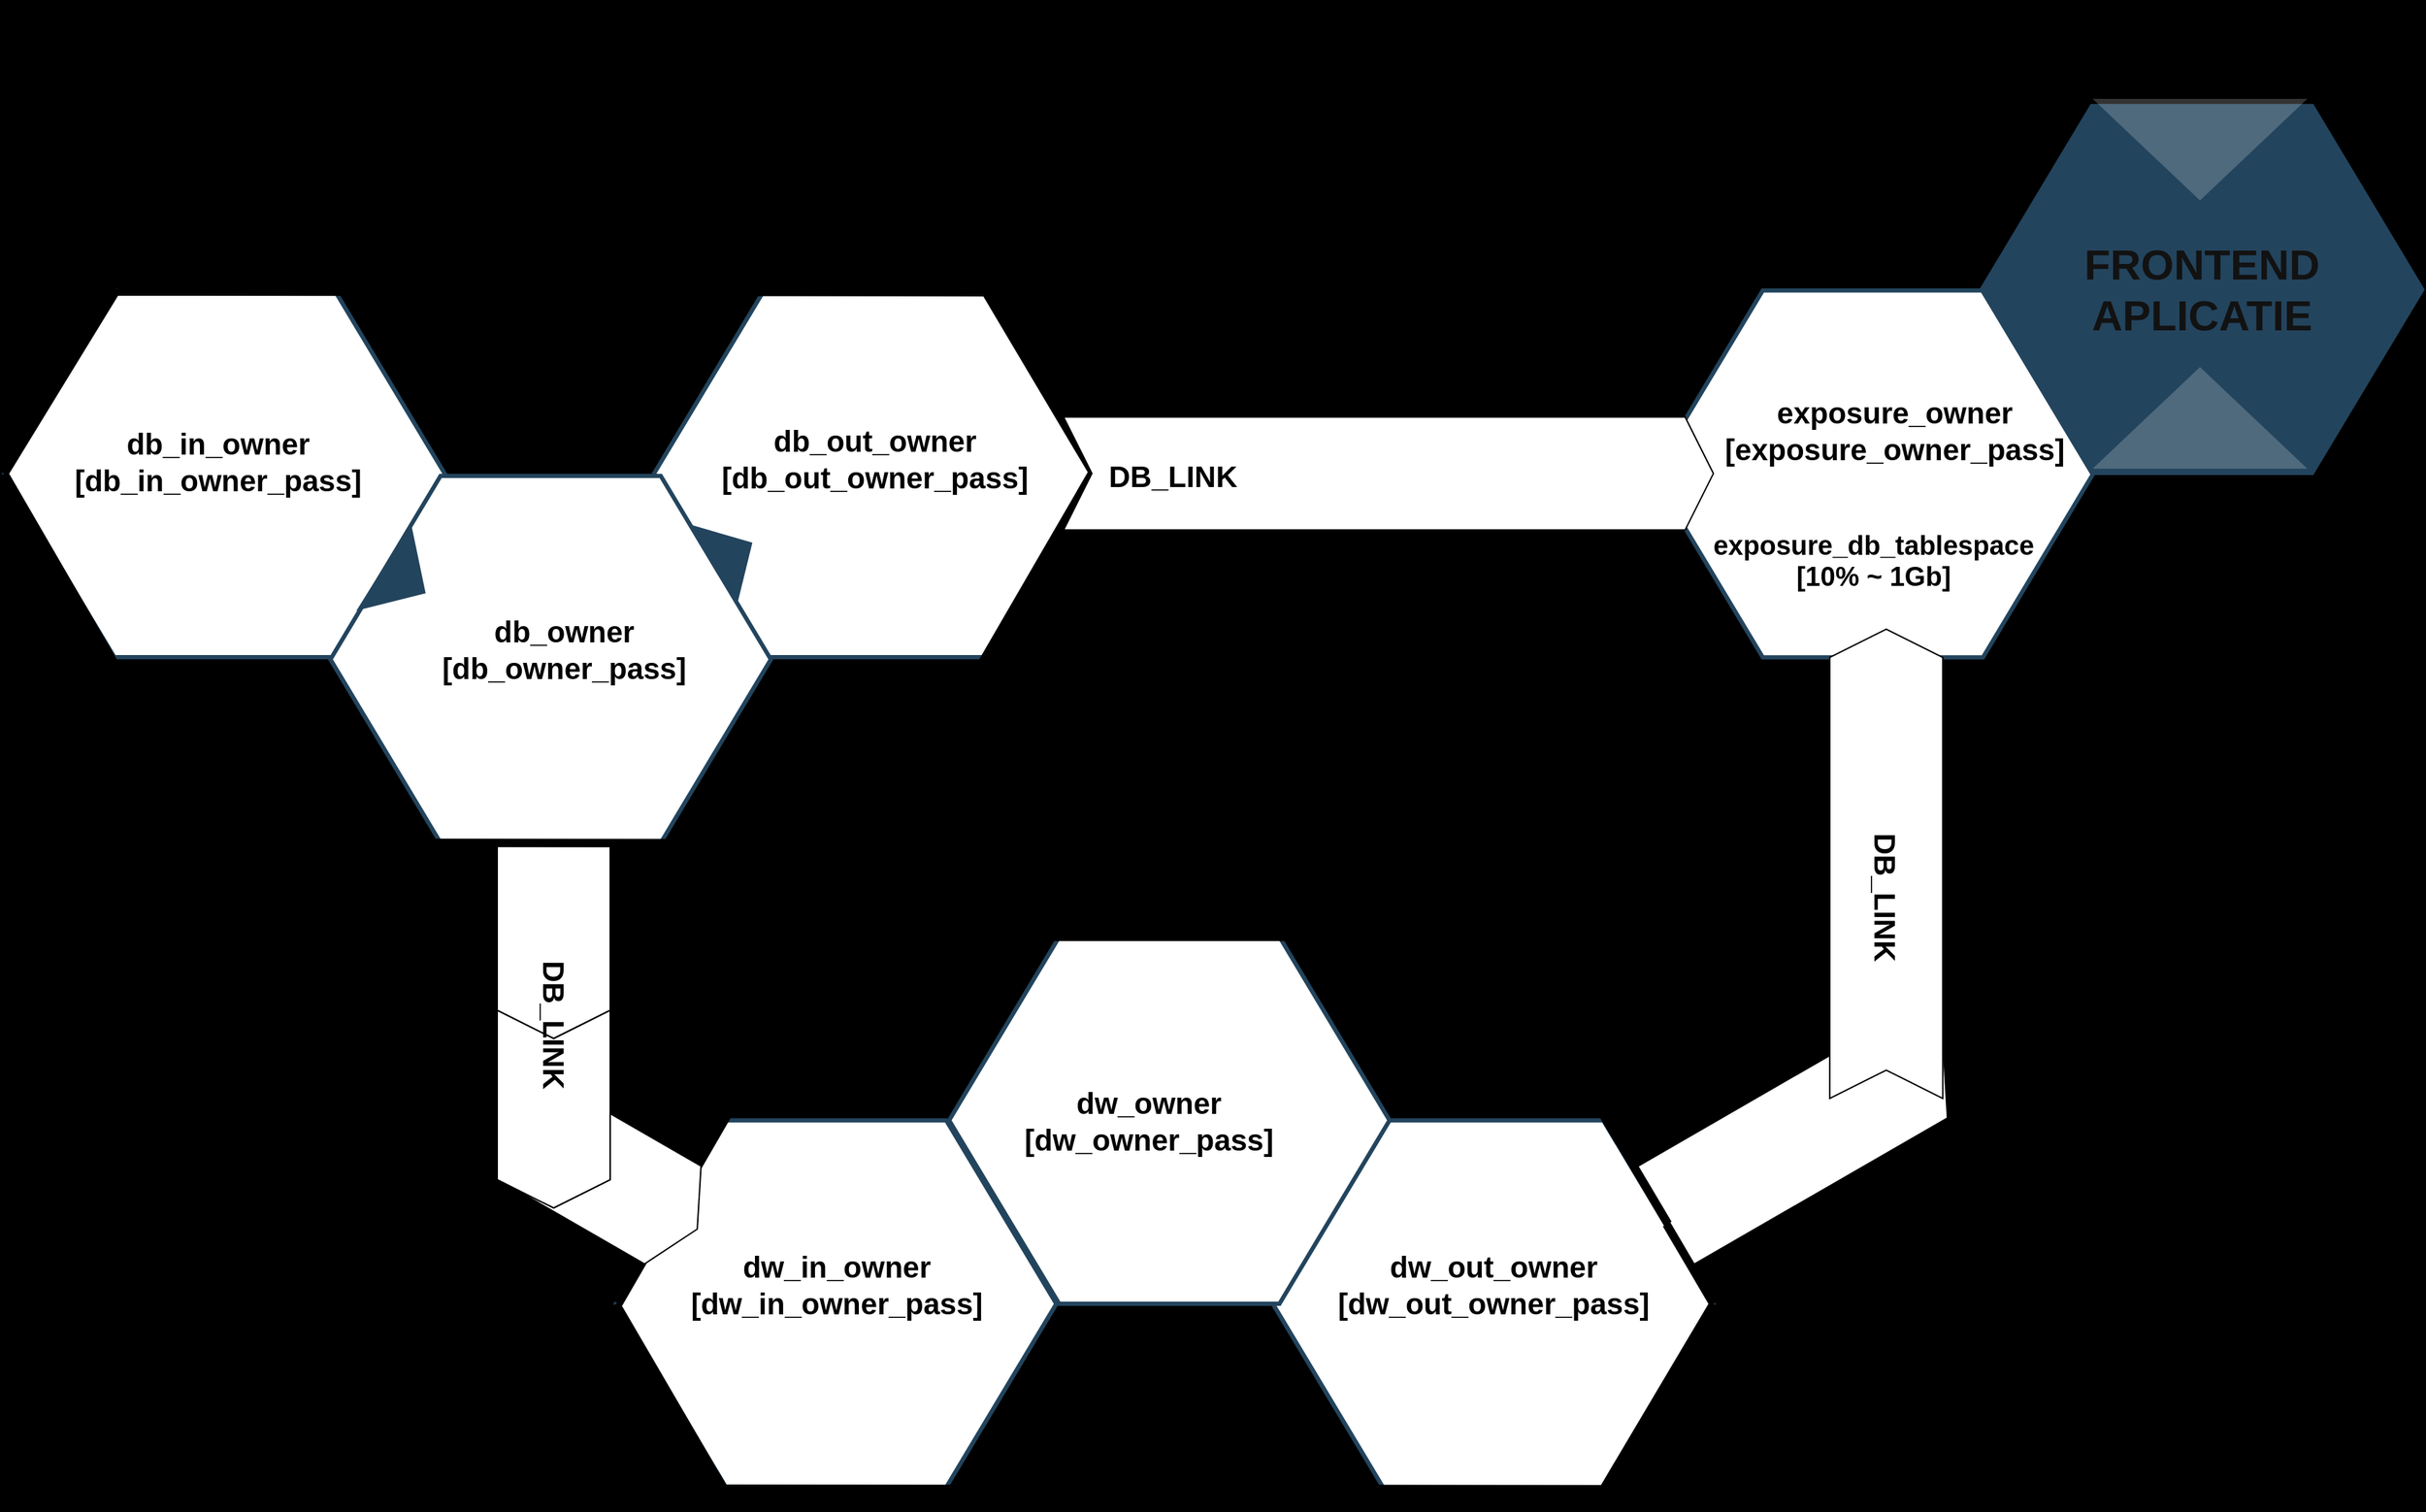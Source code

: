 <mxfile version="26.0.14" pages="2">
  <diagram id="07fea595-8f29-1299-0266-81d95cde20df" name="architecture">
    <mxGraphModel dx="1100" dy="-1820" grid="1" gridSize="10" guides="1" tooltips="1" connect="1" arrows="1" fold="1" page="1" pageScale="1" pageWidth="1169" pageHeight="827" background="light-dark(#000000,transparent)" math="0" shadow="0">
      <root>
        <mxCell id="0" />
        <mxCell id="1" parent="0" />
        <mxCell id="KHs1xBJ1MPbWKS-nou0w-687" value="" style="shape=step;perimeter=stepPerimeter;whiteSpace=wrap;html=1;fixedSize=1;fillColor=light-dark(#FFFFFF,#FFFFFF);rotation=-30;" parent="1" vertex="1">
          <mxGeometry x="1402.85" y="3478.96" width="246.7" height="80" as="geometry" />
        </mxCell>
        <mxCell id="KHs1xBJ1MPbWKS-nou0w-663" value="" style="shape=hexagon;perimeter=hexagonPerimeter2;whiteSpace=wrap;html=1;shadow=0;labelBackgroundColor=none;strokeColor=#23445D;fillColor=#ffffff;gradientColor=none;fontFamily=Helvetica;fontSize=23;fontColor=#23445D;align=center;strokeWidth=3;" parent="1" vertex="1">
          <mxGeometry x="1158.16" y="3503.63" width="311.842" height="259.868" as="geometry" />
        </mxCell>
        <mxCell id="KHs1xBJ1MPbWKS-nou0w-661" value="" style="shape=hexagon;perimeter=hexagonPerimeter2;whiteSpace=wrap;html=1;shadow=0;labelBackgroundColor=none;strokeColor=#23445D;fillColor=#ffffff;gradientColor=none;fontFamily=Helvetica;fontSize=23;fontColor=#23445D;align=center;strokeWidth=3;" parent="1" vertex="1">
          <mxGeometry x="928.92" y="3373.63" width="311.842" height="259.868" as="geometry" />
        </mxCell>
        <mxCell id="GyG3JkXrvKsc4zmY85n1-882" value="" style="shape=hexagon;perimeter=hexagonPerimeter2;whiteSpace=wrap;html=1;shadow=0;labelBackgroundColor=none;strokeColor=#23445D;fillColor=#ffffff;gradientColor=none;fontFamily=Helvetica;fontSize=23;fontColor=#23445D;align=center;strokeWidth=3;" parent="1" vertex="1">
          <mxGeometry x="1427" y="2915.73" width="311.842" height="259.868" as="geometry" />
        </mxCell>
        <mxCell id="GyG3JkXrvKsc4zmY85n1-857" value="" style="shape=hexagon;perimeter=hexagonPerimeter2;whiteSpace=wrap;html=1;shadow=0;labelBackgroundColor=none;strokeColor=#23445D;fillColor=#ffffff;gradientColor=none;fontFamily=Helvetica;fontSize=23;fontColor=#23445D;align=center;strokeWidth=3;" parent="1" vertex="1">
          <mxGeometry x="260" y="2915.6" width="311.842" height="259.868" as="geometry" />
        </mxCell>
        <mxCell id="GyG3JkXrvKsc4zmY85n1-860" value="" style="shape=hexagon;perimeter=hexagonPerimeter2;whiteSpace=wrap;html=1;shadow=0;labelBackgroundColor=none;strokeColor=#23445D;fillColor=#ffffff;gradientColor=none;fontFamily=Helvetica;fontSize=23;fontColor=#23445D;align=center;strokeWidth=3;" parent="1" vertex="1">
          <mxGeometry x="720" y="2915.6" width="311.842" height="259.868" as="geometry" />
        </mxCell>
        <mxCell id="GyG3JkXrvKsc4zmY85n1-884" value="" style="triangle;whiteSpace=wrap;html=1;shadow=0;labelBackgroundColor=none;strokeColor=none;fillColor=#23445D;fontFamily=Helvetica;fontSize=17;fontColor=#23445d;align=center;rotation=150;gradientColor=none;flipH=1;strokeWidth=3;" parent="1" vertex="1">
          <mxGeometry x="757.001" y="3066.627" width="35" height="73" as="geometry" />
        </mxCell>
        <mxCell id="GyG3JkXrvKsc4zmY85n1-885" value="" style="endArrow=none;html=1;rounded=0;strokeWidth=6;exitX=0;exitY=0.5;exitDx=0;exitDy=0;" parent="1" source="GyG3JkXrvKsc4zmY85n1-857" edge="1">
          <mxGeometry width="50" height="50" relative="1" as="geometry">
            <mxPoint x="279.04" y="3080.31" as="sourcePoint" />
            <mxPoint x="412" y="3307.63" as="targetPoint" />
          </mxGeometry>
        </mxCell>
        <mxCell id="GyG3JkXrvKsc4zmY85n1-886" value="" style="endArrow=none;html=1;rounded=0;strokeWidth=6;" parent="1" edge="1">
          <mxGeometry width="50" height="50" relative="1" as="geometry">
            <mxPoint x="410" y="3306.63" as="sourcePoint" />
            <mxPoint x="770" y="3307" as="targetPoint" />
          </mxGeometry>
        </mxCell>
        <mxCell id="GyG3JkXrvKsc4zmY85n1-887" value="" style="endArrow=none;html=1;rounded=0;strokeWidth=6;exitX=0.755;exitY=-0.009;exitDx=0;exitDy=0;exitPerimeter=0;" parent="1" edge="1">
          <mxGeometry width="50" height="50" relative="1" as="geometry">
            <mxPoint x="954.441" y="2916.261" as="sourcePoint" />
            <mxPoint x="1030.84" y="3045" as="targetPoint" />
          </mxGeometry>
        </mxCell>
        <mxCell id="GyG3JkXrvKsc4zmY85n1-888" value="" style="endArrow=none;html=1;rounded=0;strokeWidth=6;" parent="1" edge="1">
          <mxGeometry width="50" height="50" relative="1" as="geometry">
            <mxPoint x="597" y="2916.6" as="sourcePoint" />
            <mxPoint x="957" y="2916.97" as="targetPoint" />
          </mxGeometry>
        </mxCell>
        <mxCell id="GyG3JkXrvKsc4zmY85n1-889" value="" style="endArrow=none;html=1;rounded=0;strokeWidth=6;" parent="1" edge="1">
          <mxGeometry width="50" height="50" relative="1" as="geometry">
            <mxPoint x="340" y="2916.5" as="sourcePoint" />
            <mxPoint x="700" y="2916.87" as="targetPoint" />
          </mxGeometry>
        </mxCell>
        <mxCell id="GyG3JkXrvKsc4zmY85n1-891" value="" style="endArrow=none;html=1;rounded=0;strokeWidth=6;exitX=0;exitY=0.5;exitDx=0;exitDy=0;" parent="1" source="GyG3JkXrvKsc4zmY85n1-881" edge="1">
          <mxGeometry width="50" height="50" relative="1" as="geometry">
            <mxPoint x="1030" y="3195.63" as="sourcePoint" />
            <mxPoint x="878" y="3307.63" as="targetPoint" />
          </mxGeometry>
        </mxCell>
        <mxCell id="GyG3JkXrvKsc4zmY85n1-893" value="" style="endArrow=none;html=1;rounded=0;strokeWidth=6;entryX=0;entryY=0.5;entryDx=0;entryDy=0;" parent="1" target="GyG3JkXrvKsc4zmY85n1-857" edge="1">
          <mxGeometry width="50" height="50" relative="1" as="geometry">
            <mxPoint x="340" y="2914.63" as="sourcePoint" />
            <mxPoint x="274" y="3017.63" as="targetPoint" />
          </mxGeometry>
        </mxCell>
        <mxCell id="GyG3JkXrvKsc4zmY85n1-894" value="&lt;b style=&quot;&quot;&gt;&lt;font style=&quot;font-size: 41px;&quot;&gt;bookstore_db&lt;/font&gt;&lt;/b&gt;" style="text;html=1;align=center;verticalAlign=middle;resizable=0;points=[];autosize=1;strokeColor=none;fillColor=none;" parent="1" vertex="1">
          <mxGeometry x="514" y="2800" width="290" height="60" as="geometry" />
        </mxCell>
        <mxCell id="GyG3JkXrvKsc4zmY85n1-896" value="&lt;b&gt;&lt;font style=&quot;font-size: 41px;&quot;&gt;exposure_db&lt;/font&gt;&lt;/b&gt;" style="text;html=1;align=center;verticalAlign=middle;resizable=0;points=[];autosize=1;strokeColor=none;fillColor=none;" parent="1" vertex="1">
          <mxGeometry x="1364.55" y="2800" width="280" height="60" as="geometry" />
        </mxCell>
        <mxCell id="GyG3JkXrvKsc4zmY85n1-897" value="&lt;b&gt;&lt;font style=&quot;font-size: 21px; color: light-dark(rgb(0, 0, 0), rgb(103, 171, 159));&quot;&gt;db_in_owner&lt;/font&gt;&lt;/b&gt;&lt;div&gt;&lt;b&gt;&lt;font style=&quot;font-size: 21px; color: light-dark(rgb(0, 0, 0), rgb(103, 171, 159));&quot;&gt;[db_in_owner_pass]&lt;/font&gt;&lt;/b&gt;&lt;/div&gt;" style="text;html=1;align=center;verticalAlign=middle;resizable=0;points=[];autosize=1;strokeColor=none;fillColor=none;" parent="1" vertex="1">
          <mxGeometry x="296.0" y="3006.63" width="230" height="60" as="geometry" />
        </mxCell>
        <mxCell id="GyG3JkXrvKsc4zmY85n1-899" value="&lt;b&gt;&lt;font style=&quot;font-size: 21px; color: light-dark(rgb(0, 0, 0), rgb(103, 171, 159));&quot;&gt;db_out_owner&lt;/font&gt;&lt;/b&gt;&lt;div&gt;&lt;b&gt;&lt;font style=&quot;font-size: 21px; color: light-dark(rgb(0, 0, 0), rgb(103, 171, 159));&quot;&gt;[db_out_owner_pass]&lt;/font&gt;&lt;/b&gt;&lt;/div&gt;" style="text;html=1;align=center;verticalAlign=middle;resizable=0;points=[];autosize=1;strokeColor=none;fillColor=none;" parent="1" vertex="1">
          <mxGeometry x="755.92" y="3005.43" width="240" height="60" as="geometry" />
        </mxCell>
        <mxCell id="KHs1xBJ1MPbWKS-nou0w-657" value="" style="group" parent="1" vertex="1" connectable="0">
          <mxGeometry x="1010" y="3005.43" width="460" height="80" as="geometry" />
        </mxCell>
        <mxCell id="GyG3JkXrvKsc4zmY85n1-881" value="" style="shape=step;perimeter=stepPerimeter;whiteSpace=wrap;html=1;fixedSize=1;fillColor=light-dark(#FFFFFF,#FFFFFF);" parent="KHs1xBJ1MPbWKS-nou0w-657" vertex="1">
          <mxGeometry width="460" height="80" as="geometry" />
        </mxCell>
        <mxCell id="GyG3JkXrvKsc4zmY85n1-903" value="&lt;span style=&quot;font-size: 21px;&quot;&gt;&lt;b&gt;&lt;font style=&quot;color: light-dark(rgb(0, 0, 0), rgb(0, 0, 0));&quot;&gt;DB_LINK&lt;/font&gt;&lt;/b&gt;&lt;/span&gt;" style="text;html=1;align=center;verticalAlign=middle;resizable=0;points=[];autosize=1;strokeColor=none;fillColor=none;" parent="KHs1xBJ1MPbWKS-nou0w-657" vertex="1">
          <mxGeometry x="21.84" y="21.2" width="110" height="40" as="geometry" />
        </mxCell>
        <mxCell id="KHs1xBJ1MPbWKS-nou0w-658" value="" style="group;rotation=90;" parent="1" vertex="1" connectable="0">
          <mxGeometry x="569" y="3325.63" width="160" height="80" as="geometry" />
        </mxCell>
        <mxCell id="KHs1xBJ1MPbWKS-nou0w-659" value="" style="shape=step;perimeter=stepPerimeter;whiteSpace=wrap;html=1;fixedSize=1;fillColor=light-dark(#FFFFFF,#FFFFFF);rotation=90;" parent="KHs1xBJ1MPbWKS-nou0w-658" vertex="1">
          <mxGeometry width="160" height="80" as="geometry" />
        </mxCell>
        <mxCell id="GyG3JkXrvKsc4zmY85n1-858" value="" style="shape=hexagon;perimeter=hexagonPerimeter2;whiteSpace=wrap;html=1;shadow=0;labelBackgroundColor=none;strokeColor=#23445D;fillColor=#ffffff;gradientColor=none;fontFamily=Helvetica;fontSize=23;fontColor=#23445D;align=center;strokeWidth=3;" parent="1" vertex="1">
          <mxGeometry x="490.92" y="3047.13" width="311.842" height="259.868" as="geometry" />
        </mxCell>
        <mxCell id="KHs1xBJ1MPbWKS-nou0w-662" value="" style="shape=hexagon;perimeter=hexagonPerimeter2;whiteSpace=wrap;html=1;shadow=0;labelBackgroundColor=none;strokeColor=#23445D;fillColor=#ffffff;gradientColor=none;fontFamily=Helvetica;fontSize=23;fontColor=#23445D;align=center;strokeWidth=3;" parent="1" vertex="1">
          <mxGeometry x="693" y="3503.63" width="311.842" height="259.868" as="geometry" />
        </mxCell>
        <mxCell id="KHs1xBJ1MPbWKS-nou0w-664" value="" style="endArrow=none;html=1;rounded=0;strokeWidth=6;" parent="1" edge="1">
          <mxGeometry width="50" height="50" relative="1" as="geometry">
            <mxPoint x="844.84" y="3373.63" as="sourcePoint" />
            <mxPoint x="1320" y="3373.63" as="targetPoint" />
          </mxGeometry>
        </mxCell>
        <mxCell id="KHs1xBJ1MPbWKS-nou0w-665" value="" style="endArrow=none;html=1;rounded=0;strokeWidth=6;exitX=0.755;exitY=-0.009;exitDx=0;exitDy=0;exitPerimeter=0;" parent="1" edge="1">
          <mxGeometry width="50" height="50" relative="1" as="geometry">
            <mxPoint x="1361.441" y="3448.191" as="sourcePoint" />
            <mxPoint x="1437.84" y="3576.93" as="targetPoint" />
          </mxGeometry>
        </mxCell>
        <mxCell id="KHs1xBJ1MPbWKS-nou0w-666" value="" style="endArrow=none;html=1;rounded=0;strokeWidth=6;exitX=0.755;exitY=-0.009;exitDx=0;exitDy=0;exitPerimeter=0;entryX=1;entryY=0.5;entryDx=0;entryDy=0;" parent="1" target="KHs1xBJ1MPbWKS-nou0w-663" edge="1">
          <mxGeometry width="50" height="50" relative="1" as="geometry">
            <mxPoint x="1436.841" y="3577.191" as="sourcePoint" />
            <mxPoint x="1466.002" y="3637.564" as="targetPoint" />
          </mxGeometry>
        </mxCell>
        <mxCell id="KHs1xBJ1MPbWKS-nou0w-667" value="" style="endArrow=none;html=1;rounded=0;strokeWidth=6;" parent="1" edge="1">
          <mxGeometry width="50" height="50" relative="1" as="geometry">
            <mxPoint x="1315.84" y="3369.63" as="sourcePoint" />
            <mxPoint x="1387.84" y="3493.63" as="targetPoint" />
          </mxGeometry>
        </mxCell>
        <mxCell id="KHs1xBJ1MPbWKS-nou0w-668" value="" style="endArrow=none;html=1;rounded=0;strokeWidth=6;exitX=1;exitY=0.5;exitDx=0;exitDy=0;entryX=0.747;entryY=1.012;entryDx=0;entryDy=0;entryPerimeter=0;" parent="1" source="KHs1xBJ1MPbWKS-nou0w-663" target="KHs1xBJ1MPbWKS-nou0w-663" edge="1">
          <mxGeometry width="50" height="50" relative="1" as="geometry">
            <mxPoint x="1476.68" y="3633.5" as="sourcePoint" />
            <mxPoint x="1404.84" y="3763.63" as="targetPoint" />
          </mxGeometry>
        </mxCell>
        <mxCell id="KHs1xBJ1MPbWKS-nou0w-669" value="" style="endArrow=none;html=1;rounded=0;strokeWidth=6;" parent="1" edge="1">
          <mxGeometry width="50" height="50" relative="1" as="geometry">
            <mxPoint x="1036.84" y="3764.5" as="sourcePoint" />
            <mxPoint x="1396.84" y="3764.87" as="targetPoint" />
          </mxGeometry>
        </mxCell>
        <mxCell id="KHs1xBJ1MPbWKS-nou0w-670" value="" style="endArrow=none;html=1;rounded=0;strokeWidth=6;" parent="1" edge="1">
          <mxGeometry width="50" height="50" relative="1" as="geometry">
            <mxPoint x="768.84" y="3764.5" as="sourcePoint" />
            <mxPoint x="1128.84" y="3764.87" as="targetPoint" />
          </mxGeometry>
        </mxCell>
        <mxCell id="KHs1xBJ1MPbWKS-nou0w-671" value="" style="endArrow=none;html=1;rounded=0;strokeWidth=6;exitX=0;exitY=0.5;exitDx=0;exitDy=0;" parent="1" source="KHs1xBJ1MPbWKS-nou0w-662" edge="1">
          <mxGeometry width="50" height="50" relative="1" as="geometry">
            <mxPoint x="737.84" y="3715.5" as="sourcePoint" />
            <mxPoint x="770" y="3765.63" as="targetPoint" />
          </mxGeometry>
        </mxCell>
        <mxCell id="KHs1xBJ1MPbWKS-nou0w-672" value="" style="endArrow=none;html=1;rounded=0;strokeWidth=6;" parent="1" edge="1">
          <mxGeometry width="50" height="50" relative="1" as="geometry">
            <mxPoint x="844.84" y="3373.63" as="sourcePoint" />
            <mxPoint x="694.84" y="3633.5" as="targetPoint" />
          </mxGeometry>
        </mxCell>
        <mxCell id="KHs1xBJ1MPbWKS-nou0w-673" value="&lt;b style=&quot;&quot;&gt;&lt;font style=&quot;font-size: 41px;&quot;&gt;bookstore_dw&lt;/font&gt;&lt;/b&gt;" style="text;html=1;align=center;verticalAlign=middle;resizable=0;points=[];autosize=1;strokeColor=none;fillColor=none;" parent="1" vertex="1">
          <mxGeometry x="935.76" y="3260" width="300" height="60" as="geometry" />
        </mxCell>
        <mxCell id="GyG3JkXrvKsc4zmY85n1-883" value="" style="triangle;whiteSpace=wrap;html=1;shadow=0;labelBackgroundColor=none;strokeColor=none;fillColor=#23445D;fontFamily=Helvetica;fontSize=17;fontColor=#23445d;align=center;rotation=-148;gradientColor=none;flipH=1;strokeWidth=3;" parent="1" vertex="1">
          <mxGeometry x="526.001" y="3084.427" width="35" height="73" as="geometry" />
        </mxCell>
        <mxCell id="GyG3JkXrvKsc4zmY85n1-898" value="&lt;b&gt;&lt;font style=&quot;font-size: 21px; color: light-dark(rgb(0, 0, 0), rgb(103, 171, 159));&quot;&gt;db_owner&lt;/font&gt;&lt;/b&gt;&lt;div&gt;&lt;b&gt;&lt;font style=&quot;font-size: 21px; color: light-dark(rgb(0, 0, 0), rgb(103, 171, 159));&quot;&gt;[db_owner_pass]&lt;/font&gt;&lt;/b&gt;&lt;/div&gt;" style="text;html=1;align=center;verticalAlign=middle;resizable=0;points=[];autosize=1;strokeColor=none;fillColor=none;" parent="1" vertex="1">
          <mxGeometry x="555.92" y="3139.63" width="200" height="60" as="geometry" />
        </mxCell>
        <mxCell id="KHs1xBJ1MPbWKS-nou0w-677" value="" style="shape=step;perimeter=stepPerimeter;whiteSpace=wrap;html=1;fixedSize=1;fillColor=light-dark(#FFFFFF,#FFFFFF);rotation=30;" parent="1" vertex="1">
          <mxGeometry x="620" y="3505.63" width="140" height="80" as="geometry" />
        </mxCell>
        <mxCell id="KHs1xBJ1MPbWKS-nou0w-679" value="" style="shape=step;perimeter=stepPerimeter;whiteSpace=wrap;html=1;fixedSize=1;fillColor=light-dark(#FFFFFF,#FFFFFF);rotation=90;" parent="1" vertex="1">
          <mxGeometry x="579" y="3455.63" width="140" height="80" as="geometry" />
        </mxCell>
        <mxCell id="KHs1xBJ1MPbWKS-nou0w-660" value="&lt;span style=&quot;font-size: 21px;&quot;&gt;&lt;b&gt;&lt;font style=&quot;color: light-dark(rgb(0, 0, 0), rgb(0, 0, 0));&quot;&gt;DB_LINK&lt;/font&gt;&lt;/b&gt;&lt;/span&gt;" style="text;html=1;align=center;verticalAlign=middle;resizable=0;points=[];autosize=1;strokeColor=none;fillColor=none;rotation=90;" parent="1" vertex="1">
          <mxGeometry x="595" y="3415.63" width="110" height="40" as="geometry" />
        </mxCell>
        <mxCell id="KHs1xBJ1MPbWKS-nou0w-680" value="&lt;b&gt;&lt;font style=&quot;font-size: 21px; color: light-dark(rgb(0, 0, 0), rgb(103, 171, 159));&quot;&gt;dw_in_owner&lt;/font&gt;&lt;/b&gt;&lt;div&gt;&lt;b&gt;&lt;font style=&quot;font-size: 21px; color: light-dark(rgb(0, 0, 0), rgb(103, 171, 159));&quot;&gt;[dw_in_owner_pass]&lt;/font&gt;&lt;/b&gt;&lt;/div&gt;" style="text;html=1;align=center;verticalAlign=middle;resizable=0;points=[];autosize=1;strokeColor=none;fillColor=none;" parent="1" vertex="1">
          <mxGeometry x="733.92" y="3590" width="230" height="60" as="geometry" />
        </mxCell>
        <mxCell id="KHs1xBJ1MPbWKS-nou0w-681" value="&lt;b&gt;&lt;font style=&quot;font-size: 21px; color: light-dark(rgb(0, 0, 0), rgb(103, 171, 159));&quot;&gt;dw_owner&lt;/font&gt;&lt;/b&gt;&lt;div&gt;&lt;b&gt;&lt;font style=&quot;font-size: 21px; color: light-dark(rgb(0, 0, 0), rgb(103, 171, 159));&quot;&gt;[dw_owner_pass]&lt;/font&gt;&lt;/b&gt;&lt;/div&gt;" style="text;html=1;align=center;verticalAlign=middle;resizable=0;points=[];autosize=1;strokeColor=none;fillColor=none;" parent="1" vertex="1">
          <mxGeometry x="970.0" y="3473.56" width="200" height="60" as="geometry" />
        </mxCell>
        <mxCell id="GyG3JkXrvKsc4zmY85n1-865" value="" style="group" parent="1" vertex="1" connectable="0">
          <mxGeometry x="1659.999" y="2779.997" width="311.842" height="265.0" as="geometry" />
        </mxCell>
        <mxCell id="GyG3JkXrvKsc4zmY85n1-866" value="" style="group" parent="GyG3JkXrvKsc4zmY85n1-865" vertex="1" connectable="0">
          <mxGeometry width="311.842" height="265.0" as="geometry" />
        </mxCell>
        <mxCell id="GyG3JkXrvKsc4zmY85n1-867" value="&lt;font style=&quot;color: light-dark(rgb(18, 18, 18), rgb(0, 0, 0));&quot;&gt;&lt;span style=&quot;font-size: 30px;&quot;&gt;&lt;b style=&quot;&quot;&gt;FRONTEND APLICATIE&lt;/b&gt;&lt;/span&gt;&lt;/font&gt;" style="shape=hexagon;perimeter=hexagonPerimeter2;whiteSpace=wrap;html=1;shadow=0;labelBackgroundColor=none;strokeColor=#23445D;fillColor=#23445D;gradientColor=none;fontFamily=Helvetica;fontSize=23;fontColor=#23445d;align=center;strokeWidth=3;" parent="GyG3JkXrvKsc4zmY85n1-866" vertex="1">
          <mxGeometry y="5.132" width="311.842" height="259.868" as="geometry" />
        </mxCell>
        <mxCell id="GyG3JkXrvKsc4zmY85n1-868" value="" style="triangle;whiteSpace=wrap;html=1;shadow=0;labelBackgroundColor=none;strokeColor=none;fillColor=#FFFFFF;fontFamily=Helvetica;fontSize=17;fontColor=#23445d;align=center;rotation=-90;gradientColor=none;flipV=1;flipH=1;opacity=20;" parent="GyG3JkXrvKsc4zmY85n1-866" vertex="1">
          <mxGeometry x="118.501" y="-40.0" width="72" height="152" as="geometry" />
        </mxCell>
        <mxCell id="GyG3JkXrvKsc4zmY85n1-869" value="" style="triangle;whiteSpace=wrap;html=1;shadow=0;labelBackgroundColor=none;strokeColor=none;fillColor=#FFFFFF;fontFamily=Helvetica;fontSize=17;fontColor=#23445d;align=center;rotation=90;gradientColor=none;flipV=1;flipH=1;opacity=20;" parent="GyG3JkXrvKsc4zmY85n1-866" vertex="1">
          <mxGeometry x="118.501" y="150" width="72" height="152" as="geometry" />
        </mxCell>
        <mxCell id="KHs1xBJ1MPbWKS-nou0w-688" value="" style="group;rotation=-90;" parent="1" vertex="1" connectable="0">
          <mxGeometry x="1436.46" y="3262.09" width="322.11" height="103.54" as="geometry" />
        </mxCell>
        <mxCell id="KHs1xBJ1MPbWKS-nou0w-689" value="" style="shape=step;perimeter=stepPerimeter;whiteSpace=wrap;html=1;fixedSize=1;fillColor=light-dark(#FFFFFF,#FFFFFF);rotation=-90;" parent="KHs1xBJ1MPbWKS-nou0w-688" vertex="1">
          <mxGeometry x="-10.27" y="19.73" width="332.38" height="80" as="geometry" />
        </mxCell>
        <mxCell id="KHs1xBJ1MPbWKS-nou0w-690" value="&lt;span style=&quot;font-size: 21px;&quot;&gt;&lt;b&gt;&lt;font style=&quot;color: light-dark(rgb(0, 0, 0), rgb(0, 0, 0));&quot;&gt;DB_LINK&lt;/font&gt;&lt;/b&gt;&lt;/span&gt;" style="text;html=1;align=center;verticalAlign=middle;resizable=0;points=[];autosize=1;strokeColor=none;fillColor=none;rotation=90;" parent="KHs1xBJ1MPbWKS-nou0w-688" vertex="1">
          <mxGeometry x="100.92" y="63.54" width="110" height="40" as="geometry" />
        </mxCell>
        <mxCell id="KHs1xBJ1MPbWKS-nou0w-682" value="&lt;b&gt;&lt;font style=&quot;font-size: 21px; color: light-dark(rgb(0, 0, 0), rgb(103, 171, 159));&quot;&gt;dw_out_owner&lt;/font&gt;&lt;/b&gt;&lt;div&gt;&lt;b&gt;&lt;font style=&quot;font-size: 21px; color: light-dark(rgb(0, 0, 0), rgb(103, 171, 159));&quot;&gt;[dw_out_owner_pass]&lt;/font&gt;&lt;/b&gt;&lt;/div&gt;" style="text;html=1;align=center;verticalAlign=middle;resizable=0;points=[];autosize=1;strokeColor=none;fillColor=none;" parent="1" vertex="1">
          <mxGeometry x="1194.08" y="3590" width="240" height="60" as="geometry" />
        </mxCell>
        <mxCell id="KHs1xBJ1MPbWKS-nou0w-692" value="&lt;b&gt;&lt;font style=&quot;font-size: 21px; color: light-dark(rgb(0, 0, 0), rgb(103, 171, 159));&quot;&gt;exposure_owner&lt;/font&gt;&lt;/b&gt;&lt;div&gt;&lt;b&gt;&lt;font style=&quot;font-size: 21px; color: light-dark(rgb(0, 0, 0), rgb(103, 171, 159));&quot;&gt;[exposure_owner_pass]&lt;/font&gt;&lt;/b&gt;&lt;/div&gt;" style="text;html=1;align=center;verticalAlign=middle;resizable=0;points=[];autosize=1;strokeColor=none;fillColor=none;" parent="1" vertex="1">
          <mxGeometry x="1467.51" y="2985.0" width="260" height="60" as="geometry" />
        </mxCell>
        <mxCell id="GyG3JkXrvKsc4zmY85n1-892" value="" style="endArrow=none;html=1;rounded=0;strokeWidth=6;" parent="1" edge="1">
          <mxGeometry width="50" height="50" relative="1" as="geometry">
            <mxPoint x="520" y="3307" as="sourcePoint" />
            <mxPoint x="880" y="3307.37" as="targetPoint" />
          </mxGeometry>
        </mxCell>
        <mxCell id="W2QFaQnAazJN1PMYAWY7-4" value="&lt;b&gt;&lt;font style=&quot;font-size: 21px; color: light-dark(rgb(0, 0, 0), rgb(103, 171, 159));&quot;&gt;bookstore_db_owner&lt;/font&gt;&lt;/b&gt;&lt;div&gt;&lt;b style=&quot;background-color: transparent; color: light-dark(rgb(0, 0, 0), rgb(255, 255, 255));&quot;&gt;&lt;font style=&quot;font-size: 21px; color: light-dark(rgb(0, 0, 0), rgb(103, 171, 159));&quot;&gt;[bookstore_db_owner_pass]&lt;/font&gt;&lt;/b&gt;&lt;/div&gt;" style="text;html=1;align=center;verticalAlign=middle;resizable=0;points=[];autosize=1;strokeColor=none;fillColor=none;" parent="1" vertex="1">
          <mxGeometry x="504.0" y="2850" width="310" height="60" as="geometry" />
        </mxCell>
        <mxCell id="W2QFaQnAazJN1PMYAWY7-5" value="&lt;b&gt;&lt;font style=&quot;font-size: 21px; color: light-dark(rgb(0, 0, 0), rgb(103, 171, 159));&quot;&gt;bookstore_dw_owner&lt;/font&gt;&lt;/b&gt;&lt;div&gt;&lt;b style=&quot;background-color: transparent; color: light-dark(rgb(0, 0, 0), rgb(255, 255, 255));&quot;&gt;&lt;font style=&quot;font-size: 21px; color: light-dark(rgb(0, 0, 0), rgb(103, 171, 159));&quot;&gt;[bookstore_dw_owner_pass]&lt;/font&gt;&lt;/b&gt;&lt;/div&gt;" style="text;html=1;align=center;verticalAlign=middle;resizable=0;points=[];autosize=1;strokeColor=none;fillColor=none;" parent="1" vertex="1">
          <mxGeometry x="930.76" y="3308" width="310" height="60" as="geometry" />
        </mxCell>
        <mxCell id="W2QFaQnAazJN1PMYAWY7-6" value="&lt;b&gt;&lt;font style=&quot;font-size: 21px; color: light-dark(rgb(0, 0, 0), rgb(103, 171, 159));&quot;&gt;exposure_db_owner&lt;/font&gt;&lt;/b&gt;&lt;div&gt;&lt;b style=&quot;background-color: transparent; color: light-dark(rgb(0, 0, 0), rgb(255, 255, 255));&quot;&gt;&lt;font style=&quot;font-size: 21px; color: light-dark(rgb(0, 0, 0), rgb(103, 171, 159));&quot;&gt;[&lt;/font&gt;&lt;/b&gt;&lt;b&gt;&lt;font style=&quot;font-size: 21px; color: light-dark(rgb(0, 0, 0), rgb(103, 171, 159));&quot;&gt;exposure_db_owner&lt;/font&gt;&lt;/b&gt;&lt;b style=&quot;background-color: transparent; color: light-dark(rgb(0, 0, 0), rgb(255, 255, 255));&quot;&gt;&lt;font style=&quot;font-size: 21px; color: light-dark(rgb(0, 0, 0), rgb(103, 171, 159));&quot;&gt;_pass]&lt;/font&gt;&lt;/b&gt;&lt;/div&gt;" style="text;html=1;align=center;verticalAlign=middle;resizable=0;points=[];autosize=1;strokeColor=none;fillColor=none;" parent="1" vertex="1">
          <mxGeometry x="1354.55" y="2850" width="300" height="60" as="geometry" />
        </mxCell>
        <mxCell id="W2QFaQnAazJN1PMYAWY7-7" value="&lt;b style=&quot;&quot;&gt;&lt;font style=&quot;font-size: 30px;&quot;&gt;bookstore_tablespace&lt;/font&gt;&lt;/b&gt;&lt;div&gt;&lt;b style=&quot;&quot;&gt;&lt;font style=&quot;font-size: 30px;&quot;&gt;[15%~ 2Gb]&lt;/font&gt;&lt;/b&gt;&lt;div&gt;&lt;br&gt;&lt;/div&gt;&lt;/div&gt;" style="text;html=1;align=center;verticalAlign=middle;resizable=0;points=[];autosize=1;strokeColor=none;fillColor=none;" parent="1" vertex="1">
          <mxGeometry x="970" y="2750" width="340" height="100" as="geometry" />
        </mxCell>
        <mxCell id="W2QFaQnAazJN1PMYAWY7-8" value="&lt;b style=&quot;&quot;&gt;&lt;font style=&quot;font-size: 41px;&quot;&gt;TABLESPACE&lt;/font&gt;&lt;/b&gt;" style="text;html=1;align=center;verticalAlign=middle;resizable=0;points=[];autosize=1;strokeColor=none;fillColor=none;" parent="1" vertex="1">
          <mxGeometry x="985.16" y="2710" width="300" height="60" as="geometry" />
        </mxCell>
        <mxCell id="W2QFaQnAazJN1PMYAWY7-9" value="&lt;b style=&quot;&quot;&gt;&lt;font style=&quot;font-size: 41px;&quot;&gt;MEMORY: 10GB&lt;/font&gt;&lt;/b&gt;" style="text;html=1;align=center;verticalAlign=middle;resizable=0;points=[];autosize=1;strokeColor=none;fillColor=none;" parent="1" vertex="1">
          <mxGeometry x="260" y="2710" width="340" height="60" as="geometry" />
        </mxCell>
        <mxCell id="W2QFaQnAazJN1PMYAWY7-12" value="&lt;b style=&quot;&quot;&gt;&lt;font style=&quot;font-size: 26px;&quot;&gt;TABLESPACE&lt;/font&gt;&lt;/b&gt;" style="text;html=1;align=center;verticalAlign=middle;resizable=0;points=[];autosize=1;strokeColor=none;fillColor=none;" parent="1" vertex="1">
          <mxGeometry x="545.92" y="2918.6" width="200" height="40" as="geometry" />
        </mxCell>
        <mxCell id="W2QFaQnAazJN1PMYAWY7-13" value="&lt;b style=&quot;&quot;&gt;&lt;font style=&quot;font-size: 18px;&quot;&gt;bookstore_db_tablespace&lt;/font&gt;&lt;/b&gt;&lt;div&gt;&lt;b style=&quot;&quot;&gt;&lt;font style=&quot;font-size: 18px;&quot;&gt;[32.5% ~ 3Gb]&lt;/font&gt;&lt;/b&gt;&lt;div&gt;&lt;br&gt;&lt;/div&gt;&lt;/div&gt;" style="text;html=1;align=center;verticalAlign=middle;resizable=0;points=[];autosize=1;strokeColor=none;fillColor=none;" parent="1" vertex="1">
          <mxGeometry x="522" y="2944" width="250" height="70" as="geometry" />
        </mxCell>
        <mxCell id="W2QFaQnAazJN1PMYAWY7-14" value="&lt;b style=&quot;&quot;&gt;&lt;font style=&quot;font-size: 19px;&quot;&gt;bookstore_dw_tablespace&lt;/font&gt;&lt;/b&gt;&lt;div&gt;&lt;b style=&quot;&quot;&gt;&lt;font style=&quot;font-size: 19px;&quot;&gt;[42.5% ~ 4Gb ]&lt;/font&gt;&lt;/b&gt;&lt;div&gt;&lt;br&gt;&lt;/div&gt;&lt;/div&gt;" style="text;html=1;align=center;verticalAlign=middle;resizable=0;points=[];autosize=1;strokeColor=none;fillColor=none;" parent="1" vertex="1">
          <mxGeometry x="953.84" y="3710" width="260" height="70" as="geometry" />
        </mxCell>
        <mxCell id="W2QFaQnAazJN1PMYAWY7-15" value="&lt;b style=&quot;&quot;&gt;&lt;font style=&quot;font-size: 19px;&quot;&gt;exposure_db_tablespace&lt;/font&gt;&lt;/b&gt;&lt;div&gt;&lt;b style=&quot;&quot;&gt;&lt;font style=&quot;font-size: 19px;&quot;&gt;[10% ~ 1Gb]&lt;/font&gt;&lt;/b&gt;&lt;div&gt;&lt;br&gt;&lt;/div&gt;&lt;/div&gt;" style="text;html=1;align=center;verticalAlign=middle;resizable=0;points=[];autosize=1;strokeColor=none;fillColor=none;" parent="1" vertex="1">
          <mxGeometry x="1457.92" y="3080" width="250" height="70" as="geometry" />
        </mxCell>
      </root>
    </mxGraphModel>
  </diagram>
  <diagram id="Za3uX87uACP59HZ0R8pV" name="users">
    <mxGraphModel dx="2672" dy="-798" grid="1" gridSize="10" guides="1" tooltips="1" connect="1" arrows="1" fold="1" page="1" pageScale="1" pageWidth="850" pageHeight="1100" math="0" shadow="0">
      <root>
        <mxCell id="0" />
        <mxCell id="1" parent="0" />
        <mxCell id="4KhgufjrcyGzDpAsNsjJ-2" value="" style="shape=hexagon;perimeter=hexagonPerimeter2;whiteSpace=wrap;html=1;shadow=0;labelBackgroundColor=none;strokeColor=#23445D;fillColor=#ffffff;gradientColor=none;fontFamily=Helvetica;fontSize=23;fontColor=#23445D;align=center;strokeWidth=3;" vertex="1" parent="1">
          <mxGeometry x="91.08" y="4140.0" width="311.842" height="259.868" as="geometry" />
        </mxCell>
        <mxCell id="4KhgufjrcyGzDpAsNsjJ-3" value="" style="shape=hexagon;perimeter=hexagonPerimeter2;whiteSpace=wrap;html=1;shadow=0;labelBackgroundColor=none;strokeColor=#23445D;fillColor=#ffffff;gradientColor=none;fontFamily=Helvetica;fontSize=23;fontColor=#23445D;align=center;strokeWidth=3;" vertex="1" parent="1">
          <mxGeometry x="91.08" y="3760.0" width="311.842" height="259.868" as="geometry" />
        </mxCell>
        <mxCell id="4KhgufjrcyGzDpAsNsjJ-4" value="" style="shape=hexagon;perimeter=hexagonPerimeter2;whiteSpace=wrap;html=1;shadow=0;labelBackgroundColor=none;strokeColor=#23445D;fillColor=#ffffff;gradientColor=none;fontFamily=Helvetica;fontSize=23;fontColor=#23445D;align=center;strokeWidth=3;" vertex="1" parent="1">
          <mxGeometry x="96.08" y="4480.0" width="311.842" height="259.868" as="geometry" />
        </mxCell>
        <mxCell id="4KhgufjrcyGzDpAsNsjJ-5" value="" style="shape=hexagon;perimeter=hexagonPerimeter2;whiteSpace=wrap;html=1;shadow=0;labelBackgroundColor=none;strokeColor=#23445D;fillColor=#ffffff;gradientColor=none;fontFamily=Helvetica;fontSize=23;fontColor=#23445D;align=center;strokeWidth=3;" vertex="1" parent="1">
          <mxGeometry x="60.0" y="2290.0" width="311.842" height="259.868" as="geometry" />
        </mxCell>
        <mxCell id="4KhgufjrcyGzDpAsNsjJ-12" value="" style="shape=hexagon;perimeter=hexagonPerimeter2;whiteSpace=wrap;html=1;shadow=0;labelBackgroundColor=none;strokeColor=#23445D;fillColor=#ffffff;gradientColor=none;fontFamily=Helvetica;fontSize=23;fontColor=#23445D;align=center;strokeWidth=3;" vertex="1" parent="1">
          <mxGeometry x="65.0" y="3010.0" width="311.842" height="259.868" as="geometry" />
        </mxCell>
        <mxCell id="4KhgufjrcyGzDpAsNsjJ-25" value="&lt;span style=&quot;font-size: 21px;&quot;&gt;&lt;b&gt;bookstore_db&lt;/b&gt;&lt;/span&gt;" style="text;html=1;align=center;verticalAlign=middle;resizable=0;points=[];autosize=1;strokeColor=none;fillColor=none;" vertex="1" parent="1">
          <mxGeometry x="140.92" y="2600" width="160" height="40" as="geometry" />
        </mxCell>
        <mxCell id="4KhgufjrcyGzDpAsNsjJ-26" value="&lt;b&gt;&lt;font style=&quot;font-size: 21px;&quot;&gt;exposure_db&lt;/font&gt;&lt;/b&gt;" style="text;html=1;align=center;verticalAlign=middle;resizable=0;points=[];autosize=1;strokeColor=none;fillColor=none;" vertex="1" parent="1">
          <mxGeometry x="177" y="4440" width="150" height="40" as="geometry" />
        </mxCell>
        <mxCell id="4KhgufjrcyGzDpAsNsjJ-27" value="&lt;b&gt;&lt;font style=&quot;font-size: 21px; color: light-dark(rgb(0, 0, 0), rgb(103, 171, 159));&quot;&gt;db_in_owner&lt;/font&gt;&lt;/b&gt;" style="text;html=1;align=center;verticalAlign=middle;resizable=0;points=[];autosize=1;strokeColor=none;fillColor=none;" vertex="1" parent="1">
          <mxGeometry x="144.0" y="2290" width="150" height="40" as="geometry" />
        </mxCell>
        <mxCell id="4KhgufjrcyGzDpAsNsjJ-28" value="&lt;b&gt;&lt;font style=&quot;font-size: 21px; color: light-dark(rgb(0, 0, 0), rgb(103, 171, 159));&quot;&gt;db_out_owner&lt;/font&gt;&lt;/b&gt;" style="text;html=1;align=center;verticalAlign=middle;resizable=0;points=[];autosize=1;strokeColor=none;fillColor=none;" vertex="1" parent="1">
          <mxGeometry x="136.84" y="3020" width="170" height="40" as="geometry" />
        </mxCell>
        <mxCell id="4KhgufjrcyGzDpAsNsjJ-37" value="" style="shape=hexagon;perimeter=hexagonPerimeter2;whiteSpace=wrap;html=1;shadow=0;labelBackgroundColor=none;strokeColor=#23445D;fillColor=#ffffff;gradientColor=none;fontFamily=Helvetica;fontSize=23;fontColor=#23445D;align=center;strokeWidth=3;" vertex="1" parent="1">
          <mxGeometry x="60.0" y="2640.0" width="311.842" height="259.868" as="geometry" />
        </mxCell>
        <mxCell id="4KhgufjrcyGzDpAsNsjJ-38" value="" style="shape=hexagon;perimeter=hexagonPerimeter2;whiteSpace=wrap;html=1;shadow=0;labelBackgroundColor=none;strokeColor=#23445D;fillColor=#ffffff;gradientColor=none;fontFamily=Helvetica;fontSize=23;fontColor=#23445D;align=center;strokeWidth=3;" vertex="1" parent="1">
          <mxGeometry x="67.08" y="3390.0" width="311.842" height="259.868" as="geometry" />
        </mxCell>
        <mxCell id="4KhgufjrcyGzDpAsNsjJ-48" value="&lt;span style=&quot;font-size: 21px;&quot;&gt;&lt;b&gt;bookstore_dw&lt;/b&gt;&lt;/span&gt;" style="text;html=1;align=center;verticalAlign=middle;resizable=0;points=[];autosize=1;strokeColor=none;fillColor=none;" vertex="1" parent="1">
          <mxGeometry x="162.0" y="4090" width="170" height="40" as="geometry" />
        </mxCell>
        <mxCell id="4KhgufjrcyGzDpAsNsjJ-50" value="&lt;b&gt;&lt;font style=&quot;font-size: 21px; color: light-dark(rgb(0, 0, 0), rgb(103, 171, 159));&quot;&gt;db_owner&lt;/font&gt;&lt;/b&gt;" style="text;html=1;align=center;verticalAlign=middle;resizable=0;points=[];autosize=1;strokeColor=none;fillColor=none;" vertex="1" parent="1">
          <mxGeometry x="155.92" y="2640" width="120" height="40" as="geometry" />
        </mxCell>
        <mxCell id="4KhgufjrcyGzDpAsNsjJ-54" value="&lt;b&gt;&lt;font style=&quot;font-size: 21px; color: light-dark(rgb(0, 0, 0), rgb(103, 171, 159));&quot;&gt;dw_in_owner&lt;/font&gt;&lt;/b&gt;" style="text;html=1;align=center;verticalAlign=middle;resizable=0;points=[];autosize=1;strokeColor=none;fillColor=none;" vertex="1" parent="1">
          <mxGeometry x="143.0" y="3410" width="160" height="40" as="geometry" />
        </mxCell>
        <mxCell id="4KhgufjrcyGzDpAsNsjJ-55" value="&lt;b&gt;&lt;font style=&quot;font-size: 21px; color: light-dark(rgb(0, 0, 0), rgb(103, 171, 159));&quot;&gt;dw_owner&lt;/font&gt;&lt;/b&gt;" style="text;html=1;align=center;verticalAlign=middle;resizable=0;points=[];autosize=1;strokeColor=none;fillColor=none;" vertex="1" parent="1">
          <mxGeometry x="187.0" y="3770" width="130" height="40" as="geometry" />
        </mxCell>
        <mxCell id="4KhgufjrcyGzDpAsNsjJ-64" value="&lt;b&gt;&lt;font style=&quot;font-size: 21px; color: light-dark(rgb(0, 0, 0), rgb(103, 171, 159));&quot;&gt;dw_out_owner&lt;/font&gt;&lt;/b&gt;" style="text;html=1;align=center;verticalAlign=middle;resizable=0;points=[];autosize=1;strokeColor=none;fillColor=none;" vertex="1" parent="1">
          <mxGeometry x="162.0" y="4160" width="170" height="40" as="geometry" />
        </mxCell>
        <mxCell id="4KhgufjrcyGzDpAsNsjJ-65" value="&lt;b&gt;&lt;font style=&quot;font-size: 21px; color: light-dark(rgb(0, 0, 0), rgb(103, 171, 159));&quot;&gt;exposure_owner&lt;/font&gt;&lt;/b&gt;" style="text;html=1;align=center;verticalAlign=middle;resizable=0;points=[];autosize=1;strokeColor=none;fillColor=none;" vertex="1" parent="1">
          <mxGeometry x="157" y="4500" width="190" height="40" as="geometry" />
        </mxCell>
        <mxCell id="4KhgufjrcyGzDpAsNsjJ-67" value="&lt;span style=&quot;font-size: 21px;&quot;&gt;&lt;b&gt;bookstore_db&lt;/b&gt;&lt;/span&gt;" style="text;html=1;align=center;verticalAlign=middle;resizable=0;points=[];autosize=1;strokeColor=none;fillColor=none;" vertex="1" parent="1">
          <mxGeometry x="137.92" y="2250" width="160" height="40" as="geometry" />
        </mxCell>
        <mxCell id="4KhgufjrcyGzDpAsNsjJ-68" value="&lt;span style=&quot;font-size: 21px;&quot;&gt;&lt;b&gt;bookstore_db&lt;/b&gt;&lt;/span&gt;" style="text;html=1;align=center;verticalAlign=middle;resizable=0;points=[];autosize=1;strokeColor=none;fillColor=none;" vertex="1" parent="1">
          <mxGeometry x="140.92" y="2960" width="160" height="40" as="geometry" />
        </mxCell>
        <mxCell id="4KhgufjrcyGzDpAsNsjJ-69" value="&lt;span style=&quot;font-size: 21px;&quot;&gt;&lt;b&gt;bookstore_dw&lt;/b&gt;&lt;/span&gt;" style="text;html=1;align=center;verticalAlign=middle;resizable=0;points=[];autosize=1;strokeColor=none;fillColor=none;" vertex="1" parent="1">
          <mxGeometry x="143.0" y="3330" width="170" height="40" as="geometry" />
        </mxCell>
        <mxCell id="4KhgufjrcyGzDpAsNsjJ-70" value="&lt;span style=&quot;font-size: 21px;&quot;&gt;&lt;b&gt;bookstore_dw&lt;/b&gt;&lt;/span&gt;" style="text;html=1;align=center;verticalAlign=middle;resizable=0;points=[];autosize=1;strokeColor=none;fillColor=none;" vertex="1" parent="1">
          <mxGeometry x="162.0" y="3720" width="170" height="40" as="geometry" />
        </mxCell>
        <mxCell id="4KhgufjrcyGzDpAsNsjJ-1681" value="" style="group" vertex="1" connectable="0" parent="1">
          <mxGeometry x="420.92" y="2310" width="1645" height="232" as="geometry" />
        </mxCell>
        <mxCell id="4KhgufjrcyGzDpAsNsjJ-1682" value="" style="childLayout=tableLayout;recursiveResize=0;shadow=0;fillColor=none;" vertex="1" parent="4KhgufjrcyGzDpAsNsjJ-1681">
          <mxGeometry x="1295" width="350" height="232" as="geometry" />
        </mxCell>
        <mxCell id="4KhgufjrcyGzDpAsNsjJ-1683" value="" style="shape=tableRow;horizontal=0;startSize=0;swimlaneHead=0;swimlaneBody=0;top=0;left=0;bottom=0;right=0;dropTarget=0;collapsible=0;recursiveResize=0;expand=0;fontStyle=0;fillColor=none;strokeColor=inherit;" vertex="1" parent="4KhgufjrcyGzDpAsNsjJ-1682">
          <mxGeometry width="350" height="47" as="geometry" />
        </mxCell>
        <mxCell id="4KhgufjrcyGzDpAsNsjJ-1684" value="CONNECT_AUDIT" style="connectable=0;recursiveResize=0;strokeColor=inherit;fillColor=none;align=center;whiteSpace=wrap;html=1;" vertex="1" parent="4KhgufjrcyGzDpAsNsjJ-1683">
          <mxGeometry width="124" height="47" as="geometry">
            <mxRectangle width="124" height="47" as="alternateBounds" />
          </mxGeometry>
        </mxCell>
        <mxCell id="4KhgufjrcyGzDpAsNsjJ-1685" value="COMMANDS_AUDIT" style="connectable=0;recursiveResize=0;strokeColor=inherit;fillColor=none;align=center;whiteSpace=wrap;html=1;" vertex="1" parent="4KhgufjrcyGzDpAsNsjJ-1683">
          <mxGeometry x="124" width="166" height="47" as="geometry">
            <mxRectangle width="166" height="47" as="alternateBounds" />
          </mxGeometry>
        </mxCell>
        <mxCell id="4KhgufjrcyGzDpAsNsjJ-1686" value="STATUS" style="connectable=0;recursiveResize=0;strokeColor=inherit;fillColor=none;align=center;whiteSpace=wrap;html=1;" vertex="1" parent="4KhgufjrcyGzDpAsNsjJ-1683">
          <mxGeometry x="290" width="60" height="47" as="geometry">
            <mxRectangle width="60" height="47" as="alternateBounds" />
          </mxGeometry>
        </mxCell>
        <mxCell id="4KhgufjrcyGzDpAsNsjJ-1687" style="shape=tableRow;horizontal=0;startSize=0;swimlaneHead=0;swimlaneBody=0;top=0;left=0;bottom=0;right=0;dropTarget=0;collapsible=0;recursiveResize=0;expand=0;fontStyle=0;fillColor=none;strokeColor=inherit;" vertex="1" parent="4KhgufjrcyGzDpAsNsjJ-1682">
          <mxGeometry y="47" width="350" height="46" as="geometry" />
        </mxCell>
        <mxCell id="4KhgufjrcyGzDpAsNsjJ-1688" value="S,I,U,D" style="connectable=0;recursiveResize=0;strokeColor=inherit;fillColor=none;align=center;whiteSpace=wrap;html=1;" vertex="1" parent="4KhgufjrcyGzDpAsNsjJ-1687">
          <mxGeometry width="124" height="46" as="geometry">
            <mxRectangle width="124" height="46" as="alternateBounds" />
          </mxGeometry>
        </mxCell>
        <mxCell id="4KhgufjrcyGzDpAsNsjJ-1689" value="S,I,U,D" style="connectable=0;recursiveResize=0;strokeColor=inherit;fillColor=none;align=center;whiteSpace=wrap;html=1;" vertex="1" parent="4KhgufjrcyGzDpAsNsjJ-1687">
          <mxGeometry x="124" width="166" height="46" as="geometry">
            <mxRectangle width="166" height="46" as="alternateBounds" />
          </mxGeometry>
        </mxCell>
        <mxCell id="4KhgufjrcyGzDpAsNsjJ-1690" value="&lt;span style=&quot;background-color: light-dark(rgb(255, 255, 255), rgb(255, 0, 255));&quot;&gt;DONE&lt;/span&gt;" style="connectable=0;recursiveResize=0;strokeColor=inherit;fillColor=none;align=center;whiteSpace=wrap;html=1;" vertex="1" parent="4KhgufjrcyGzDpAsNsjJ-1687">
          <mxGeometry x="290" width="60" height="46" as="geometry">
            <mxRectangle width="60" height="46" as="alternateBounds" />
          </mxGeometry>
        </mxCell>
        <mxCell id="4KhgufjrcyGzDpAsNsjJ-1691" style="shape=tableRow;horizontal=0;startSize=0;swimlaneHead=0;swimlaneBody=0;top=0;left=0;bottom=0;right=0;dropTarget=0;collapsible=0;recursiveResize=0;expand=0;fontStyle=0;fillColor=none;strokeColor=inherit;" vertex="1" parent="4KhgufjrcyGzDpAsNsjJ-1682">
          <mxGeometry y="93" width="350" height="47" as="geometry" />
        </mxCell>
        <mxCell id="4KhgufjrcyGzDpAsNsjJ-1692" value="-" style="connectable=0;recursiveResize=0;strokeColor=inherit;fillColor=none;align=center;whiteSpace=wrap;html=1;" vertex="1" parent="4KhgufjrcyGzDpAsNsjJ-1691">
          <mxGeometry width="124" height="47" as="geometry">
            <mxRectangle width="124" height="47" as="alternateBounds" />
          </mxGeometry>
        </mxCell>
        <mxCell id="4KhgufjrcyGzDpAsNsjJ-1693" value="-" style="connectable=0;recursiveResize=0;strokeColor=inherit;fillColor=none;align=center;whiteSpace=wrap;html=1;" vertex="1" parent="4KhgufjrcyGzDpAsNsjJ-1691">
          <mxGeometry x="124" width="166" height="47" as="geometry">
            <mxRectangle width="166" height="47" as="alternateBounds" />
          </mxGeometry>
        </mxCell>
        <mxCell id="4KhgufjrcyGzDpAsNsjJ-1694" value="&lt;span style=&quot;background-color: rgb(255, 0, 255);&quot;&gt;DONE&lt;/span&gt;" style="connectable=0;recursiveResize=0;strokeColor=inherit;fillColor=none;align=center;whiteSpace=wrap;html=1;" vertex="1" parent="4KhgufjrcyGzDpAsNsjJ-1691">
          <mxGeometry x="290" width="60" height="47" as="geometry">
            <mxRectangle width="60" height="47" as="alternateBounds" />
          </mxGeometry>
        </mxCell>
        <mxCell id="4KhgufjrcyGzDpAsNsjJ-1695" style="shape=tableRow;horizontal=0;startSize=0;swimlaneHead=0;swimlaneBody=0;top=0;left=0;bottom=0;right=0;dropTarget=0;collapsible=0;recursiveResize=0;expand=0;fontStyle=0;fillColor=none;strokeColor=inherit;" vertex="1" parent="4KhgufjrcyGzDpAsNsjJ-1682">
          <mxGeometry y="140" width="350" height="46" as="geometry" />
        </mxCell>
        <mxCell id="4KhgufjrcyGzDpAsNsjJ-1696" value="-" style="connectable=0;recursiveResize=0;strokeColor=inherit;fillColor=none;align=center;whiteSpace=wrap;html=1;" vertex="1" parent="4KhgufjrcyGzDpAsNsjJ-1695">
          <mxGeometry width="124" height="46" as="geometry">
            <mxRectangle width="124" height="46" as="alternateBounds" />
          </mxGeometry>
        </mxCell>
        <mxCell id="4KhgufjrcyGzDpAsNsjJ-1697" value="-" style="connectable=0;recursiveResize=0;strokeColor=inherit;fillColor=none;align=center;whiteSpace=wrap;html=1;" vertex="1" parent="4KhgufjrcyGzDpAsNsjJ-1695">
          <mxGeometry x="124" width="166" height="46" as="geometry">
            <mxRectangle width="166" height="46" as="alternateBounds" />
          </mxGeometry>
        </mxCell>
        <mxCell id="4KhgufjrcyGzDpAsNsjJ-1698" value="&lt;span style=&quot;background-color: rgb(255, 112, 255);&quot;&gt;DONE&lt;/span&gt;" style="connectable=0;recursiveResize=0;strokeColor=inherit;fillColor=none;align=center;whiteSpace=wrap;html=1;" vertex="1" parent="4KhgufjrcyGzDpAsNsjJ-1695">
          <mxGeometry x="290" width="60" height="46" as="geometry">
            <mxRectangle width="60" height="46" as="alternateBounds" />
          </mxGeometry>
        </mxCell>
        <mxCell id="4KhgufjrcyGzDpAsNsjJ-1699" style="shape=tableRow;horizontal=0;startSize=0;swimlaneHead=0;swimlaneBody=0;top=0;left=0;bottom=0;right=0;dropTarget=0;collapsible=0;recursiveResize=0;expand=0;fontStyle=0;fillColor=none;strokeColor=inherit;" vertex="1" parent="4KhgufjrcyGzDpAsNsjJ-1682">
          <mxGeometry y="186" width="350" height="46" as="geometry" />
        </mxCell>
        <mxCell id="4KhgufjrcyGzDpAsNsjJ-1700" value="-" style="connectable=0;recursiveResize=0;strokeColor=inherit;fillColor=none;align=center;whiteSpace=wrap;html=1;" vertex="1" parent="4KhgufjrcyGzDpAsNsjJ-1699">
          <mxGeometry width="124" height="46" as="geometry">
            <mxRectangle width="124" height="46" as="alternateBounds" />
          </mxGeometry>
        </mxCell>
        <mxCell id="4KhgufjrcyGzDpAsNsjJ-1701" value="-" style="connectable=0;recursiveResize=0;strokeColor=inherit;fillColor=none;align=center;whiteSpace=wrap;html=1;" vertex="1" parent="4KhgufjrcyGzDpAsNsjJ-1699">
          <mxGeometry x="124" width="166" height="46" as="geometry">
            <mxRectangle width="166" height="46" as="alternateBounds" />
          </mxGeometry>
        </mxCell>
        <mxCell id="4KhgufjrcyGzDpAsNsjJ-1702" value="&lt;span style=&quot;background-color: rgb(255, 112, 255);&quot;&gt;DONE&lt;/span&gt;" style="connectable=0;recursiveResize=0;strokeColor=inherit;fillColor=none;align=center;whiteSpace=wrap;html=1;" vertex="1" parent="4KhgufjrcyGzDpAsNsjJ-1699">
          <mxGeometry x="290" width="60" height="46" as="geometry">
            <mxRectangle width="60" height="46" as="alternateBounds" />
          </mxGeometry>
        </mxCell>
        <mxCell id="4KhgufjrcyGzDpAsNsjJ-1703" value="" style="group" vertex="1" connectable="0" parent="4KhgufjrcyGzDpAsNsjJ-1681">
          <mxGeometry width="1295" height="232" as="geometry" />
        </mxCell>
        <mxCell id="4KhgufjrcyGzDpAsNsjJ-1704" value="" style="childLayout=tableLayout;recursiveResize=0;shadow=0;fillColor=none;" vertex="1" parent="4KhgufjrcyGzDpAsNsjJ-1703">
          <mxGeometry width="265" height="232" as="geometry" />
        </mxCell>
        <mxCell id="4KhgufjrcyGzDpAsNsjJ-1705" value="" style="shape=tableRow;horizontal=0;startSize=0;swimlaneHead=0;swimlaneBody=0;top=0;left=0;bottom=0;right=0;dropTarget=0;collapsible=0;recursiveResize=0;expand=0;fontStyle=0;fillColor=none;strokeColor=inherit;" vertex="1" parent="4KhgufjrcyGzDpAsNsjJ-1704">
          <mxGeometry width="265" height="47" as="geometry" />
        </mxCell>
        <mxCell id="4KhgufjrcyGzDpAsNsjJ-1706" value="USER_TYPE" style="connectable=0;recursiveResize=0;strokeColor=inherit;fillColor=none;align=center;whiteSpace=wrap;html=1;" vertex="1" parent="4KhgufjrcyGzDpAsNsjJ-1705">
          <mxGeometry width="115" height="47" as="geometry">
            <mxRectangle width="115" height="47" as="alternateBounds" />
          </mxGeometry>
        </mxCell>
        <mxCell id="4KhgufjrcyGzDpAsNsjJ-1707" value="REGION" style="connectable=0;recursiveResize=0;strokeColor=inherit;fillColor=none;align=center;whiteSpace=wrap;html=1;" vertex="1" parent="4KhgufjrcyGzDpAsNsjJ-1705">
          <mxGeometry x="115" width="70" height="47" as="geometry">
            <mxRectangle width="70" height="47" as="alternateBounds" />
          </mxGeometry>
        </mxCell>
        <mxCell id="4KhgufjrcyGzDpAsNsjJ-1708" value="COUNTRY" style="connectable=0;recursiveResize=0;strokeColor=inherit;fillColor=none;align=center;whiteSpace=wrap;html=1;" vertex="1" parent="4KhgufjrcyGzDpAsNsjJ-1705">
          <mxGeometry x="185" width="80" height="47" as="geometry">
            <mxRectangle width="80" height="47" as="alternateBounds" />
          </mxGeometry>
        </mxCell>
        <mxCell id="4KhgufjrcyGzDpAsNsjJ-1709" style="shape=tableRow;horizontal=0;startSize=0;swimlaneHead=0;swimlaneBody=0;top=0;left=0;bottom=0;right=0;dropTarget=0;collapsible=0;recursiveResize=0;expand=0;fontStyle=0;fillColor=none;strokeColor=inherit;" vertex="1" parent="4KhgufjrcyGzDpAsNsjJ-1704">
          <mxGeometry y="47" width="265" height="46" as="geometry" />
        </mxCell>
        <mxCell id="4KhgufjrcyGzDpAsNsjJ-1710" value="db_admin_x" style="connectable=0;recursiveResize=0;strokeColor=inherit;fillColor=none;align=center;whiteSpace=wrap;html=1;" vertex="1" parent="4KhgufjrcyGzDpAsNsjJ-1709">
          <mxGeometry width="115" height="46" as="geometry">
            <mxRectangle width="115" height="46" as="alternateBounds" />
          </mxGeometry>
        </mxCell>
        <mxCell id="4KhgufjrcyGzDpAsNsjJ-1711" value="S,I,U,D" style="connectable=0;recursiveResize=0;strokeColor=inherit;fillColor=none;align=center;whiteSpace=wrap;html=1;" vertex="1" parent="4KhgufjrcyGzDpAsNsjJ-1709">
          <mxGeometry x="115" width="70" height="46" as="geometry">
            <mxRectangle width="70" height="46" as="alternateBounds" />
          </mxGeometry>
        </mxCell>
        <mxCell id="4KhgufjrcyGzDpAsNsjJ-1712" value="S,I,U,D" style="connectable=0;recursiveResize=0;strokeColor=inherit;fillColor=none;align=center;whiteSpace=wrap;html=1;" vertex="1" parent="4KhgufjrcyGzDpAsNsjJ-1709">
          <mxGeometry x="185" width="80" height="46" as="geometry">
            <mxRectangle width="80" height="46" as="alternateBounds" />
          </mxGeometry>
        </mxCell>
        <mxCell id="4KhgufjrcyGzDpAsNsjJ-1713" style="shape=tableRow;horizontal=0;startSize=0;swimlaneHead=0;swimlaneBody=0;top=0;left=0;bottom=0;right=0;dropTarget=0;collapsible=0;recursiveResize=0;expand=0;fontStyle=0;fillColor=none;strokeColor=inherit;" vertex="1" parent="4KhgufjrcyGzDpAsNsjJ-1704">
          <mxGeometry y="93" width="265" height="47" as="geometry" />
        </mxCell>
        <mxCell id="4KhgufjrcyGzDpAsNsjJ-1714" value="db_client_x" style="connectable=0;recursiveResize=0;strokeColor=inherit;fillColor=none;align=center;whiteSpace=wrap;html=1;" vertex="1" parent="4KhgufjrcyGzDpAsNsjJ-1713">
          <mxGeometry width="115" height="47" as="geometry">
            <mxRectangle width="115" height="47" as="alternateBounds" />
          </mxGeometry>
        </mxCell>
        <mxCell id="4KhgufjrcyGzDpAsNsjJ-1715" value="S" style="connectable=0;recursiveResize=0;strokeColor=inherit;fillColor=none;align=center;whiteSpace=wrap;html=1;" vertex="1" parent="4KhgufjrcyGzDpAsNsjJ-1713">
          <mxGeometry x="115" width="70" height="47" as="geometry">
            <mxRectangle width="70" height="47" as="alternateBounds" />
          </mxGeometry>
        </mxCell>
        <mxCell id="4KhgufjrcyGzDpAsNsjJ-1716" value="S" style="connectable=0;recursiveResize=0;strokeColor=inherit;fillColor=none;align=center;whiteSpace=wrap;html=1;" vertex="1" parent="4KhgufjrcyGzDpAsNsjJ-1713">
          <mxGeometry x="185" width="80" height="47" as="geometry">
            <mxRectangle width="80" height="47" as="alternateBounds" />
          </mxGeometry>
        </mxCell>
        <mxCell id="4KhgufjrcyGzDpAsNsjJ-1717" style="shape=tableRow;horizontal=0;startSize=0;swimlaneHead=0;swimlaneBody=0;top=0;left=0;bottom=0;right=0;dropTarget=0;collapsible=0;recursiveResize=0;expand=0;fontStyle=0;fillColor=none;strokeColor=inherit;" vertex="1" parent="4KhgufjrcyGzDpAsNsjJ-1704">
          <mxGeometry y="140" width="265" height="46" as="geometry" />
        </mxCell>
        <mxCell id="4KhgufjrcyGzDpAsNsjJ-1718" value="db_librarian_x" style="connectable=0;recursiveResize=0;strokeColor=inherit;fillColor=none;align=center;whiteSpace=wrap;html=1;" vertex="1" parent="4KhgufjrcyGzDpAsNsjJ-1717">
          <mxGeometry width="115" height="46" as="geometry">
            <mxRectangle width="115" height="46" as="alternateBounds" />
          </mxGeometry>
        </mxCell>
        <mxCell id="4KhgufjrcyGzDpAsNsjJ-1719" value="S" style="connectable=0;recursiveResize=0;strokeColor=inherit;fillColor=none;align=center;whiteSpace=wrap;html=1;" vertex="1" parent="4KhgufjrcyGzDpAsNsjJ-1717">
          <mxGeometry x="115" width="70" height="46" as="geometry">
            <mxRectangle width="70" height="46" as="alternateBounds" />
          </mxGeometry>
        </mxCell>
        <mxCell id="4KhgufjrcyGzDpAsNsjJ-1720" value="S" style="connectable=0;recursiveResize=0;strokeColor=inherit;fillColor=none;align=center;whiteSpace=wrap;html=1;" vertex="1" parent="4KhgufjrcyGzDpAsNsjJ-1717">
          <mxGeometry x="185" width="80" height="46" as="geometry">
            <mxRectangle width="80" height="46" as="alternateBounds" />
          </mxGeometry>
        </mxCell>
        <mxCell id="4KhgufjrcyGzDpAsNsjJ-1721" style="shape=tableRow;horizontal=0;startSize=0;swimlaneHead=0;swimlaneBody=0;top=0;left=0;bottom=0;right=0;dropTarget=0;collapsible=0;recursiveResize=0;expand=0;fontStyle=0;fillColor=none;strokeColor=inherit;" vertex="1" parent="4KhgufjrcyGzDpAsNsjJ-1704">
          <mxGeometry y="186" width="265" height="46" as="geometry" />
        </mxCell>
        <mxCell id="4KhgufjrcyGzDpAsNsjJ-1722" value="db_order_x" style="connectable=0;recursiveResize=0;strokeColor=inherit;fillColor=none;align=center;whiteSpace=wrap;html=1;" vertex="1" parent="4KhgufjrcyGzDpAsNsjJ-1721">
          <mxGeometry width="115" height="46" as="geometry">
            <mxRectangle width="115" height="46" as="alternateBounds" />
          </mxGeometry>
        </mxCell>
        <mxCell id="4KhgufjrcyGzDpAsNsjJ-1723" value="S,U" style="connectable=0;recursiveResize=0;strokeColor=inherit;fillColor=none;align=center;whiteSpace=wrap;html=1;" vertex="1" parent="4KhgufjrcyGzDpAsNsjJ-1721">
          <mxGeometry x="115" width="70" height="46" as="geometry">
            <mxRectangle width="70" height="46" as="alternateBounds" />
          </mxGeometry>
        </mxCell>
        <mxCell id="4KhgufjrcyGzDpAsNsjJ-1724" value="S,U" style="connectable=0;recursiveResize=0;strokeColor=inherit;fillColor=none;align=center;whiteSpace=wrap;html=1;" vertex="1" parent="4KhgufjrcyGzDpAsNsjJ-1721">
          <mxGeometry x="185" width="80" height="46" as="geometry">
            <mxRectangle width="80" height="46" as="alternateBounds" />
          </mxGeometry>
        </mxCell>
        <mxCell id="4KhgufjrcyGzDpAsNsjJ-1725" value="" style="childLayout=tableLayout;recursiveResize=0;shadow=0;fillColor=none;" vertex="1" parent="4KhgufjrcyGzDpAsNsjJ-1703">
          <mxGeometry x="265.0" width="230" height="232" as="geometry" />
        </mxCell>
        <mxCell id="4KhgufjrcyGzDpAsNsjJ-1726" value="" style="shape=tableRow;horizontal=0;startSize=0;swimlaneHead=0;swimlaneBody=0;top=0;left=0;bottom=0;right=0;dropTarget=0;collapsible=0;recursiveResize=0;expand=0;fontStyle=0;fillColor=none;strokeColor=inherit;" vertex="1" parent="4KhgufjrcyGzDpAsNsjJ-1725">
          <mxGeometry width="230" height="47" as="geometry" />
        </mxCell>
        <mxCell id="4KhgufjrcyGzDpAsNsjJ-1727" value="LOCATION" style="connectable=0;recursiveResize=0;strokeColor=inherit;fillColor=none;align=center;whiteSpace=wrap;html=1;" vertex="1" parent="4KhgufjrcyGzDpAsNsjJ-1726">
          <mxGeometry width="80" height="47" as="geometry">
            <mxRectangle width="80" height="47" as="alternateBounds" />
          </mxGeometry>
        </mxCell>
        <mxCell id="4KhgufjrcyGzDpAsNsjJ-1728" value="PUBLISHER" style="connectable=0;recursiveResize=0;strokeColor=inherit;fillColor=none;align=center;whiteSpace=wrap;html=1;" vertex="1" parent="4KhgufjrcyGzDpAsNsjJ-1726">
          <mxGeometry x="80" width="80" height="47" as="geometry">
            <mxRectangle width="80" height="47" as="alternateBounds" />
          </mxGeometry>
        </mxCell>
        <mxCell id="4KhgufjrcyGzDpAsNsjJ-1729" value="USER" style="connectable=0;recursiveResize=0;strokeColor=inherit;fillColor=none;align=center;whiteSpace=wrap;html=1;" vertex="1" parent="4KhgufjrcyGzDpAsNsjJ-1726">
          <mxGeometry x="160" width="70" height="47" as="geometry">
            <mxRectangle width="70" height="47" as="alternateBounds" />
          </mxGeometry>
        </mxCell>
        <mxCell id="4KhgufjrcyGzDpAsNsjJ-1730" style="shape=tableRow;horizontal=0;startSize=0;swimlaneHead=0;swimlaneBody=0;top=0;left=0;bottom=0;right=0;dropTarget=0;collapsible=0;recursiveResize=0;expand=0;fontStyle=0;fillColor=none;strokeColor=inherit;" vertex="1" parent="4KhgufjrcyGzDpAsNsjJ-1725">
          <mxGeometry y="47" width="230" height="46" as="geometry" />
        </mxCell>
        <mxCell id="4KhgufjrcyGzDpAsNsjJ-1731" value="S,I,U,D" style="connectable=0;recursiveResize=0;strokeColor=inherit;fillColor=none;align=center;whiteSpace=wrap;html=1;" vertex="1" parent="4KhgufjrcyGzDpAsNsjJ-1730">
          <mxGeometry width="80" height="46" as="geometry">
            <mxRectangle width="80" height="46" as="alternateBounds" />
          </mxGeometry>
        </mxCell>
        <mxCell id="4KhgufjrcyGzDpAsNsjJ-1732" value="S,I,U,D" style="connectable=0;recursiveResize=0;strokeColor=inherit;fillColor=none;align=center;whiteSpace=wrap;html=1;" vertex="1" parent="4KhgufjrcyGzDpAsNsjJ-1730">
          <mxGeometry x="80" width="80" height="46" as="geometry">
            <mxRectangle width="80" height="46" as="alternateBounds" />
          </mxGeometry>
        </mxCell>
        <mxCell id="4KhgufjrcyGzDpAsNsjJ-1733" value="S,I,U,D" style="connectable=0;recursiveResize=0;strokeColor=inherit;fillColor=none;align=center;whiteSpace=wrap;html=1;" vertex="1" parent="4KhgufjrcyGzDpAsNsjJ-1730">
          <mxGeometry x="160" width="70" height="46" as="geometry">
            <mxRectangle width="70" height="46" as="alternateBounds" />
          </mxGeometry>
        </mxCell>
        <mxCell id="4KhgufjrcyGzDpAsNsjJ-1734" style="shape=tableRow;horizontal=0;startSize=0;swimlaneHead=0;swimlaneBody=0;top=0;left=0;bottom=0;right=0;dropTarget=0;collapsible=0;recursiveResize=0;expand=0;fontStyle=0;fillColor=none;strokeColor=inherit;" vertex="1" parent="4KhgufjrcyGzDpAsNsjJ-1725">
          <mxGeometry y="93" width="230" height="47" as="geometry" />
        </mxCell>
        <mxCell id="4KhgufjrcyGzDpAsNsjJ-1735" value="S" style="connectable=0;recursiveResize=0;strokeColor=inherit;fillColor=none;align=center;whiteSpace=wrap;html=1;" vertex="1" parent="4KhgufjrcyGzDpAsNsjJ-1734">
          <mxGeometry width="80" height="47" as="geometry">
            <mxRectangle width="80" height="47" as="alternateBounds" />
          </mxGeometry>
        </mxCell>
        <mxCell id="4KhgufjrcyGzDpAsNsjJ-1736" value="S" style="connectable=0;recursiveResize=0;strokeColor=inherit;fillColor=none;align=center;whiteSpace=wrap;html=1;" vertex="1" parent="4KhgufjrcyGzDpAsNsjJ-1734">
          <mxGeometry x="80" width="80" height="47" as="geometry">
            <mxRectangle width="80" height="47" as="alternateBounds" />
          </mxGeometry>
        </mxCell>
        <mxCell id="4KhgufjrcyGzDpAsNsjJ-1737" value="I,U" style="connectable=0;recursiveResize=0;strokeColor=inherit;fillColor=none;align=center;whiteSpace=wrap;html=1;" vertex="1" parent="4KhgufjrcyGzDpAsNsjJ-1734">
          <mxGeometry x="160" width="70" height="47" as="geometry">
            <mxRectangle width="70" height="47" as="alternateBounds" />
          </mxGeometry>
        </mxCell>
        <mxCell id="4KhgufjrcyGzDpAsNsjJ-1738" style="shape=tableRow;horizontal=0;startSize=0;swimlaneHead=0;swimlaneBody=0;top=0;left=0;bottom=0;right=0;dropTarget=0;collapsible=0;recursiveResize=0;expand=0;fontStyle=0;fillColor=none;strokeColor=inherit;" vertex="1" parent="4KhgufjrcyGzDpAsNsjJ-1725">
          <mxGeometry y="140" width="230" height="46" as="geometry" />
        </mxCell>
        <mxCell id="4KhgufjrcyGzDpAsNsjJ-1739" value="S" style="connectable=0;recursiveResize=0;strokeColor=inherit;fillColor=none;align=center;whiteSpace=wrap;html=1;" vertex="1" parent="4KhgufjrcyGzDpAsNsjJ-1738">
          <mxGeometry width="80" height="46" as="geometry">
            <mxRectangle width="80" height="46" as="alternateBounds" />
          </mxGeometry>
        </mxCell>
        <mxCell id="4KhgufjrcyGzDpAsNsjJ-1740" value="S,I,U" style="connectable=0;recursiveResize=0;strokeColor=inherit;fillColor=none;align=center;whiteSpace=wrap;html=1;" vertex="1" parent="4KhgufjrcyGzDpAsNsjJ-1738">
          <mxGeometry x="80" width="80" height="46" as="geometry">
            <mxRectangle width="80" height="46" as="alternateBounds" />
          </mxGeometry>
        </mxCell>
        <mxCell id="4KhgufjrcyGzDpAsNsjJ-1741" value="S" style="connectable=0;recursiveResize=0;strokeColor=inherit;fillColor=none;align=center;whiteSpace=wrap;html=1;" vertex="1" parent="4KhgufjrcyGzDpAsNsjJ-1738">
          <mxGeometry x="160" width="70" height="46" as="geometry">
            <mxRectangle width="70" height="46" as="alternateBounds" />
          </mxGeometry>
        </mxCell>
        <mxCell id="4KhgufjrcyGzDpAsNsjJ-1742" style="shape=tableRow;horizontal=0;startSize=0;swimlaneHead=0;swimlaneBody=0;top=0;left=0;bottom=0;right=0;dropTarget=0;collapsible=0;recursiveResize=0;expand=0;fontStyle=0;fillColor=none;strokeColor=inherit;" vertex="1" parent="4KhgufjrcyGzDpAsNsjJ-1725">
          <mxGeometry y="186" width="230" height="46" as="geometry" />
        </mxCell>
        <mxCell id="4KhgufjrcyGzDpAsNsjJ-1743" value="S,I,U" style="connectable=0;recursiveResize=0;strokeColor=inherit;fillColor=none;align=center;whiteSpace=wrap;html=1;" vertex="1" parent="4KhgufjrcyGzDpAsNsjJ-1742">
          <mxGeometry width="80" height="46" as="geometry">
            <mxRectangle width="80" height="46" as="alternateBounds" />
          </mxGeometry>
        </mxCell>
        <mxCell id="4KhgufjrcyGzDpAsNsjJ-1744" value="S" style="connectable=0;recursiveResize=0;strokeColor=inherit;fillColor=none;align=center;whiteSpace=wrap;html=1;" vertex="1" parent="4KhgufjrcyGzDpAsNsjJ-1742">
          <mxGeometry x="80" width="80" height="46" as="geometry">
            <mxRectangle width="80" height="46" as="alternateBounds" />
          </mxGeometry>
        </mxCell>
        <mxCell id="4KhgufjrcyGzDpAsNsjJ-1745" value="S,I,U" style="connectable=0;recursiveResize=0;strokeColor=inherit;fillColor=none;align=center;whiteSpace=wrap;html=1;" vertex="1" parent="4KhgufjrcyGzDpAsNsjJ-1742">
          <mxGeometry x="160" width="70" height="46" as="geometry">
            <mxRectangle width="70" height="46" as="alternateBounds" />
          </mxGeometry>
        </mxCell>
        <mxCell id="4KhgufjrcyGzDpAsNsjJ-1746" value="" style="childLayout=tableLayout;recursiveResize=0;shadow=0;fillColor=none;" vertex="1" parent="4KhgufjrcyGzDpAsNsjJ-1703">
          <mxGeometry x="496.0" width="230" height="232" as="geometry" />
        </mxCell>
        <mxCell id="4KhgufjrcyGzDpAsNsjJ-1747" value="" style="shape=tableRow;horizontal=0;startSize=0;swimlaneHead=0;swimlaneBody=0;top=0;left=0;bottom=0;right=0;dropTarget=0;collapsible=0;recursiveResize=0;expand=0;fontStyle=0;fillColor=none;strokeColor=inherit;" vertex="1" parent="4KhgufjrcyGzDpAsNsjJ-1746">
          <mxGeometry width="230" height="47" as="geometry" />
        </mxCell>
        <mxCell id="4KhgufjrcyGzDpAsNsjJ-1748" value="REVIEW" style="connectable=0;recursiveResize=0;strokeColor=inherit;fillColor=none;align=center;whiteSpace=wrap;html=1;" vertex="1" parent="4KhgufjrcyGzDpAsNsjJ-1747">
          <mxGeometry width="80" height="47" as="geometry">
            <mxRectangle width="80" height="47" as="alternateBounds" />
          </mxGeometry>
        </mxCell>
        <mxCell id="4KhgufjrcyGzDpAsNsjJ-1749" value="ORDER" style="connectable=0;recursiveResize=0;strokeColor=inherit;fillColor=none;align=center;whiteSpace=wrap;html=1;" vertex="1" parent="4KhgufjrcyGzDpAsNsjJ-1747">
          <mxGeometry x="80" width="80" height="47" as="geometry">
            <mxRectangle width="80" height="47" as="alternateBounds" />
          </mxGeometry>
        </mxCell>
        <mxCell id="4KhgufjrcyGzDpAsNsjJ-1750" value="BOOK" style="connectable=0;recursiveResize=0;strokeColor=inherit;fillColor=none;align=center;whiteSpace=wrap;html=1;" vertex="1" parent="4KhgufjrcyGzDpAsNsjJ-1747">
          <mxGeometry x="160" width="70" height="47" as="geometry">
            <mxRectangle width="70" height="47" as="alternateBounds" />
          </mxGeometry>
        </mxCell>
        <mxCell id="4KhgufjrcyGzDpAsNsjJ-1751" style="shape=tableRow;horizontal=0;startSize=0;swimlaneHead=0;swimlaneBody=0;top=0;left=0;bottom=0;right=0;dropTarget=0;collapsible=0;recursiveResize=0;expand=0;fontStyle=0;fillColor=none;strokeColor=inherit;" vertex="1" parent="4KhgufjrcyGzDpAsNsjJ-1746">
          <mxGeometry y="47" width="230" height="46" as="geometry" />
        </mxCell>
        <mxCell id="4KhgufjrcyGzDpAsNsjJ-1752" value="S,I,U,D" style="connectable=0;recursiveResize=0;strokeColor=inherit;fillColor=none;align=center;whiteSpace=wrap;html=1;" vertex="1" parent="4KhgufjrcyGzDpAsNsjJ-1751">
          <mxGeometry width="80" height="46" as="geometry">
            <mxRectangle width="80" height="46" as="alternateBounds" />
          </mxGeometry>
        </mxCell>
        <mxCell id="4KhgufjrcyGzDpAsNsjJ-1753" value="S,I,U,D" style="connectable=0;recursiveResize=0;strokeColor=inherit;fillColor=none;align=center;whiteSpace=wrap;html=1;" vertex="1" parent="4KhgufjrcyGzDpAsNsjJ-1751">
          <mxGeometry x="80" width="80" height="46" as="geometry">
            <mxRectangle width="80" height="46" as="alternateBounds" />
          </mxGeometry>
        </mxCell>
        <mxCell id="4KhgufjrcyGzDpAsNsjJ-1754" value="S,I,U,D" style="connectable=0;recursiveResize=0;strokeColor=inherit;fillColor=none;align=center;whiteSpace=wrap;html=1;" vertex="1" parent="4KhgufjrcyGzDpAsNsjJ-1751">
          <mxGeometry x="160" width="70" height="46" as="geometry">
            <mxRectangle width="70" height="46" as="alternateBounds" />
          </mxGeometry>
        </mxCell>
        <mxCell id="4KhgufjrcyGzDpAsNsjJ-1755" style="shape=tableRow;horizontal=0;startSize=0;swimlaneHead=0;swimlaneBody=0;top=0;left=0;bottom=0;right=0;dropTarget=0;collapsible=0;recursiveResize=0;expand=0;fontStyle=0;fillColor=none;strokeColor=inherit;" vertex="1" parent="4KhgufjrcyGzDpAsNsjJ-1746">
          <mxGeometry y="93" width="230" height="47" as="geometry" />
        </mxCell>
        <mxCell id="4KhgufjrcyGzDpAsNsjJ-1756" value="S,I,U,D" style="connectable=0;recursiveResize=0;strokeColor=inherit;fillColor=none;align=center;whiteSpace=wrap;html=1;" vertex="1" parent="4KhgufjrcyGzDpAsNsjJ-1755">
          <mxGeometry width="80" height="47" as="geometry">
            <mxRectangle width="80" height="47" as="alternateBounds" />
          </mxGeometry>
        </mxCell>
        <mxCell id="4KhgufjrcyGzDpAsNsjJ-1757" value="S,I,U,D" style="connectable=0;recursiveResize=0;strokeColor=inherit;fillColor=none;align=center;whiteSpace=wrap;html=1;" vertex="1" parent="4KhgufjrcyGzDpAsNsjJ-1755">
          <mxGeometry x="80" width="80" height="47" as="geometry">
            <mxRectangle width="80" height="47" as="alternateBounds" />
          </mxGeometry>
        </mxCell>
        <mxCell id="4KhgufjrcyGzDpAsNsjJ-1758" value="S" style="connectable=0;recursiveResize=0;strokeColor=inherit;fillColor=none;align=center;whiteSpace=wrap;html=1;" vertex="1" parent="4KhgufjrcyGzDpAsNsjJ-1755">
          <mxGeometry x="160" width="70" height="47" as="geometry">
            <mxRectangle width="70" height="47" as="alternateBounds" />
          </mxGeometry>
        </mxCell>
        <mxCell id="4KhgufjrcyGzDpAsNsjJ-1759" style="shape=tableRow;horizontal=0;startSize=0;swimlaneHead=0;swimlaneBody=0;top=0;left=0;bottom=0;right=0;dropTarget=0;collapsible=0;recursiveResize=0;expand=0;fontStyle=0;fillColor=none;strokeColor=inherit;" vertex="1" parent="4KhgufjrcyGzDpAsNsjJ-1746">
          <mxGeometry y="140" width="230" height="46" as="geometry" />
        </mxCell>
        <mxCell id="4KhgufjrcyGzDpAsNsjJ-1760" value="S" style="connectable=0;recursiveResize=0;strokeColor=inherit;fillColor=none;align=center;whiteSpace=wrap;html=1;" vertex="1" parent="4KhgufjrcyGzDpAsNsjJ-1759">
          <mxGeometry width="80" height="46" as="geometry">
            <mxRectangle width="80" height="46" as="alternateBounds" />
          </mxGeometry>
        </mxCell>
        <mxCell id="4KhgufjrcyGzDpAsNsjJ-1761" value="S" style="connectable=0;recursiveResize=0;strokeColor=inherit;fillColor=none;align=center;whiteSpace=wrap;html=1;" vertex="1" parent="4KhgufjrcyGzDpAsNsjJ-1759">
          <mxGeometry x="80" width="80" height="46" as="geometry">
            <mxRectangle width="80" height="46" as="alternateBounds" />
          </mxGeometry>
        </mxCell>
        <mxCell id="4KhgufjrcyGzDpAsNsjJ-1762" value="S,I,U,D" style="connectable=0;recursiveResize=0;strokeColor=inherit;fillColor=none;align=center;whiteSpace=wrap;html=1;" vertex="1" parent="4KhgufjrcyGzDpAsNsjJ-1759">
          <mxGeometry x="160" width="70" height="46" as="geometry">
            <mxRectangle width="70" height="46" as="alternateBounds" />
          </mxGeometry>
        </mxCell>
        <mxCell id="4KhgufjrcyGzDpAsNsjJ-1763" style="shape=tableRow;horizontal=0;startSize=0;swimlaneHead=0;swimlaneBody=0;top=0;left=0;bottom=0;right=0;dropTarget=0;collapsible=0;recursiveResize=0;expand=0;fontStyle=0;fillColor=none;strokeColor=inherit;" vertex="1" parent="4KhgufjrcyGzDpAsNsjJ-1746">
          <mxGeometry y="186" width="230" height="46" as="geometry" />
        </mxCell>
        <mxCell id="4KhgufjrcyGzDpAsNsjJ-1764" value="S,D" style="connectable=0;recursiveResize=0;strokeColor=inherit;fillColor=none;align=center;whiteSpace=wrap;html=1;" vertex="1" parent="4KhgufjrcyGzDpAsNsjJ-1763">
          <mxGeometry width="80" height="46" as="geometry">
            <mxRectangle width="80" height="46" as="alternateBounds" />
          </mxGeometry>
        </mxCell>
        <mxCell id="4KhgufjrcyGzDpAsNsjJ-1765" value="S,U,D" style="connectable=0;recursiveResize=0;strokeColor=inherit;fillColor=none;align=center;whiteSpace=wrap;html=1;" vertex="1" parent="4KhgufjrcyGzDpAsNsjJ-1763">
          <mxGeometry x="80" width="80" height="46" as="geometry">
            <mxRectangle width="80" height="46" as="alternateBounds" />
          </mxGeometry>
        </mxCell>
        <mxCell id="4KhgufjrcyGzDpAsNsjJ-1766" value="S,U" style="connectable=0;recursiveResize=0;strokeColor=inherit;fillColor=none;align=center;whiteSpace=wrap;html=1;" vertex="1" parent="4KhgufjrcyGzDpAsNsjJ-1763">
          <mxGeometry x="160" width="70" height="46" as="geometry">
            <mxRectangle width="70" height="46" as="alternateBounds" />
          </mxGeometry>
        </mxCell>
        <mxCell id="4KhgufjrcyGzDpAsNsjJ-1767" value="" style="childLayout=tableLayout;recursiveResize=0;shadow=0;fillColor=none;" vertex="1" parent="4KhgufjrcyGzDpAsNsjJ-1703">
          <mxGeometry x="725" width="260" height="232" as="geometry" />
        </mxCell>
        <mxCell id="4KhgufjrcyGzDpAsNsjJ-1768" value="" style="shape=tableRow;horizontal=0;startSize=0;swimlaneHead=0;swimlaneBody=0;top=0;left=0;bottom=0;right=0;dropTarget=0;collapsible=0;recursiveResize=0;expand=0;fontStyle=0;fillColor=none;strokeColor=inherit;" vertex="1" parent="4KhgufjrcyGzDpAsNsjJ-1767">
          <mxGeometry width="260" height="47" as="geometry" />
        </mxCell>
        <mxCell id="4KhgufjrcyGzDpAsNsjJ-1769" value="BOOK_ORDER" style="connectable=0;recursiveResize=0;strokeColor=inherit;fillColor=none;align=center;whiteSpace=wrap;html=1;" vertex="1" parent="4KhgufjrcyGzDpAsNsjJ-1768">
          <mxGeometry width="100" height="47" as="geometry">
            <mxRectangle width="100" height="47" as="alternateBounds" />
          </mxGeometry>
        </mxCell>
        <mxCell id="4KhgufjrcyGzDpAsNsjJ-1770" value="LANGUAGE" style="connectable=0;recursiveResize=0;strokeColor=inherit;fillColor=none;align=center;whiteSpace=wrap;html=1;" vertex="1" parent="4KhgufjrcyGzDpAsNsjJ-1768">
          <mxGeometry x="100" width="90" height="47" as="geometry">
            <mxRectangle width="90" height="47" as="alternateBounds" />
          </mxGeometry>
        </mxCell>
        <mxCell id="4KhgufjrcyGzDpAsNsjJ-1771" value="AUTHOR" style="connectable=0;recursiveResize=0;strokeColor=inherit;fillColor=none;align=center;whiteSpace=wrap;html=1;" vertex="1" parent="4KhgufjrcyGzDpAsNsjJ-1768">
          <mxGeometry x="190" width="70" height="47" as="geometry">
            <mxRectangle width="70" height="47" as="alternateBounds" />
          </mxGeometry>
        </mxCell>
        <mxCell id="4KhgufjrcyGzDpAsNsjJ-1772" style="shape=tableRow;horizontal=0;startSize=0;swimlaneHead=0;swimlaneBody=0;top=0;left=0;bottom=0;right=0;dropTarget=0;collapsible=0;recursiveResize=0;expand=0;fontStyle=0;fillColor=none;strokeColor=inherit;" vertex="1" parent="4KhgufjrcyGzDpAsNsjJ-1767">
          <mxGeometry y="47" width="260" height="46" as="geometry" />
        </mxCell>
        <mxCell id="4KhgufjrcyGzDpAsNsjJ-1773" value="S,I,U,D" style="connectable=0;recursiveResize=0;strokeColor=inherit;fillColor=none;align=center;whiteSpace=wrap;html=1;" vertex="1" parent="4KhgufjrcyGzDpAsNsjJ-1772">
          <mxGeometry width="100" height="46" as="geometry">
            <mxRectangle width="100" height="46" as="alternateBounds" />
          </mxGeometry>
        </mxCell>
        <mxCell id="4KhgufjrcyGzDpAsNsjJ-1774" value="S,I,U,D" style="connectable=0;recursiveResize=0;strokeColor=inherit;fillColor=none;align=center;whiteSpace=wrap;html=1;" vertex="1" parent="4KhgufjrcyGzDpAsNsjJ-1772">
          <mxGeometry x="100" width="90" height="46" as="geometry">
            <mxRectangle width="90" height="46" as="alternateBounds" />
          </mxGeometry>
        </mxCell>
        <mxCell id="4KhgufjrcyGzDpAsNsjJ-1775" value="S,I,U,D" style="connectable=0;recursiveResize=0;strokeColor=inherit;fillColor=none;align=center;whiteSpace=wrap;html=1;" vertex="1" parent="4KhgufjrcyGzDpAsNsjJ-1772">
          <mxGeometry x="190" width="70" height="46" as="geometry">
            <mxRectangle width="70" height="46" as="alternateBounds" />
          </mxGeometry>
        </mxCell>
        <mxCell id="4KhgufjrcyGzDpAsNsjJ-1776" style="shape=tableRow;horizontal=0;startSize=0;swimlaneHead=0;swimlaneBody=0;top=0;left=0;bottom=0;right=0;dropTarget=0;collapsible=0;recursiveResize=0;expand=0;fontStyle=0;fillColor=none;strokeColor=inherit;" vertex="1" parent="4KhgufjrcyGzDpAsNsjJ-1767">
          <mxGeometry y="93" width="260" height="47" as="geometry" />
        </mxCell>
        <mxCell id="4KhgufjrcyGzDpAsNsjJ-1777" value="S,I,U,D" style="connectable=0;recursiveResize=0;strokeColor=inherit;fillColor=none;align=center;whiteSpace=wrap;html=1;" vertex="1" parent="4KhgufjrcyGzDpAsNsjJ-1776">
          <mxGeometry width="100" height="47" as="geometry">
            <mxRectangle width="100" height="47" as="alternateBounds" />
          </mxGeometry>
        </mxCell>
        <mxCell id="4KhgufjrcyGzDpAsNsjJ-1778" value="S" style="connectable=0;recursiveResize=0;strokeColor=inherit;fillColor=none;align=center;whiteSpace=wrap;html=1;" vertex="1" parent="4KhgufjrcyGzDpAsNsjJ-1776">
          <mxGeometry x="100" width="90" height="47" as="geometry">
            <mxRectangle width="90" height="47" as="alternateBounds" />
          </mxGeometry>
        </mxCell>
        <mxCell id="4KhgufjrcyGzDpAsNsjJ-1779" value="S" style="connectable=0;recursiveResize=0;strokeColor=inherit;fillColor=none;align=center;whiteSpace=wrap;html=1;" vertex="1" parent="4KhgufjrcyGzDpAsNsjJ-1776">
          <mxGeometry x="190" width="70" height="47" as="geometry">
            <mxRectangle width="70" height="47" as="alternateBounds" />
          </mxGeometry>
        </mxCell>
        <mxCell id="4KhgufjrcyGzDpAsNsjJ-1780" style="shape=tableRow;horizontal=0;startSize=0;swimlaneHead=0;swimlaneBody=0;top=0;left=0;bottom=0;right=0;dropTarget=0;collapsible=0;recursiveResize=0;expand=0;fontStyle=0;fillColor=none;strokeColor=inherit;" vertex="1" parent="4KhgufjrcyGzDpAsNsjJ-1767">
          <mxGeometry y="140" width="260" height="46" as="geometry" />
        </mxCell>
        <mxCell id="4KhgufjrcyGzDpAsNsjJ-1781" value="S" style="connectable=0;recursiveResize=0;strokeColor=inherit;fillColor=none;align=center;whiteSpace=wrap;html=1;" vertex="1" parent="4KhgufjrcyGzDpAsNsjJ-1780">
          <mxGeometry width="100" height="46" as="geometry">
            <mxRectangle width="100" height="46" as="alternateBounds" />
          </mxGeometry>
        </mxCell>
        <mxCell id="4KhgufjrcyGzDpAsNsjJ-1782" value="S,I,U" style="connectable=0;recursiveResize=0;strokeColor=inherit;fillColor=none;align=center;whiteSpace=wrap;html=1;" vertex="1" parent="4KhgufjrcyGzDpAsNsjJ-1780">
          <mxGeometry x="100" width="90" height="46" as="geometry">
            <mxRectangle width="90" height="46" as="alternateBounds" />
          </mxGeometry>
        </mxCell>
        <mxCell id="4KhgufjrcyGzDpAsNsjJ-1783" value="S,I,U" style="connectable=0;recursiveResize=0;strokeColor=inherit;fillColor=none;align=center;whiteSpace=wrap;html=1;" vertex="1" parent="4KhgufjrcyGzDpAsNsjJ-1780">
          <mxGeometry x="190" width="70" height="46" as="geometry">
            <mxRectangle width="70" height="46" as="alternateBounds" />
          </mxGeometry>
        </mxCell>
        <mxCell id="4KhgufjrcyGzDpAsNsjJ-1784" style="shape=tableRow;horizontal=0;startSize=0;swimlaneHead=0;swimlaneBody=0;top=0;left=0;bottom=0;right=0;dropTarget=0;collapsible=0;recursiveResize=0;expand=0;fontStyle=0;fillColor=none;strokeColor=inherit;" vertex="1" parent="4KhgufjrcyGzDpAsNsjJ-1767">
          <mxGeometry y="186" width="260" height="46" as="geometry" />
        </mxCell>
        <mxCell id="4KhgufjrcyGzDpAsNsjJ-1785" value="S,I,U" style="connectable=0;recursiveResize=0;strokeColor=inherit;fillColor=none;align=center;whiteSpace=wrap;html=1;" vertex="1" parent="4KhgufjrcyGzDpAsNsjJ-1784">
          <mxGeometry width="100" height="46" as="geometry">
            <mxRectangle width="100" height="46" as="alternateBounds" />
          </mxGeometry>
        </mxCell>
        <mxCell id="4KhgufjrcyGzDpAsNsjJ-1786" value="S" style="connectable=0;recursiveResize=0;strokeColor=inherit;fillColor=none;align=center;whiteSpace=wrap;html=1;" vertex="1" parent="4KhgufjrcyGzDpAsNsjJ-1784">
          <mxGeometry x="100" width="90" height="46" as="geometry">
            <mxRectangle width="90" height="46" as="alternateBounds" />
          </mxGeometry>
        </mxCell>
        <mxCell id="4KhgufjrcyGzDpAsNsjJ-1787" value="S" style="connectable=0;recursiveResize=0;strokeColor=inherit;fillColor=none;align=center;whiteSpace=wrap;html=1;" vertex="1" parent="4KhgufjrcyGzDpAsNsjJ-1784">
          <mxGeometry x="190" width="70" height="46" as="geometry">
            <mxRectangle width="70" height="46" as="alternateBounds" />
          </mxGeometry>
        </mxCell>
        <mxCell id="4KhgufjrcyGzDpAsNsjJ-1788" value="" style="childLayout=tableLayout;recursiveResize=0;shadow=0;fillColor=none;" vertex="1" parent="4KhgufjrcyGzDpAsNsjJ-1703">
          <mxGeometry x="985" width="310" height="232" as="geometry" />
        </mxCell>
        <mxCell id="4KhgufjrcyGzDpAsNsjJ-1789" value="" style="shape=tableRow;horizontal=0;startSize=0;swimlaneHead=0;swimlaneBody=0;top=0;left=0;bottom=0;right=0;dropTarget=0;collapsible=0;recursiveResize=0;expand=0;fontStyle=0;fillColor=none;strokeColor=inherit;" vertex="1" parent="4KhgufjrcyGzDpAsNsjJ-1788">
          <mxGeometry width="310" height="47" as="geometry" />
        </mxCell>
        <mxCell id="4KhgufjrcyGzDpAsNsjJ-1790" value="BOOK_AUTHOR" style="connectable=0;recursiveResize=0;strokeColor=inherit;fillColor=none;align=center;whiteSpace=wrap;html=1;" vertex="1" parent="4KhgufjrcyGzDpAsNsjJ-1789">
          <mxGeometry width="110" height="47" as="geometry">
            <mxRectangle width="110" height="47" as="alternateBounds" />
          </mxGeometry>
        </mxCell>
        <mxCell id="4KhgufjrcyGzDpAsNsjJ-1791" value="GENRE" style="connectable=0;recursiveResize=0;strokeColor=inherit;fillColor=none;align=center;whiteSpace=wrap;html=1;" vertex="1" parent="4KhgufjrcyGzDpAsNsjJ-1789">
          <mxGeometry x="110" width="90" height="47" as="geometry">
            <mxRectangle width="90" height="47" as="alternateBounds" />
          </mxGeometry>
        </mxCell>
        <mxCell id="4KhgufjrcyGzDpAsNsjJ-1792" value="BOOK_GENRE" style="connectable=0;recursiveResize=0;strokeColor=inherit;fillColor=none;align=center;whiteSpace=wrap;html=1;" vertex="1" parent="4KhgufjrcyGzDpAsNsjJ-1789">
          <mxGeometry x="200" width="110" height="47" as="geometry">
            <mxRectangle width="110" height="47" as="alternateBounds" />
          </mxGeometry>
        </mxCell>
        <mxCell id="4KhgufjrcyGzDpAsNsjJ-1793" style="shape=tableRow;horizontal=0;startSize=0;swimlaneHead=0;swimlaneBody=0;top=0;left=0;bottom=0;right=0;dropTarget=0;collapsible=0;recursiveResize=0;expand=0;fontStyle=0;fillColor=none;strokeColor=inherit;" vertex="1" parent="4KhgufjrcyGzDpAsNsjJ-1788">
          <mxGeometry y="47" width="310" height="46" as="geometry" />
        </mxCell>
        <mxCell id="4KhgufjrcyGzDpAsNsjJ-1794" value="S,I,U,D" style="connectable=0;recursiveResize=0;strokeColor=inherit;fillColor=none;align=center;whiteSpace=wrap;html=1;" vertex="1" parent="4KhgufjrcyGzDpAsNsjJ-1793">
          <mxGeometry width="110" height="46" as="geometry">
            <mxRectangle width="110" height="46" as="alternateBounds" />
          </mxGeometry>
        </mxCell>
        <mxCell id="4KhgufjrcyGzDpAsNsjJ-1795" value="S,I,U,D" style="connectable=0;recursiveResize=0;strokeColor=inherit;fillColor=none;align=center;whiteSpace=wrap;html=1;" vertex="1" parent="4KhgufjrcyGzDpAsNsjJ-1793">
          <mxGeometry x="110" width="90" height="46" as="geometry">
            <mxRectangle width="90" height="46" as="alternateBounds" />
          </mxGeometry>
        </mxCell>
        <mxCell id="4KhgufjrcyGzDpAsNsjJ-1796" value="S,I,U,D" style="connectable=0;recursiveResize=0;strokeColor=inherit;fillColor=none;align=center;whiteSpace=wrap;html=1;" vertex="1" parent="4KhgufjrcyGzDpAsNsjJ-1793">
          <mxGeometry x="200" width="110" height="46" as="geometry">
            <mxRectangle width="110" height="46" as="alternateBounds" />
          </mxGeometry>
        </mxCell>
        <mxCell id="4KhgufjrcyGzDpAsNsjJ-1797" style="shape=tableRow;horizontal=0;startSize=0;swimlaneHead=0;swimlaneBody=0;top=0;left=0;bottom=0;right=0;dropTarget=0;collapsible=0;recursiveResize=0;expand=0;fontStyle=0;fillColor=none;strokeColor=inherit;" vertex="1" parent="4KhgufjrcyGzDpAsNsjJ-1788">
          <mxGeometry y="93" width="310" height="47" as="geometry" />
        </mxCell>
        <mxCell id="4KhgufjrcyGzDpAsNsjJ-1798" value="S" style="connectable=0;recursiveResize=0;strokeColor=inherit;fillColor=none;align=center;whiteSpace=wrap;html=1;" vertex="1" parent="4KhgufjrcyGzDpAsNsjJ-1797">
          <mxGeometry width="110" height="47" as="geometry">
            <mxRectangle width="110" height="47" as="alternateBounds" />
          </mxGeometry>
        </mxCell>
        <mxCell id="4KhgufjrcyGzDpAsNsjJ-1799" value="S" style="connectable=0;recursiveResize=0;strokeColor=inherit;fillColor=none;align=center;whiteSpace=wrap;html=1;" vertex="1" parent="4KhgufjrcyGzDpAsNsjJ-1797">
          <mxGeometry x="110" width="90" height="47" as="geometry">
            <mxRectangle width="90" height="47" as="alternateBounds" />
          </mxGeometry>
        </mxCell>
        <mxCell id="4KhgufjrcyGzDpAsNsjJ-1800" value="S" style="connectable=0;recursiveResize=0;strokeColor=inherit;fillColor=none;align=center;whiteSpace=wrap;html=1;" vertex="1" parent="4KhgufjrcyGzDpAsNsjJ-1797">
          <mxGeometry x="200" width="110" height="47" as="geometry">
            <mxRectangle width="110" height="47" as="alternateBounds" />
          </mxGeometry>
        </mxCell>
        <mxCell id="4KhgufjrcyGzDpAsNsjJ-1801" style="shape=tableRow;horizontal=0;startSize=0;swimlaneHead=0;swimlaneBody=0;top=0;left=0;bottom=0;right=0;dropTarget=0;collapsible=0;recursiveResize=0;expand=0;fontStyle=0;fillColor=none;strokeColor=inherit;" vertex="1" parent="4KhgufjrcyGzDpAsNsjJ-1788">
          <mxGeometry y="140" width="310" height="46" as="geometry" />
        </mxCell>
        <mxCell id="4KhgufjrcyGzDpAsNsjJ-1802" value="S,I,U" style="connectable=0;recursiveResize=0;strokeColor=inherit;fillColor=none;align=center;whiteSpace=wrap;html=1;" vertex="1" parent="4KhgufjrcyGzDpAsNsjJ-1801">
          <mxGeometry width="110" height="46" as="geometry">
            <mxRectangle width="110" height="46" as="alternateBounds" />
          </mxGeometry>
        </mxCell>
        <mxCell id="4KhgufjrcyGzDpAsNsjJ-1803" value="S,I,U" style="connectable=0;recursiveResize=0;strokeColor=inherit;fillColor=none;align=center;whiteSpace=wrap;html=1;" vertex="1" parent="4KhgufjrcyGzDpAsNsjJ-1801">
          <mxGeometry x="110" width="90" height="46" as="geometry">
            <mxRectangle width="90" height="46" as="alternateBounds" />
          </mxGeometry>
        </mxCell>
        <mxCell id="4KhgufjrcyGzDpAsNsjJ-1804" value="S,I,U" style="connectable=0;recursiveResize=0;strokeColor=inherit;fillColor=none;align=center;whiteSpace=wrap;html=1;" vertex="1" parent="4KhgufjrcyGzDpAsNsjJ-1801">
          <mxGeometry x="200" width="110" height="46" as="geometry">
            <mxRectangle width="110" height="46" as="alternateBounds" />
          </mxGeometry>
        </mxCell>
        <mxCell id="4KhgufjrcyGzDpAsNsjJ-1805" style="shape=tableRow;horizontal=0;startSize=0;swimlaneHead=0;swimlaneBody=0;top=0;left=0;bottom=0;right=0;dropTarget=0;collapsible=0;recursiveResize=0;expand=0;fontStyle=0;fillColor=none;strokeColor=inherit;" vertex="1" parent="4KhgufjrcyGzDpAsNsjJ-1788">
          <mxGeometry y="186" width="310" height="46" as="geometry" />
        </mxCell>
        <mxCell id="4KhgufjrcyGzDpAsNsjJ-1806" value="S" style="connectable=0;recursiveResize=0;strokeColor=inherit;fillColor=none;align=center;whiteSpace=wrap;html=1;" vertex="1" parent="4KhgufjrcyGzDpAsNsjJ-1805">
          <mxGeometry width="110" height="46" as="geometry">
            <mxRectangle width="110" height="46" as="alternateBounds" />
          </mxGeometry>
        </mxCell>
        <mxCell id="4KhgufjrcyGzDpAsNsjJ-1807" value="S" style="connectable=0;recursiveResize=0;strokeColor=inherit;fillColor=none;align=center;whiteSpace=wrap;html=1;" vertex="1" parent="4KhgufjrcyGzDpAsNsjJ-1805">
          <mxGeometry x="110" width="90" height="46" as="geometry">
            <mxRectangle width="90" height="46" as="alternateBounds" />
          </mxGeometry>
        </mxCell>
        <mxCell id="4KhgufjrcyGzDpAsNsjJ-1808" value="S" style="connectable=0;recursiveResize=0;strokeColor=inherit;fillColor=none;align=center;whiteSpace=wrap;html=1;" vertex="1" parent="4KhgufjrcyGzDpAsNsjJ-1805">
          <mxGeometry x="200" width="110" height="46" as="geometry">
            <mxRectangle width="110" height="46" as="alternateBounds" />
          </mxGeometry>
        </mxCell>
        <mxCell id="4KhgufjrcyGzDpAsNsjJ-2065" value="" style="group" vertex="1" connectable="0" parent="1">
          <mxGeometry x="439.08" y="3030" width="1645" height="232" as="geometry" />
        </mxCell>
        <mxCell id="4KhgufjrcyGzDpAsNsjJ-2066" value="" style="childLayout=tableLayout;recursiveResize=0;shadow=0;fillColor=none;" vertex="1" parent="4KhgufjrcyGzDpAsNsjJ-2065">
          <mxGeometry x="1295" width="350" height="232" as="geometry" />
        </mxCell>
        <mxCell id="4KhgufjrcyGzDpAsNsjJ-2067" value="" style="shape=tableRow;horizontal=0;startSize=0;swimlaneHead=0;swimlaneBody=0;top=0;left=0;bottom=0;right=0;dropTarget=0;collapsible=0;recursiveResize=0;expand=0;fontStyle=0;fillColor=none;strokeColor=inherit;" vertex="1" parent="4KhgufjrcyGzDpAsNsjJ-2066">
          <mxGeometry width="350" height="47" as="geometry" />
        </mxCell>
        <mxCell id="4KhgufjrcyGzDpAsNsjJ-2068" value="CONNECT_AUDIT" style="connectable=0;recursiveResize=0;strokeColor=inherit;fillColor=none;align=center;whiteSpace=wrap;html=1;" vertex="1" parent="4KhgufjrcyGzDpAsNsjJ-2067">
          <mxGeometry width="124" height="47" as="geometry">
            <mxRectangle width="124" height="47" as="alternateBounds" />
          </mxGeometry>
        </mxCell>
        <mxCell id="4KhgufjrcyGzDpAsNsjJ-2069" value="COMMANDS_AUDIT" style="connectable=0;recursiveResize=0;strokeColor=inherit;fillColor=none;align=center;whiteSpace=wrap;html=1;" vertex="1" parent="4KhgufjrcyGzDpAsNsjJ-2067">
          <mxGeometry x="124" width="166" height="47" as="geometry">
            <mxRectangle width="166" height="47" as="alternateBounds" />
          </mxGeometry>
        </mxCell>
        <mxCell id="4KhgufjrcyGzDpAsNsjJ-2070" value="STATUS" style="connectable=0;recursiveResize=0;strokeColor=inherit;fillColor=none;align=center;whiteSpace=wrap;html=1;" vertex="1" parent="4KhgufjrcyGzDpAsNsjJ-2067">
          <mxGeometry x="290" width="60" height="47" as="geometry">
            <mxRectangle width="60" height="47" as="alternateBounds" />
          </mxGeometry>
        </mxCell>
        <mxCell id="4KhgufjrcyGzDpAsNsjJ-2071" style="shape=tableRow;horizontal=0;startSize=0;swimlaneHead=0;swimlaneBody=0;top=0;left=0;bottom=0;right=0;dropTarget=0;collapsible=0;recursiveResize=0;expand=0;fontStyle=0;fillColor=none;strokeColor=inherit;" vertex="1" parent="4KhgufjrcyGzDpAsNsjJ-2066">
          <mxGeometry y="47" width="350" height="46" as="geometry" />
        </mxCell>
        <mxCell id="4KhgufjrcyGzDpAsNsjJ-2072" value="S,I,U,D" style="connectable=0;recursiveResize=0;strokeColor=inherit;fillColor=none;align=center;whiteSpace=wrap;html=1;" vertex="1" parent="4KhgufjrcyGzDpAsNsjJ-2071">
          <mxGeometry width="124" height="46" as="geometry">
            <mxRectangle width="124" height="46" as="alternateBounds" />
          </mxGeometry>
        </mxCell>
        <mxCell id="4KhgufjrcyGzDpAsNsjJ-2073" value="S,I,U,D" style="connectable=0;recursiveResize=0;strokeColor=inherit;fillColor=none;align=center;whiteSpace=wrap;html=1;" vertex="1" parent="4KhgufjrcyGzDpAsNsjJ-2071">
          <mxGeometry x="124" width="166" height="46" as="geometry">
            <mxRectangle width="166" height="46" as="alternateBounds" />
          </mxGeometry>
        </mxCell>
        <mxCell id="4KhgufjrcyGzDpAsNsjJ-2074" value="&lt;span style=&quot;background-color: light-dark(rgb(255, 255, 255), rgb(255, 0, 255));&quot;&gt;DONE&lt;/span&gt;" style="connectable=0;recursiveResize=0;strokeColor=inherit;fillColor=none;align=center;whiteSpace=wrap;html=1;" vertex="1" parent="4KhgufjrcyGzDpAsNsjJ-2071">
          <mxGeometry x="290" width="60" height="46" as="geometry">
            <mxRectangle width="60" height="46" as="alternateBounds" />
          </mxGeometry>
        </mxCell>
        <mxCell id="4KhgufjrcyGzDpAsNsjJ-2075" style="shape=tableRow;horizontal=0;startSize=0;swimlaneHead=0;swimlaneBody=0;top=0;left=0;bottom=0;right=0;dropTarget=0;collapsible=0;recursiveResize=0;expand=0;fontStyle=0;fillColor=none;strokeColor=inherit;" vertex="1" parent="4KhgufjrcyGzDpAsNsjJ-2066">
          <mxGeometry y="93" width="350" height="47" as="geometry" />
        </mxCell>
        <mxCell id="4KhgufjrcyGzDpAsNsjJ-2076" value="-" style="connectable=0;recursiveResize=0;strokeColor=inherit;fillColor=none;align=center;whiteSpace=wrap;html=1;" vertex="1" parent="4KhgufjrcyGzDpAsNsjJ-2075">
          <mxGeometry width="124" height="47" as="geometry">
            <mxRectangle width="124" height="47" as="alternateBounds" />
          </mxGeometry>
        </mxCell>
        <mxCell id="4KhgufjrcyGzDpAsNsjJ-2077" value="-" style="connectable=0;recursiveResize=0;strokeColor=inherit;fillColor=none;align=center;whiteSpace=wrap;html=1;" vertex="1" parent="4KhgufjrcyGzDpAsNsjJ-2075">
          <mxGeometry x="124" width="166" height="47" as="geometry">
            <mxRectangle width="166" height="47" as="alternateBounds" />
          </mxGeometry>
        </mxCell>
        <mxCell id="4KhgufjrcyGzDpAsNsjJ-2078" value="&lt;span style=&quot;background-color: rgb(255, 0, 255);&quot;&gt;DONE&lt;/span&gt;" style="connectable=0;recursiveResize=0;strokeColor=inherit;fillColor=none;align=center;whiteSpace=wrap;html=1;" vertex="1" parent="4KhgufjrcyGzDpAsNsjJ-2075">
          <mxGeometry x="290" width="60" height="47" as="geometry">
            <mxRectangle width="60" height="47" as="alternateBounds" />
          </mxGeometry>
        </mxCell>
        <mxCell id="4KhgufjrcyGzDpAsNsjJ-2079" style="shape=tableRow;horizontal=0;startSize=0;swimlaneHead=0;swimlaneBody=0;top=0;left=0;bottom=0;right=0;dropTarget=0;collapsible=0;recursiveResize=0;expand=0;fontStyle=0;fillColor=none;strokeColor=inherit;" vertex="1" parent="4KhgufjrcyGzDpAsNsjJ-2066">
          <mxGeometry y="140" width="350" height="46" as="geometry" />
        </mxCell>
        <mxCell id="4KhgufjrcyGzDpAsNsjJ-2080" value="-" style="connectable=0;recursiveResize=0;strokeColor=inherit;fillColor=none;align=center;whiteSpace=wrap;html=1;" vertex="1" parent="4KhgufjrcyGzDpAsNsjJ-2079">
          <mxGeometry width="124" height="46" as="geometry">
            <mxRectangle width="124" height="46" as="alternateBounds" />
          </mxGeometry>
        </mxCell>
        <mxCell id="4KhgufjrcyGzDpAsNsjJ-2081" value="-" style="connectable=0;recursiveResize=0;strokeColor=inherit;fillColor=none;align=center;whiteSpace=wrap;html=1;" vertex="1" parent="4KhgufjrcyGzDpAsNsjJ-2079">
          <mxGeometry x="124" width="166" height="46" as="geometry">
            <mxRectangle width="166" height="46" as="alternateBounds" />
          </mxGeometry>
        </mxCell>
        <mxCell id="4KhgufjrcyGzDpAsNsjJ-2082" value="&lt;span style=&quot;background-color: rgb(255, 112, 255);&quot;&gt;DONE&lt;/span&gt;" style="connectable=0;recursiveResize=0;strokeColor=inherit;fillColor=none;align=center;whiteSpace=wrap;html=1;" vertex="1" parent="4KhgufjrcyGzDpAsNsjJ-2079">
          <mxGeometry x="290" width="60" height="46" as="geometry">
            <mxRectangle width="60" height="46" as="alternateBounds" />
          </mxGeometry>
        </mxCell>
        <mxCell id="4KhgufjrcyGzDpAsNsjJ-2083" style="shape=tableRow;horizontal=0;startSize=0;swimlaneHead=0;swimlaneBody=0;top=0;left=0;bottom=0;right=0;dropTarget=0;collapsible=0;recursiveResize=0;expand=0;fontStyle=0;fillColor=none;strokeColor=inherit;" vertex="1" parent="4KhgufjrcyGzDpAsNsjJ-2066">
          <mxGeometry y="186" width="350" height="46" as="geometry" />
        </mxCell>
        <mxCell id="4KhgufjrcyGzDpAsNsjJ-2084" value="-" style="connectable=0;recursiveResize=0;strokeColor=inherit;fillColor=none;align=center;whiteSpace=wrap;html=1;" vertex="1" parent="4KhgufjrcyGzDpAsNsjJ-2083">
          <mxGeometry width="124" height="46" as="geometry">
            <mxRectangle width="124" height="46" as="alternateBounds" />
          </mxGeometry>
        </mxCell>
        <mxCell id="4KhgufjrcyGzDpAsNsjJ-2085" value="-" style="connectable=0;recursiveResize=0;strokeColor=inherit;fillColor=none;align=center;whiteSpace=wrap;html=1;" vertex="1" parent="4KhgufjrcyGzDpAsNsjJ-2083">
          <mxGeometry x="124" width="166" height="46" as="geometry">
            <mxRectangle width="166" height="46" as="alternateBounds" />
          </mxGeometry>
        </mxCell>
        <mxCell id="4KhgufjrcyGzDpAsNsjJ-2086" value="&lt;span style=&quot;background-color: rgb(255, 112, 255);&quot;&gt;DONE&lt;/span&gt;" style="connectable=0;recursiveResize=0;strokeColor=inherit;fillColor=none;align=center;whiteSpace=wrap;html=1;" vertex="1" parent="4KhgufjrcyGzDpAsNsjJ-2083">
          <mxGeometry x="290" width="60" height="46" as="geometry">
            <mxRectangle width="60" height="46" as="alternateBounds" />
          </mxGeometry>
        </mxCell>
        <mxCell id="4KhgufjrcyGzDpAsNsjJ-2087" value="" style="group" vertex="1" connectable="0" parent="4KhgufjrcyGzDpAsNsjJ-2065">
          <mxGeometry width="1295" height="232" as="geometry" />
        </mxCell>
        <mxCell id="4KhgufjrcyGzDpAsNsjJ-2088" value="" style="childLayout=tableLayout;recursiveResize=0;shadow=0;fillColor=none;" vertex="1" parent="4KhgufjrcyGzDpAsNsjJ-2087">
          <mxGeometry width="265" height="232" as="geometry" />
        </mxCell>
        <mxCell id="4KhgufjrcyGzDpAsNsjJ-2089" value="" style="shape=tableRow;horizontal=0;startSize=0;swimlaneHead=0;swimlaneBody=0;top=0;left=0;bottom=0;right=0;dropTarget=0;collapsible=0;recursiveResize=0;expand=0;fontStyle=0;fillColor=none;strokeColor=inherit;" vertex="1" parent="4KhgufjrcyGzDpAsNsjJ-2088">
          <mxGeometry width="265" height="47" as="geometry" />
        </mxCell>
        <mxCell id="4KhgufjrcyGzDpAsNsjJ-2090" value="USER_TYPE" style="connectable=0;recursiveResize=0;strokeColor=inherit;fillColor=none;align=center;whiteSpace=wrap;html=1;" vertex="1" parent="4KhgufjrcyGzDpAsNsjJ-2089">
          <mxGeometry width="115" height="47" as="geometry">
            <mxRectangle width="115" height="47" as="alternateBounds" />
          </mxGeometry>
        </mxCell>
        <mxCell id="4KhgufjrcyGzDpAsNsjJ-2091" value="REGION" style="connectable=0;recursiveResize=0;strokeColor=inherit;fillColor=none;align=center;whiteSpace=wrap;html=1;" vertex="1" parent="4KhgufjrcyGzDpAsNsjJ-2089">
          <mxGeometry x="115" width="70" height="47" as="geometry">
            <mxRectangle width="70" height="47" as="alternateBounds" />
          </mxGeometry>
        </mxCell>
        <mxCell id="4KhgufjrcyGzDpAsNsjJ-2092" value="COUNTRY" style="connectable=0;recursiveResize=0;strokeColor=inherit;fillColor=none;align=center;whiteSpace=wrap;html=1;" vertex="1" parent="4KhgufjrcyGzDpAsNsjJ-2089">
          <mxGeometry x="185" width="80" height="47" as="geometry">
            <mxRectangle width="80" height="47" as="alternateBounds" />
          </mxGeometry>
        </mxCell>
        <mxCell id="4KhgufjrcyGzDpAsNsjJ-2093" style="shape=tableRow;horizontal=0;startSize=0;swimlaneHead=0;swimlaneBody=0;top=0;left=0;bottom=0;right=0;dropTarget=0;collapsible=0;recursiveResize=0;expand=0;fontStyle=0;fillColor=none;strokeColor=inherit;" vertex="1" parent="4KhgufjrcyGzDpAsNsjJ-2088">
          <mxGeometry y="47" width="265" height="46" as="geometry" />
        </mxCell>
        <mxCell id="4KhgufjrcyGzDpAsNsjJ-2094" value="db_admin_x" style="connectable=0;recursiveResize=0;strokeColor=inherit;fillColor=none;align=center;whiteSpace=wrap;html=1;" vertex="1" parent="4KhgufjrcyGzDpAsNsjJ-2093">
          <mxGeometry width="115" height="46" as="geometry">
            <mxRectangle width="115" height="46" as="alternateBounds" />
          </mxGeometry>
        </mxCell>
        <mxCell id="4KhgufjrcyGzDpAsNsjJ-2095" value="S,I,U,D" style="connectable=0;recursiveResize=0;strokeColor=inherit;fillColor=none;align=center;whiteSpace=wrap;html=1;" vertex="1" parent="4KhgufjrcyGzDpAsNsjJ-2093">
          <mxGeometry x="115" width="70" height="46" as="geometry">
            <mxRectangle width="70" height="46" as="alternateBounds" />
          </mxGeometry>
        </mxCell>
        <mxCell id="4KhgufjrcyGzDpAsNsjJ-2096" value="S,I,U,D" style="connectable=0;recursiveResize=0;strokeColor=inherit;fillColor=none;align=center;whiteSpace=wrap;html=1;" vertex="1" parent="4KhgufjrcyGzDpAsNsjJ-2093">
          <mxGeometry x="185" width="80" height="46" as="geometry">
            <mxRectangle width="80" height="46" as="alternateBounds" />
          </mxGeometry>
        </mxCell>
        <mxCell id="4KhgufjrcyGzDpAsNsjJ-2097" style="shape=tableRow;horizontal=0;startSize=0;swimlaneHead=0;swimlaneBody=0;top=0;left=0;bottom=0;right=0;dropTarget=0;collapsible=0;recursiveResize=0;expand=0;fontStyle=0;fillColor=none;strokeColor=inherit;" vertex="1" parent="4KhgufjrcyGzDpAsNsjJ-2088">
          <mxGeometry y="93" width="265" height="47" as="geometry" />
        </mxCell>
        <mxCell id="4KhgufjrcyGzDpAsNsjJ-2098" value="db_client_x" style="connectable=0;recursiveResize=0;strokeColor=inherit;fillColor=none;align=center;whiteSpace=wrap;html=1;" vertex="1" parent="4KhgufjrcyGzDpAsNsjJ-2097">
          <mxGeometry width="115" height="47" as="geometry">
            <mxRectangle width="115" height="47" as="alternateBounds" />
          </mxGeometry>
        </mxCell>
        <mxCell id="4KhgufjrcyGzDpAsNsjJ-2099" value="S" style="connectable=0;recursiveResize=0;strokeColor=inherit;fillColor=none;align=center;whiteSpace=wrap;html=1;" vertex="1" parent="4KhgufjrcyGzDpAsNsjJ-2097">
          <mxGeometry x="115" width="70" height="47" as="geometry">
            <mxRectangle width="70" height="47" as="alternateBounds" />
          </mxGeometry>
        </mxCell>
        <mxCell id="4KhgufjrcyGzDpAsNsjJ-2100" value="S" style="connectable=0;recursiveResize=0;strokeColor=inherit;fillColor=none;align=center;whiteSpace=wrap;html=1;" vertex="1" parent="4KhgufjrcyGzDpAsNsjJ-2097">
          <mxGeometry x="185" width="80" height="47" as="geometry">
            <mxRectangle width="80" height="47" as="alternateBounds" />
          </mxGeometry>
        </mxCell>
        <mxCell id="4KhgufjrcyGzDpAsNsjJ-2101" style="shape=tableRow;horizontal=0;startSize=0;swimlaneHead=0;swimlaneBody=0;top=0;left=0;bottom=0;right=0;dropTarget=0;collapsible=0;recursiveResize=0;expand=0;fontStyle=0;fillColor=none;strokeColor=inherit;" vertex="1" parent="4KhgufjrcyGzDpAsNsjJ-2088">
          <mxGeometry y="140" width="265" height="46" as="geometry" />
        </mxCell>
        <mxCell id="4KhgufjrcyGzDpAsNsjJ-2102" value="db_librarian_x" style="connectable=0;recursiveResize=0;strokeColor=inherit;fillColor=none;align=center;whiteSpace=wrap;html=1;" vertex="1" parent="4KhgufjrcyGzDpAsNsjJ-2101">
          <mxGeometry width="115" height="46" as="geometry">
            <mxRectangle width="115" height="46" as="alternateBounds" />
          </mxGeometry>
        </mxCell>
        <mxCell id="4KhgufjrcyGzDpAsNsjJ-2103" value="S" style="connectable=0;recursiveResize=0;strokeColor=inherit;fillColor=none;align=center;whiteSpace=wrap;html=1;" vertex="1" parent="4KhgufjrcyGzDpAsNsjJ-2101">
          <mxGeometry x="115" width="70" height="46" as="geometry">
            <mxRectangle width="70" height="46" as="alternateBounds" />
          </mxGeometry>
        </mxCell>
        <mxCell id="4KhgufjrcyGzDpAsNsjJ-2104" value="S" style="connectable=0;recursiveResize=0;strokeColor=inherit;fillColor=none;align=center;whiteSpace=wrap;html=1;" vertex="1" parent="4KhgufjrcyGzDpAsNsjJ-2101">
          <mxGeometry x="185" width="80" height="46" as="geometry">
            <mxRectangle width="80" height="46" as="alternateBounds" />
          </mxGeometry>
        </mxCell>
        <mxCell id="4KhgufjrcyGzDpAsNsjJ-2105" style="shape=tableRow;horizontal=0;startSize=0;swimlaneHead=0;swimlaneBody=0;top=0;left=0;bottom=0;right=0;dropTarget=0;collapsible=0;recursiveResize=0;expand=0;fontStyle=0;fillColor=none;strokeColor=inherit;" vertex="1" parent="4KhgufjrcyGzDpAsNsjJ-2088">
          <mxGeometry y="186" width="265" height="46" as="geometry" />
        </mxCell>
        <mxCell id="4KhgufjrcyGzDpAsNsjJ-2106" value="db_order_x" style="connectable=0;recursiveResize=0;strokeColor=inherit;fillColor=none;align=center;whiteSpace=wrap;html=1;" vertex="1" parent="4KhgufjrcyGzDpAsNsjJ-2105">
          <mxGeometry width="115" height="46" as="geometry">
            <mxRectangle width="115" height="46" as="alternateBounds" />
          </mxGeometry>
        </mxCell>
        <mxCell id="4KhgufjrcyGzDpAsNsjJ-2107" value="S" style="connectable=0;recursiveResize=0;strokeColor=inherit;fillColor=none;align=center;whiteSpace=wrap;html=1;" vertex="1" parent="4KhgufjrcyGzDpAsNsjJ-2105">
          <mxGeometry x="115" width="70" height="46" as="geometry">
            <mxRectangle width="70" height="46" as="alternateBounds" />
          </mxGeometry>
        </mxCell>
        <mxCell id="4KhgufjrcyGzDpAsNsjJ-2108" value="S" style="connectable=0;recursiveResize=0;strokeColor=inherit;fillColor=none;align=center;whiteSpace=wrap;html=1;" vertex="1" parent="4KhgufjrcyGzDpAsNsjJ-2105">
          <mxGeometry x="185" width="80" height="46" as="geometry">
            <mxRectangle width="80" height="46" as="alternateBounds" />
          </mxGeometry>
        </mxCell>
        <mxCell id="4KhgufjrcyGzDpAsNsjJ-2109" value="" style="childLayout=tableLayout;recursiveResize=0;shadow=0;fillColor=none;" vertex="1" parent="4KhgufjrcyGzDpAsNsjJ-2087">
          <mxGeometry x="265.0" width="230" height="232" as="geometry" />
        </mxCell>
        <mxCell id="4KhgufjrcyGzDpAsNsjJ-2110" value="" style="shape=tableRow;horizontal=0;startSize=0;swimlaneHead=0;swimlaneBody=0;top=0;left=0;bottom=0;right=0;dropTarget=0;collapsible=0;recursiveResize=0;expand=0;fontStyle=0;fillColor=none;strokeColor=inherit;" vertex="1" parent="4KhgufjrcyGzDpAsNsjJ-2109">
          <mxGeometry width="230" height="47" as="geometry" />
        </mxCell>
        <mxCell id="4KhgufjrcyGzDpAsNsjJ-2111" value="LOCATION" style="connectable=0;recursiveResize=0;strokeColor=inherit;fillColor=none;align=center;whiteSpace=wrap;html=1;" vertex="1" parent="4KhgufjrcyGzDpAsNsjJ-2110">
          <mxGeometry width="80" height="47" as="geometry">
            <mxRectangle width="80" height="47" as="alternateBounds" />
          </mxGeometry>
        </mxCell>
        <mxCell id="4KhgufjrcyGzDpAsNsjJ-2112" value="PUBLISHER" style="connectable=0;recursiveResize=0;strokeColor=inherit;fillColor=none;align=center;whiteSpace=wrap;html=1;" vertex="1" parent="4KhgufjrcyGzDpAsNsjJ-2110">
          <mxGeometry x="80" width="80" height="47" as="geometry">
            <mxRectangle width="80" height="47" as="alternateBounds" />
          </mxGeometry>
        </mxCell>
        <mxCell id="4KhgufjrcyGzDpAsNsjJ-2113" value="USER" style="connectable=0;recursiveResize=0;strokeColor=inherit;fillColor=none;align=center;whiteSpace=wrap;html=1;" vertex="1" parent="4KhgufjrcyGzDpAsNsjJ-2110">
          <mxGeometry x="160" width="70" height="47" as="geometry">
            <mxRectangle width="70" height="47" as="alternateBounds" />
          </mxGeometry>
        </mxCell>
        <mxCell id="4KhgufjrcyGzDpAsNsjJ-2114" style="shape=tableRow;horizontal=0;startSize=0;swimlaneHead=0;swimlaneBody=0;top=0;left=0;bottom=0;right=0;dropTarget=0;collapsible=0;recursiveResize=0;expand=0;fontStyle=0;fillColor=none;strokeColor=inherit;" vertex="1" parent="4KhgufjrcyGzDpAsNsjJ-2109">
          <mxGeometry y="47" width="230" height="46" as="geometry" />
        </mxCell>
        <mxCell id="4KhgufjrcyGzDpAsNsjJ-2115" value="S,I,U,D" style="connectable=0;recursiveResize=0;strokeColor=inherit;fillColor=none;align=center;whiteSpace=wrap;html=1;" vertex="1" parent="4KhgufjrcyGzDpAsNsjJ-2114">
          <mxGeometry width="80" height="46" as="geometry">
            <mxRectangle width="80" height="46" as="alternateBounds" />
          </mxGeometry>
        </mxCell>
        <mxCell id="4KhgufjrcyGzDpAsNsjJ-2116" value="S,I,U,D" style="connectable=0;recursiveResize=0;strokeColor=inherit;fillColor=none;align=center;whiteSpace=wrap;html=1;" vertex="1" parent="4KhgufjrcyGzDpAsNsjJ-2114">
          <mxGeometry x="80" width="80" height="46" as="geometry">
            <mxRectangle width="80" height="46" as="alternateBounds" />
          </mxGeometry>
        </mxCell>
        <mxCell id="4KhgufjrcyGzDpAsNsjJ-2117" value="S,I,U,D" style="connectable=0;recursiveResize=0;strokeColor=inherit;fillColor=none;align=center;whiteSpace=wrap;html=1;" vertex="1" parent="4KhgufjrcyGzDpAsNsjJ-2114">
          <mxGeometry x="160" width="70" height="46" as="geometry">
            <mxRectangle width="70" height="46" as="alternateBounds" />
          </mxGeometry>
        </mxCell>
        <mxCell id="4KhgufjrcyGzDpAsNsjJ-2118" style="shape=tableRow;horizontal=0;startSize=0;swimlaneHead=0;swimlaneBody=0;top=0;left=0;bottom=0;right=0;dropTarget=0;collapsible=0;recursiveResize=0;expand=0;fontStyle=0;fillColor=none;strokeColor=inherit;" vertex="1" parent="4KhgufjrcyGzDpAsNsjJ-2109">
          <mxGeometry y="93" width="230" height="47" as="geometry" />
        </mxCell>
        <mxCell id="4KhgufjrcyGzDpAsNsjJ-2119" value="S" style="connectable=0;recursiveResize=0;strokeColor=inherit;fillColor=none;align=center;whiteSpace=wrap;html=1;" vertex="1" parent="4KhgufjrcyGzDpAsNsjJ-2118">
          <mxGeometry width="80" height="47" as="geometry">
            <mxRectangle width="80" height="47" as="alternateBounds" />
          </mxGeometry>
        </mxCell>
        <mxCell id="4KhgufjrcyGzDpAsNsjJ-2120" value="S" style="connectable=0;recursiveResize=0;strokeColor=inherit;fillColor=none;align=center;whiteSpace=wrap;html=1;" vertex="1" parent="4KhgufjrcyGzDpAsNsjJ-2118">
          <mxGeometry x="80" width="80" height="47" as="geometry">
            <mxRectangle width="80" height="47" as="alternateBounds" />
          </mxGeometry>
        </mxCell>
        <mxCell id="4KhgufjrcyGzDpAsNsjJ-2121" value="S" style="connectable=0;recursiveResize=0;strokeColor=inherit;fillColor=none;align=center;whiteSpace=wrap;html=1;" vertex="1" parent="4KhgufjrcyGzDpAsNsjJ-2118">
          <mxGeometry x="160" width="70" height="47" as="geometry">
            <mxRectangle width="70" height="47" as="alternateBounds" />
          </mxGeometry>
        </mxCell>
        <mxCell id="4KhgufjrcyGzDpAsNsjJ-2122" style="shape=tableRow;horizontal=0;startSize=0;swimlaneHead=0;swimlaneBody=0;top=0;left=0;bottom=0;right=0;dropTarget=0;collapsible=0;recursiveResize=0;expand=0;fontStyle=0;fillColor=none;strokeColor=inherit;" vertex="1" parent="4KhgufjrcyGzDpAsNsjJ-2109">
          <mxGeometry y="140" width="230" height="46" as="geometry" />
        </mxCell>
        <mxCell id="4KhgufjrcyGzDpAsNsjJ-2123" value="S" style="connectable=0;recursiveResize=0;strokeColor=inherit;fillColor=none;align=center;whiteSpace=wrap;html=1;" vertex="1" parent="4KhgufjrcyGzDpAsNsjJ-2122">
          <mxGeometry width="80" height="46" as="geometry">
            <mxRectangle width="80" height="46" as="alternateBounds" />
          </mxGeometry>
        </mxCell>
        <mxCell id="4KhgufjrcyGzDpAsNsjJ-2124" value="S" style="connectable=0;recursiveResize=0;strokeColor=inherit;fillColor=none;align=center;whiteSpace=wrap;html=1;" vertex="1" parent="4KhgufjrcyGzDpAsNsjJ-2122">
          <mxGeometry x="80" width="80" height="46" as="geometry">
            <mxRectangle width="80" height="46" as="alternateBounds" />
          </mxGeometry>
        </mxCell>
        <mxCell id="4KhgufjrcyGzDpAsNsjJ-2125" value="S" style="connectable=0;recursiveResize=0;strokeColor=inherit;fillColor=none;align=center;whiteSpace=wrap;html=1;" vertex="1" parent="4KhgufjrcyGzDpAsNsjJ-2122">
          <mxGeometry x="160" width="70" height="46" as="geometry">
            <mxRectangle width="70" height="46" as="alternateBounds" />
          </mxGeometry>
        </mxCell>
        <mxCell id="4KhgufjrcyGzDpAsNsjJ-2126" style="shape=tableRow;horizontal=0;startSize=0;swimlaneHead=0;swimlaneBody=0;top=0;left=0;bottom=0;right=0;dropTarget=0;collapsible=0;recursiveResize=0;expand=0;fontStyle=0;fillColor=none;strokeColor=inherit;" vertex="1" parent="4KhgufjrcyGzDpAsNsjJ-2109">
          <mxGeometry y="186" width="230" height="46" as="geometry" />
        </mxCell>
        <mxCell id="4KhgufjrcyGzDpAsNsjJ-2127" value="S" style="connectable=0;recursiveResize=0;strokeColor=inherit;fillColor=none;align=center;whiteSpace=wrap;html=1;" vertex="1" parent="4KhgufjrcyGzDpAsNsjJ-2126">
          <mxGeometry width="80" height="46" as="geometry">
            <mxRectangle width="80" height="46" as="alternateBounds" />
          </mxGeometry>
        </mxCell>
        <mxCell id="4KhgufjrcyGzDpAsNsjJ-2128" value="S" style="connectable=0;recursiveResize=0;strokeColor=inherit;fillColor=none;align=center;whiteSpace=wrap;html=1;" vertex="1" parent="4KhgufjrcyGzDpAsNsjJ-2126">
          <mxGeometry x="80" width="80" height="46" as="geometry">
            <mxRectangle width="80" height="46" as="alternateBounds" />
          </mxGeometry>
        </mxCell>
        <mxCell id="4KhgufjrcyGzDpAsNsjJ-2129" value="S" style="connectable=0;recursiveResize=0;strokeColor=inherit;fillColor=none;align=center;whiteSpace=wrap;html=1;" vertex="1" parent="4KhgufjrcyGzDpAsNsjJ-2126">
          <mxGeometry x="160" width="70" height="46" as="geometry">
            <mxRectangle width="70" height="46" as="alternateBounds" />
          </mxGeometry>
        </mxCell>
        <mxCell id="4KhgufjrcyGzDpAsNsjJ-2130" value="" style="childLayout=tableLayout;recursiveResize=0;shadow=0;fillColor=none;" vertex="1" parent="4KhgufjrcyGzDpAsNsjJ-2087">
          <mxGeometry x="496.0" width="230" height="232" as="geometry" />
        </mxCell>
        <mxCell id="4KhgufjrcyGzDpAsNsjJ-2131" value="" style="shape=tableRow;horizontal=0;startSize=0;swimlaneHead=0;swimlaneBody=0;top=0;left=0;bottom=0;right=0;dropTarget=0;collapsible=0;recursiveResize=0;expand=0;fontStyle=0;fillColor=none;strokeColor=inherit;" vertex="1" parent="4KhgufjrcyGzDpAsNsjJ-2130">
          <mxGeometry width="230" height="47" as="geometry" />
        </mxCell>
        <mxCell id="4KhgufjrcyGzDpAsNsjJ-2132" value="REVIEW" style="connectable=0;recursiveResize=0;strokeColor=inherit;fillColor=none;align=center;whiteSpace=wrap;html=1;" vertex="1" parent="4KhgufjrcyGzDpAsNsjJ-2131">
          <mxGeometry width="80" height="47" as="geometry">
            <mxRectangle width="80" height="47" as="alternateBounds" />
          </mxGeometry>
        </mxCell>
        <mxCell id="4KhgufjrcyGzDpAsNsjJ-2133" value="ORDER" style="connectable=0;recursiveResize=0;strokeColor=inherit;fillColor=none;align=center;whiteSpace=wrap;html=1;" vertex="1" parent="4KhgufjrcyGzDpAsNsjJ-2131">
          <mxGeometry x="80" width="80" height="47" as="geometry">
            <mxRectangle width="80" height="47" as="alternateBounds" />
          </mxGeometry>
        </mxCell>
        <mxCell id="4KhgufjrcyGzDpAsNsjJ-2134" value="BOOK" style="connectable=0;recursiveResize=0;strokeColor=inherit;fillColor=none;align=center;whiteSpace=wrap;html=1;" vertex="1" parent="4KhgufjrcyGzDpAsNsjJ-2131">
          <mxGeometry x="160" width="70" height="47" as="geometry">
            <mxRectangle width="70" height="47" as="alternateBounds" />
          </mxGeometry>
        </mxCell>
        <mxCell id="4KhgufjrcyGzDpAsNsjJ-2135" style="shape=tableRow;horizontal=0;startSize=0;swimlaneHead=0;swimlaneBody=0;top=0;left=0;bottom=0;right=0;dropTarget=0;collapsible=0;recursiveResize=0;expand=0;fontStyle=0;fillColor=none;strokeColor=inherit;" vertex="1" parent="4KhgufjrcyGzDpAsNsjJ-2130">
          <mxGeometry y="47" width="230" height="46" as="geometry" />
        </mxCell>
        <mxCell id="4KhgufjrcyGzDpAsNsjJ-2136" value="S,I,U,D" style="connectable=0;recursiveResize=0;strokeColor=inherit;fillColor=none;align=center;whiteSpace=wrap;html=1;" vertex="1" parent="4KhgufjrcyGzDpAsNsjJ-2135">
          <mxGeometry width="80" height="46" as="geometry">
            <mxRectangle width="80" height="46" as="alternateBounds" />
          </mxGeometry>
        </mxCell>
        <mxCell id="4KhgufjrcyGzDpAsNsjJ-2137" value="S,I,U,D" style="connectable=0;recursiveResize=0;strokeColor=inherit;fillColor=none;align=center;whiteSpace=wrap;html=1;" vertex="1" parent="4KhgufjrcyGzDpAsNsjJ-2135">
          <mxGeometry x="80" width="80" height="46" as="geometry">
            <mxRectangle width="80" height="46" as="alternateBounds" />
          </mxGeometry>
        </mxCell>
        <mxCell id="4KhgufjrcyGzDpAsNsjJ-2138" value="S,I,U,D" style="connectable=0;recursiveResize=0;strokeColor=inherit;fillColor=none;align=center;whiteSpace=wrap;html=1;" vertex="1" parent="4KhgufjrcyGzDpAsNsjJ-2135">
          <mxGeometry x="160" width="70" height="46" as="geometry">
            <mxRectangle width="70" height="46" as="alternateBounds" />
          </mxGeometry>
        </mxCell>
        <mxCell id="4KhgufjrcyGzDpAsNsjJ-2139" style="shape=tableRow;horizontal=0;startSize=0;swimlaneHead=0;swimlaneBody=0;top=0;left=0;bottom=0;right=0;dropTarget=0;collapsible=0;recursiveResize=0;expand=0;fontStyle=0;fillColor=none;strokeColor=inherit;" vertex="1" parent="4KhgufjrcyGzDpAsNsjJ-2130">
          <mxGeometry y="93" width="230" height="47" as="geometry" />
        </mxCell>
        <mxCell id="4KhgufjrcyGzDpAsNsjJ-2140" value="S" style="connectable=0;recursiveResize=0;strokeColor=inherit;fillColor=none;align=center;whiteSpace=wrap;html=1;" vertex="1" parent="4KhgufjrcyGzDpAsNsjJ-2139">
          <mxGeometry width="80" height="47" as="geometry">
            <mxRectangle width="80" height="47" as="alternateBounds" />
          </mxGeometry>
        </mxCell>
        <mxCell id="4KhgufjrcyGzDpAsNsjJ-2141" value="S" style="connectable=0;recursiveResize=0;strokeColor=inherit;fillColor=none;align=center;whiteSpace=wrap;html=1;" vertex="1" parent="4KhgufjrcyGzDpAsNsjJ-2139">
          <mxGeometry x="80" width="80" height="47" as="geometry">
            <mxRectangle width="80" height="47" as="alternateBounds" />
          </mxGeometry>
        </mxCell>
        <mxCell id="4KhgufjrcyGzDpAsNsjJ-2142" value="S" style="connectable=0;recursiveResize=0;strokeColor=inherit;fillColor=none;align=center;whiteSpace=wrap;html=1;" vertex="1" parent="4KhgufjrcyGzDpAsNsjJ-2139">
          <mxGeometry x="160" width="70" height="47" as="geometry">
            <mxRectangle width="70" height="47" as="alternateBounds" />
          </mxGeometry>
        </mxCell>
        <mxCell id="4KhgufjrcyGzDpAsNsjJ-2143" style="shape=tableRow;horizontal=0;startSize=0;swimlaneHead=0;swimlaneBody=0;top=0;left=0;bottom=0;right=0;dropTarget=0;collapsible=0;recursiveResize=0;expand=0;fontStyle=0;fillColor=none;strokeColor=inherit;" vertex="1" parent="4KhgufjrcyGzDpAsNsjJ-2130">
          <mxGeometry y="140" width="230" height="46" as="geometry" />
        </mxCell>
        <mxCell id="4KhgufjrcyGzDpAsNsjJ-2144" value="S" style="connectable=0;recursiveResize=0;strokeColor=inherit;fillColor=none;align=center;whiteSpace=wrap;html=1;" vertex="1" parent="4KhgufjrcyGzDpAsNsjJ-2143">
          <mxGeometry width="80" height="46" as="geometry">
            <mxRectangle width="80" height="46" as="alternateBounds" />
          </mxGeometry>
        </mxCell>
        <mxCell id="4KhgufjrcyGzDpAsNsjJ-2145" value="S" style="connectable=0;recursiveResize=0;strokeColor=inherit;fillColor=none;align=center;whiteSpace=wrap;html=1;" vertex="1" parent="4KhgufjrcyGzDpAsNsjJ-2143">
          <mxGeometry x="80" width="80" height="46" as="geometry">
            <mxRectangle width="80" height="46" as="alternateBounds" />
          </mxGeometry>
        </mxCell>
        <mxCell id="4KhgufjrcyGzDpAsNsjJ-2146" value="S" style="connectable=0;recursiveResize=0;strokeColor=inherit;fillColor=none;align=center;whiteSpace=wrap;html=1;" vertex="1" parent="4KhgufjrcyGzDpAsNsjJ-2143">
          <mxGeometry x="160" width="70" height="46" as="geometry">
            <mxRectangle width="70" height="46" as="alternateBounds" />
          </mxGeometry>
        </mxCell>
        <mxCell id="4KhgufjrcyGzDpAsNsjJ-2147" style="shape=tableRow;horizontal=0;startSize=0;swimlaneHead=0;swimlaneBody=0;top=0;left=0;bottom=0;right=0;dropTarget=0;collapsible=0;recursiveResize=0;expand=0;fontStyle=0;fillColor=none;strokeColor=inherit;" vertex="1" parent="4KhgufjrcyGzDpAsNsjJ-2130">
          <mxGeometry y="186" width="230" height="46" as="geometry" />
        </mxCell>
        <mxCell id="4KhgufjrcyGzDpAsNsjJ-2148" value="S" style="connectable=0;recursiveResize=0;strokeColor=inherit;fillColor=none;align=center;whiteSpace=wrap;html=1;" vertex="1" parent="4KhgufjrcyGzDpAsNsjJ-2147">
          <mxGeometry width="80" height="46" as="geometry">
            <mxRectangle width="80" height="46" as="alternateBounds" />
          </mxGeometry>
        </mxCell>
        <mxCell id="4KhgufjrcyGzDpAsNsjJ-2149" value="S" style="connectable=0;recursiveResize=0;strokeColor=inherit;fillColor=none;align=center;whiteSpace=wrap;html=1;" vertex="1" parent="4KhgufjrcyGzDpAsNsjJ-2147">
          <mxGeometry x="80" width="80" height="46" as="geometry">
            <mxRectangle width="80" height="46" as="alternateBounds" />
          </mxGeometry>
        </mxCell>
        <mxCell id="4KhgufjrcyGzDpAsNsjJ-2150" value="S" style="connectable=0;recursiveResize=0;strokeColor=inherit;fillColor=none;align=center;whiteSpace=wrap;html=1;" vertex="1" parent="4KhgufjrcyGzDpAsNsjJ-2147">
          <mxGeometry x="160" width="70" height="46" as="geometry">
            <mxRectangle width="70" height="46" as="alternateBounds" />
          </mxGeometry>
        </mxCell>
        <mxCell id="4KhgufjrcyGzDpAsNsjJ-2151" value="" style="childLayout=tableLayout;recursiveResize=0;shadow=0;fillColor=none;" vertex="1" parent="4KhgufjrcyGzDpAsNsjJ-2087">
          <mxGeometry x="725" width="260" height="232" as="geometry" />
        </mxCell>
        <mxCell id="4KhgufjrcyGzDpAsNsjJ-2152" value="" style="shape=tableRow;horizontal=0;startSize=0;swimlaneHead=0;swimlaneBody=0;top=0;left=0;bottom=0;right=0;dropTarget=0;collapsible=0;recursiveResize=0;expand=0;fontStyle=0;fillColor=none;strokeColor=inherit;" vertex="1" parent="4KhgufjrcyGzDpAsNsjJ-2151">
          <mxGeometry width="260" height="47" as="geometry" />
        </mxCell>
        <mxCell id="4KhgufjrcyGzDpAsNsjJ-2153" value="BOOK_ORDER" style="connectable=0;recursiveResize=0;strokeColor=inherit;fillColor=none;align=center;whiteSpace=wrap;html=1;" vertex="1" parent="4KhgufjrcyGzDpAsNsjJ-2152">
          <mxGeometry width="100" height="47" as="geometry">
            <mxRectangle width="100" height="47" as="alternateBounds" />
          </mxGeometry>
        </mxCell>
        <mxCell id="4KhgufjrcyGzDpAsNsjJ-2154" value="LANGUAGE" style="connectable=0;recursiveResize=0;strokeColor=inherit;fillColor=none;align=center;whiteSpace=wrap;html=1;" vertex="1" parent="4KhgufjrcyGzDpAsNsjJ-2152">
          <mxGeometry x="100" width="90" height="47" as="geometry">
            <mxRectangle width="90" height="47" as="alternateBounds" />
          </mxGeometry>
        </mxCell>
        <mxCell id="4KhgufjrcyGzDpAsNsjJ-2155" value="AUTHOR" style="connectable=0;recursiveResize=0;strokeColor=inherit;fillColor=none;align=center;whiteSpace=wrap;html=1;" vertex="1" parent="4KhgufjrcyGzDpAsNsjJ-2152">
          <mxGeometry x="190" width="70" height="47" as="geometry">
            <mxRectangle width="70" height="47" as="alternateBounds" />
          </mxGeometry>
        </mxCell>
        <mxCell id="4KhgufjrcyGzDpAsNsjJ-2156" style="shape=tableRow;horizontal=0;startSize=0;swimlaneHead=0;swimlaneBody=0;top=0;left=0;bottom=0;right=0;dropTarget=0;collapsible=0;recursiveResize=0;expand=0;fontStyle=0;fillColor=none;strokeColor=inherit;" vertex="1" parent="4KhgufjrcyGzDpAsNsjJ-2151">
          <mxGeometry y="47" width="260" height="46" as="geometry" />
        </mxCell>
        <mxCell id="4KhgufjrcyGzDpAsNsjJ-2157" value="S,I,U,D" style="connectable=0;recursiveResize=0;strokeColor=inherit;fillColor=none;align=center;whiteSpace=wrap;html=1;" vertex="1" parent="4KhgufjrcyGzDpAsNsjJ-2156">
          <mxGeometry width="100" height="46" as="geometry">
            <mxRectangle width="100" height="46" as="alternateBounds" />
          </mxGeometry>
        </mxCell>
        <mxCell id="4KhgufjrcyGzDpAsNsjJ-2158" value="S,I,U,D" style="connectable=0;recursiveResize=0;strokeColor=inherit;fillColor=none;align=center;whiteSpace=wrap;html=1;" vertex="1" parent="4KhgufjrcyGzDpAsNsjJ-2156">
          <mxGeometry x="100" width="90" height="46" as="geometry">
            <mxRectangle width="90" height="46" as="alternateBounds" />
          </mxGeometry>
        </mxCell>
        <mxCell id="4KhgufjrcyGzDpAsNsjJ-2159" value="S,I,U,D" style="connectable=0;recursiveResize=0;strokeColor=inherit;fillColor=none;align=center;whiteSpace=wrap;html=1;" vertex="1" parent="4KhgufjrcyGzDpAsNsjJ-2156">
          <mxGeometry x="190" width="70" height="46" as="geometry">
            <mxRectangle width="70" height="46" as="alternateBounds" />
          </mxGeometry>
        </mxCell>
        <mxCell id="4KhgufjrcyGzDpAsNsjJ-2160" style="shape=tableRow;horizontal=0;startSize=0;swimlaneHead=0;swimlaneBody=0;top=0;left=0;bottom=0;right=0;dropTarget=0;collapsible=0;recursiveResize=0;expand=0;fontStyle=0;fillColor=none;strokeColor=inherit;" vertex="1" parent="4KhgufjrcyGzDpAsNsjJ-2151">
          <mxGeometry y="93" width="260" height="47" as="geometry" />
        </mxCell>
        <mxCell id="4KhgufjrcyGzDpAsNsjJ-2161" value="S" style="connectable=0;recursiveResize=0;strokeColor=inherit;fillColor=none;align=center;whiteSpace=wrap;html=1;" vertex="1" parent="4KhgufjrcyGzDpAsNsjJ-2160">
          <mxGeometry width="100" height="47" as="geometry">
            <mxRectangle width="100" height="47" as="alternateBounds" />
          </mxGeometry>
        </mxCell>
        <mxCell id="4KhgufjrcyGzDpAsNsjJ-2162" value="S" style="connectable=0;recursiveResize=0;strokeColor=inherit;fillColor=none;align=center;whiteSpace=wrap;html=1;" vertex="1" parent="4KhgufjrcyGzDpAsNsjJ-2160">
          <mxGeometry x="100" width="90" height="47" as="geometry">
            <mxRectangle width="90" height="47" as="alternateBounds" />
          </mxGeometry>
        </mxCell>
        <mxCell id="4KhgufjrcyGzDpAsNsjJ-2163" value="S" style="connectable=0;recursiveResize=0;strokeColor=inherit;fillColor=none;align=center;whiteSpace=wrap;html=1;" vertex="1" parent="4KhgufjrcyGzDpAsNsjJ-2160">
          <mxGeometry x="190" width="70" height="47" as="geometry">
            <mxRectangle width="70" height="47" as="alternateBounds" />
          </mxGeometry>
        </mxCell>
        <mxCell id="4KhgufjrcyGzDpAsNsjJ-2164" style="shape=tableRow;horizontal=0;startSize=0;swimlaneHead=0;swimlaneBody=0;top=0;left=0;bottom=0;right=0;dropTarget=0;collapsible=0;recursiveResize=0;expand=0;fontStyle=0;fillColor=none;strokeColor=inherit;" vertex="1" parent="4KhgufjrcyGzDpAsNsjJ-2151">
          <mxGeometry y="140" width="260" height="46" as="geometry" />
        </mxCell>
        <mxCell id="4KhgufjrcyGzDpAsNsjJ-2165" value="S" style="connectable=0;recursiveResize=0;strokeColor=inherit;fillColor=none;align=center;whiteSpace=wrap;html=1;" vertex="1" parent="4KhgufjrcyGzDpAsNsjJ-2164">
          <mxGeometry width="100" height="46" as="geometry">
            <mxRectangle width="100" height="46" as="alternateBounds" />
          </mxGeometry>
        </mxCell>
        <mxCell id="4KhgufjrcyGzDpAsNsjJ-2166" value="S" style="connectable=0;recursiveResize=0;strokeColor=inherit;fillColor=none;align=center;whiteSpace=wrap;html=1;" vertex="1" parent="4KhgufjrcyGzDpAsNsjJ-2164">
          <mxGeometry x="100" width="90" height="46" as="geometry">
            <mxRectangle width="90" height="46" as="alternateBounds" />
          </mxGeometry>
        </mxCell>
        <mxCell id="4KhgufjrcyGzDpAsNsjJ-2167" value="S" style="connectable=0;recursiveResize=0;strokeColor=inherit;fillColor=none;align=center;whiteSpace=wrap;html=1;" vertex="1" parent="4KhgufjrcyGzDpAsNsjJ-2164">
          <mxGeometry x="190" width="70" height="46" as="geometry">
            <mxRectangle width="70" height="46" as="alternateBounds" />
          </mxGeometry>
        </mxCell>
        <mxCell id="4KhgufjrcyGzDpAsNsjJ-2168" style="shape=tableRow;horizontal=0;startSize=0;swimlaneHead=0;swimlaneBody=0;top=0;left=0;bottom=0;right=0;dropTarget=0;collapsible=0;recursiveResize=0;expand=0;fontStyle=0;fillColor=none;strokeColor=inherit;" vertex="1" parent="4KhgufjrcyGzDpAsNsjJ-2151">
          <mxGeometry y="186" width="260" height="46" as="geometry" />
        </mxCell>
        <mxCell id="4KhgufjrcyGzDpAsNsjJ-2169" value="S" style="connectable=0;recursiveResize=0;strokeColor=inherit;fillColor=none;align=center;whiteSpace=wrap;html=1;" vertex="1" parent="4KhgufjrcyGzDpAsNsjJ-2168">
          <mxGeometry width="100" height="46" as="geometry">
            <mxRectangle width="100" height="46" as="alternateBounds" />
          </mxGeometry>
        </mxCell>
        <mxCell id="4KhgufjrcyGzDpAsNsjJ-2170" value="S" style="connectable=0;recursiveResize=0;strokeColor=inherit;fillColor=none;align=center;whiteSpace=wrap;html=1;" vertex="1" parent="4KhgufjrcyGzDpAsNsjJ-2168">
          <mxGeometry x="100" width="90" height="46" as="geometry">
            <mxRectangle width="90" height="46" as="alternateBounds" />
          </mxGeometry>
        </mxCell>
        <mxCell id="4KhgufjrcyGzDpAsNsjJ-2171" value="S" style="connectable=0;recursiveResize=0;strokeColor=inherit;fillColor=none;align=center;whiteSpace=wrap;html=1;" vertex="1" parent="4KhgufjrcyGzDpAsNsjJ-2168">
          <mxGeometry x="190" width="70" height="46" as="geometry">
            <mxRectangle width="70" height="46" as="alternateBounds" />
          </mxGeometry>
        </mxCell>
        <mxCell id="4KhgufjrcyGzDpAsNsjJ-2172" value="" style="childLayout=tableLayout;recursiveResize=0;shadow=0;fillColor=none;" vertex="1" parent="4KhgufjrcyGzDpAsNsjJ-2087">
          <mxGeometry x="985" width="310" height="232" as="geometry" />
        </mxCell>
        <mxCell id="4KhgufjrcyGzDpAsNsjJ-2173" value="" style="shape=tableRow;horizontal=0;startSize=0;swimlaneHead=0;swimlaneBody=0;top=0;left=0;bottom=0;right=0;dropTarget=0;collapsible=0;recursiveResize=0;expand=0;fontStyle=0;fillColor=none;strokeColor=inherit;" vertex="1" parent="4KhgufjrcyGzDpAsNsjJ-2172">
          <mxGeometry width="310" height="47" as="geometry" />
        </mxCell>
        <mxCell id="4KhgufjrcyGzDpAsNsjJ-2174" value="BOOK_AUTHOR" style="connectable=0;recursiveResize=0;strokeColor=inherit;fillColor=none;align=center;whiteSpace=wrap;html=1;" vertex="1" parent="4KhgufjrcyGzDpAsNsjJ-2173">
          <mxGeometry width="110" height="47" as="geometry">
            <mxRectangle width="110" height="47" as="alternateBounds" />
          </mxGeometry>
        </mxCell>
        <mxCell id="4KhgufjrcyGzDpAsNsjJ-2175" value="GENRE" style="connectable=0;recursiveResize=0;strokeColor=inherit;fillColor=none;align=center;whiteSpace=wrap;html=1;" vertex="1" parent="4KhgufjrcyGzDpAsNsjJ-2173">
          <mxGeometry x="110" width="90" height="47" as="geometry">
            <mxRectangle width="90" height="47" as="alternateBounds" />
          </mxGeometry>
        </mxCell>
        <mxCell id="4KhgufjrcyGzDpAsNsjJ-2176" value="BOOK_GENRE" style="connectable=0;recursiveResize=0;strokeColor=inherit;fillColor=none;align=center;whiteSpace=wrap;html=1;" vertex="1" parent="4KhgufjrcyGzDpAsNsjJ-2173">
          <mxGeometry x="200" width="110" height="47" as="geometry">
            <mxRectangle width="110" height="47" as="alternateBounds" />
          </mxGeometry>
        </mxCell>
        <mxCell id="4KhgufjrcyGzDpAsNsjJ-2177" style="shape=tableRow;horizontal=0;startSize=0;swimlaneHead=0;swimlaneBody=0;top=0;left=0;bottom=0;right=0;dropTarget=0;collapsible=0;recursiveResize=0;expand=0;fontStyle=0;fillColor=none;strokeColor=inherit;" vertex="1" parent="4KhgufjrcyGzDpAsNsjJ-2172">
          <mxGeometry y="47" width="310" height="46" as="geometry" />
        </mxCell>
        <mxCell id="4KhgufjrcyGzDpAsNsjJ-2178" value="S,I,U,D" style="connectable=0;recursiveResize=0;strokeColor=inherit;fillColor=none;align=center;whiteSpace=wrap;html=1;" vertex="1" parent="4KhgufjrcyGzDpAsNsjJ-2177">
          <mxGeometry width="110" height="46" as="geometry">
            <mxRectangle width="110" height="46" as="alternateBounds" />
          </mxGeometry>
        </mxCell>
        <mxCell id="4KhgufjrcyGzDpAsNsjJ-2179" value="S,I,U,D" style="connectable=0;recursiveResize=0;strokeColor=inherit;fillColor=none;align=center;whiteSpace=wrap;html=1;" vertex="1" parent="4KhgufjrcyGzDpAsNsjJ-2177">
          <mxGeometry x="110" width="90" height="46" as="geometry">
            <mxRectangle width="90" height="46" as="alternateBounds" />
          </mxGeometry>
        </mxCell>
        <mxCell id="4KhgufjrcyGzDpAsNsjJ-2180" value="S,I,U,D" style="connectable=0;recursiveResize=0;strokeColor=inherit;fillColor=none;align=center;whiteSpace=wrap;html=1;" vertex="1" parent="4KhgufjrcyGzDpAsNsjJ-2177">
          <mxGeometry x="200" width="110" height="46" as="geometry">
            <mxRectangle width="110" height="46" as="alternateBounds" />
          </mxGeometry>
        </mxCell>
        <mxCell id="4KhgufjrcyGzDpAsNsjJ-2181" style="shape=tableRow;horizontal=0;startSize=0;swimlaneHead=0;swimlaneBody=0;top=0;left=0;bottom=0;right=0;dropTarget=0;collapsible=0;recursiveResize=0;expand=0;fontStyle=0;fillColor=none;strokeColor=inherit;" vertex="1" parent="4KhgufjrcyGzDpAsNsjJ-2172">
          <mxGeometry y="93" width="310" height="47" as="geometry" />
        </mxCell>
        <mxCell id="4KhgufjrcyGzDpAsNsjJ-2182" value="S" style="connectable=0;recursiveResize=0;strokeColor=inherit;fillColor=none;align=center;whiteSpace=wrap;html=1;" vertex="1" parent="4KhgufjrcyGzDpAsNsjJ-2181">
          <mxGeometry width="110" height="47" as="geometry">
            <mxRectangle width="110" height="47" as="alternateBounds" />
          </mxGeometry>
        </mxCell>
        <mxCell id="4KhgufjrcyGzDpAsNsjJ-2183" value="S" style="connectable=0;recursiveResize=0;strokeColor=inherit;fillColor=none;align=center;whiteSpace=wrap;html=1;" vertex="1" parent="4KhgufjrcyGzDpAsNsjJ-2181">
          <mxGeometry x="110" width="90" height="47" as="geometry">
            <mxRectangle width="90" height="47" as="alternateBounds" />
          </mxGeometry>
        </mxCell>
        <mxCell id="4KhgufjrcyGzDpAsNsjJ-2184" value="S" style="connectable=0;recursiveResize=0;strokeColor=inherit;fillColor=none;align=center;whiteSpace=wrap;html=1;" vertex="1" parent="4KhgufjrcyGzDpAsNsjJ-2181">
          <mxGeometry x="200" width="110" height="47" as="geometry">
            <mxRectangle width="110" height="47" as="alternateBounds" />
          </mxGeometry>
        </mxCell>
        <mxCell id="4KhgufjrcyGzDpAsNsjJ-2185" style="shape=tableRow;horizontal=0;startSize=0;swimlaneHead=0;swimlaneBody=0;top=0;left=0;bottom=0;right=0;dropTarget=0;collapsible=0;recursiveResize=0;expand=0;fontStyle=0;fillColor=none;strokeColor=inherit;" vertex="1" parent="4KhgufjrcyGzDpAsNsjJ-2172">
          <mxGeometry y="140" width="310" height="46" as="geometry" />
        </mxCell>
        <mxCell id="4KhgufjrcyGzDpAsNsjJ-2186" value="S" style="connectable=0;recursiveResize=0;strokeColor=inherit;fillColor=none;align=center;whiteSpace=wrap;html=1;" vertex="1" parent="4KhgufjrcyGzDpAsNsjJ-2185">
          <mxGeometry width="110" height="46" as="geometry">
            <mxRectangle width="110" height="46" as="alternateBounds" />
          </mxGeometry>
        </mxCell>
        <mxCell id="4KhgufjrcyGzDpAsNsjJ-2187" value="S" style="connectable=0;recursiveResize=0;strokeColor=inherit;fillColor=none;align=center;whiteSpace=wrap;html=1;" vertex="1" parent="4KhgufjrcyGzDpAsNsjJ-2185">
          <mxGeometry x="110" width="90" height="46" as="geometry">
            <mxRectangle width="90" height="46" as="alternateBounds" />
          </mxGeometry>
        </mxCell>
        <mxCell id="4KhgufjrcyGzDpAsNsjJ-2188" value="S" style="connectable=0;recursiveResize=0;strokeColor=inherit;fillColor=none;align=center;whiteSpace=wrap;html=1;" vertex="1" parent="4KhgufjrcyGzDpAsNsjJ-2185">
          <mxGeometry x="200" width="110" height="46" as="geometry">
            <mxRectangle width="110" height="46" as="alternateBounds" />
          </mxGeometry>
        </mxCell>
        <mxCell id="4KhgufjrcyGzDpAsNsjJ-2189" style="shape=tableRow;horizontal=0;startSize=0;swimlaneHead=0;swimlaneBody=0;top=0;left=0;bottom=0;right=0;dropTarget=0;collapsible=0;recursiveResize=0;expand=0;fontStyle=0;fillColor=none;strokeColor=inherit;" vertex="1" parent="4KhgufjrcyGzDpAsNsjJ-2172">
          <mxGeometry y="186" width="310" height="46" as="geometry" />
        </mxCell>
        <mxCell id="4KhgufjrcyGzDpAsNsjJ-2190" value="S" style="connectable=0;recursiveResize=0;strokeColor=inherit;fillColor=none;align=center;whiteSpace=wrap;html=1;" vertex="1" parent="4KhgufjrcyGzDpAsNsjJ-2189">
          <mxGeometry width="110" height="46" as="geometry">
            <mxRectangle width="110" height="46" as="alternateBounds" />
          </mxGeometry>
        </mxCell>
        <mxCell id="4KhgufjrcyGzDpAsNsjJ-2191" value="S" style="connectable=0;recursiveResize=0;strokeColor=inherit;fillColor=none;align=center;whiteSpace=wrap;html=1;" vertex="1" parent="4KhgufjrcyGzDpAsNsjJ-2189">
          <mxGeometry x="110" width="90" height="46" as="geometry">
            <mxRectangle width="90" height="46" as="alternateBounds" />
          </mxGeometry>
        </mxCell>
        <mxCell id="4KhgufjrcyGzDpAsNsjJ-2192" value="S" style="connectable=0;recursiveResize=0;strokeColor=inherit;fillColor=none;align=center;whiteSpace=wrap;html=1;" vertex="1" parent="4KhgufjrcyGzDpAsNsjJ-2189">
          <mxGeometry x="200" width="110" height="46" as="geometry">
            <mxRectangle width="110" height="46" as="alternateBounds" />
          </mxGeometry>
        </mxCell>
        <mxCell id="4KhgufjrcyGzDpAsNsjJ-2322" value="" style="group" vertex="1" connectable="0" parent="1">
          <mxGeometry x="439.08" y="3400" width="1645" height="232" as="geometry" />
        </mxCell>
        <mxCell id="4KhgufjrcyGzDpAsNsjJ-2323" value="" style="childLayout=tableLayout;recursiveResize=0;shadow=0;fillColor=none;" vertex="1" parent="4KhgufjrcyGzDpAsNsjJ-2322">
          <mxGeometry x="1295" width="350" height="232" as="geometry" />
        </mxCell>
        <mxCell id="4KhgufjrcyGzDpAsNsjJ-2324" value="" style="shape=tableRow;horizontal=0;startSize=0;swimlaneHead=0;swimlaneBody=0;top=0;left=0;bottom=0;right=0;dropTarget=0;collapsible=0;recursiveResize=0;expand=0;fontStyle=0;fillColor=none;strokeColor=inherit;" vertex="1" parent="4KhgufjrcyGzDpAsNsjJ-2323">
          <mxGeometry width="350" height="47" as="geometry" />
        </mxCell>
        <mxCell id="4KhgufjrcyGzDpAsNsjJ-2325" value="CONNECT_AUDIT" style="connectable=0;recursiveResize=0;strokeColor=inherit;fillColor=none;align=center;whiteSpace=wrap;html=1;" vertex="1" parent="4KhgufjrcyGzDpAsNsjJ-2324">
          <mxGeometry width="124" height="47" as="geometry">
            <mxRectangle width="124" height="47" as="alternateBounds" />
          </mxGeometry>
        </mxCell>
        <mxCell id="4KhgufjrcyGzDpAsNsjJ-2326" value="COMMANDS_AUDIT" style="connectable=0;recursiveResize=0;strokeColor=inherit;fillColor=none;align=center;whiteSpace=wrap;html=1;" vertex="1" parent="4KhgufjrcyGzDpAsNsjJ-2324">
          <mxGeometry x="124" width="166" height="47" as="geometry">
            <mxRectangle width="166" height="47" as="alternateBounds" />
          </mxGeometry>
        </mxCell>
        <mxCell id="4KhgufjrcyGzDpAsNsjJ-2327" value="STATUS" style="connectable=0;recursiveResize=0;strokeColor=inherit;fillColor=none;align=center;whiteSpace=wrap;html=1;" vertex="1" parent="4KhgufjrcyGzDpAsNsjJ-2324">
          <mxGeometry x="290" width="60" height="47" as="geometry">
            <mxRectangle width="60" height="47" as="alternateBounds" />
          </mxGeometry>
        </mxCell>
        <mxCell id="4KhgufjrcyGzDpAsNsjJ-2328" style="shape=tableRow;horizontal=0;startSize=0;swimlaneHead=0;swimlaneBody=0;top=0;left=0;bottom=0;right=0;dropTarget=0;collapsible=0;recursiveResize=0;expand=0;fontStyle=0;fillColor=none;strokeColor=inherit;" vertex="1" parent="4KhgufjrcyGzDpAsNsjJ-2323">
          <mxGeometry y="47" width="350" height="46" as="geometry" />
        </mxCell>
        <mxCell id="4KhgufjrcyGzDpAsNsjJ-2329" value="S,I,U,D" style="connectable=0;recursiveResize=0;strokeColor=inherit;fillColor=none;align=center;whiteSpace=wrap;html=1;" vertex="1" parent="4KhgufjrcyGzDpAsNsjJ-2328">
          <mxGeometry width="124" height="46" as="geometry">
            <mxRectangle width="124" height="46" as="alternateBounds" />
          </mxGeometry>
        </mxCell>
        <mxCell id="4KhgufjrcyGzDpAsNsjJ-2330" value="S,I,U,D" style="connectable=0;recursiveResize=0;strokeColor=inherit;fillColor=none;align=center;whiteSpace=wrap;html=1;" vertex="1" parent="4KhgufjrcyGzDpAsNsjJ-2328">
          <mxGeometry x="124" width="166" height="46" as="geometry">
            <mxRectangle width="166" height="46" as="alternateBounds" />
          </mxGeometry>
        </mxCell>
        <mxCell id="4KhgufjrcyGzDpAsNsjJ-2331" value="&lt;span style=&quot;background-color: light-dark(rgb(255, 255, 255), rgb(255, 0, 255));&quot;&gt;DONE&lt;/span&gt;" style="connectable=0;recursiveResize=0;strokeColor=inherit;fillColor=none;align=center;whiteSpace=wrap;html=1;" vertex="1" parent="4KhgufjrcyGzDpAsNsjJ-2328">
          <mxGeometry x="290" width="60" height="46" as="geometry">
            <mxRectangle width="60" height="46" as="alternateBounds" />
          </mxGeometry>
        </mxCell>
        <mxCell id="4KhgufjrcyGzDpAsNsjJ-2332" style="shape=tableRow;horizontal=0;startSize=0;swimlaneHead=0;swimlaneBody=0;top=0;left=0;bottom=0;right=0;dropTarget=0;collapsible=0;recursiveResize=0;expand=0;fontStyle=0;fillColor=none;strokeColor=inherit;" vertex="1" parent="4KhgufjrcyGzDpAsNsjJ-2323">
          <mxGeometry y="93" width="350" height="47" as="geometry" />
        </mxCell>
        <mxCell id="4KhgufjrcyGzDpAsNsjJ-2333" value="-" style="connectable=0;recursiveResize=0;strokeColor=inherit;fillColor=none;align=center;whiteSpace=wrap;html=1;" vertex="1" parent="4KhgufjrcyGzDpAsNsjJ-2332">
          <mxGeometry width="124" height="47" as="geometry">
            <mxRectangle width="124" height="47" as="alternateBounds" />
          </mxGeometry>
        </mxCell>
        <mxCell id="4KhgufjrcyGzDpAsNsjJ-2334" value="-" style="connectable=0;recursiveResize=0;strokeColor=inherit;fillColor=none;align=center;whiteSpace=wrap;html=1;" vertex="1" parent="4KhgufjrcyGzDpAsNsjJ-2332">
          <mxGeometry x="124" width="166" height="47" as="geometry">
            <mxRectangle width="166" height="47" as="alternateBounds" />
          </mxGeometry>
        </mxCell>
        <mxCell id="4KhgufjrcyGzDpAsNsjJ-2335" value="&lt;span style=&quot;background-color: rgb(255, 0, 255);&quot;&gt;DONE&lt;/span&gt;" style="connectable=0;recursiveResize=0;strokeColor=inherit;fillColor=none;align=center;whiteSpace=wrap;html=1;" vertex="1" parent="4KhgufjrcyGzDpAsNsjJ-2332">
          <mxGeometry x="290" width="60" height="47" as="geometry">
            <mxRectangle width="60" height="47" as="alternateBounds" />
          </mxGeometry>
        </mxCell>
        <mxCell id="4KhgufjrcyGzDpAsNsjJ-2336" style="shape=tableRow;horizontal=0;startSize=0;swimlaneHead=0;swimlaneBody=0;top=0;left=0;bottom=0;right=0;dropTarget=0;collapsible=0;recursiveResize=0;expand=0;fontStyle=0;fillColor=none;strokeColor=inherit;" vertex="1" parent="4KhgufjrcyGzDpAsNsjJ-2323">
          <mxGeometry y="140" width="350" height="46" as="geometry" />
        </mxCell>
        <mxCell id="4KhgufjrcyGzDpAsNsjJ-2337" value="-" style="connectable=0;recursiveResize=0;strokeColor=inherit;fillColor=none;align=center;whiteSpace=wrap;html=1;" vertex="1" parent="4KhgufjrcyGzDpAsNsjJ-2336">
          <mxGeometry width="124" height="46" as="geometry">
            <mxRectangle width="124" height="46" as="alternateBounds" />
          </mxGeometry>
        </mxCell>
        <mxCell id="4KhgufjrcyGzDpAsNsjJ-2338" value="-" style="connectable=0;recursiveResize=0;strokeColor=inherit;fillColor=none;align=center;whiteSpace=wrap;html=1;" vertex="1" parent="4KhgufjrcyGzDpAsNsjJ-2336">
          <mxGeometry x="124" width="166" height="46" as="geometry">
            <mxRectangle width="166" height="46" as="alternateBounds" />
          </mxGeometry>
        </mxCell>
        <mxCell id="4KhgufjrcyGzDpAsNsjJ-2339" value="&lt;span style=&quot;background-color: rgb(255, 112, 255);&quot;&gt;DONE&lt;/span&gt;" style="connectable=0;recursiveResize=0;strokeColor=inherit;fillColor=none;align=center;whiteSpace=wrap;html=1;" vertex="1" parent="4KhgufjrcyGzDpAsNsjJ-2336">
          <mxGeometry x="290" width="60" height="46" as="geometry">
            <mxRectangle width="60" height="46" as="alternateBounds" />
          </mxGeometry>
        </mxCell>
        <mxCell id="4KhgufjrcyGzDpAsNsjJ-2340" style="shape=tableRow;horizontal=0;startSize=0;swimlaneHead=0;swimlaneBody=0;top=0;left=0;bottom=0;right=0;dropTarget=0;collapsible=0;recursiveResize=0;expand=0;fontStyle=0;fillColor=none;strokeColor=inherit;" vertex="1" parent="4KhgufjrcyGzDpAsNsjJ-2323">
          <mxGeometry y="186" width="350" height="46" as="geometry" />
        </mxCell>
        <mxCell id="4KhgufjrcyGzDpAsNsjJ-2341" value="-" style="connectable=0;recursiveResize=0;strokeColor=inherit;fillColor=none;align=center;whiteSpace=wrap;html=1;" vertex="1" parent="4KhgufjrcyGzDpAsNsjJ-2340">
          <mxGeometry width="124" height="46" as="geometry">
            <mxRectangle width="124" height="46" as="alternateBounds" />
          </mxGeometry>
        </mxCell>
        <mxCell id="4KhgufjrcyGzDpAsNsjJ-2342" value="-" style="connectable=0;recursiveResize=0;strokeColor=inherit;fillColor=none;align=center;whiteSpace=wrap;html=1;" vertex="1" parent="4KhgufjrcyGzDpAsNsjJ-2340">
          <mxGeometry x="124" width="166" height="46" as="geometry">
            <mxRectangle width="166" height="46" as="alternateBounds" />
          </mxGeometry>
        </mxCell>
        <mxCell id="4KhgufjrcyGzDpAsNsjJ-2343" value="&lt;span style=&quot;background-color: rgb(255, 112, 255);&quot;&gt;DONE&lt;/span&gt;" style="connectable=0;recursiveResize=0;strokeColor=inherit;fillColor=none;align=center;whiteSpace=wrap;html=1;" vertex="1" parent="4KhgufjrcyGzDpAsNsjJ-2340">
          <mxGeometry x="290" width="60" height="46" as="geometry">
            <mxRectangle width="60" height="46" as="alternateBounds" />
          </mxGeometry>
        </mxCell>
        <mxCell id="4KhgufjrcyGzDpAsNsjJ-2344" value="" style="group" vertex="1" connectable="0" parent="4KhgufjrcyGzDpAsNsjJ-2322">
          <mxGeometry width="1295" height="232" as="geometry" />
        </mxCell>
        <mxCell id="4KhgufjrcyGzDpAsNsjJ-2345" value="" style="childLayout=tableLayout;recursiveResize=0;shadow=0;fillColor=none;" vertex="1" parent="4KhgufjrcyGzDpAsNsjJ-2344">
          <mxGeometry width="265" height="232" as="geometry" />
        </mxCell>
        <mxCell id="4KhgufjrcyGzDpAsNsjJ-2346" value="" style="shape=tableRow;horizontal=0;startSize=0;swimlaneHead=0;swimlaneBody=0;top=0;left=0;bottom=0;right=0;dropTarget=0;collapsible=0;recursiveResize=0;expand=0;fontStyle=0;fillColor=none;strokeColor=inherit;" vertex="1" parent="4KhgufjrcyGzDpAsNsjJ-2345">
          <mxGeometry width="265" height="47" as="geometry" />
        </mxCell>
        <mxCell id="4KhgufjrcyGzDpAsNsjJ-2347" value="USER_TYPE" style="connectable=0;recursiveResize=0;strokeColor=inherit;fillColor=none;align=center;whiteSpace=wrap;html=1;" vertex="1" parent="4KhgufjrcyGzDpAsNsjJ-2346">
          <mxGeometry width="115" height="47" as="geometry">
            <mxRectangle width="115" height="47" as="alternateBounds" />
          </mxGeometry>
        </mxCell>
        <mxCell id="4KhgufjrcyGzDpAsNsjJ-2348" value="REGION" style="connectable=0;recursiveResize=0;strokeColor=inherit;fillColor=none;align=center;whiteSpace=wrap;html=1;" vertex="1" parent="4KhgufjrcyGzDpAsNsjJ-2346">
          <mxGeometry x="115" width="70" height="47" as="geometry">
            <mxRectangle width="70" height="47" as="alternateBounds" />
          </mxGeometry>
        </mxCell>
        <mxCell id="4KhgufjrcyGzDpAsNsjJ-2349" value="COUNTRY" style="connectable=0;recursiveResize=0;strokeColor=inherit;fillColor=none;align=center;whiteSpace=wrap;html=1;" vertex="1" parent="4KhgufjrcyGzDpAsNsjJ-2346">
          <mxGeometry x="185" width="80" height="47" as="geometry">
            <mxRectangle width="80" height="47" as="alternateBounds" />
          </mxGeometry>
        </mxCell>
        <mxCell id="4KhgufjrcyGzDpAsNsjJ-2350" style="shape=tableRow;horizontal=0;startSize=0;swimlaneHead=0;swimlaneBody=0;top=0;left=0;bottom=0;right=0;dropTarget=0;collapsible=0;recursiveResize=0;expand=0;fontStyle=0;fillColor=none;strokeColor=inherit;" vertex="1" parent="4KhgufjrcyGzDpAsNsjJ-2345">
          <mxGeometry y="47" width="265" height="46" as="geometry" />
        </mxCell>
        <mxCell id="4KhgufjrcyGzDpAsNsjJ-2351" value="db_admin_x" style="connectable=0;recursiveResize=0;strokeColor=inherit;fillColor=none;align=center;whiteSpace=wrap;html=1;" vertex="1" parent="4KhgufjrcyGzDpAsNsjJ-2350">
          <mxGeometry width="115" height="46" as="geometry">
            <mxRectangle width="115" height="46" as="alternateBounds" />
          </mxGeometry>
        </mxCell>
        <mxCell id="4KhgufjrcyGzDpAsNsjJ-2352" value="S,I,U,D" style="connectable=0;recursiveResize=0;strokeColor=inherit;fillColor=none;align=center;whiteSpace=wrap;html=1;" vertex="1" parent="4KhgufjrcyGzDpAsNsjJ-2350">
          <mxGeometry x="115" width="70" height="46" as="geometry">
            <mxRectangle width="70" height="46" as="alternateBounds" />
          </mxGeometry>
        </mxCell>
        <mxCell id="4KhgufjrcyGzDpAsNsjJ-2353" value="S,I,U,D" style="connectable=0;recursiveResize=0;strokeColor=inherit;fillColor=none;align=center;whiteSpace=wrap;html=1;" vertex="1" parent="4KhgufjrcyGzDpAsNsjJ-2350">
          <mxGeometry x="185" width="80" height="46" as="geometry">
            <mxRectangle width="80" height="46" as="alternateBounds" />
          </mxGeometry>
        </mxCell>
        <mxCell id="4KhgufjrcyGzDpAsNsjJ-2354" style="shape=tableRow;horizontal=0;startSize=0;swimlaneHead=0;swimlaneBody=0;top=0;left=0;bottom=0;right=0;dropTarget=0;collapsible=0;recursiveResize=0;expand=0;fontStyle=0;fillColor=none;strokeColor=inherit;" vertex="1" parent="4KhgufjrcyGzDpAsNsjJ-2345">
          <mxGeometry y="93" width="265" height="47" as="geometry" />
        </mxCell>
        <mxCell id="4KhgufjrcyGzDpAsNsjJ-2355" value="db_client_x" style="connectable=0;recursiveResize=0;strokeColor=inherit;fillColor=none;align=center;whiteSpace=wrap;html=1;" vertex="1" parent="4KhgufjrcyGzDpAsNsjJ-2354">
          <mxGeometry width="115" height="47" as="geometry">
            <mxRectangle width="115" height="47" as="alternateBounds" />
          </mxGeometry>
        </mxCell>
        <mxCell id="4KhgufjrcyGzDpAsNsjJ-2356" value="S" style="connectable=0;recursiveResize=0;strokeColor=inherit;fillColor=none;align=center;whiteSpace=wrap;html=1;" vertex="1" parent="4KhgufjrcyGzDpAsNsjJ-2354">
          <mxGeometry x="115" width="70" height="47" as="geometry">
            <mxRectangle width="70" height="47" as="alternateBounds" />
          </mxGeometry>
        </mxCell>
        <mxCell id="4KhgufjrcyGzDpAsNsjJ-2357" value="S" style="connectable=0;recursiveResize=0;strokeColor=inherit;fillColor=none;align=center;whiteSpace=wrap;html=1;" vertex="1" parent="4KhgufjrcyGzDpAsNsjJ-2354">
          <mxGeometry x="185" width="80" height="47" as="geometry">
            <mxRectangle width="80" height="47" as="alternateBounds" />
          </mxGeometry>
        </mxCell>
        <mxCell id="4KhgufjrcyGzDpAsNsjJ-2358" style="shape=tableRow;horizontal=0;startSize=0;swimlaneHead=0;swimlaneBody=0;top=0;left=0;bottom=0;right=0;dropTarget=0;collapsible=0;recursiveResize=0;expand=0;fontStyle=0;fillColor=none;strokeColor=inherit;" vertex="1" parent="4KhgufjrcyGzDpAsNsjJ-2345">
          <mxGeometry y="140" width="265" height="46" as="geometry" />
        </mxCell>
        <mxCell id="4KhgufjrcyGzDpAsNsjJ-2359" value="db_librarian_x" style="connectable=0;recursiveResize=0;strokeColor=inherit;fillColor=none;align=center;whiteSpace=wrap;html=1;" vertex="1" parent="4KhgufjrcyGzDpAsNsjJ-2358">
          <mxGeometry width="115" height="46" as="geometry">
            <mxRectangle width="115" height="46" as="alternateBounds" />
          </mxGeometry>
        </mxCell>
        <mxCell id="4KhgufjrcyGzDpAsNsjJ-2360" value="S" style="connectable=0;recursiveResize=0;strokeColor=inherit;fillColor=none;align=center;whiteSpace=wrap;html=1;" vertex="1" parent="4KhgufjrcyGzDpAsNsjJ-2358">
          <mxGeometry x="115" width="70" height="46" as="geometry">
            <mxRectangle width="70" height="46" as="alternateBounds" />
          </mxGeometry>
        </mxCell>
        <mxCell id="4KhgufjrcyGzDpAsNsjJ-2361" value="S" style="connectable=0;recursiveResize=0;strokeColor=inherit;fillColor=none;align=center;whiteSpace=wrap;html=1;" vertex="1" parent="4KhgufjrcyGzDpAsNsjJ-2358">
          <mxGeometry x="185" width="80" height="46" as="geometry">
            <mxRectangle width="80" height="46" as="alternateBounds" />
          </mxGeometry>
        </mxCell>
        <mxCell id="4KhgufjrcyGzDpAsNsjJ-2362" style="shape=tableRow;horizontal=0;startSize=0;swimlaneHead=0;swimlaneBody=0;top=0;left=0;bottom=0;right=0;dropTarget=0;collapsible=0;recursiveResize=0;expand=0;fontStyle=0;fillColor=none;strokeColor=inherit;" vertex="1" parent="4KhgufjrcyGzDpAsNsjJ-2345">
          <mxGeometry y="186" width="265" height="46" as="geometry" />
        </mxCell>
        <mxCell id="4KhgufjrcyGzDpAsNsjJ-2363" value="db_order_x" style="connectable=0;recursiveResize=0;strokeColor=inherit;fillColor=none;align=center;whiteSpace=wrap;html=1;" vertex="1" parent="4KhgufjrcyGzDpAsNsjJ-2362">
          <mxGeometry width="115" height="46" as="geometry">
            <mxRectangle width="115" height="46" as="alternateBounds" />
          </mxGeometry>
        </mxCell>
        <mxCell id="4KhgufjrcyGzDpAsNsjJ-2364" value="S" style="connectable=0;recursiveResize=0;strokeColor=inherit;fillColor=none;align=center;whiteSpace=wrap;html=1;" vertex="1" parent="4KhgufjrcyGzDpAsNsjJ-2362">
          <mxGeometry x="115" width="70" height="46" as="geometry">
            <mxRectangle width="70" height="46" as="alternateBounds" />
          </mxGeometry>
        </mxCell>
        <mxCell id="4KhgufjrcyGzDpAsNsjJ-2365" value="S" style="connectable=0;recursiveResize=0;strokeColor=inherit;fillColor=none;align=center;whiteSpace=wrap;html=1;" vertex="1" parent="4KhgufjrcyGzDpAsNsjJ-2362">
          <mxGeometry x="185" width="80" height="46" as="geometry">
            <mxRectangle width="80" height="46" as="alternateBounds" />
          </mxGeometry>
        </mxCell>
        <mxCell id="4KhgufjrcyGzDpAsNsjJ-2366" value="" style="childLayout=tableLayout;recursiveResize=0;shadow=0;fillColor=none;" vertex="1" parent="4KhgufjrcyGzDpAsNsjJ-2344">
          <mxGeometry x="265.0" width="230" height="232" as="geometry" />
        </mxCell>
        <mxCell id="4KhgufjrcyGzDpAsNsjJ-2367" value="" style="shape=tableRow;horizontal=0;startSize=0;swimlaneHead=0;swimlaneBody=0;top=0;left=0;bottom=0;right=0;dropTarget=0;collapsible=0;recursiveResize=0;expand=0;fontStyle=0;fillColor=none;strokeColor=inherit;" vertex="1" parent="4KhgufjrcyGzDpAsNsjJ-2366">
          <mxGeometry width="230" height="47" as="geometry" />
        </mxCell>
        <mxCell id="4KhgufjrcyGzDpAsNsjJ-2368" value="LOCATION" style="connectable=0;recursiveResize=0;strokeColor=inherit;fillColor=none;align=center;whiteSpace=wrap;html=1;" vertex="1" parent="4KhgufjrcyGzDpAsNsjJ-2367">
          <mxGeometry width="80" height="47" as="geometry">
            <mxRectangle width="80" height="47" as="alternateBounds" />
          </mxGeometry>
        </mxCell>
        <mxCell id="4KhgufjrcyGzDpAsNsjJ-2369" value="PUBLISHER" style="connectable=0;recursiveResize=0;strokeColor=inherit;fillColor=none;align=center;whiteSpace=wrap;html=1;" vertex="1" parent="4KhgufjrcyGzDpAsNsjJ-2367">
          <mxGeometry x="80" width="80" height="47" as="geometry">
            <mxRectangle width="80" height="47" as="alternateBounds" />
          </mxGeometry>
        </mxCell>
        <mxCell id="4KhgufjrcyGzDpAsNsjJ-2370" value="USER" style="connectable=0;recursiveResize=0;strokeColor=inherit;fillColor=none;align=center;whiteSpace=wrap;html=1;" vertex="1" parent="4KhgufjrcyGzDpAsNsjJ-2367">
          <mxGeometry x="160" width="70" height="47" as="geometry">
            <mxRectangle width="70" height="47" as="alternateBounds" />
          </mxGeometry>
        </mxCell>
        <mxCell id="4KhgufjrcyGzDpAsNsjJ-2371" style="shape=tableRow;horizontal=0;startSize=0;swimlaneHead=0;swimlaneBody=0;top=0;left=0;bottom=0;right=0;dropTarget=0;collapsible=0;recursiveResize=0;expand=0;fontStyle=0;fillColor=none;strokeColor=inherit;" vertex="1" parent="4KhgufjrcyGzDpAsNsjJ-2366">
          <mxGeometry y="47" width="230" height="46" as="geometry" />
        </mxCell>
        <mxCell id="4KhgufjrcyGzDpAsNsjJ-2372" value="S,I,U,D" style="connectable=0;recursiveResize=0;strokeColor=inherit;fillColor=none;align=center;whiteSpace=wrap;html=1;" vertex="1" parent="4KhgufjrcyGzDpAsNsjJ-2371">
          <mxGeometry width="80" height="46" as="geometry">
            <mxRectangle width="80" height="46" as="alternateBounds" />
          </mxGeometry>
        </mxCell>
        <mxCell id="4KhgufjrcyGzDpAsNsjJ-2373" value="S,I,U,D" style="connectable=0;recursiveResize=0;strokeColor=inherit;fillColor=none;align=center;whiteSpace=wrap;html=1;" vertex="1" parent="4KhgufjrcyGzDpAsNsjJ-2371">
          <mxGeometry x="80" width="80" height="46" as="geometry">
            <mxRectangle width="80" height="46" as="alternateBounds" />
          </mxGeometry>
        </mxCell>
        <mxCell id="4KhgufjrcyGzDpAsNsjJ-2374" value="S,I,U,D" style="connectable=0;recursiveResize=0;strokeColor=inherit;fillColor=none;align=center;whiteSpace=wrap;html=1;" vertex="1" parent="4KhgufjrcyGzDpAsNsjJ-2371">
          <mxGeometry x="160" width="70" height="46" as="geometry">
            <mxRectangle width="70" height="46" as="alternateBounds" />
          </mxGeometry>
        </mxCell>
        <mxCell id="4KhgufjrcyGzDpAsNsjJ-2375" style="shape=tableRow;horizontal=0;startSize=0;swimlaneHead=0;swimlaneBody=0;top=0;left=0;bottom=0;right=0;dropTarget=0;collapsible=0;recursiveResize=0;expand=0;fontStyle=0;fillColor=none;strokeColor=inherit;" vertex="1" parent="4KhgufjrcyGzDpAsNsjJ-2366">
          <mxGeometry y="93" width="230" height="47" as="geometry" />
        </mxCell>
        <mxCell id="4KhgufjrcyGzDpAsNsjJ-2376" value="S" style="connectable=0;recursiveResize=0;strokeColor=inherit;fillColor=none;align=center;whiteSpace=wrap;html=1;" vertex="1" parent="4KhgufjrcyGzDpAsNsjJ-2375">
          <mxGeometry width="80" height="47" as="geometry">
            <mxRectangle width="80" height="47" as="alternateBounds" />
          </mxGeometry>
        </mxCell>
        <mxCell id="4KhgufjrcyGzDpAsNsjJ-2377" value="S" style="connectable=0;recursiveResize=0;strokeColor=inherit;fillColor=none;align=center;whiteSpace=wrap;html=1;" vertex="1" parent="4KhgufjrcyGzDpAsNsjJ-2375">
          <mxGeometry x="80" width="80" height="47" as="geometry">
            <mxRectangle width="80" height="47" as="alternateBounds" />
          </mxGeometry>
        </mxCell>
        <mxCell id="4KhgufjrcyGzDpAsNsjJ-2378" value="S" style="connectable=0;recursiveResize=0;strokeColor=inherit;fillColor=none;align=center;whiteSpace=wrap;html=1;" vertex="1" parent="4KhgufjrcyGzDpAsNsjJ-2375">
          <mxGeometry x="160" width="70" height="47" as="geometry">
            <mxRectangle width="70" height="47" as="alternateBounds" />
          </mxGeometry>
        </mxCell>
        <mxCell id="4KhgufjrcyGzDpAsNsjJ-2379" style="shape=tableRow;horizontal=0;startSize=0;swimlaneHead=0;swimlaneBody=0;top=0;left=0;bottom=0;right=0;dropTarget=0;collapsible=0;recursiveResize=0;expand=0;fontStyle=0;fillColor=none;strokeColor=inherit;" vertex="1" parent="4KhgufjrcyGzDpAsNsjJ-2366">
          <mxGeometry y="140" width="230" height="46" as="geometry" />
        </mxCell>
        <mxCell id="4KhgufjrcyGzDpAsNsjJ-2380" value="S" style="connectable=0;recursiveResize=0;strokeColor=inherit;fillColor=none;align=center;whiteSpace=wrap;html=1;" vertex="1" parent="4KhgufjrcyGzDpAsNsjJ-2379">
          <mxGeometry width="80" height="46" as="geometry">
            <mxRectangle width="80" height="46" as="alternateBounds" />
          </mxGeometry>
        </mxCell>
        <mxCell id="4KhgufjrcyGzDpAsNsjJ-2381" value="S" style="connectable=0;recursiveResize=0;strokeColor=inherit;fillColor=none;align=center;whiteSpace=wrap;html=1;" vertex="1" parent="4KhgufjrcyGzDpAsNsjJ-2379">
          <mxGeometry x="80" width="80" height="46" as="geometry">
            <mxRectangle width="80" height="46" as="alternateBounds" />
          </mxGeometry>
        </mxCell>
        <mxCell id="4KhgufjrcyGzDpAsNsjJ-2382" value="S" style="connectable=0;recursiveResize=0;strokeColor=inherit;fillColor=none;align=center;whiteSpace=wrap;html=1;" vertex="1" parent="4KhgufjrcyGzDpAsNsjJ-2379">
          <mxGeometry x="160" width="70" height="46" as="geometry">
            <mxRectangle width="70" height="46" as="alternateBounds" />
          </mxGeometry>
        </mxCell>
        <mxCell id="4KhgufjrcyGzDpAsNsjJ-2383" style="shape=tableRow;horizontal=0;startSize=0;swimlaneHead=0;swimlaneBody=0;top=0;left=0;bottom=0;right=0;dropTarget=0;collapsible=0;recursiveResize=0;expand=0;fontStyle=0;fillColor=none;strokeColor=inherit;" vertex="1" parent="4KhgufjrcyGzDpAsNsjJ-2366">
          <mxGeometry y="186" width="230" height="46" as="geometry" />
        </mxCell>
        <mxCell id="4KhgufjrcyGzDpAsNsjJ-2384" value="S" style="connectable=0;recursiveResize=0;strokeColor=inherit;fillColor=none;align=center;whiteSpace=wrap;html=1;" vertex="1" parent="4KhgufjrcyGzDpAsNsjJ-2383">
          <mxGeometry width="80" height="46" as="geometry">
            <mxRectangle width="80" height="46" as="alternateBounds" />
          </mxGeometry>
        </mxCell>
        <mxCell id="4KhgufjrcyGzDpAsNsjJ-2385" value="S" style="connectable=0;recursiveResize=0;strokeColor=inherit;fillColor=none;align=center;whiteSpace=wrap;html=1;" vertex="1" parent="4KhgufjrcyGzDpAsNsjJ-2383">
          <mxGeometry x="80" width="80" height="46" as="geometry">
            <mxRectangle width="80" height="46" as="alternateBounds" />
          </mxGeometry>
        </mxCell>
        <mxCell id="4KhgufjrcyGzDpAsNsjJ-2386" value="S" style="connectable=0;recursiveResize=0;strokeColor=inherit;fillColor=none;align=center;whiteSpace=wrap;html=1;" vertex="1" parent="4KhgufjrcyGzDpAsNsjJ-2383">
          <mxGeometry x="160" width="70" height="46" as="geometry">
            <mxRectangle width="70" height="46" as="alternateBounds" />
          </mxGeometry>
        </mxCell>
        <mxCell id="4KhgufjrcyGzDpAsNsjJ-2387" value="" style="childLayout=tableLayout;recursiveResize=0;shadow=0;fillColor=none;" vertex="1" parent="4KhgufjrcyGzDpAsNsjJ-2344">
          <mxGeometry x="496.0" width="230" height="232" as="geometry" />
        </mxCell>
        <mxCell id="4KhgufjrcyGzDpAsNsjJ-2388" value="" style="shape=tableRow;horizontal=0;startSize=0;swimlaneHead=0;swimlaneBody=0;top=0;left=0;bottom=0;right=0;dropTarget=0;collapsible=0;recursiveResize=0;expand=0;fontStyle=0;fillColor=none;strokeColor=inherit;" vertex="1" parent="4KhgufjrcyGzDpAsNsjJ-2387">
          <mxGeometry width="230" height="47" as="geometry" />
        </mxCell>
        <mxCell id="4KhgufjrcyGzDpAsNsjJ-2389" value="REVIEW" style="connectable=0;recursiveResize=0;strokeColor=inherit;fillColor=none;align=center;whiteSpace=wrap;html=1;" vertex="1" parent="4KhgufjrcyGzDpAsNsjJ-2388">
          <mxGeometry width="80" height="47" as="geometry">
            <mxRectangle width="80" height="47" as="alternateBounds" />
          </mxGeometry>
        </mxCell>
        <mxCell id="4KhgufjrcyGzDpAsNsjJ-2390" value="ORDER" style="connectable=0;recursiveResize=0;strokeColor=inherit;fillColor=none;align=center;whiteSpace=wrap;html=1;" vertex="1" parent="4KhgufjrcyGzDpAsNsjJ-2388">
          <mxGeometry x="80" width="80" height="47" as="geometry">
            <mxRectangle width="80" height="47" as="alternateBounds" />
          </mxGeometry>
        </mxCell>
        <mxCell id="4KhgufjrcyGzDpAsNsjJ-2391" value="BOOK" style="connectable=0;recursiveResize=0;strokeColor=inherit;fillColor=none;align=center;whiteSpace=wrap;html=1;" vertex="1" parent="4KhgufjrcyGzDpAsNsjJ-2388">
          <mxGeometry x="160" width="70" height="47" as="geometry">
            <mxRectangle width="70" height="47" as="alternateBounds" />
          </mxGeometry>
        </mxCell>
        <mxCell id="4KhgufjrcyGzDpAsNsjJ-2392" style="shape=tableRow;horizontal=0;startSize=0;swimlaneHead=0;swimlaneBody=0;top=0;left=0;bottom=0;right=0;dropTarget=0;collapsible=0;recursiveResize=0;expand=0;fontStyle=0;fillColor=none;strokeColor=inherit;" vertex="1" parent="4KhgufjrcyGzDpAsNsjJ-2387">
          <mxGeometry y="47" width="230" height="46" as="geometry" />
        </mxCell>
        <mxCell id="4KhgufjrcyGzDpAsNsjJ-2393" value="S,I,U,D" style="connectable=0;recursiveResize=0;strokeColor=inherit;fillColor=none;align=center;whiteSpace=wrap;html=1;" vertex="1" parent="4KhgufjrcyGzDpAsNsjJ-2392">
          <mxGeometry width="80" height="46" as="geometry">
            <mxRectangle width="80" height="46" as="alternateBounds" />
          </mxGeometry>
        </mxCell>
        <mxCell id="4KhgufjrcyGzDpAsNsjJ-2394" value="S,I,U,D" style="connectable=0;recursiveResize=0;strokeColor=inherit;fillColor=none;align=center;whiteSpace=wrap;html=1;" vertex="1" parent="4KhgufjrcyGzDpAsNsjJ-2392">
          <mxGeometry x="80" width="80" height="46" as="geometry">
            <mxRectangle width="80" height="46" as="alternateBounds" />
          </mxGeometry>
        </mxCell>
        <mxCell id="4KhgufjrcyGzDpAsNsjJ-2395" value="S,I,U,D" style="connectable=0;recursiveResize=0;strokeColor=inherit;fillColor=none;align=center;whiteSpace=wrap;html=1;" vertex="1" parent="4KhgufjrcyGzDpAsNsjJ-2392">
          <mxGeometry x="160" width="70" height="46" as="geometry">
            <mxRectangle width="70" height="46" as="alternateBounds" />
          </mxGeometry>
        </mxCell>
        <mxCell id="4KhgufjrcyGzDpAsNsjJ-2396" style="shape=tableRow;horizontal=0;startSize=0;swimlaneHead=0;swimlaneBody=0;top=0;left=0;bottom=0;right=0;dropTarget=0;collapsible=0;recursiveResize=0;expand=0;fontStyle=0;fillColor=none;strokeColor=inherit;" vertex="1" parent="4KhgufjrcyGzDpAsNsjJ-2387">
          <mxGeometry y="93" width="230" height="47" as="geometry" />
        </mxCell>
        <mxCell id="4KhgufjrcyGzDpAsNsjJ-2397" value="S" style="connectable=0;recursiveResize=0;strokeColor=inherit;fillColor=none;align=center;whiteSpace=wrap;html=1;" vertex="1" parent="4KhgufjrcyGzDpAsNsjJ-2396">
          <mxGeometry width="80" height="47" as="geometry">
            <mxRectangle width="80" height="47" as="alternateBounds" />
          </mxGeometry>
        </mxCell>
        <mxCell id="4KhgufjrcyGzDpAsNsjJ-2398" value="S" style="connectable=0;recursiveResize=0;strokeColor=inherit;fillColor=none;align=center;whiteSpace=wrap;html=1;" vertex="1" parent="4KhgufjrcyGzDpAsNsjJ-2396">
          <mxGeometry x="80" width="80" height="47" as="geometry">
            <mxRectangle width="80" height="47" as="alternateBounds" />
          </mxGeometry>
        </mxCell>
        <mxCell id="4KhgufjrcyGzDpAsNsjJ-2399" value="S" style="connectable=0;recursiveResize=0;strokeColor=inherit;fillColor=none;align=center;whiteSpace=wrap;html=1;" vertex="1" parent="4KhgufjrcyGzDpAsNsjJ-2396">
          <mxGeometry x="160" width="70" height="47" as="geometry">
            <mxRectangle width="70" height="47" as="alternateBounds" />
          </mxGeometry>
        </mxCell>
        <mxCell id="4KhgufjrcyGzDpAsNsjJ-2400" style="shape=tableRow;horizontal=0;startSize=0;swimlaneHead=0;swimlaneBody=0;top=0;left=0;bottom=0;right=0;dropTarget=0;collapsible=0;recursiveResize=0;expand=0;fontStyle=0;fillColor=none;strokeColor=inherit;" vertex="1" parent="4KhgufjrcyGzDpAsNsjJ-2387">
          <mxGeometry y="140" width="230" height="46" as="geometry" />
        </mxCell>
        <mxCell id="4KhgufjrcyGzDpAsNsjJ-2401" value="S" style="connectable=0;recursiveResize=0;strokeColor=inherit;fillColor=none;align=center;whiteSpace=wrap;html=1;" vertex="1" parent="4KhgufjrcyGzDpAsNsjJ-2400">
          <mxGeometry width="80" height="46" as="geometry">
            <mxRectangle width="80" height="46" as="alternateBounds" />
          </mxGeometry>
        </mxCell>
        <mxCell id="4KhgufjrcyGzDpAsNsjJ-2402" value="S" style="connectable=0;recursiveResize=0;strokeColor=inherit;fillColor=none;align=center;whiteSpace=wrap;html=1;" vertex="1" parent="4KhgufjrcyGzDpAsNsjJ-2400">
          <mxGeometry x="80" width="80" height="46" as="geometry">
            <mxRectangle width="80" height="46" as="alternateBounds" />
          </mxGeometry>
        </mxCell>
        <mxCell id="4KhgufjrcyGzDpAsNsjJ-2403" value="S" style="connectable=0;recursiveResize=0;strokeColor=inherit;fillColor=none;align=center;whiteSpace=wrap;html=1;" vertex="1" parent="4KhgufjrcyGzDpAsNsjJ-2400">
          <mxGeometry x="160" width="70" height="46" as="geometry">
            <mxRectangle width="70" height="46" as="alternateBounds" />
          </mxGeometry>
        </mxCell>
        <mxCell id="4KhgufjrcyGzDpAsNsjJ-2404" style="shape=tableRow;horizontal=0;startSize=0;swimlaneHead=0;swimlaneBody=0;top=0;left=0;bottom=0;right=0;dropTarget=0;collapsible=0;recursiveResize=0;expand=0;fontStyle=0;fillColor=none;strokeColor=inherit;" vertex="1" parent="4KhgufjrcyGzDpAsNsjJ-2387">
          <mxGeometry y="186" width="230" height="46" as="geometry" />
        </mxCell>
        <mxCell id="4KhgufjrcyGzDpAsNsjJ-2405" value="S" style="connectable=0;recursiveResize=0;strokeColor=inherit;fillColor=none;align=center;whiteSpace=wrap;html=1;" vertex="1" parent="4KhgufjrcyGzDpAsNsjJ-2404">
          <mxGeometry width="80" height="46" as="geometry">
            <mxRectangle width="80" height="46" as="alternateBounds" />
          </mxGeometry>
        </mxCell>
        <mxCell id="4KhgufjrcyGzDpAsNsjJ-2406" value="S" style="connectable=0;recursiveResize=0;strokeColor=inherit;fillColor=none;align=center;whiteSpace=wrap;html=1;" vertex="1" parent="4KhgufjrcyGzDpAsNsjJ-2404">
          <mxGeometry x="80" width="80" height="46" as="geometry">
            <mxRectangle width="80" height="46" as="alternateBounds" />
          </mxGeometry>
        </mxCell>
        <mxCell id="4KhgufjrcyGzDpAsNsjJ-2407" value="S" style="connectable=0;recursiveResize=0;strokeColor=inherit;fillColor=none;align=center;whiteSpace=wrap;html=1;" vertex="1" parent="4KhgufjrcyGzDpAsNsjJ-2404">
          <mxGeometry x="160" width="70" height="46" as="geometry">
            <mxRectangle width="70" height="46" as="alternateBounds" />
          </mxGeometry>
        </mxCell>
        <mxCell id="4KhgufjrcyGzDpAsNsjJ-2408" value="" style="childLayout=tableLayout;recursiveResize=0;shadow=0;fillColor=none;" vertex="1" parent="4KhgufjrcyGzDpAsNsjJ-2344">
          <mxGeometry x="725" width="260" height="232" as="geometry" />
        </mxCell>
        <mxCell id="4KhgufjrcyGzDpAsNsjJ-2409" value="" style="shape=tableRow;horizontal=0;startSize=0;swimlaneHead=0;swimlaneBody=0;top=0;left=0;bottom=0;right=0;dropTarget=0;collapsible=0;recursiveResize=0;expand=0;fontStyle=0;fillColor=none;strokeColor=inherit;" vertex="1" parent="4KhgufjrcyGzDpAsNsjJ-2408">
          <mxGeometry width="260" height="47" as="geometry" />
        </mxCell>
        <mxCell id="4KhgufjrcyGzDpAsNsjJ-2410" value="BOOK_ORDER" style="connectable=0;recursiveResize=0;strokeColor=inherit;fillColor=none;align=center;whiteSpace=wrap;html=1;" vertex="1" parent="4KhgufjrcyGzDpAsNsjJ-2409">
          <mxGeometry width="100" height="47" as="geometry">
            <mxRectangle width="100" height="47" as="alternateBounds" />
          </mxGeometry>
        </mxCell>
        <mxCell id="4KhgufjrcyGzDpAsNsjJ-2411" value="LANGUAGE" style="connectable=0;recursiveResize=0;strokeColor=inherit;fillColor=none;align=center;whiteSpace=wrap;html=1;" vertex="1" parent="4KhgufjrcyGzDpAsNsjJ-2409">
          <mxGeometry x="100" width="90" height="47" as="geometry">
            <mxRectangle width="90" height="47" as="alternateBounds" />
          </mxGeometry>
        </mxCell>
        <mxCell id="4KhgufjrcyGzDpAsNsjJ-2412" value="AUTHOR" style="connectable=0;recursiveResize=0;strokeColor=inherit;fillColor=none;align=center;whiteSpace=wrap;html=1;" vertex="1" parent="4KhgufjrcyGzDpAsNsjJ-2409">
          <mxGeometry x="190" width="70" height="47" as="geometry">
            <mxRectangle width="70" height="47" as="alternateBounds" />
          </mxGeometry>
        </mxCell>
        <mxCell id="4KhgufjrcyGzDpAsNsjJ-2413" style="shape=tableRow;horizontal=0;startSize=0;swimlaneHead=0;swimlaneBody=0;top=0;left=0;bottom=0;right=0;dropTarget=0;collapsible=0;recursiveResize=0;expand=0;fontStyle=0;fillColor=none;strokeColor=inherit;" vertex="1" parent="4KhgufjrcyGzDpAsNsjJ-2408">
          <mxGeometry y="47" width="260" height="46" as="geometry" />
        </mxCell>
        <mxCell id="4KhgufjrcyGzDpAsNsjJ-2414" value="S,I,U,D" style="connectable=0;recursiveResize=0;strokeColor=inherit;fillColor=none;align=center;whiteSpace=wrap;html=1;" vertex="1" parent="4KhgufjrcyGzDpAsNsjJ-2413">
          <mxGeometry width="100" height="46" as="geometry">
            <mxRectangle width="100" height="46" as="alternateBounds" />
          </mxGeometry>
        </mxCell>
        <mxCell id="4KhgufjrcyGzDpAsNsjJ-2415" value="S,I,U,D" style="connectable=0;recursiveResize=0;strokeColor=inherit;fillColor=none;align=center;whiteSpace=wrap;html=1;" vertex="1" parent="4KhgufjrcyGzDpAsNsjJ-2413">
          <mxGeometry x="100" width="90" height="46" as="geometry">
            <mxRectangle width="90" height="46" as="alternateBounds" />
          </mxGeometry>
        </mxCell>
        <mxCell id="4KhgufjrcyGzDpAsNsjJ-2416" value="S,I,U,D" style="connectable=0;recursiveResize=0;strokeColor=inherit;fillColor=none;align=center;whiteSpace=wrap;html=1;" vertex="1" parent="4KhgufjrcyGzDpAsNsjJ-2413">
          <mxGeometry x="190" width="70" height="46" as="geometry">
            <mxRectangle width="70" height="46" as="alternateBounds" />
          </mxGeometry>
        </mxCell>
        <mxCell id="4KhgufjrcyGzDpAsNsjJ-2417" style="shape=tableRow;horizontal=0;startSize=0;swimlaneHead=0;swimlaneBody=0;top=0;left=0;bottom=0;right=0;dropTarget=0;collapsible=0;recursiveResize=0;expand=0;fontStyle=0;fillColor=none;strokeColor=inherit;" vertex="1" parent="4KhgufjrcyGzDpAsNsjJ-2408">
          <mxGeometry y="93" width="260" height="47" as="geometry" />
        </mxCell>
        <mxCell id="4KhgufjrcyGzDpAsNsjJ-2418" value="S" style="connectable=0;recursiveResize=0;strokeColor=inherit;fillColor=none;align=center;whiteSpace=wrap;html=1;" vertex="1" parent="4KhgufjrcyGzDpAsNsjJ-2417">
          <mxGeometry width="100" height="47" as="geometry">
            <mxRectangle width="100" height="47" as="alternateBounds" />
          </mxGeometry>
        </mxCell>
        <mxCell id="4KhgufjrcyGzDpAsNsjJ-2419" value="S" style="connectable=0;recursiveResize=0;strokeColor=inherit;fillColor=none;align=center;whiteSpace=wrap;html=1;" vertex="1" parent="4KhgufjrcyGzDpAsNsjJ-2417">
          <mxGeometry x="100" width="90" height="47" as="geometry">
            <mxRectangle width="90" height="47" as="alternateBounds" />
          </mxGeometry>
        </mxCell>
        <mxCell id="4KhgufjrcyGzDpAsNsjJ-2420" value="S" style="connectable=0;recursiveResize=0;strokeColor=inherit;fillColor=none;align=center;whiteSpace=wrap;html=1;" vertex="1" parent="4KhgufjrcyGzDpAsNsjJ-2417">
          <mxGeometry x="190" width="70" height="47" as="geometry">
            <mxRectangle width="70" height="47" as="alternateBounds" />
          </mxGeometry>
        </mxCell>
        <mxCell id="4KhgufjrcyGzDpAsNsjJ-2421" style="shape=tableRow;horizontal=0;startSize=0;swimlaneHead=0;swimlaneBody=0;top=0;left=0;bottom=0;right=0;dropTarget=0;collapsible=0;recursiveResize=0;expand=0;fontStyle=0;fillColor=none;strokeColor=inherit;" vertex="1" parent="4KhgufjrcyGzDpAsNsjJ-2408">
          <mxGeometry y="140" width="260" height="46" as="geometry" />
        </mxCell>
        <mxCell id="4KhgufjrcyGzDpAsNsjJ-2422" value="S" style="connectable=0;recursiveResize=0;strokeColor=inherit;fillColor=none;align=center;whiteSpace=wrap;html=1;" vertex="1" parent="4KhgufjrcyGzDpAsNsjJ-2421">
          <mxGeometry width="100" height="46" as="geometry">
            <mxRectangle width="100" height="46" as="alternateBounds" />
          </mxGeometry>
        </mxCell>
        <mxCell id="4KhgufjrcyGzDpAsNsjJ-2423" value="S" style="connectable=0;recursiveResize=0;strokeColor=inherit;fillColor=none;align=center;whiteSpace=wrap;html=1;" vertex="1" parent="4KhgufjrcyGzDpAsNsjJ-2421">
          <mxGeometry x="100" width="90" height="46" as="geometry">
            <mxRectangle width="90" height="46" as="alternateBounds" />
          </mxGeometry>
        </mxCell>
        <mxCell id="4KhgufjrcyGzDpAsNsjJ-2424" value="S" style="connectable=0;recursiveResize=0;strokeColor=inherit;fillColor=none;align=center;whiteSpace=wrap;html=1;" vertex="1" parent="4KhgufjrcyGzDpAsNsjJ-2421">
          <mxGeometry x="190" width="70" height="46" as="geometry">
            <mxRectangle width="70" height="46" as="alternateBounds" />
          </mxGeometry>
        </mxCell>
        <mxCell id="4KhgufjrcyGzDpAsNsjJ-2425" style="shape=tableRow;horizontal=0;startSize=0;swimlaneHead=0;swimlaneBody=0;top=0;left=0;bottom=0;right=0;dropTarget=0;collapsible=0;recursiveResize=0;expand=0;fontStyle=0;fillColor=none;strokeColor=inherit;" vertex="1" parent="4KhgufjrcyGzDpAsNsjJ-2408">
          <mxGeometry y="186" width="260" height="46" as="geometry" />
        </mxCell>
        <mxCell id="4KhgufjrcyGzDpAsNsjJ-2426" value="S" style="connectable=0;recursiveResize=0;strokeColor=inherit;fillColor=none;align=center;whiteSpace=wrap;html=1;" vertex="1" parent="4KhgufjrcyGzDpAsNsjJ-2425">
          <mxGeometry width="100" height="46" as="geometry">
            <mxRectangle width="100" height="46" as="alternateBounds" />
          </mxGeometry>
        </mxCell>
        <mxCell id="4KhgufjrcyGzDpAsNsjJ-2427" value="S" style="connectable=0;recursiveResize=0;strokeColor=inherit;fillColor=none;align=center;whiteSpace=wrap;html=1;" vertex="1" parent="4KhgufjrcyGzDpAsNsjJ-2425">
          <mxGeometry x="100" width="90" height="46" as="geometry">
            <mxRectangle width="90" height="46" as="alternateBounds" />
          </mxGeometry>
        </mxCell>
        <mxCell id="4KhgufjrcyGzDpAsNsjJ-2428" value="S" style="connectable=0;recursiveResize=0;strokeColor=inherit;fillColor=none;align=center;whiteSpace=wrap;html=1;" vertex="1" parent="4KhgufjrcyGzDpAsNsjJ-2425">
          <mxGeometry x="190" width="70" height="46" as="geometry">
            <mxRectangle width="70" height="46" as="alternateBounds" />
          </mxGeometry>
        </mxCell>
        <mxCell id="4KhgufjrcyGzDpAsNsjJ-2429" value="" style="childLayout=tableLayout;recursiveResize=0;shadow=0;fillColor=none;" vertex="1" parent="4KhgufjrcyGzDpAsNsjJ-2344">
          <mxGeometry x="985" width="310" height="232" as="geometry" />
        </mxCell>
        <mxCell id="4KhgufjrcyGzDpAsNsjJ-2430" value="" style="shape=tableRow;horizontal=0;startSize=0;swimlaneHead=0;swimlaneBody=0;top=0;left=0;bottom=0;right=0;dropTarget=0;collapsible=0;recursiveResize=0;expand=0;fontStyle=0;fillColor=none;strokeColor=inherit;" vertex="1" parent="4KhgufjrcyGzDpAsNsjJ-2429">
          <mxGeometry width="310" height="47" as="geometry" />
        </mxCell>
        <mxCell id="4KhgufjrcyGzDpAsNsjJ-2431" value="BOOK_AUTHOR" style="connectable=0;recursiveResize=0;strokeColor=inherit;fillColor=none;align=center;whiteSpace=wrap;html=1;" vertex="1" parent="4KhgufjrcyGzDpAsNsjJ-2430">
          <mxGeometry width="110" height="47" as="geometry">
            <mxRectangle width="110" height="47" as="alternateBounds" />
          </mxGeometry>
        </mxCell>
        <mxCell id="4KhgufjrcyGzDpAsNsjJ-2432" value="GENRE" style="connectable=0;recursiveResize=0;strokeColor=inherit;fillColor=none;align=center;whiteSpace=wrap;html=1;" vertex="1" parent="4KhgufjrcyGzDpAsNsjJ-2430">
          <mxGeometry x="110" width="90" height="47" as="geometry">
            <mxRectangle width="90" height="47" as="alternateBounds" />
          </mxGeometry>
        </mxCell>
        <mxCell id="4KhgufjrcyGzDpAsNsjJ-2433" value="BOOK_GENRE" style="connectable=0;recursiveResize=0;strokeColor=inherit;fillColor=none;align=center;whiteSpace=wrap;html=1;" vertex="1" parent="4KhgufjrcyGzDpAsNsjJ-2430">
          <mxGeometry x="200" width="110" height="47" as="geometry">
            <mxRectangle width="110" height="47" as="alternateBounds" />
          </mxGeometry>
        </mxCell>
        <mxCell id="4KhgufjrcyGzDpAsNsjJ-2434" style="shape=tableRow;horizontal=0;startSize=0;swimlaneHead=0;swimlaneBody=0;top=0;left=0;bottom=0;right=0;dropTarget=0;collapsible=0;recursiveResize=0;expand=0;fontStyle=0;fillColor=none;strokeColor=inherit;" vertex="1" parent="4KhgufjrcyGzDpAsNsjJ-2429">
          <mxGeometry y="47" width="310" height="46" as="geometry" />
        </mxCell>
        <mxCell id="4KhgufjrcyGzDpAsNsjJ-2435" value="S,I,U,D" style="connectable=0;recursiveResize=0;strokeColor=inherit;fillColor=none;align=center;whiteSpace=wrap;html=1;" vertex="1" parent="4KhgufjrcyGzDpAsNsjJ-2434">
          <mxGeometry width="110" height="46" as="geometry">
            <mxRectangle width="110" height="46" as="alternateBounds" />
          </mxGeometry>
        </mxCell>
        <mxCell id="4KhgufjrcyGzDpAsNsjJ-2436" value="S,I,U,D" style="connectable=0;recursiveResize=0;strokeColor=inherit;fillColor=none;align=center;whiteSpace=wrap;html=1;" vertex="1" parent="4KhgufjrcyGzDpAsNsjJ-2434">
          <mxGeometry x="110" width="90" height="46" as="geometry">
            <mxRectangle width="90" height="46" as="alternateBounds" />
          </mxGeometry>
        </mxCell>
        <mxCell id="4KhgufjrcyGzDpAsNsjJ-2437" value="S,I,U,D" style="connectable=0;recursiveResize=0;strokeColor=inherit;fillColor=none;align=center;whiteSpace=wrap;html=1;" vertex="1" parent="4KhgufjrcyGzDpAsNsjJ-2434">
          <mxGeometry x="200" width="110" height="46" as="geometry">
            <mxRectangle width="110" height="46" as="alternateBounds" />
          </mxGeometry>
        </mxCell>
        <mxCell id="4KhgufjrcyGzDpAsNsjJ-2438" style="shape=tableRow;horizontal=0;startSize=0;swimlaneHead=0;swimlaneBody=0;top=0;left=0;bottom=0;right=0;dropTarget=0;collapsible=0;recursiveResize=0;expand=0;fontStyle=0;fillColor=none;strokeColor=inherit;" vertex="1" parent="4KhgufjrcyGzDpAsNsjJ-2429">
          <mxGeometry y="93" width="310" height="47" as="geometry" />
        </mxCell>
        <mxCell id="4KhgufjrcyGzDpAsNsjJ-2439" value="S" style="connectable=0;recursiveResize=0;strokeColor=inherit;fillColor=none;align=center;whiteSpace=wrap;html=1;" vertex="1" parent="4KhgufjrcyGzDpAsNsjJ-2438">
          <mxGeometry width="110" height="47" as="geometry">
            <mxRectangle width="110" height="47" as="alternateBounds" />
          </mxGeometry>
        </mxCell>
        <mxCell id="4KhgufjrcyGzDpAsNsjJ-2440" value="S" style="connectable=0;recursiveResize=0;strokeColor=inherit;fillColor=none;align=center;whiteSpace=wrap;html=1;" vertex="1" parent="4KhgufjrcyGzDpAsNsjJ-2438">
          <mxGeometry x="110" width="90" height="47" as="geometry">
            <mxRectangle width="90" height="47" as="alternateBounds" />
          </mxGeometry>
        </mxCell>
        <mxCell id="4KhgufjrcyGzDpAsNsjJ-2441" value="S" style="connectable=0;recursiveResize=0;strokeColor=inherit;fillColor=none;align=center;whiteSpace=wrap;html=1;" vertex="1" parent="4KhgufjrcyGzDpAsNsjJ-2438">
          <mxGeometry x="200" width="110" height="47" as="geometry">
            <mxRectangle width="110" height="47" as="alternateBounds" />
          </mxGeometry>
        </mxCell>
        <mxCell id="4KhgufjrcyGzDpAsNsjJ-2442" style="shape=tableRow;horizontal=0;startSize=0;swimlaneHead=0;swimlaneBody=0;top=0;left=0;bottom=0;right=0;dropTarget=0;collapsible=0;recursiveResize=0;expand=0;fontStyle=0;fillColor=none;strokeColor=inherit;" vertex="1" parent="4KhgufjrcyGzDpAsNsjJ-2429">
          <mxGeometry y="140" width="310" height="46" as="geometry" />
        </mxCell>
        <mxCell id="4KhgufjrcyGzDpAsNsjJ-2443" value="S" style="connectable=0;recursiveResize=0;strokeColor=inherit;fillColor=none;align=center;whiteSpace=wrap;html=1;" vertex="1" parent="4KhgufjrcyGzDpAsNsjJ-2442">
          <mxGeometry width="110" height="46" as="geometry">
            <mxRectangle width="110" height="46" as="alternateBounds" />
          </mxGeometry>
        </mxCell>
        <mxCell id="4KhgufjrcyGzDpAsNsjJ-2444" value="S" style="connectable=0;recursiveResize=0;strokeColor=inherit;fillColor=none;align=center;whiteSpace=wrap;html=1;" vertex="1" parent="4KhgufjrcyGzDpAsNsjJ-2442">
          <mxGeometry x="110" width="90" height="46" as="geometry">
            <mxRectangle width="90" height="46" as="alternateBounds" />
          </mxGeometry>
        </mxCell>
        <mxCell id="4KhgufjrcyGzDpAsNsjJ-2445" value="S" style="connectable=0;recursiveResize=0;strokeColor=inherit;fillColor=none;align=center;whiteSpace=wrap;html=1;" vertex="1" parent="4KhgufjrcyGzDpAsNsjJ-2442">
          <mxGeometry x="200" width="110" height="46" as="geometry">
            <mxRectangle width="110" height="46" as="alternateBounds" />
          </mxGeometry>
        </mxCell>
        <mxCell id="4KhgufjrcyGzDpAsNsjJ-2446" style="shape=tableRow;horizontal=0;startSize=0;swimlaneHead=0;swimlaneBody=0;top=0;left=0;bottom=0;right=0;dropTarget=0;collapsible=0;recursiveResize=0;expand=0;fontStyle=0;fillColor=none;strokeColor=inherit;" vertex="1" parent="4KhgufjrcyGzDpAsNsjJ-2429">
          <mxGeometry y="186" width="310" height="46" as="geometry" />
        </mxCell>
        <mxCell id="4KhgufjrcyGzDpAsNsjJ-2447" value="S" style="connectable=0;recursiveResize=0;strokeColor=inherit;fillColor=none;align=center;whiteSpace=wrap;html=1;" vertex="1" parent="4KhgufjrcyGzDpAsNsjJ-2446">
          <mxGeometry width="110" height="46" as="geometry">
            <mxRectangle width="110" height="46" as="alternateBounds" />
          </mxGeometry>
        </mxCell>
        <mxCell id="4KhgufjrcyGzDpAsNsjJ-2448" value="S" style="connectable=0;recursiveResize=0;strokeColor=inherit;fillColor=none;align=center;whiteSpace=wrap;html=1;" vertex="1" parent="4KhgufjrcyGzDpAsNsjJ-2446">
          <mxGeometry x="110" width="90" height="46" as="geometry">
            <mxRectangle width="90" height="46" as="alternateBounds" />
          </mxGeometry>
        </mxCell>
        <mxCell id="4KhgufjrcyGzDpAsNsjJ-2449" value="S" style="connectable=0;recursiveResize=0;strokeColor=inherit;fillColor=none;align=center;whiteSpace=wrap;html=1;" vertex="1" parent="4KhgufjrcyGzDpAsNsjJ-2446">
          <mxGeometry x="200" width="110" height="46" as="geometry">
            <mxRectangle width="110" height="46" as="alternateBounds" />
          </mxGeometry>
        </mxCell>
        <mxCell id="4KhgufjrcyGzDpAsNsjJ-2450" value="" style="group" vertex="1" connectable="0" parent="1">
          <mxGeometry x="429.08" y="2660" width="1645" height="232" as="geometry" />
        </mxCell>
        <mxCell id="4KhgufjrcyGzDpAsNsjJ-2451" value="" style="childLayout=tableLayout;recursiveResize=0;shadow=0;fillColor=none;" vertex="1" parent="4KhgufjrcyGzDpAsNsjJ-2450">
          <mxGeometry x="1295" width="350" height="232" as="geometry" />
        </mxCell>
        <mxCell id="4KhgufjrcyGzDpAsNsjJ-2452" value="" style="shape=tableRow;horizontal=0;startSize=0;swimlaneHead=0;swimlaneBody=0;top=0;left=0;bottom=0;right=0;dropTarget=0;collapsible=0;recursiveResize=0;expand=0;fontStyle=0;fillColor=none;strokeColor=inherit;" vertex="1" parent="4KhgufjrcyGzDpAsNsjJ-2451">
          <mxGeometry width="350" height="47" as="geometry" />
        </mxCell>
        <mxCell id="4KhgufjrcyGzDpAsNsjJ-2453" value="CONNECT_AUDIT" style="connectable=0;recursiveResize=0;strokeColor=inherit;fillColor=none;align=center;whiteSpace=wrap;html=1;" vertex="1" parent="4KhgufjrcyGzDpAsNsjJ-2452">
          <mxGeometry width="124" height="47" as="geometry">
            <mxRectangle width="124" height="47" as="alternateBounds" />
          </mxGeometry>
        </mxCell>
        <mxCell id="4KhgufjrcyGzDpAsNsjJ-2454" value="COMMANDS_AUDIT" style="connectable=0;recursiveResize=0;strokeColor=inherit;fillColor=none;align=center;whiteSpace=wrap;html=1;" vertex="1" parent="4KhgufjrcyGzDpAsNsjJ-2452">
          <mxGeometry x="124" width="166" height="47" as="geometry">
            <mxRectangle width="166" height="47" as="alternateBounds" />
          </mxGeometry>
        </mxCell>
        <mxCell id="4KhgufjrcyGzDpAsNsjJ-2455" value="STATUS" style="connectable=0;recursiveResize=0;strokeColor=inherit;fillColor=none;align=center;whiteSpace=wrap;html=1;" vertex="1" parent="4KhgufjrcyGzDpAsNsjJ-2452">
          <mxGeometry x="290" width="60" height="47" as="geometry">
            <mxRectangle width="60" height="47" as="alternateBounds" />
          </mxGeometry>
        </mxCell>
        <mxCell id="4KhgufjrcyGzDpAsNsjJ-2456" style="shape=tableRow;horizontal=0;startSize=0;swimlaneHead=0;swimlaneBody=0;top=0;left=0;bottom=0;right=0;dropTarget=0;collapsible=0;recursiveResize=0;expand=0;fontStyle=0;fillColor=none;strokeColor=inherit;" vertex="1" parent="4KhgufjrcyGzDpAsNsjJ-2451">
          <mxGeometry y="47" width="350" height="46" as="geometry" />
        </mxCell>
        <mxCell id="4KhgufjrcyGzDpAsNsjJ-2457" value="S,I,U,D" style="connectable=0;recursiveResize=0;strokeColor=inherit;fillColor=none;align=center;whiteSpace=wrap;html=1;" vertex="1" parent="4KhgufjrcyGzDpAsNsjJ-2456">
          <mxGeometry width="124" height="46" as="geometry">
            <mxRectangle width="124" height="46" as="alternateBounds" />
          </mxGeometry>
        </mxCell>
        <mxCell id="4KhgufjrcyGzDpAsNsjJ-2458" value="S,I,U,D" style="connectable=0;recursiveResize=0;strokeColor=inherit;fillColor=none;align=center;whiteSpace=wrap;html=1;" vertex="1" parent="4KhgufjrcyGzDpAsNsjJ-2456">
          <mxGeometry x="124" width="166" height="46" as="geometry">
            <mxRectangle width="166" height="46" as="alternateBounds" />
          </mxGeometry>
        </mxCell>
        <mxCell id="4KhgufjrcyGzDpAsNsjJ-2459" value="&lt;span style=&quot;background-color: light-dark(rgb(255, 255, 255), rgb(255, 0, 255));&quot;&gt;DONE&lt;/span&gt;" style="connectable=0;recursiveResize=0;strokeColor=inherit;fillColor=none;align=center;whiteSpace=wrap;html=1;" vertex="1" parent="4KhgufjrcyGzDpAsNsjJ-2456">
          <mxGeometry x="290" width="60" height="46" as="geometry">
            <mxRectangle width="60" height="46" as="alternateBounds" />
          </mxGeometry>
        </mxCell>
        <mxCell id="4KhgufjrcyGzDpAsNsjJ-2460" style="shape=tableRow;horizontal=0;startSize=0;swimlaneHead=0;swimlaneBody=0;top=0;left=0;bottom=0;right=0;dropTarget=0;collapsible=0;recursiveResize=0;expand=0;fontStyle=0;fillColor=none;strokeColor=inherit;" vertex="1" parent="4KhgufjrcyGzDpAsNsjJ-2451">
          <mxGeometry y="93" width="350" height="47" as="geometry" />
        </mxCell>
        <mxCell id="4KhgufjrcyGzDpAsNsjJ-2461" value="-" style="connectable=0;recursiveResize=0;strokeColor=inherit;fillColor=none;align=center;whiteSpace=wrap;html=1;" vertex="1" parent="4KhgufjrcyGzDpAsNsjJ-2460">
          <mxGeometry width="124" height="47" as="geometry">
            <mxRectangle width="124" height="47" as="alternateBounds" />
          </mxGeometry>
        </mxCell>
        <mxCell id="4KhgufjrcyGzDpAsNsjJ-2462" value="-" style="connectable=0;recursiveResize=0;strokeColor=inherit;fillColor=none;align=center;whiteSpace=wrap;html=1;" vertex="1" parent="4KhgufjrcyGzDpAsNsjJ-2460">
          <mxGeometry x="124" width="166" height="47" as="geometry">
            <mxRectangle width="166" height="47" as="alternateBounds" />
          </mxGeometry>
        </mxCell>
        <mxCell id="4KhgufjrcyGzDpAsNsjJ-2463" value="&lt;span style=&quot;background-color: rgb(255, 0, 255);&quot;&gt;DONE&lt;/span&gt;" style="connectable=0;recursiveResize=0;strokeColor=inherit;fillColor=none;align=center;whiteSpace=wrap;html=1;" vertex="1" parent="4KhgufjrcyGzDpAsNsjJ-2460">
          <mxGeometry x="290" width="60" height="47" as="geometry">
            <mxRectangle width="60" height="47" as="alternateBounds" />
          </mxGeometry>
        </mxCell>
        <mxCell id="4KhgufjrcyGzDpAsNsjJ-2464" style="shape=tableRow;horizontal=0;startSize=0;swimlaneHead=0;swimlaneBody=0;top=0;left=0;bottom=0;right=0;dropTarget=0;collapsible=0;recursiveResize=0;expand=0;fontStyle=0;fillColor=none;strokeColor=inherit;" vertex="1" parent="4KhgufjrcyGzDpAsNsjJ-2451">
          <mxGeometry y="140" width="350" height="46" as="geometry" />
        </mxCell>
        <mxCell id="4KhgufjrcyGzDpAsNsjJ-2465" value="-" style="connectable=0;recursiveResize=0;strokeColor=inherit;fillColor=none;align=center;whiteSpace=wrap;html=1;" vertex="1" parent="4KhgufjrcyGzDpAsNsjJ-2464">
          <mxGeometry width="124" height="46" as="geometry">
            <mxRectangle width="124" height="46" as="alternateBounds" />
          </mxGeometry>
        </mxCell>
        <mxCell id="4KhgufjrcyGzDpAsNsjJ-2466" value="-" style="connectable=0;recursiveResize=0;strokeColor=inherit;fillColor=none;align=center;whiteSpace=wrap;html=1;" vertex="1" parent="4KhgufjrcyGzDpAsNsjJ-2464">
          <mxGeometry x="124" width="166" height="46" as="geometry">
            <mxRectangle width="166" height="46" as="alternateBounds" />
          </mxGeometry>
        </mxCell>
        <mxCell id="4KhgufjrcyGzDpAsNsjJ-2467" value="&lt;span style=&quot;background-color: rgb(255, 112, 255);&quot;&gt;DONE&lt;/span&gt;" style="connectable=0;recursiveResize=0;strokeColor=inherit;fillColor=none;align=center;whiteSpace=wrap;html=1;" vertex="1" parent="4KhgufjrcyGzDpAsNsjJ-2464">
          <mxGeometry x="290" width="60" height="46" as="geometry">
            <mxRectangle width="60" height="46" as="alternateBounds" />
          </mxGeometry>
        </mxCell>
        <mxCell id="4KhgufjrcyGzDpAsNsjJ-2468" style="shape=tableRow;horizontal=0;startSize=0;swimlaneHead=0;swimlaneBody=0;top=0;left=0;bottom=0;right=0;dropTarget=0;collapsible=0;recursiveResize=0;expand=0;fontStyle=0;fillColor=none;strokeColor=inherit;" vertex="1" parent="4KhgufjrcyGzDpAsNsjJ-2451">
          <mxGeometry y="186" width="350" height="46" as="geometry" />
        </mxCell>
        <mxCell id="4KhgufjrcyGzDpAsNsjJ-2469" value="-" style="connectable=0;recursiveResize=0;strokeColor=inherit;fillColor=none;align=center;whiteSpace=wrap;html=1;" vertex="1" parent="4KhgufjrcyGzDpAsNsjJ-2468">
          <mxGeometry width="124" height="46" as="geometry">
            <mxRectangle width="124" height="46" as="alternateBounds" />
          </mxGeometry>
        </mxCell>
        <mxCell id="4KhgufjrcyGzDpAsNsjJ-2470" value="-" style="connectable=0;recursiveResize=0;strokeColor=inherit;fillColor=none;align=center;whiteSpace=wrap;html=1;" vertex="1" parent="4KhgufjrcyGzDpAsNsjJ-2468">
          <mxGeometry x="124" width="166" height="46" as="geometry">
            <mxRectangle width="166" height="46" as="alternateBounds" />
          </mxGeometry>
        </mxCell>
        <mxCell id="4KhgufjrcyGzDpAsNsjJ-2471" value="&lt;span style=&quot;background-color: rgb(255, 112, 255);&quot;&gt;DONE&lt;/span&gt;" style="connectable=0;recursiveResize=0;strokeColor=inherit;fillColor=none;align=center;whiteSpace=wrap;html=1;" vertex="1" parent="4KhgufjrcyGzDpAsNsjJ-2468">
          <mxGeometry x="290" width="60" height="46" as="geometry">
            <mxRectangle width="60" height="46" as="alternateBounds" />
          </mxGeometry>
        </mxCell>
        <mxCell id="4KhgufjrcyGzDpAsNsjJ-2472" value="" style="group" vertex="1" connectable="0" parent="4KhgufjrcyGzDpAsNsjJ-2450">
          <mxGeometry width="1295" height="232" as="geometry" />
        </mxCell>
        <mxCell id="4KhgufjrcyGzDpAsNsjJ-2473" value="" style="childLayout=tableLayout;recursiveResize=0;shadow=0;fillColor=none;" vertex="1" parent="4KhgufjrcyGzDpAsNsjJ-2472">
          <mxGeometry width="265" height="232" as="geometry" />
        </mxCell>
        <mxCell id="4KhgufjrcyGzDpAsNsjJ-2474" value="" style="shape=tableRow;horizontal=0;startSize=0;swimlaneHead=0;swimlaneBody=0;top=0;left=0;bottom=0;right=0;dropTarget=0;collapsible=0;recursiveResize=0;expand=0;fontStyle=0;fillColor=none;strokeColor=inherit;" vertex="1" parent="4KhgufjrcyGzDpAsNsjJ-2473">
          <mxGeometry width="265" height="47" as="geometry" />
        </mxCell>
        <mxCell id="4KhgufjrcyGzDpAsNsjJ-2475" value="USER_TYPE" style="connectable=0;recursiveResize=0;strokeColor=inherit;fillColor=none;align=center;whiteSpace=wrap;html=1;" vertex="1" parent="4KhgufjrcyGzDpAsNsjJ-2474">
          <mxGeometry width="115" height="47" as="geometry">
            <mxRectangle width="115" height="47" as="alternateBounds" />
          </mxGeometry>
        </mxCell>
        <mxCell id="4KhgufjrcyGzDpAsNsjJ-2476" value="REGION" style="connectable=0;recursiveResize=0;strokeColor=inherit;fillColor=none;align=center;whiteSpace=wrap;html=1;" vertex="1" parent="4KhgufjrcyGzDpAsNsjJ-2474">
          <mxGeometry x="115" width="70" height="47" as="geometry">
            <mxRectangle width="70" height="47" as="alternateBounds" />
          </mxGeometry>
        </mxCell>
        <mxCell id="4KhgufjrcyGzDpAsNsjJ-2477" value="COUNTRY" style="connectable=0;recursiveResize=0;strokeColor=inherit;fillColor=none;align=center;whiteSpace=wrap;html=1;" vertex="1" parent="4KhgufjrcyGzDpAsNsjJ-2474">
          <mxGeometry x="185" width="80" height="47" as="geometry">
            <mxRectangle width="80" height="47" as="alternateBounds" />
          </mxGeometry>
        </mxCell>
        <mxCell id="4KhgufjrcyGzDpAsNsjJ-2478" style="shape=tableRow;horizontal=0;startSize=0;swimlaneHead=0;swimlaneBody=0;top=0;left=0;bottom=0;right=0;dropTarget=0;collapsible=0;recursiveResize=0;expand=0;fontStyle=0;fillColor=none;strokeColor=inherit;" vertex="1" parent="4KhgufjrcyGzDpAsNsjJ-2473">
          <mxGeometry y="47" width="265" height="46" as="geometry" />
        </mxCell>
        <mxCell id="4KhgufjrcyGzDpAsNsjJ-2479" value="db_admin_x" style="connectable=0;recursiveResize=0;strokeColor=inherit;fillColor=none;align=center;whiteSpace=wrap;html=1;" vertex="1" parent="4KhgufjrcyGzDpAsNsjJ-2478">
          <mxGeometry width="115" height="46" as="geometry">
            <mxRectangle width="115" height="46" as="alternateBounds" />
          </mxGeometry>
        </mxCell>
        <mxCell id="4KhgufjrcyGzDpAsNsjJ-2480" value="S,I,U,D" style="connectable=0;recursiveResize=0;strokeColor=inherit;fillColor=none;align=center;whiteSpace=wrap;html=1;" vertex="1" parent="4KhgufjrcyGzDpAsNsjJ-2478">
          <mxGeometry x="115" width="70" height="46" as="geometry">
            <mxRectangle width="70" height="46" as="alternateBounds" />
          </mxGeometry>
        </mxCell>
        <mxCell id="4KhgufjrcyGzDpAsNsjJ-2481" value="S,I,U,D" style="connectable=0;recursiveResize=0;strokeColor=inherit;fillColor=none;align=center;whiteSpace=wrap;html=1;" vertex="1" parent="4KhgufjrcyGzDpAsNsjJ-2478">
          <mxGeometry x="185" width="80" height="46" as="geometry">
            <mxRectangle width="80" height="46" as="alternateBounds" />
          </mxGeometry>
        </mxCell>
        <mxCell id="4KhgufjrcyGzDpAsNsjJ-2482" style="shape=tableRow;horizontal=0;startSize=0;swimlaneHead=0;swimlaneBody=0;top=0;left=0;bottom=0;right=0;dropTarget=0;collapsible=0;recursiveResize=0;expand=0;fontStyle=0;fillColor=none;strokeColor=inherit;" vertex="1" parent="4KhgufjrcyGzDpAsNsjJ-2473">
          <mxGeometry y="93" width="265" height="47" as="geometry" />
        </mxCell>
        <mxCell id="4KhgufjrcyGzDpAsNsjJ-2483" value="db_client_x" style="connectable=0;recursiveResize=0;strokeColor=inherit;fillColor=none;align=center;whiteSpace=wrap;html=1;" vertex="1" parent="4KhgufjrcyGzDpAsNsjJ-2482">
          <mxGeometry width="115" height="47" as="geometry">
            <mxRectangle width="115" height="47" as="alternateBounds" />
          </mxGeometry>
        </mxCell>
        <mxCell id="4KhgufjrcyGzDpAsNsjJ-2484" value="S" style="connectable=0;recursiveResize=0;strokeColor=inherit;fillColor=none;align=center;whiteSpace=wrap;html=1;" vertex="1" parent="4KhgufjrcyGzDpAsNsjJ-2482">
          <mxGeometry x="115" width="70" height="47" as="geometry">
            <mxRectangle width="70" height="47" as="alternateBounds" />
          </mxGeometry>
        </mxCell>
        <mxCell id="4KhgufjrcyGzDpAsNsjJ-2485" value="S" style="connectable=0;recursiveResize=0;strokeColor=inherit;fillColor=none;align=center;whiteSpace=wrap;html=1;" vertex="1" parent="4KhgufjrcyGzDpAsNsjJ-2482">
          <mxGeometry x="185" width="80" height="47" as="geometry">
            <mxRectangle width="80" height="47" as="alternateBounds" />
          </mxGeometry>
        </mxCell>
        <mxCell id="4KhgufjrcyGzDpAsNsjJ-2486" style="shape=tableRow;horizontal=0;startSize=0;swimlaneHead=0;swimlaneBody=0;top=0;left=0;bottom=0;right=0;dropTarget=0;collapsible=0;recursiveResize=0;expand=0;fontStyle=0;fillColor=none;strokeColor=inherit;" vertex="1" parent="4KhgufjrcyGzDpAsNsjJ-2473">
          <mxGeometry y="140" width="265" height="46" as="geometry" />
        </mxCell>
        <mxCell id="4KhgufjrcyGzDpAsNsjJ-2487" value="db_librarian_x" style="connectable=0;recursiveResize=0;strokeColor=inherit;fillColor=none;align=center;whiteSpace=wrap;html=1;" vertex="1" parent="4KhgufjrcyGzDpAsNsjJ-2486">
          <mxGeometry width="115" height="46" as="geometry">
            <mxRectangle width="115" height="46" as="alternateBounds" />
          </mxGeometry>
        </mxCell>
        <mxCell id="4KhgufjrcyGzDpAsNsjJ-2488" value="S" style="connectable=0;recursiveResize=0;strokeColor=inherit;fillColor=none;align=center;whiteSpace=wrap;html=1;" vertex="1" parent="4KhgufjrcyGzDpAsNsjJ-2486">
          <mxGeometry x="115" width="70" height="46" as="geometry">
            <mxRectangle width="70" height="46" as="alternateBounds" />
          </mxGeometry>
        </mxCell>
        <mxCell id="4KhgufjrcyGzDpAsNsjJ-2489" value="S" style="connectable=0;recursiveResize=0;strokeColor=inherit;fillColor=none;align=center;whiteSpace=wrap;html=1;" vertex="1" parent="4KhgufjrcyGzDpAsNsjJ-2486">
          <mxGeometry x="185" width="80" height="46" as="geometry">
            <mxRectangle width="80" height="46" as="alternateBounds" />
          </mxGeometry>
        </mxCell>
        <mxCell id="4KhgufjrcyGzDpAsNsjJ-2490" style="shape=tableRow;horizontal=0;startSize=0;swimlaneHead=0;swimlaneBody=0;top=0;left=0;bottom=0;right=0;dropTarget=0;collapsible=0;recursiveResize=0;expand=0;fontStyle=0;fillColor=none;strokeColor=inherit;" vertex="1" parent="4KhgufjrcyGzDpAsNsjJ-2473">
          <mxGeometry y="186" width="265" height="46" as="geometry" />
        </mxCell>
        <mxCell id="4KhgufjrcyGzDpAsNsjJ-2491" value="db_order_x" style="connectable=0;recursiveResize=0;strokeColor=inherit;fillColor=none;align=center;whiteSpace=wrap;html=1;" vertex="1" parent="4KhgufjrcyGzDpAsNsjJ-2490">
          <mxGeometry width="115" height="46" as="geometry">
            <mxRectangle width="115" height="46" as="alternateBounds" />
          </mxGeometry>
        </mxCell>
        <mxCell id="4KhgufjrcyGzDpAsNsjJ-2492" value="S" style="connectable=0;recursiveResize=0;strokeColor=inherit;fillColor=none;align=center;whiteSpace=wrap;html=1;" vertex="1" parent="4KhgufjrcyGzDpAsNsjJ-2490">
          <mxGeometry x="115" width="70" height="46" as="geometry">
            <mxRectangle width="70" height="46" as="alternateBounds" />
          </mxGeometry>
        </mxCell>
        <mxCell id="4KhgufjrcyGzDpAsNsjJ-2493" value="S" style="connectable=0;recursiveResize=0;strokeColor=inherit;fillColor=none;align=center;whiteSpace=wrap;html=1;" vertex="1" parent="4KhgufjrcyGzDpAsNsjJ-2490">
          <mxGeometry x="185" width="80" height="46" as="geometry">
            <mxRectangle width="80" height="46" as="alternateBounds" />
          </mxGeometry>
        </mxCell>
        <mxCell id="4KhgufjrcyGzDpAsNsjJ-2494" value="" style="childLayout=tableLayout;recursiveResize=0;shadow=0;fillColor=none;" vertex="1" parent="4KhgufjrcyGzDpAsNsjJ-2472">
          <mxGeometry x="265.0" width="230" height="232" as="geometry" />
        </mxCell>
        <mxCell id="4KhgufjrcyGzDpAsNsjJ-2495" value="" style="shape=tableRow;horizontal=0;startSize=0;swimlaneHead=0;swimlaneBody=0;top=0;left=0;bottom=0;right=0;dropTarget=0;collapsible=0;recursiveResize=0;expand=0;fontStyle=0;fillColor=none;strokeColor=inherit;" vertex="1" parent="4KhgufjrcyGzDpAsNsjJ-2494">
          <mxGeometry width="230" height="47" as="geometry" />
        </mxCell>
        <mxCell id="4KhgufjrcyGzDpAsNsjJ-2496" value="LOCATION" style="connectable=0;recursiveResize=0;strokeColor=inherit;fillColor=none;align=center;whiteSpace=wrap;html=1;" vertex="1" parent="4KhgufjrcyGzDpAsNsjJ-2495">
          <mxGeometry width="80" height="47" as="geometry">
            <mxRectangle width="80" height="47" as="alternateBounds" />
          </mxGeometry>
        </mxCell>
        <mxCell id="4KhgufjrcyGzDpAsNsjJ-2497" value="PUBLISHER" style="connectable=0;recursiveResize=0;strokeColor=inherit;fillColor=none;align=center;whiteSpace=wrap;html=1;" vertex="1" parent="4KhgufjrcyGzDpAsNsjJ-2495">
          <mxGeometry x="80" width="80" height="47" as="geometry">
            <mxRectangle width="80" height="47" as="alternateBounds" />
          </mxGeometry>
        </mxCell>
        <mxCell id="4KhgufjrcyGzDpAsNsjJ-2498" value="USER" style="connectable=0;recursiveResize=0;strokeColor=inherit;fillColor=none;align=center;whiteSpace=wrap;html=1;" vertex="1" parent="4KhgufjrcyGzDpAsNsjJ-2495">
          <mxGeometry x="160" width="70" height="47" as="geometry">
            <mxRectangle width="70" height="47" as="alternateBounds" />
          </mxGeometry>
        </mxCell>
        <mxCell id="4KhgufjrcyGzDpAsNsjJ-2499" style="shape=tableRow;horizontal=0;startSize=0;swimlaneHead=0;swimlaneBody=0;top=0;left=0;bottom=0;right=0;dropTarget=0;collapsible=0;recursiveResize=0;expand=0;fontStyle=0;fillColor=none;strokeColor=inherit;" vertex="1" parent="4KhgufjrcyGzDpAsNsjJ-2494">
          <mxGeometry y="47" width="230" height="46" as="geometry" />
        </mxCell>
        <mxCell id="4KhgufjrcyGzDpAsNsjJ-2500" value="S,I,U,D" style="connectable=0;recursiveResize=0;strokeColor=inherit;fillColor=none;align=center;whiteSpace=wrap;html=1;" vertex="1" parent="4KhgufjrcyGzDpAsNsjJ-2499">
          <mxGeometry width="80" height="46" as="geometry">
            <mxRectangle width="80" height="46" as="alternateBounds" />
          </mxGeometry>
        </mxCell>
        <mxCell id="4KhgufjrcyGzDpAsNsjJ-2501" value="S,I,U,D" style="connectable=0;recursiveResize=0;strokeColor=inherit;fillColor=none;align=center;whiteSpace=wrap;html=1;" vertex="1" parent="4KhgufjrcyGzDpAsNsjJ-2499">
          <mxGeometry x="80" width="80" height="46" as="geometry">
            <mxRectangle width="80" height="46" as="alternateBounds" />
          </mxGeometry>
        </mxCell>
        <mxCell id="4KhgufjrcyGzDpAsNsjJ-2502" value="S,I,U,D" style="connectable=0;recursiveResize=0;strokeColor=inherit;fillColor=none;align=center;whiteSpace=wrap;html=1;" vertex="1" parent="4KhgufjrcyGzDpAsNsjJ-2499">
          <mxGeometry x="160" width="70" height="46" as="geometry">
            <mxRectangle width="70" height="46" as="alternateBounds" />
          </mxGeometry>
        </mxCell>
        <mxCell id="4KhgufjrcyGzDpAsNsjJ-2503" style="shape=tableRow;horizontal=0;startSize=0;swimlaneHead=0;swimlaneBody=0;top=0;left=0;bottom=0;right=0;dropTarget=0;collapsible=0;recursiveResize=0;expand=0;fontStyle=0;fillColor=none;strokeColor=inherit;" vertex="1" parent="4KhgufjrcyGzDpAsNsjJ-2494">
          <mxGeometry y="93" width="230" height="47" as="geometry" />
        </mxCell>
        <mxCell id="4KhgufjrcyGzDpAsNsjJ-2504" value="S" style="connectable=0;recursiveResize=0;strokeColor=inherit;fillColor=none;align=center;whiteSpace=wrap;html=1;" vertex="1" parent="4KhgufjrcyGzDpAsNsjJ-2503">
          <mxGeometry width="80" height="47" as="geometry">
            <mxRectangle width="80" height="47" as="alternateBounds" />
          </mxGeometry>
        </mxCell>
        <mxCell id="4KhgufjrcyGzDpAsNsjJ-2505" value="S" style="connectable=0;recursiveResize=0;strokeColor=inherit;fillColor=none;align=center;whiteSpace=wrap;html=1;" vertex="1" parent="4KhgufjrcyGzDpAsNsjJ-2503">
          <mxGeometry x="80" width="80" height="47" as="geometry">
            <mxRectangle width="80" height="47" as="alternateBounds" />
          </mxGeometry>
        </mxCell>
        <mxCell id="4KhgufjrcyGzDpAsNsjJ-2506" value="S" style="connectable=0;recursiveResize=0;strokeColor=inherit;fillColor=none;align=center;whiteSpace=wrap;html=1;" vertex="1" parent="4KhgufjrcyGzDpAsNsjJ-2503">
          <mxGeometry x="160" width="70" height="47" as="geometry">
            <mxRectangle width="70" height="47" as="alternateBounds" />
          </mxGeometry>
        </mxCell>
        <mxCell id="4KhgufjrcyGzDpAsNsjJ-2507" style="shape=tableRow;horizontal=0;startSize=0;swimlaneHead=0;swimlaneBody=0;top=0;left=0;bottom=0;right=0;dropTarget=0;collapsible=0;recursiveResize=0;expand=0;fontStyle=0;fillColor=none;strokeColor=inherit;" vertex="1" parent="4KhgufjrcyGzDpAsNsjJ-2494">
          <mxGeometry y="140" width="230" height="46" as="geometry" />
        </mxCell>
        <mxCell id="4KhgufjrcyGzDpAsNsjJ-2508" value="S" style="connectable=0;recursiveResize=0;strokeColor=inherit;fillColor=none;align=center;whiteSpace=wrap;html=1;" vertex="1" parent="4KhgufjrcyGzDpAsNsjJ-2507">
          <mxGeometry width="80" height="46" as="geometry">
            <mxRectangle width="80" height="46" as="alternateBounds" />
          </mxGeometry>
        </mxCell>
        <mxCell id="4KhgufjrcyGzDpAsNsjJ-2509" value="S" style="connectable=0;recursiveResize=0;strokeColor=inherit;fillColor=none;align=center;whiteSpace=wrap;html=1;" vertex="1" parent="4KhgufjrcyGzDpAsNsjJ-2507">
          <mxGeometry x="80" width="80" height="46" as="geometry">
            <mxRectangle width="80" height="46" as="alternateBounds" />
          </mxGeometry>
        </mxCell>
        <mxCell id="4KhgufjrcyGzDpAsNsjJ-2510" value="S" style="connectable=0;recursiveResize=0;strokeColor=inherit;fillColor=none;align=center;whiteSpace=wrap;html=1;" vertex="1" parent="4KhgufjrcyGzDpAsNsjJ-2507">
          <mxGeometry x="160" width="70" height="46" as="geometry">
            <mxRectangle width="70" height="46" as="alternateBounds" />
          </mxGeometry>
        </mxCell>
        <mxCell id="4KhgufjrcyGzDpAsNsjJ-2511" style="shape=tableRow;horizontal=0;startSize=0;swimlaneHead=0;swimlaneBody=0;top=0;left=0;bottom=0;right=0;dropTarget=0;collapsible=0;recursiveResize=0;expand=0;fontStyle=0;fillColor=none;strokeColor=inherit;" vertex="1" parent="4KhgufjrcyGzDpAsNsjJ-2494">
          <mxGeometry y="186" width="230" height="46" as="geometry" />
        </mxCell>
        <mxCell id="4KhgufjrcyGzDpAsNsjJ-2512" value="S" style="connectable=0;recursiveResize=0;strokeColor=inherit;fillColor=none;align=center;whiteSpace=wrap;html=1;" vertex="1" parent="4KhgufjrcyGzDpAsNsjJ-2511">
          <mxGeometry width="80" height="46" as="geometry">
            <mxRectangle width="80" height="46" as="alternateBounds" />
          </mxGeometry>
        </mxCell>
        <mxCell id="4KhgufjrcyGzDpAsNsjJ-2513" value="S" style="connectable=0;recursiveResize=0;strokeColor=inherit;fillColor=none;align=center;whiteSpace=wrap;html=1;" vertex="1" parent="4KhgufjrcyGzDpAsNsjJ-2511">
          <mxGeometry x="80" width="80" height="46" as="geometry">
            <mxRectangle width="80" height="46" as="alternateBounds" />
          </mxGeometry>
        </mxCell>
        <mxCell id="4KhgufjrcyGzDpAsNsjJ-2514" value="S" style="connectable=0;recursiveResize=0;strokeColor=inherit;fillColor=none;align=center;whiteSpace=wrap;html=1;" vertex="1" parent="4KhgufjrcyGzDpAsNsjJ-2511">
          <mxGeometry x="160" width="70" height="46" as="geometry">
            <mxRectangle width="70" height="46" as="alternateBounds" />
          </mxGeometry>
        </mxCell>
        <mxCell id="4KhgufjrcyGzDpAsNsjJ-2515" value="" style="childLayout=tableLayout;recursiveResize=0;shadow=0;fillColor=none;" vertex="1" parent="4KhgufjrcyGzDpAsNsjJ-2472">
          <mxGeometry x="496.0" width="230" height="232" as="geometry" />
        </mxCell>
        <mxCell id="4KhgufjrcyGzDpAsNsjJ-2516" value="" style="shape=tableRow;horizontal=0;startSize=0;swimlaneHead=0;swimlaneBody=0;top=0;left=0;bottom=0;right=0;dropTarget=0;collapsible=0;recursiveResize=0;expand=0;fontStyle=0;fillColor=none;strokeColor=inherit;" vertex="1" parent="4KhgufjrcyGzDpAsNsjJ-2515">
          <mxGeometry width="230" height="47" as="geometry" />
        </mxCell>
        <mxCell id="4KhgufjrcyGzDpAsNsjJ-2517" value="REVIEW" style="connectable=0;recursiveResize=0;strokeColor=inherit;fillColor=none;align=center;whiteSpace=wrap;html=1;" vertex="1" parent="4KhgufjrcyGzDpAsNsjJ-2516">
          <mxGeometry width="80" height="47" as="geometry">
            <mxRectangle width="80" height="47" as="alternateBounds" />
          </mxGeometry>
        </mxCell>
        <mxCell id="4KhgufjrcyGzDpAsNsjJ-2518" value="ORDER" style="connectable=0;recursiveResize=0;strokeColor=inherit;fillColor=none;align=center;whiteSpace=wrap;html=1;" vertex="1" parent="4KhgufjrcyGzDpAsNsjJ-2516">
          <mxGeometry x="80" width="80" height="47" as="geometry">
            <mxRectangle width="80" height="47" as="alternateBounds" />
          </mxGeometry>
        </mxCell>
        <mxCell id="4KhgufjrcyGzDpAsNsjJ-2519" value="BOOK" style="connectable=0;recursiveResize=0;strokeColor=inherit;fillColor=none;align=center;whiteSpace=wrap;html=1;" vertex="1" parent="4KhgufjrcyGzDpAsNsjJ-2516">
          <mxGeometry x="160" width="70" height="47" as="geometry">
            <mxRectangle width="70" height="47" as="alternateBounds" />
          </mxGeometry>
        </mxCell>
        <mxCell id="4KhgufjrcyGzDpAsNsjJ-2520" style="shape=tableRow;horizontal=0;startSize=0;swimlaneHead=0;swimlaneBody=0;top=0;left=0;bottom=0;right=0;dropTarget=0;collapsible=0;recursiveResize=0;expand=0;fontStyle=0;fillColor=none;strokeColor=inherit;" vertex="1" parent="4KhgufjrcyGzDpAsNsjJ-2515">
          <mxGeometry y="47" width="230" height="46" as="geometry" />
        </mxCell>
        <mxCell id="4KhgufjrcyGzDpAsNsjJ-2521" value="S,I,U,D" style="connectable=0;recursiveResize=0;strokeColor=inherit;fillColor=none;align=center;whiteSpace=wrap;html=1;" vertex="1" parent="4KhgufjrcyGzDpAsNsjJ-2520">
          <mxGeometry width="80" height="46" as="geometry">
            <mxRectangle width="80" height="46" as="alternateBounds" />
          </mxGeometry>
        </mxCell>
        <mxCell id="4KhgufjrcyGzDpAsNsjJ-2522" value="S,I,U,D" style="connectable=0;recursiveResize=0;strokeColor=inherit;fillColor=none;align=center;whiteSpace=wrap;html=1;" vertex="1" parent="4KhgufjrcyGzDpAsNsjJ-2520">
          <mxGeometry x="80" width="80" height="46" as="geometry">
            <mxRectangle width="80" height="46" as="alternateBounds" />
          </mxGeometry>
        </mxCell>
        <mxCell id="4KhgufjrcyGzDpAsNsjJ-2523" value="S,I,U,D" style="connectable=0;recursiveResize=0;strokeColor=inherit;fillColor=none;align=center;whiteSpace=wrap;html=1;" vertex="1" parent="4KhgufjrcyGzDpAsNsjJ-2520">
          <mxGeometry x="160" width="70" height="46" as="geometry">
            <mxRectangle width="70" height="46" as="alternateBounds" />
          </mxGeometry>
        </mxCell>
        <mxCell id="4KhgufjrcyGzDpAsNsjJ-2524" style="shape=tableRow;horizontal=0;startSize=0;swimlaneHead=0;swimlaneBody=0;top=0;left=0;bottom=0;right=0;dropTarget=0;collapsible=0;recursiveResize=0;expand=0;fontStyle=0;fillColor=none;strokeColor=inherit;" vertex="1" parent="4KhgufjrcyGzDpAsNsjJ-2515">
          <mxGeometry y="93" width="230" height="47" as="geometry" />
        </mxCell>
        <mxCell id="4KhgufjrcyGzDpAsNsjJ-2525" value="S" style="connectable=0;recursiveResize=0;strokeColor=inherit;fillColor=none;align=center;whiteSpace=wrap;html=1;" vertex="1" parent="4KhgufjrcyGzDpAsNsjJ-2524">
          <mxGeometry width="80" height="47" as="geometry">
            <mxRectangle width="80" height="47" as="alternateBounds" />
          </mxGeometry>
        </mxCell>
        <mxCell id="4KhgufjrcyGzDpAsNsjJ-2526" value="S" style="connectable=0;recursiveResize=0;strokeColor=inherit;fillColor=none;align=center;whiteSpace=wrap;html=1;" vertex="1" parent="4KhgufjrcyGzDpAsNsjJ-2524">
          <mxGeometry x="80" width="80" height="47" as="geometry">
            <mxRectangle width="80" height="47" as="alternateBounds" />
          </mxGeometry>
        </mxCell>
        <mxCell id="4KhgufjrcyGzDpAsNsjJ-2527" value="S" style="connectable=0;recursiveResize=0;strokeColor=inherit;fillColor=none;align=center;whiteSpace=wrap;html=1;" vertex="1" parent="4KhgufjrcyGzDpAsNsjJ-2524">
          <mxGeometry x="160" width="70" height="47" as="geometry">
            <mxRectangle width="70" height="47" as="alternateBounds" />
          </mxGeometry>
        </mxCell>
        <mxCell id="4KhgufjrcyGzDpAsNsjJ-2528" style="shape=tableRow;horizontal=0;startSize=0;swimlaneHead=0;swimlaneBody=0;top=0;left=0;bottom=0;right=0;dropTarget=0;collapsible=0;recursiveResize=0;expand=0;fontStyle=0;fillColor=none;strokeColor=inherit;" vertex="1" parent="4KhgufjrcyGzDpAsNsjJ-2515">
          <mxGeometry y="140" width="230" height="46" as="geometry" />
        </mxCell>
        <mxCell id="4KhgufjrcyGzDpAsNsjJ-2529" value="S" style="connectable=0;recursiveResize=0;strokeColor=inherit;fillColor=none;align=center;whiteSpace=wrap;html=1;" vertex="1" parent="4KhgufjrcyGzDpAsNsjJ-2528">
          <mxGeometry width="80" height="46" as="geometry">
            <mxRectangle width="80" height="46" as="alternateBounds" />
          </mxGeometry>
        </mxCell>
        <mxCell id="4KhgufjrcyGzDpAsNsjJ-2530" value="S" style="connectable=0;recursiveResize=0;strokeColor=inherit;fillColor=none;align=center;whiteSpace=wrap;html=1;" vertex="1" parent="4KhgufjrcyGzDpAsNsjJ-2528">
          <mxGeometry x="80" width="80" height="46" as="geometry">
            <mxRectangle width="80" height="46" as="alternateBounds" />
          </mxGeometry>
        </mxCell>
        <mxCell id="4KhgufjrcyGzDpAsNsjJ-2531" value="S" style="connectable=0;recursiveResize=0;strokeColor=inherit;fillColor=none;align=center;whiteSpace=wrap;html=1;" vertex="1" parent="4KhgufjrcyGzDpAsNsjJ-2528">
          <mxGeometry x="160" width="70" height="46" as="geometry">
            <mxRectangle width="70" height="46" as="alternateBounds" />
          </mxGeometry>
        </mxCell>
        <mxCell id="4KhgufjrcyGzDpAsNsjJ-2532" style="shape=tableRow;horizontal=0;startSize=0;swimlaneHead=0;swimlaneBody=0;top=0;left=0;bottom=0;right=0;dropTarget=0;collapsible=0;recursiveResize=0;expand=0;fontStyle=0;fillColor=none;strokeColor=inherit;" vertex="1" parent="4KhgufjrcyGzDpAsNsjJ-2515">
          <mxGeometry y="186" width="230" height="46" as="geometry" />
        </mxCell>
        <mxCell id="4KhgufjrcyGzDpAsNsjJ-2533" value="S" style="connectable=0;recursiveResize=0;strokeColor=inherit;fillColor=none;align=center;whiteSpace=wrap;html=1;" vertex="1" parent="4KhgufjrcyGzDpAsNsjJ-2532">
          <mxGeometry width="80" height="46" as="geometry">
            <mxRectangle width="80" height="46" as="alternateBounds" />
          </mxGeometry>
        </mxCell>
        <mxCell id="4KhgufjrcyGzDpAsNsjJ-2534" value="S" style="connectable=0;recursiveResize=0;strokeColor=inherit;fillColor=none;align=center;whiteSpace=wrap;html=1;" vertex="1" parent="4KhgufjrcyGzDpAsNsjJ-2532">
          <mxGeometry x="80" width="80" height="46" as="geometry">
            <mxRectangle width="80" height="46" as="alternateBounds" />
          </mxGeometry>
        </mxCell>
        <mxCell id="4KhgufjrcyGzDpAsNsjJ-2535" value="S" style="connectable=0;recursiveResize=0;strokeColor=inherit;fillColor=none;align=center;whiteSpace=wrap;html=1;" vertex="1" parent="4KhgufjrcyGzDpAsNsjJ-2532">
          <mxGeometry x="160" width="70" height="46" as="geometry">
            <mxRectangle width="70" height="46" as="alternateBounds" />
          </mxGeometry>
        </mxCell>
        <mxCell id="4KhgufjrcyGzDpAsNsjJ-2536" value="" style="childLayout=tableLayout;recursiveResize=0;shadow=0;fillColor=none;" vertex="1" parent="4KhgufjrcyGzDpAsNsjJ-2472">
          <mxGeometry x="725" width="260" height="232" as="geometry" />
        </mxCell>
        <mxCell id="4KhgufjrcyGzDpAsNsjJ-2537" value="" style="shape=tableRow;horizontal=0;startSize=0;swimlaneHead=0;swimlaneBody=0;top=0;left=0;bottom=0;right=0;dropTarget=0;collapsible=0;recursiveResize=0;expand=0;fontStyle=0;fillColor=none;strokeColor=inherit;" vertex="1" parent="4KhgufjrcyGzDpAsNsjJ-2536">
          <mxGeometry width="260" height="47" as="geometry" />
        </mxCell>
        <mxCell id="4KhgufjrcyGzDpAsNsjJ-2538" value="BOOK_ORDER" style="connectable=0;recursiveResize=0;strokeColor=inherit;fillColor=none;align=center;whiteSpace=wrap;html=1;" vertex="1" parent="4KhgufjrcyGzDpAsNsjJ-2537">
          <mxGeometry width="100" height="47" as="geometry">
            <mxRectangle width="100" height="47" as="alternateBounds" />
          </mxGeometry>
        </mxCell>
        <mxCell id="4KhgufjrcyGzDpAsNsjJ-2539" value="LANGUAGE" style="connectable=0;recursiveResize=0;strokeColor=inherit;fillColor=none;align=center;whiteSpace=wrap;html=1;" vertex="1" parent="4KhgufjrcyGzDpAsNsjJ-2537">
          <mxGeometry x="100" width="90" height="47" as="geometry">
            <mxRectangle width="90" height="47" as="alternateBounds" />
          </mxGeometry>
        </mxCell>
        <mxCell id="4KhgufjrcyGzDpAsNsjJ-2540" value="AUTHOR" style="connectable=0;recursiveResize=0;strokeColor=inherit;fillColor=none;align=center;whiteSpace=wrap;html=1;" vertex="1" parent="4KhgufjrcyGzDpAsNsjJ-2537">
          <mxGeometry x="190" width="70" height="47" as="geometry">
            <mxRectangle width="70" height="47" as="alternateBounds" />
          </mxGeometry>
        </mxCell>
        <mxCell id="4KhgufjrcyGzDpAsNsjJ-2541" style="shape=tableRow;horizontal=0;startSize=0;swimlaneHead=0;swimlaneBody=0;top=0;left=0;bottom=0;right=0;dropTarget=0;collapsible=0;recursiveResize=0;expand=0;fontStyle=0;fillColor=none;strokeColor=inherit;" vertex="1" parent="4KhgufjrcyGzDpAsNsjJ-2536">
          <mxGeometry y="47" width="260" height="46" as="geometry" />
        </mxCell>
        <mxCell id="4KhgufjrcyGzDpAsNsjJ-2542" value="S,I,U,D" style="connectable=0;recursiveResize=0;strokeColor=inherit;fillColor=none;align=center;whiteSpace=wrap;html=1;" vertex="1" parent="4KhgufjrcyGzDpAsNsjJ-2541">
          <mxGeometry width="100" height="46" as="geometry">
            <mxRectangle width="100" height="46" as="alternateBounds" />
          </mxGeometry>
        </mxCell>
        <mxCell id="4KhgufjrcyGzDpAsNsjJ-2543" value="S,I,U,D" style="connectable=0;recursiveResize=0;strokeColor=inherit;fillColor=none;align=center;whiteSpace=wrap;html=1;" vertex="1" parent="4KhgufjrcyGzDpAsNsjJ-2541">
          <mxGeometry x="100" width="90" height="46" as="geometry">
            <mxRectangle width="90" height="46" as="alternateBounds" />
          </mxGeometry>
        </mxCell>
        <mxCell id="4KhgufjrcyGzDpAsNsjJ-2544" value="S,I,U,D" style="connectable=0;recursiveResize=0;strokeColor=inherit;fillColor=none;align=center;whiteSpace=wrap;html=1;" vertex="1" parent="4KhgufjrcyGzDpAsNsjJ-2541">
          <mxGeometry x="190" width="70" height="46" as="geometry">
            <mxRectangle width="70" height="46" as="alternateBounds" />
          </mxGeometry>
        </mxCell>
        <mxCell id="4KhgufjrcyGzDpAsNsjJ-2545" style="shape=tableRow;horizontal=0;startSize=0;swimlaneHead=0;swimlaneBody=0;top=0;left=0;bottom=0;right=0;dropTarget=0;collapsible=0;recursiveResize=0;expand=0;fontStyle=0;fillColor=none;strokeColor=inherit;" vertex="1" parent="4KhgufjrcyGzDpAsNsjJ-2536">
          <mxGeometry y="93" width="260" height="47" as="geometry" />
        </mxCell>
        <mxCell id="4KhgufjrcyGzDpAsNsjJ-2546" value="S" style="connectable=0;recursiveResize=0;strokeColor=inherit;fillColor=none;align=center;whiteSpace=wrap;html=1;" vertex="1" parent="4KhgufjrcyGzDpAsNsjJ-2545">
          <mxGeometry width="100" height="47" as="geometry">
            <mxRectangle width="100" height="47" as="alternateBounds" />
          </mxGeometry>
        </mxCell>
        <mxCell id="4KhgufjrcyGzDpAsNsjJ-2547" value="S" style="connectable=0;recursiveResize=0;strokeColor=inherit;fillColor=none;align=center;whiteSpace=wrap;html=1;" vertex="1" parent="4KhgufjrcyGzDpAsNsjJ-2545">
          <mxGeometry x="100" width="90" height="47" as="geometry">
            <mxRectangle width="90" height="47" as="alternateBounds" />
          </mxGeometry>
        </mxCell>
        <mxCell id="4KhgufjrcyGzDpAsNsjJ-2548" value="S" style="connectable=0;recursiveResize=0;strokeColor=inherit;fillColor=none;align=center;whiteSpace=wrap;html=1;" vertex="1" parent="4KhgufjrcyGzDpAsNsjJ-2545">
          <mxGeometry x="190" width="70" height="47" as="geometry">
            <mxRectangle width="70" height="47" as="alternateBounds" />
          </mxGeometry>
        </mxCell>
        <mxCell id="4KhgufjrcyGzDpAsNsjJ-2549" style="shape=tableRow;horizontal=0;startSize=0;swimlaneHead=0;swimlaneBody=0;top=0;left=0;bottom=0;right=0;dropTarget=0;collapsible=0;recursiveResize=0;expand=0;fontStyle=0;fillColor=none;strokeColor=inherit;" vertex="1" parent="4KhgufjrcyGzDpAsNsjJ-2536">
          <mxGeometry y="140" width="260" height="46" as="geometry" />
        </mxCell>
        <mxCell id="4KhgufjrcyGzDpAsNsjJ-2550" value="S" style="connectable=0;recursiveResize=0;strokeColor=inherit;fillColor=none;align=center;whiteSpace=wrap;html=1;" vertex="1" parent="4KhgufjrcyGzDpAsNsjJ-2549">
          <mxGeometry width="100" height="46" as="geometry">
            <mxRectangle width="100" height="46" as="alternateBounds" />
          </mxGeometry>
        </mxCell>
        <mxCell id="4KhgufjrcyGzDpAsNsjJ-2551" value="S" style="connectable=0;recursiveResize=0;strokeColor=inherit;fillColor=none;align=center;whiteSpace=wrap;html=1;" vertex="1" parent="4KhgufjrcyGzDpAsNsjJ-2549">
          <mxGeometry x="100" width="90" height="46" as="geometry">
            <mxRectangle width="90" height="46" as="alternateBounds" />
          </mxGeometry>
        </mxCell>
        <mxCell id="4KhgufjrcyGzDpAsNsjJ-2552" value="S" style="connectable=0;recursiveResize=0;strokeColor=inherit;fillColor=none;align=center;whiteSpace=wrap;html=1;" vertex="1" parent="4KhgufjrcyGzDpAsNsjJ-2549">
          <mxGeometry x="190" width="70" height="46" as="geometry">
            <mxRectangle width="70" height="46" as="alternateBounds" />
          </mxGeometry>
        </mxCell>
        <mxCell id="4KhgufjrcyGzDpAsNsjJ-2553" style="shape=tableRow;horizontal=0;startSize=0;swimlaneHead=0;swimlaneBody=0;top=0;left=0;bottom=0;right=0;dropTarget=0;collapsible=0;recursiveResize=0;expand=0;fontStyle=0;fillColor=none;strokeColor=inherit;" vertex="1" parent="4KhgufjrcyGzDpAsNsjJ-2536">
          <mxGeometry y="186" width="260" height="46" as="geometry" />
        </mxCell>
        <mxCell id="4KhgufjrcyGzDpAsNsjJ-2554" value="S" style="connectable=0;recursiveResize=0;strokeColor=inherit;fillColor=none;align=center;whiteSpace=wrap;html=1;" vertex="1" parent="4KhgufjrcyGzDpAsNsjJ-2553">
          <mxGeometry width="100" height="46" as="geometry">
            <mxRectangle width="100" height="46" as="alternateBounds" />
          </mxGeometry>
        </mxCell>
        <mxCell id="4KhgufjrcyGzDpAsNsjJ-2555" value="S" style="connectable=0;recursiveResize=0;strokeColor=inherit;fillColor=none;align=center;whiteSpace=wrap;html=1;" vertex="1" parent="4KhgufjrcyGzDpAsNsjJ-2553">
          <mxGeometry x="100" width="90" height="46" as="geometry">
            <mxRectangle width="90" height="46" as="alternateBounds" />
          </mxGeometry>
        </mxCell>
        <mxCell id="4KhgufjrcyGzDpAsNsjJ-2556" value="S" style="connectable=0;recursiveResize=0;strokeColor=inherit;fillColor=none;align=center;whiteSpace=wrap;html=1;" vertex="1" parent="4KhgufjrcyGzDpAsNsjJ-2553">
          <mxGeometry x="190" width="70" height="46" as="geometry">
            <mxRectangle width="70" height="46" as="alternateBounds" />
          </mxGeometry>
        </mxCell>
        <mxCell id="4KhgufjrcyGzDpAsNsjJ-2557" value="" style="childLayout=tableLayout;recursiveResize=0;shadow=0;fillColor=none;" vertex="1" parent="4KhgufjrcyGzDpAsNsjJ-2472">
          <mxGeometry x="985" width="310" height="232" as="geometry" />
        </mxCell>
        <mxCell id="4KhgufjrcyGzDpAsNsjJ-2558" value="" style="shape=tableRow;horizontal=0;startSize=0;swimlaneHead=0;swimlaneBody=0;top=0;left=0;bottom=0;right=0;dropTarget=0;collapsible=0;recursiveResize=0;expand=0;fontStyle=0;fillColor=none;strokeColor=inherit;" vertex="1" parent="4KhgufjrcyGzDpAsNsjJ-2557">
          <mxGeometry width="310" height="47" as="geometry" />
        </mxCell>
        <mxCell id="4KhgufjrcyGzDpAsNsjJ-2559" value="BOOK_AUTHOR" style="connectable=0;recursiveResize=0;strokeColor=inherit;fillColor=none;align=center;whiteSpace=wrap;html=1;" vertex="1" parent="4KhgufjrcyGzDpAsNsjJ-2558">
          <mxGeometry width="110" height="47" as="geometry">
            <mxRectangle width="110" height="47" as="alternateBounds" />
          </mxGeometry>
        </mxCell>
        <mxCell id="4KhgufjrcyGzDpAsNsjJ-2560" value="GENRE" style="connectable=0;recursiveResize=0;strokeColor=inherit;fillColor=none;align=center;whiteSpace=wrap;html=1;" vertex="1" parent="4KhgufjrcyGzDpAsNsjJ-2558">
          <mxGeometry x="110" width="90" height="47" as="geometry">
            <mxRectangle width="90" height="47" as="alternateBounds" />
          </mxGeometry>
        </mxCell>
        <mxCell id="4KhgufjrcyGzDpAsNsjJ-2561" value="BOOK_GENRE" style="connectable=0;recursiveResize=0;strokeColor=inherit;fillColor=none;align=center;whiteSpace=wrap;html=1;" vertex="1" parent="4KhgufjrcyGzDpAsNsjJ-2558">
          <mxGeometry x="200" width="110" height="47" as="geometry">
            <mxRectangle width="110" height="47" as="alternateBounds" />
          </mxGeometry>
        </mxCell>
        <mxCell id="4KhgufjrcyGzDpAsNsjJ-2562" style="shape=tableRow;horizontal=0;startSize=0;swimlaneHead=0;swimlaneBody=0;top=0;left=0;bottom=0;right=0;dropTarget=0;collapsible=0;recursiveResize=0;expand=0;fontStyle=0;fillColor=none;strokeColor=inherit;" vertex="1" parent="4KhgufjrcyGzDpAsNsjJ-2557">
          <mxGeometry y="47" width="310" height="46" as="geometry" />
        </mxCell>
        <mxCell id="4KhgufjrcyGzDpAsNsjJ-2563" value="S,I,U,D" style="connectable=0;recursiveResize=0;strokeColor=inherit;fillColor=none;align=center;whiteSpace=wrap;html=1;" vertex="1" parent="4KhgufjrcyGzDpAsNsjJ-2562">
          <mxGeometry width="110" height="46" as="geometry">
            <mxRectangle width="110" height="46" as="alternateBounds" />
          </mxGeometry>
        </mxCell>
        <mxCell id="4KhgufjrcyGzDpAsNsjJ-2564" value="S,I,U,D" style="connectable=0;recursiveResize=0;strokeColor=inherit;fillColor=none;align=center;whiteSpace=wrap;html=1;" vertex="1" parent="4KhgufjrcyGzDpAsNsjJ-2562">
          <mxGeometry x="110" width="90" height="46" as="geometry">
            <mxRectangle width="90" height="46" as="alternateBounds" />
          </mxGeometry>
        </mxCell>
        <mxCell id="4KhgufjrcyGzDpAsNsjJ-2565" value="S,I,U,D" style="connectable=0;recursiveResize=0;strokeColor=inherit;fillColor=none;align=center;whiteSpace=wrap;html=1;" vertex="1" parent="4KhgufjrcyGzDpAsNsjJ-2562">
          <mxGeometry x="200" width="110" height="46" as="geometry">
            <mxRectangle width="110" height="46" as="alternateBounds" />
          </mxGeometry>
        </mxCell>
        <mxCell id="4KhgufjrcyGzDpAsNsjJ-2566" style="shape=tableRow;horizontal=0;startSize=0;swimlaneHead=0;swimlaneBody=0;top=0;left=0;bottom=0;right=0;dropTarget=0;collapsible=0;recursiveResize=0;expand=0;fontStyle=0;fillColor=none;strokeColor=inherit;" vertex="1" parent="4KhgufjrcyGzDpAsNsjJ-2557">
          <mxGeometry y="93" width="310" height="47" as="geometry" />
        </mxCell>
        <mxCell id="4KhgufjrcyGzDpAsNsjJ-2567" value="S" style="connectable=0;recursiveResize=0;strokeColor=inherit;fillColor=none;align=center;whiteSpace=wrap;html=1;" vertex="1" parent="4KhgufjrcyGzDpAsNsjJ-2566">
          <mxGeometry width="110" height="47" as="geometry">
            <mxRectangle width="110" height="47" as="alternateBounds" />
          </mxGeometry>
        </mxCell>
        <mxCell id="4KhgufjrcyGzDpAsNsjJ-2568" value="S" style="connectable=0;recursiveResize=0;strokeColor=inherit;fillColor=none;align=center;whiteSpace=wrap;html=1;" vertex="1" parent="4KhgufjrcyGzDpAsNsjJ-2566">
          <mxGeometry x="110" width="90" height="47" as="geometry">
            <mxRectangle width="90" height="47" as="alternateBounds" />
          </mxGeometry>
        </mxCell>
        <mxCell id="4KhgufjrcyGzDpAsNsjJ-2569" value="S" style="connectable=0;recursiveResize=0;strokeColor=inherit;fillColor=none;align=center;whiteSpace=wrap;html=1;" vertex="1" parent="4KhgufjrcyGzDpAsNsjJ-2566">
          <mxGeometry x="200" width="110" height="47" as="geometry">
            <mxRectangle width="110" height="47" as="alternateBounds" />
          </mxGeometry>
        </mxCell>
        <mxCell id="4KhgufjrcyGzDpAsNsjJ-2570" style="shape=tableRow;horizontal=0;startSize=0;swimlaneHead=0;swimlaneBody=0;top=0;left=0;bottom=0;right=0;dropTarget=0;collapsible=0;recursiveResize=0;expand=0;fontStyle=0;fillColor=none;strokeColor=inherit;" vertex="1" parent="4KhgufjrcyGzDpAsNsjJ-2557">
          <mxGeometry y="140" width="310" height="46" as="geometry" />
        </mxCell>
        <mxCell id="4KhgufjrcyGzDpAsNsjJ-2571" value="S" style="connectable=0;recursiveResize=0;strokeColor=inherit;fillColor=none;align=center;whiteSpace=wrap;html=1;" vertex="1" parent="4KhgufjrcyGzDpAsNsjJ-2570">
          <mxGeometry width="110" height="46" as="geometry">
            <mxRectangle width="110" height="46" as="alternateBounds" />
          </mxGeometry>
        </mxCell>
        <mxCell id="4KhgufjrcyGzDpAsNsjJ-2572" value="S" style="connectable=0;recursiveResize=0;strokeColor=inherit;fillColor=none;align=center;whiteSpace=wrap;html=1;" vertex="1" parent="4KhgufjrcyGzDpAsNsjJ-2570">
          <mxGeometry x="110" width="90" height="46" as="geometry">
            <mxRectangle width="90" height="46" as="alternateBounds" />
          </mxGeometry>
        </mxCell>
        <mxCell id="4KhgufjrcyGzDpAsNsjJ-2573" value="S" style="connectable=0;recursiveResize=0;strokeColor=inherit;fillColor=none;align=center;whiteSpace=wrap;html=1;" vertex="1" parent="4KhgufjrcyGzDpAsNsjJ-2570">
          <mxGeometry x="200" width="110" height="46" as="geometry">
            <mxRectangle width="110" height="46" as="alternateBounds" />
          </mxGeometry>
        </mxCell>
        <mxCell id="4KhgufjrcyGzDpAsNsjJ-2574" style="shape=tableRow;horizontal=0;startSize=0;swimlaneHead=0;swimlaneBody=0;top=0;left=0;bottom=0;right=0;dropTarget=0;collapsible=0;recursiveResize=0;expand=0;fontStyle=0;fillColor=none;strokeColor=inherit;" vertex="1" parent="4KhgufjrcyGzDpAsNsjJ-2557">
          <mxGeometry y="186" width="310" height="46" as="geometry" />
        </mxCell>
        <mxCell id="4KhgufjrcyGzDpAsNsjJ-2575" value="S" style="connectable=0;recursiveResize=0;strokeColor=inherit;fillColor=none;align=center;whiteSpace=wrap;html=1;" vertex="1" parent="4KhgufjrcyGzDpAsNsjJ-2574">
          <mxGeometry width="110" height="46" as="geometry">
            <mxRectangle width="110" height="46" as="alternateBounds" />
          </mxGeometry>
        </mxCell>
        <mxCell id="4KhgufjrcyGzDpAsNsjJ-2576" value="S" style="connectable=0;recursiveResize=0;strokeColor=inherit;fillColor=none;align=center;whiteSpace=wrap;html=1;" vertex="1" parent="4KhgufjrcyGzDpAsNsjJ-2574">
          <mxGeometry x="110" width="90" height="46" as="geometry">
            <mxRectangle width="90" height="46" as="alternateBounds" />
          </mxGeometry>
        </mxCell>
        <mxCell id="4KhgufjrcyGzDpAsNsjJ-2577" value="S" style="connectable=0;recursiveResize=0;strokeColor=inherit;fillColor=none;align=center;whiteSpace=wrap;html=1;" vertex="1" parent="4KhgufjrcyGzDpAsNsjJ-2574">
          <mxGeometry x="200" width="110" height="46" as="geometry">
            <mxRectangle width="110" height="46" as="alternateBounds" />
          </mxGeometry>
        </mxCell>
        <mxCell id="4KhgufjrcyGzDpAsNsjJ-2578" value="" style="group" vertex="1" connectable="0" parent="1">
          <mxGeometry x="449.08" y="3780" width="1645" height="232" as="geometry" />
        </mxCell>
        <mxCell id="4KhgufjrcyGzDpAsNsjJ-2579" value="" style="childLayout=tableLayout;recursiveResize=0;shadow=0;fillColor=none;" vertex="1" parent="4KhgufjrcyGzDpAsNsjJ-2578">
          <mxGeometry x="1295" width="350" height="232" as="geometry" />
        </mxCell>
        <mxCell id="4KhgufjrcyGzDpAsNsjJ-2580" value="" style="shape=tableRow;horizontal=0;startSize=0;swimlaneHead=0;swimlaneBody=0;top=0;left=0;bottom=0;right=0;dropTarget=0;collapsible=0;recursiveResize=0;expand=0;fontStyle=0;fillColor=none;strokeColor=inherit;" vertex="1" parent="4KhgufjrcyGzDpAsNsjJ-2579">
          <mxGeometry width="350" height="47" as="geometry" />
        </mxCell>
        <mxCell id="4KhgufjrcyGzDpAsNsjJ-2581" value="CONNECT_AUDIT" style="connectable=0;recursiveResize=0;strokeColor=inherit;fillColor=none;align=center;whiteSpace=wrap;html=1;" vertex="1" parent="4KhgufjrcyGzDpAsNsjJ-2580">
          <mxGeometry width="124" height="47" as="geometry">
            <mxRectangle width="124" height="47" as="alternateBounds" />
          </mxGeometry>
        </mxCell>
        <mxCell id="4KhgufjrcyGzDpAsNsjJ-2582" value="COMMANDS_AUDIT" style="connectable=0;recursiveResize=0;strokeColor=inherit;fillColor=none;align=center;whiteSpace=wrap;html=1;" vertex="1" parent="4KhgufjrcyGzDpAsNsjJ-2580">
          <mxGeometry x="124" width="166" height="47" as="geometry">
            <mxRectangle width="166" height="47" as="alternateBounds" />
          </mxGeometry>
        </mxCell>
        <mxCell id="4KhgufjrcyGzDpAsNsjJ-2583" value="STATUS" style="connectable=0;recursiveResize=0;strokeColor=inherit;fillColor=none;align=center;whiteSpace=wrap;html=1;" vertex="1" parent="4KhgufjrcyGzDpAsNsjJ-2580">
          <mxGeometry x="290" width="60" height="47" as="geometry">
            <mxRectangle width="60" height="47" as="alternateBounds" />
          </mxGeometry>
        </mxCell>
        <mxCell id="4KhgufjrcyGzDpAsNsjJ-2584" style="shape=tableRow;horizontal=0;startSize=0;swimlaneHead=0;swimlaneBody=0;top=0;left=0;bottom=0;right=0;dropTarget=0;collapsible=0;recursiveResize=0;expand=0;fontStyle=0;fillColor=none;strokeColor=inherit;" vertex="1" parent="4KhgufjrcyGzDpAsNsjJ-2579">
          <mxGeometry y="47" width="350" height="46" as="geometry" />
        </mxCell>
        <mxCell id="4KhgufjrcyGzDpAsNsjJ-2585" value="S,I,U,D" style="connectable=0;recursiveResize=0;strokeColor=inherit;fillColor=none;align=center;whiteSpace=wrap;html=1;" vertex="1" parent="4KhgufjrcyGzDpAsNsjJ-2584">
          <mxGeometry width="124" height="46" as="geometry">
            <mxRectangle width="124" height="46" as="alternateBounds" />
          </mxGeometry>
        </mxCell>
        <mxCell id="4KhgufjrcyGzDpAsNsjJ-2586" value="S,I,U,D" style="connectable=0;recursiveResize=0;strokeColor=inherit;fillColor=none;align=center;whiteSpace=wrap;html=1;" vertex="1" parent="4KhgufjrcyGzDpAsNsjJ-2584">
          <mxGeometry x="124" width="166" height="46" as="geometry">
            <mxRectangle width="166" height="46" as="alternateBounds" />
          </mxGeometry>
        </mxCell>
        <mxCell id="4KhgufjrcyGzDpAsNsjJ-2587" value="&lt;span style=&quot;background-color: light-dark(rgb(255, 255, 255), rgb(255, 0, 255));&quot;&gt;DONE&lt;/span&gt;" style="connectable=0;recursiveResize=0;strokeColor=inherit;fillColor=none;align=center;whiteSpace=wrap;html=1;" vertex="1" parent="4KhgufjrcyGzDpAsNsjJ-2584">
          <mxGeometry x="290" width="60" height="46" as="geometry">
            <mxRectangle width="60" height="46" as="alternateBounds" />
          </mxGeometry>
        </mxCell>
        <mxCell id="4KhgufjrcyGzDpAsNsjJ-2588" style="shape=tableRow;horizontal=0;startSize=0;swimlaneHead=0;swimlaneBody=0;top=0;left=0;bottom=0;right=0;dropTarget=0;collapsible=0;recursiveResize=0;expand=0;fontStyle=0;fillColor=none;strokeColor=inherit;" vertex="1" parent="4KhgufjrcyGzDpAsNsjJ-2579">
          <mxGeometry y="93" width="350" height="47" as="geometry" />
        </mxCell>
        <mxCell id="4KhgufjrcyGzDpAsNsjJ-2589" value="-" style="connectable=0;recursiveResize=0;strokeColor=inherit;fillColor=none;align=center;whiteSpace=wrap;html=1;" vertex="1" parent="4KhgufjrcyGzDpAsNsjJ-2588">
          <mxGeometry width="124" height="47" as="geometry">
            <mxRectangle width="124" height="47" as="alternateBounds" />
          </mxGeometry>
        </mxCell>
        <mxCell id="4KhgufjrcyGzDpAsNsjJ-2590" value="-" style="connectable=0;recursiveResize=0;strokeColor=inherit;fillColor=none;align=center;whiteSpace=wrap;html=1;" vertex="1" parent="4KhgufjrcyGzDpAsNsjJ-2588">
          <mxGeometry x="124" width="166" height="47" as="geometry">
            <mxRectangle width="166" height="47" as="alternateBounds" />
          </mxGeometry>
        </mxCell>
        <mxCell id="4KhgufjrcyGzDpAsNsjJ-2591" value="&lt;span style=&quot;background-color: rgb(255, 0, 255);&quot;&gt;DONE&lt;/span&gt;" style="connectable=0;recursiveResize=0;strokeColor=inherit;fillColor=none;align=center;whiteSpace=wrap;html=1;" vertex="1" parent="4KhgufjrcyGzDpAsNsjJ-2588">
          <mxGeometry x="290" width="60" height="47" as="geometry">
            <mxRectangle width="60" height="47" as="alternateBounds" />
          </mxGeometry>
        </mxCell>
        <mxCell id="4KhgufjrcyGzDpAsNsjJ-2592" style="shape=tableRow;horizontal=0;startSize=0;swimlaneHead=0;swimlaneBody=0;top=0;left=0;bottom=0;right=0;dropTarget=0;collapsible=0;recursiveResize=0;expand=0;fontStyle=0;fillColor=none;strokeColor=inherit;" vertex="1" parent="4KhgufjrcyGzDpAsNsjJ-2579">
          <mxGeometry y="140" width="350" height="46" as="geometry" />
        </mxCell>
        <mxCell id="4KhgufjrcyGzDpAsNsjJ-2593" value="-" style="connectable=0;recursiveResize=0;strokeColor=inherit;fillColor=none;align=center;whiteSpace=wrap;html=1;" vertex="1" parent="4KhgufjrcyGzDpAsNsjJ-2592">
          <mxGeometry width="124" height="46" as="geometry">
            <mxRectangle width="124" height="46" as="alternateBounds" />
          </mxGeometry>
        </mxCell>
        <mxCell id="4KhgufjrcyGzDpAsNsjJ-2594" value="-" style="connectable=0;recursiveResize=0;strokeColor=inherit;fillColor=none;align=center;whiteSpace=wrap;html=1;" vertex="1" parent="4KhgufjrcyGzDpAsNsjJ-2592">
          <mxGeometry x="124" width="166" height="46" as="geometry">
            <mxRectangle width="166" height="46" as="alternateBounds" />
          </mxGeometry>
        </mxCell>
        <mxCell id="4KhgufjrcyGzDpAsNsjJ-2595" value="&lt;span style=&quot;background-color: rgb(255, 112, 255);&quot;&gt;DONE&lt;/span&gt;" style="connectable=0;recursiveResize=0;strokeColor=inherit;fillColor=none;align=center;whiteSpace=wrap;html=1;" vertex="1" parent="4KhgufjrcyGzDpAsNsjJ-2592">
          <mxGeometry x="290" width="60" height="46" as="geometry">
            <mxRectangle width="60" height="46" as="alternateBounds" />
          </mxGeometry>
        </mxCell>
        <mxCell id="4KhgufjrcyGzDpAsNsjJ-2596" style="shape=tableRow;horizontal=0;startSize=0;swimlaneHead=0;swimlaneBody=0;top=0;left=0;bottom=0;right=0;dropTarget=0;collapsible=0;recursiveResize=0;expand=0;fontStyle=0;fillColor=none;strokeColor=inherit;" vertex="1" parent="4KhgufjrcyGzDpAsNsjJ-2579">
          <mxGeometry y="186" width="350" height="46" as="geometry" />
        </mxCell>
        <mxCell id="4KhgufjrcyGzDpAsNsjJ-2597" value="-" style="connectable=0;recursiveResize=0;strokeColor=inherit;fillColor=none;align=center;whiteSpace=wrap;html=1;" vertex="1" parent="4KhgufjrcyGzDpAsNsjJ-2596">
          <mxGeometry width="124" height="46" as="geometry">
            <mxRectangle width="124" height="46" as="alternateBounds" />
          </mxGeometry>
        </mxCell>
        <mxCell id="4KhgufjrcyGzDpAsNsjJ-2598" value="-" style="connectable=0;recursiveResize=0;strokeColor=inherit;fillColor=none;align=center;whiteSpace=wrap;html=1;" vertex="1" parent="4KhgufjrcyGzDpAsNsjJ-2596">
          <mxGeometry x="124" width="166" height="46" as="geometry">
            <mxRectangle width="166" height="46" as="alternateBounds" />
          </mxGeometry>
        </mxCell>
        <mxCell id="4KhgufjrcyGzDpAsNsjJ-2599" value="&lt;span style=&quot;background-color: rgb(255, 112, 255);&quot;&gt;DONE&lt;/span&gt;" style="connectable=0;recursiveResize=0;strokeColor=inherit;fillColor=none;align=center;whiteSpace=wrap;html=1;" vertex="1" parent="4KhgufjrcyGzDpAsNsjJ-2596">
          <mxGeometry x="290" width="60" height="46" as="geometry">
            <mxRectangle width="60" height="46" as="alternateBounds" />
          </mxGeometry>
        </mxCell>
        <mxCell id="4KhgufjrcyGzDpAsNsjJ-2600" value="" style="group" vertex="1" connectable="0" parent="4KhgufjrcyGzDpAsNsjJ-2578">
          <mxGeometry width="1295" height="232" as="geometry" />
        </mxCell>
        <mxCell id="4KhgufjrcyGzDpAsNsjJ-2601" value="" style="childLayout=tableLayout;recursiveResize=0;shadow=0;fillColor=none;" vertex="1" parent="4KhgufjrcyGzDpAsNsjJ-2600">
          <mxGeometry width="265" height="232" as="geometry" />
        </mxCell>
        <mxCell id="4KhgufjrcyGzDpAsNsjJ-2602" value="" style="shape=tableRow;horizontal=0;startSize=0;swimlaneHead=0;swimlaneBody=0;top=0;left=0;bottom=0;right=0;dropTarget=0;collapsible=0;recursiveResize=0;expand=0;fontStyle=0;fillColor=none;strokeColor=inherit;" vertex="1" parent="4KhgufjrcyGzDpAsNsjJ-2601">
          <mxGeometry width="265" height="47" as="geometry" />
        </mxCell>
        <mxCell id="4KhgufjrcyGzDpAsNsjJ-2603" value="USER_TYPE" style="connectable=0;recursiveResize=0;strokeColor=inherit;fillColor=none;align=center;whiteSpace=wrap;html=1;" vertex="1" parent="4KhgufjrcyGzDpAsNsjJ-2602">
          <mxGeometry width="115" height="47" as="geometry">
            <mxRectangle width="115" height="47" as="alternateBounds" />
          </mxGeometry>
        </mxCell>
        <mxCell id="4KhgufjrcyGzDpAsNsjJ-2604" value="REGION" style="connectable=0;recursiveResize=0;strokeColor=inherit;fillColor=none;align=center;whiteSpace=wrap;html=1;" vertex="1" parent="4KhgufjrcyGzDpAsNsjJ-2602">
          <mxGeometry x="115" width="70" height="47" as="geometry">
            <mxRectangle width="70" height="47" as="alternateBounds" />
          </mxGeometry>
        </mxCell>
        <mxCell id="4KhgufjrcyGzDpAsNsjJ-2605" value="COUNTRY" style="connectable=0;recursiveResize=0;strokeColor=inherit;fillColor=none;align=center;whiteSpace=wrap;html=1;" vertex="1" parent="4KhgufjrcyGzDpAsNsjJ-2602">
          <mxGeometry x="185" width="80" height="47" as="geometry">
            <mxRectangle width="80" height="47" as="alternateBounds" />
          </mxGeometry>
        </mxCell>
        <mxCell id="4KhgufjrcyGzDpAsNsjJ-2606" style="shape=tableRow;horizontal=0;startSize=0;swimlaneHead=0;swimlaneBody=0;top=0;left=0;bottom=0;right=0;dropTarget=0;collapsible=0;recursiveResize=0;expand=0;fontStyle=0;fillColor=none;strokeColor=inherit;" vertex="1" parent="4KhgufjrcyGzDpAsNsjJ-2601">
          <mxGeometry y="47" width="265" height="46" as="geometry" />
        </mxCell>
        <mxCell id="4KhgufjrcyGzDpAsNsjJ-2607" value="db_admin_x" style="connectable=0;recursiveResize=0;strokeColor=inherit;fillColor=none;align=center;whiteSpace=wrap;html=1;" vertex="1" parent="4KhgufjrcyGzDpAsNsjJ-2606">
          <mxGeometry width="115" height="46" as="geometry">
            <mxRectangle width="115" height="46" as="alternateBounds" />
          </mxGeometry>
        </mxCell>
        <mxCell id="4KhgufjrcyGzDpAsNsjJ-2608" value="S,I,U,D" style="connectable=0;recursiveResize=0;strokeColor=inherit;fillColor=none;align=center;whiteSpace=wrap;html=1;" vertex="1" parent="4KhgufjrcyGzDpAsNsjJ-2606">
          <mxGeometry x="115" width="70" height="46" as="geometry">
            <mxRectangle width="70" height="46" as="alternateBounds" />
          </mxGeometry>
        </mxCell>
        <mxCell id="4KhgufjrcyGzDpAsNsjJ-2609" value="S,I,U,D" style="connectable=0;recursiveResize=0;strokeColor=inherit;fillColor=none;align=center;whiteSpace=wrap;html=1;" vertex="1" parent="4KhgufjrcyGzDpAsNsjJ-2606">
          <mxGeometry x="185" width="80" height="46" as="geometry">
            <mxRectangle width="80" height="46" as="alternateBounds" />
          </mxGeometry>
        </mxCell>
        <mxCell id="4KhgufjrcyGzDpAsNsjJ-2610" style="shape=tableRow;horizontal=0;startSize=0;swimlaneHead=0;swimlaneBody=0;top=0;left=0;bottom=0;right=0;dropTarget=0;collapsible=0;recursiveResize=0;expand=0;fontStyle=0;fillColor=none;strokeColor=inherit;" vertex="1" parent="4KhgufjrcyGzDpAsNsjJ-2601">
          <mxGeometry y="93" width="265" height="47" as="geometry" />
        </mxCell>
        <mxCell id="4KhgufjrcyGzDpAsNsjJ-2611" value="db_client_x" style="connectable=0;recursiveResize=0;strokeColor=inherit;fillColor=none;align=center;whiteSpace=wrap;html=1;" vertex="1" parent="4KhgufjrcyGzDpAsNsjJ-2610">
          <mxGeometry width="115" height="47" as="geometry">
            <mxRectangle width="115" height="47" as="alternateBounds" />
          </mxGeometry>
        </mxCell>
        <mxCell id="4KhgufjrcyGzDpAsNsjJ-2612" value="S" style="connectable=0;recursiveResize=0;strokeColor=inherit;fillColor=none;align=center;whiteSpace=wrap;html=1;" vertex="1" parent="4KhgufjrcyGzDpAsNsjJ-2610">
          <mxGeometry x="115" width="70" height="47" as="geometry">
            <mxRectangle width="70" height="47" as="alternateBounds" />
          </mxGeometry>
        </mxCell>
        <mxCell id="4KhgufjrcyGzDpAsNsjJ-2613" value="S" style="connectable=0;recursiveResize=0;strokeColor=inherit;fillColor=none;align=center;whiteSpace=wrap;html=1;" vertex="1" parent="4KhgufjrcyGzDpAsNsjJ-2610">
          <mxGeometry x="185" width="80" height="47" as="geometry">
            <mxRectangle width="80" height="47" as="alternateBounds" />
          </mxGeometry>
        </mxCell>
        <mxCell id="4KhgufjrcyGzDpAsNsjJ-2614" style="shape=tableRow;horizontal=0;startSize=0;swimlaneHead=0;swimlaneBody=0;top=0;left=0;bottom=0;right=0;dropTarget=0;collapsible=0;recursiveResize=0;expand=0;fontStyle=0;fillColor=none;strokeColor=inherit;" vertex="1" parent="4KhgufjrcyGzDpAsNsjJ-2601">
          <mxGeometry y="140" width="265" height="46" as="geometry" />
        </mxCell>
        <mxCell id="4KhgufjrcyGzDpAsNsjJ-2615" value="db_librarian_x" style="connectable=0;recursiveResize=0;strokeColor=inherit;fillColor=none;align=center;whiteSpace=wrap;html=1;" vertex="1" parent="4KhgufjrcyGzDpAsNsjJ-2614">
          <mxGeometry width="115" height="46" as="geometry">
            <mxRectangle width="115" height="46" as="alternateBounds" />
          </mxGeometry>
        </mxCell>
        <mxCell id="4KhgufjrcyGzDpAsNsjJ-2616" value="S" style="connectable=0;recursiveResize=0;strokeColor=inherit;fillColor=none;align=center;whiteSpace=wrap;html=1;" vertex="1" parent="4KhgufjrcyGzDpAsNsjJ-2614">
          <mxGeometry x="115" width="70" height="46" as="geometry">
            <mxRectangle width="70" height="46" as="alternateBounds" />
          </mxGeometry>
        </mxCell>
        <mxCell id="4KhgufjrcyGzDpAsNsjJ-2617" value="S" style="connectable=0;recursiveResize=0;strokeColor=inherit;fillColor=none;align=center;whiteSpace=wrap;html=1;" vertex="1" parent="4KhgufjrcyGzDpAsNsjJ-2614">
          <mxGeometry x="185" width="80" height="46" as="geometry">
            <mxRectangle width="80" height="46" as="alternateBounds" />
          </mxGeometry>
        </mxCell>
        <mxCell id="4KhgufjrcyGzDpAsNsjJ-2618" style="shape=tableRow;horizontal=0;startSize=0;swimlaneHead=0;swimlaneBody=0;top=0;left=0;bottom=0;right=0;dropTarget=0;collapsible=0;recursiveResize=0;expand=0;fontStyle=0;fillColor=none;strokeColor=inherit;" vertex="1" parent="4KhgufjrcyGzDpAsNsjJ-2601">
          <mxGeometry y="186" width="265" height="46" as="geometry" />
        </mxCell>
        <mxCell id="4KhgufjrcyGzDpAsNsjJ-2619" value="db_order_x" style="connectable=0;recursiveResize=0;strokeColor=inherit;fillColor=none;align=center;whiteSpace=wrap;html=1;" vertex="1" parent="4KhgufjrcyGzDpAsNsjJ-2618">
          <mxGeometry width="115" height="46" as="geometry">
            <mxRectangle width="115" height="46" as="alternateBounds" />
          </mxGeometry>
        </mxCell>
        <mxCell id="4KhgufjrcyGzDpAsNsjJ-2620" value="S" style="connectable=0;recursiveResize=0;strokeColor=inherit;fillColor=none;align=center;whiteSpace=wrap;html=1;" vertex="1" parent="4KhgufjrcyGzDpAsNsjJ-2618">
          <mxGeometry x="115" width="70" height="46" as="geometry">
            <mxRectangle width="70" height="46" as="alternateBounds" />
          </mxGeometry>
        </mxCell>
        <mxCell id="4KhgufjrcyGzDpAsNsjJ-2621" value="S" style="connectable=0;recursiveResize=0;strokeColor=inherit;fillColor=none;align=center;whiteSpace=wrap;html=1;" vertex="1" parent="4KhgufjrcyGzDpAsNsjJ-2618">
          <mxGeometry x="185" width="80" height="46" as="geometry">
            <mxRectangle width="80" height="46" as="alternateBounds" />
          </mxGeometry>
        </mxCell>
        <mxCell id="4KhgufjrcyGzDpAsNsjJ-2622" value="" style="childLayout=tableLayout;recursiveResize=0;shadow=0;fillColor=none;" vertex="1" parent="4KhgufjrcyGzDpAsNsjJ-2600">
          <mxGeometry x="265.0" width="230" height="232" as="geometry" />
        </mxCell>
        <mxCell id="4KhgufjrcyGzDpAsNsjJ-2623" value="" style="shape=tableRow;horizontal=0;startSize=0;swimlaneHead=0;swimlaneBody=0;top=0;left=0;bottom=0;right=0;dropTarget=0;collapsible=0;recursiveResize=0;expand=0;fontStyle=0;fillColor=none;strokeColor=inherit;" vertex="1" parent="4KhgufjrcyGzDpAsNsjJ-2622">
          <mxGeometry width="230" height="47" as="geometry" />
        </mxCell>
        <mxCell id="4KhgufjrcyGzDpAsNsjJ-2624" value="LOCATION" style="connectable=0;recursiveResize=0;strokeColor=inherit;fillColor=none;align=center;whiteSpace=wrap;html=1;" vertex="1" parent="4KhgufjrcyGzDpAsNsjJ-2623">
          <mxGeometry width="80" height="47" as="geometry">
            <mxRectangle width="80" height="47" as="alternateBounds" />
          </mxGeometry>
        </mxCell>
        <mxCell id="4KhgufjrcyGzDpAsNsjJ-2625" value="PUBLISHER" style="connectable=0;recursiveResize=0;strokeColor=inherit;fillColor=none;align=center;whiteSpace=wrap;html=1;" vertex="1" parent="4KhgufjrcyGzDpAsNsjJ-2623">
          <mxGeometry x="80" width="80" height="47" as="geometry">
            <mxRectangle width="80" height="47" as="alternateBounds" />
          </mxGeometry>
        </mxCell>
        <mxCell id="4KhgufjrcyGzDpAsNsjJ-2626" value="USER" style="connectable=0;recursiveResize=0;strokeColor=inherit;fillColor=none;align=center;whiteSpace=wrap;html=1;" vertex="1" parent="4KhgufjrcyGzDpAsNsjJ-2623">
          <mxGeometry x="160" width="70" height="47" as="geometry">
            <mxRectangle width="70" height="47" as="alternateBounds" />
          </mxGeometry>
        </mxCell>
        <mxCell id="4KhgufjrcyGzDpAsNsjJ-2627" style="shape=tableRow;horizontal=0;startSize=0;swimlaneHead=0;swimlaneBody=0;top=0;left=0;bottom=0;right=0;dropTarget=0;collapsible=0;recursiveResize=0;expand=0;fontStyle=0;fillColor=none;strokeColor=inherit;" vertex="1" parent="4KhgufjrcyGzDpAsNsjJ-2622">
          <mxGeometry y="47" width="230" height="46" as="geometry" />
        </mxCell>
        <mxCell id="4KhgufjrcyGzDpAsNsjJ-2628" value="S,I,U,D" style="connectable=0;recursiveResize=0;strokeColor=inherit;fillColor=none;align=center;whiteSpace=wrap;html=1;" vertex="1" parent="4KhgufjrcyGzDpAsNsjJ-2627">
          <mxGeometry width="80" height="46" as="geometry">
            <mxRectangle width="80" height="46" as="alternateBounds" />
          </mxGeometry>
        </mxCell>
        <mxCell id="4KhgufjrcyGzDpAsNsjJ-2629" value="S,I,U,D" style="connectable=0;recursiveResize=0;strokeColor=inherit;fillColor=none;align=center;whiteSpace=wrap;html=1;" vertex="1" parent="4KhgufjrcyGzDpAsNsjJ-2627">
          <mxGeometry x="80" width="80" height="46" as="geometry">
            <mxRectangle width="80" height="46" as="alternateBounds" />
          </mxGeometry>
        </mxCell>
        <mxCell id="4KhgufjrcyGzDpAsNsjJ-2630" value="S,I,U,D" style="connectable=0;recursiveResize=0;strokeColor=inherit;fillColor=none;align=center;whiteSpace=wrap;html=1;" vertex="1" parent="4KhgufjrcyGzDpAsNsjJ-2627">
          <mxGeometry x="160" width="70" height="46" as="geometry">
            <mxRectangle width="70" height="46" as="alternateBounds" />
          </mxGeometry>
        </mxCell>
        <mxCell id="4KhgufjrcyGzDpAsNsjJ-2631" style="shape=tableRow;horizontal=0;startSize=0;swimlaneHead=0;swimlaneBody=0;top=0;left=0;bottom=0;right=0;dropTarget=0;collapsible=0;recursiveResize=0;expand=0;fontStyle=0;fillColor=none;strokeColor=inherit;" vertex="1" parent="4KhgufjrcyGzDpAsNsjJ-2622">
          <mxGeometry y="93" width="230" height="47" as="geometry" />
        </mxCell>
        <mxCell id="4KhgufjrcyGzDpAsNsjJ-2632" value="S" style="connectable=0;recursiveResize=0;strokeColor=inherit;fillColor=none;align=center;whiteSpace=wrap;html=1;" vertex="1" parent="4KhgufjrcyGzDpAsNsjJ-2631">
          <mxGeometry width="80" height="47" as="geometry">
            <mxRectangle width="80" height="47" as="alternateBounds" />
          </mxGeometry>
        </mxCell>
        <mxCell id="4KhgufjrcyGzDpAsNsjJ-2633" value="S" style="connectable=0;recursiveResize=0;strokeColor=inherit;fillColor=none;align=center;whiteSpace=wrap;html=1;" vertex="1" parent="4KhgufjrcyGzDpAsNsjJ-2631">
          <mxGeometry x="80" width="80" height="47" as="geometry">
            <mxRectangle width="80" height="47" as="alternateBounds" />
          </mxGeometry>
        </mxCell>
        <mxCell id="4KhgufjrcyGzDpAsNsjJ-2634" value="S" style="connectable=0;recursiveResize=0;strokeColor=inherit;fillColor=none;align=center;whiteSpace=wrap;html=1;" vertex="1" parent="4KhgufjrcyGzDpAsNsjJ-2631">
          <mxGeometry x="160" width="70" height="47" as="geometry">
            <mxRectangle width="70" height="47" as="alternateBounds" />
          </mxGeometry>
        </mxCell>
        <mxCell id="4KhgufjrcyGzDpAsNsjJ-2635" style="shape=tableRow;horizontal=0;startSize=0;swimlaneHead=0;swimlaneBody=0;top=0;left=0;bottom=0;right=0;dropTarget=0;collapsible=0;recursiveResize=0;expand=0;fontStyle=0;fillColor=none;strokeColor=inherit;" vertex="1" parent="4KhgufjrcyGzDpAsNsjJ-2622">
          <mxGeometry y="140" width="230" height="46" as="geometry" />
        </mxCell>
        <mxCell id="4KhgufjrcyGzDpAsNsjJ-2636" value="S" style="connectable=0;recursiveResize=0;strokeColor=inherit;fillColor=none;align=center;whiteSpace=wrap;html=1;" vertex="1" parent="4KhgufjrcyGzDpAsNsjJ-2635">
          <mxGeometry width="80" height="46" as="geometry">
            <mxRectangle width="80" height="46" as="alternateBounds" />
          </mxGeometry>
        </mxCell>
        <mxCell id="4KhgufjrcyGzDpAsNsjJ-2637" value="S" style="connectable=0;recursiveResize=0;strokeColor=inherit;fillColor=none;align=center;whiteSpace=wrap;html=1;" vertex="1" parent="4KhgufjrcyGzDpAsNsjJ-2635">
          <mxGeometry x="80" width="80" height="46" as="geometry">
            <mxRectangle width="80" height="46" as="alternateBounds" />
          </mxGeometry>
        </mxCell>
        <mxCell id="4KhgufjrcyGzDpAsNsjJ-2638" value="S" style="connectable=0;recursiveResize=0;strokeColor=inherit;fillColor=none;align=center;whiteSpace=wrap;html=1;" vertex="1" parent="4KhgufjrcyGzDpAsNsjJ-2635">
          <mxGeometry x="160" width="70" height="46" as="geometry">
            <mxRectangle width="70" height="46" as="alternateBounds" />
          </mxGeometry>
        </mxCell>
        <mxCell id="4KhgufjrcyGzDpAsNsjJ-2639" style="shape=tableRow;horizontal=0;startSize=0;swimlaneHead=0;swimlaneBody=0;top=0;left=0;bottom=0;right=0;dropTarget=0;collapsible=0;recursiveResize=0;expand=0;fontStyle=0;fillColor=none;strokeColor=inherit;" vertex="1" parent="4KhgufjrcyGzDpAsNsjJ-2622">
          <mxGeometry y="186" width="230" height="46" as="geometry" />
        </mxCell>
        <mxCell id="4KhgufjrcyGzDpAsNsjJ-2640" value="S" style="connectable=0;recursiveResize=0;strokeColor=inherit;fillColor=none;align=center;whiteSpace=wrap;html=1;" vertex="1" parent="4KhgufjrcyGzDpAsNsjJ-2639">
          <mxGeometry width="80" height="46" as="geometry">
            <mxRectangle width="80" height="46" as="alternateBounds" />
          </mxGeometry>
        </mxCell>
        <mxCell id="4KhgufjrcyGzDpAsNsjJ-2641" value="S" style="connectable=0;recursiveResize=0;strokeColor=inherit;fillColor=none;align=center;whiteSpace=wrap;html=1;" vertex="1" parent="4KhgufjrcyGzDpAsNsjJ-2639">
          <mxGeometry x="80" width="80" height="46" as="geometry">
            <mxRectangle width="80" height="46" as="alternateBounds" />
          </mxGeometry>
        </mxCell>
        <mxCell id="4KhgufjrcyGzDpAsNsjJ-2642" value="S" style="connectable=0;recursiveResize=0;strokeColor=inherit;fillColor=none;align=center;whiteSpace=wrap;html=1;" vertex="1" parent="4KhgufjrcyGzDpAsNsjJ-2639">
          <mxGeometry x="160" width="70" height="46" as="geometry">
            <mxRectangle width="70" height="46" as="alternateBounds" />
          </mxGeometry>
        </mxCell>
        <mxCell id="4KhgufjrcyGzDpAsNsjJ-2643" value="" style="childLayout=tableLayout;recursiveResize=0;shadow=0;fillColor=none;" vertex="1" parent="4KhgufjrcyGzDpAsNsjJ-2600">
          <mxGeometry x="496.0" width="230" height="232" as="geometry" />
        </mxCell>
        <mxCell id="4KhgufjrcyGzDpAsNsjJ-2644" value="" style="shape=tableRow;horizontal=0;startSize=0;swimlaneHead=0;swimlaneBody=0;top=0;left=0;bottom=0;right=0;dropTarget=0;collapsible=0;recursiveResize=0;expand=0;fontStyle=0;fillColor=none;strokeColor=inherit;" vertex="1" parent="4KhgufjrcyGzDpAsNsjJ-2643">
          <mxGeometry width="230" height="47" as="geometry" />
        </mxCell>
        <mxCell id="4KhgufjrcyGzDpAsNsjJ-2645" value="REVIEW" style="connectable=0;recursiveResize=0;strokeColor=inherit;fillColor=none;align=center;whiteSpace=wrap;html=1;" vertex="1" parent="4KhgufjrcyGzDpAsNsjJ-2644">
          <mxGeometry width="80" height="47" as="geometry">
            <mxRectangle width="80" height="47" as="alternateBounds" />
          </mxGeometry>
        </mxCell>
        <mxCell id="4KhgufjrcyGzDpAsNsjJ-2646" value="ORDER" style="connectable=0;recursiveResize=0;strokeColor=inherit;fillColor=none;align=center;whiteSpace=wrap;html=1;" vertex="1" parent="4KhgufjrcyGzDpAsNsjJ-2644">
          <mxGeometry x="80" width="80" height="47" as="geometry">
            <mxRectangle width="80" height="47" as="alternateBounds" />
          </mxGeometry>
        </mxCell>
        <mxCell id="4KhgufjrcyGzDpAsNsjJ-2647" value="BOOK" style="connectable=0;recursiveResize=0;strokeColor=inherit;fillColor=none;align=center;whiteSpace=wrap;html=1;" vertex="1" parent="4KhgufjrcyGzDpAsNsjJ-2644">
          <mxGeometry x="160" width="70" height="47" as="geometry">
            <mxRectangle width="70" height="47" as="alternateBounds" />
          </mxGeometry>
        </mxCell>
        <mxCell id="4KhgufjrcyGzDpAsNsjJ-2648" style="shape=tableRow;horizontal=0;startSize=0;swimlaneHead=0;swimlaneBody=0;top=0;left=0;bottom=0;right=0;dropTarget=0;collapsible=0;recursiveResize=0;expand=0;fontStyle=0;fillColor=none;strokeColor=inherit;" vertex="1" parent="4KhgufjrcyGzDpAsNsjJ-2643">
          <mxGeometry y="47" width="230" height="46" as="geometry" />
        </mxCell>
        <mxCell id="4KhgufjrcyGzDpAsNsjJ-2649" value="S,I,U,D" style="connectable=0;recursiveResize=0;strokeColor=inherit;fillColor=none;align=center;whiteSpace=wrap;html=1;" vertex="1" parent="4KhgufjrcyGzDpAsNsjJ-2648">
          <mxGeometry width="80" height="46" as="geometry">
            <mxRectangle width="80" height="46" as="alternateBounds" />
          </mxGeometry>
        </mxCell>
        <mxCell id="4KhgufjrcyGzDpAsNsjJ-2650" value="S,I,U,D" style="connectable=0;recursiveResize=0;strokeColor=inherit;fillColor=none;align=center;whiteSpace=wrap;html=1;" vertex="1" parent="4KhgufjrcyGzDpAsNsjJ-2648">
          <mxGeometry x="80" width="80" height="46" as="geometry">
            <mxRectangle width="80" height="46" as="alternateBounds" />
          </mxGeometry>
        </mxCell>
        <mxCell id="4KhgufjrcyGzDpAsNsjJ-2651" value="S,I,U,D" style="connectable=0;recursiveResize=0;strokeColor=inherit;fillColor=none;align=center;whiteSpace=wrap;html=1;" vertex="1" parent="4KhgufjrcyGzDpAsNsjJ-2648">
          <mxGeometry x="160" width="70" height="46" as="geometry">
            <mxRectangle width="70" height="46" as="alternateBounds" />
          </mxGeometry>
        </mxCell>
        <mxCell id="4KhgufjrcyGzDpAsNsjJ-2652" style="shape=tableRow;horizontal=0;startSize=0;swimlaneHead=0;swimlaneBody=0;top=0;left=0;bottom=0;right=0;dropTarget=0;collapsible=0;recursiveResize=0;expand=0;fontStyle=0;fillColor=none;strokeColor=inherit;" vertex="1" parent="4KhgufjrcyGzDpAsNsjJ-2643">
          <mxGeometry y="93" width="230" height="47" as="geometry" />
        </mxCell>
        <mxCell id="4KhgufjrcyGzDpAsNsjJ-2653" value="S" style="connectable=0;recursiveResize=0;strokeColor=inherit;fillColor=none;align=center;whiteSpace=wrap;html=1;" vertex="1" parent="4KhgufjrcyGzDpAsNsjJ-2652">
          <mxGeometry width="80" height="47" as="geometry">
            <mxRectangle width="80" height="47" as="alternateBounds" />
          </mxGeometry>
        </mxCell>
        <mxCell id="4KhgufjrcyGzDpAsNsjJ-2654" value="S" style="connectable=0;recursiveResize=0;strokeColor=inherit;fillColor=none;align=center;whiteSpace=wrap;html=1;" vertex="1" parent="4KhgufjrcyGzDpAsNsjJ-2652">
          <mxGeometry x="80" width="80" height="47" as="geometry">
            <mxRectangle width="80" height="47" as="alternateBounds" />
          </mxGeometry>
        </mxCell>
        <mxCell id="4KhgufjrcyGzDpAsNsjJ-2655" value="S" style="connectable=0;recursiveResize=0;strokeColor=inherit;fillColor=none;align=center;whiteSpace=wrap;html=1;" vertex="1" parent="4KhgufjrcyGzDpAsNsjJ-2652">
          <mxGeometry x="160" width="70" height="47" as="geometry">
            <mxRectangle width="70" height="47" as="alternateBounds" />
          </mxGeometry>
        </mxCell>
        <mxCell id="4KhgufjrcyGzDpAsNsjJ-2656" style="shape=tableRow;horizontal=0;startSize=0;swimlaneHead=0;swimlaneBody=0;top=0;left=0;bottom=0;right=0;dropTarget=0;collapsible=0;recursiveResize=0;expand=0;fontStyle=0;fillColor=none;strokeColor=inherit;" vertex="1" parent="4KhgufjrcyGzDpAsNsjJ-2643">
          <mxGeometry y="140" width="230" height="46" as="geometry" />
        </mxCell>
        <mxCell id="4KhgufjrcyGzDpAsNsjJ-2657" value="S" style="connectable=0;recursiveResize=0;strokeColor=inherit;fillColor=none;align=center;whiteSpace=wrap;html=1;" vertex="1" parent="4KhgufjrcyGzDpAsNsjJ-2656">
          <mxGeometry width="80" height="46" as="geometry">
            <mxRectangle width="80" height="46" as="alternateBounds" />
          </mxGeometry>
        </mxCell>
        <mxCell id="4KhgufjrcyGzDpAsNsjJ-2658" value="S" style="connectable=0;recursiveResize=0;strokeColor=inherit;fillColor=none;align=center;whiteSpace=wrap;html=1;" vertex="1" parent="4KhgufjrcyGzDpAsNsjJ-2656">
          <mxGeometry x="80" width="80" height="46" as="geometry">
            <mxRectangle width="80" height="46" as="alternateBounds" />
          </mxGeometry>
        </mxCell>
        <mxCell id="4KhgufjrcyGzDpAsNsjJ-2659" value="S" style="connectable=0;recursiveResize=0;strokeColor=inherit;fillColor=none;align=center;whiteSpace=wrap;html=1;" vertex="1" parent="4KhgufjrcyGzDpAsNsjJ-2656">
          <mxGeometry x="160" width="70" height="46" as="geometry">
            <mxRectangle width="70" height="46" as="alternateBounds" />
          </mxGeometry>
        </mxCell>
        <mxCell id="4KhgufjrcyGzDpAsNsjJ-2660" style="shape=tableRow;horizontal=0;startSize=0;swimlaneHead=0;swimlaneBody=0;top=0;left=0;bottom=0;right=0;dropTarget=0;collapsible=0;recursiveResize=0;expand=0;fontStyle=0;fillColor=none;strokeColor=inherit;" vertex="1" parent="4KhgufjrcyGzDpAsNsjJ-2643">
          <mxGeometry y="186" width="230" height="46" as="geometry" />
        </mxCell>
        <mxCell id="4KhgufjrcyGzDpAsNsjJ-2661" value="S" style="connectable=0;recursiveResize=0;strokeColor=inherit;fillColor=none;align=center;whiteSpace=wrap;html=1;" vertex="1" parent="4KhgufjrcyGzDpAsNsjJ-2660">
          <mxGeometry width="80" height="46" as="geometry">
            <mxRectangle width="80" height="46" as="alternateBounds" />
          </mxGeometry>
        </mxCell>
        <mxCell id="4KhgufjrcyGzDpAsNsjJ-2662" value="S" style="connectable=0;recursiveResize=0;strokeColor=inherit;fillColor=none;align=center;whiteSpace=wrap;html=1;" vertex="1" parent="4KhgufjrcyGzDpAsNsjJ-2660">
          <mxGeometry x="80" width="80" height="46" as="geometry">
            <mxRectangle width="80" height="46" as="alternateBounds" />
          </mxGeometry>
        </mxCell>
        <mxCell id="4KhgufjrcyGzDpAsNsjJ-2663" value="S" style="connectable=0;recursiveResize=0;strokeColor=inherit;fillColor=none;align=center;whiteSpace=wrap;html=1;" vertex="1" parent="4KhgufjrcyGzDpAsNsjJ-2660">
          <mxGeometry x="160" width="70" height="46" as="geometry">
            <mxRectangle width="70" height="46" as="alternateBounds" />
          </mxGeometry>
        </mxCell>
        <mxCell id="4KhgufjrcyGzDpAsNsjJ-2664" value="" style="childLayout=tableLayout;recursiveResize=0;shadow=0;fillColor=none;" vertex="1" parent="4KhgufjrcyGzDpAsNsjJ-2600">
          <mxGeometry x="725" width="260" height="232" as="geometry" />
        </mxCell>
        <mxCell id="4KhgufjrcyGzDpAsNsjJ-2665" value="" style="shape=tableRow;horizontal=0;startSize=0;swimlaneHead=0;swimlaneBody=0;top=0;left=0;bottom=0;right=0;dropTarget=0;collapsible=0;recursiveResize=0;expand=0;fontStyle=0;fillColor=none;strokeColor=inherit;" vertex="1" parent="4KhgufjrcyGzDpAsNsjJ-2664">
          <mxGeometry width="260" height="47" as="geometry" />
        </mxCell>
        <mxCell id="4KhgufjrcyGzDpAsNsjJ-2666" value="BOOK_ORDER" style="connectable=0;recursiveResize=0;strokeColor=inherit;fillColor=none;align=center;whiteSpace=wrap;html=1;" vertex="1" parent="4KhgufjrcyGzDpAsNsjJ-2665">
          <mxGeometry width="100" height="47" as="geometry">
            <mxRectangle width="100" height="47" as="alternateBounds" />
          </mxGeometry>
        </mxCell>
        <mxCell id="4KhgufjrcyGzDpAsNsjJ-2667" value="LANGUAGE" style="connectable=0;recursiveResize=0;strokeColor=inherit;fillColor=none;align=center;whiteSpace=wrap;html=1;" vertex="1" parent="4KhgufjrcyGzDpAsNsjJ-2665">
          <mxGeometry x="100" width="90" height="47" as="geometry">
            <mxRectangle width="90" height="47" as="alternateBounds" />
          </mxGeometry>
        </mxCell>
        <mxCell id="4KhgufjrcyGzDpAsNsjJ-2668" value="AUTHOR" style="connectable=0;recursiveResize=0;strokeColor=inherit;fillColor=none;align=center;whiteSpace=wrap;html=1;" vertex="1" parent="4KhgufjrcyGzDpAsNsjJ-2665">
          <mxGeometry x="190" width="70" height="47" as="geometry">
            <mxRectangle width="70" height="47" as="alternateBounds" />
          </mxGeometry>
        </mxCell>
        <mxCell id="4KhgufjrcyGzDpAsNsjJ-2669" style="shape=tableRow;horizontal=0;startSize=0;swimlaneHead=0;swimlaneBody=0;top=0;left=0;bottom=0;right=0;dropTarget=0;collapsible=0;recursiveResize=0;expand=0;fontStyle=0;fillColor=none;strokeColor=inherit;" vertex="1" parent="4KhgufjrcyGzDpAsNsjJ-2664">
          <mxGeometry y="47" width="260" height="46" as="geometry" />
        </mxCell>
        <mxCell id="4KhgufjrcyGzDpAsNsjJ-2670" value="S,I,U,D" style="connectable=0;recursiveResize=0;strokeColor=inherit;fillColor=none;align=center;whiteSpace=wrap;html=1;" vertex="1" parent="4KhgufjrcyGzDpAsNsjJ-2669">
          <mxGeometry width="100" height="46" as="geometry">
            <mxRectangle width="100" height="46" as="alternateBounds" />
          </mxGeometry>
        </mxCell>
        <mxCell id="4KhgufjrcyGzDpAsNsjJ-2671" value="S,I,U,D" style="connectable=0;recursiveResize=0;strokeColor=inherit;fillColor=none;align=center;whiteSpace=wrap;html=1;" vertex="1" parent="4KhgufjrcyGzDpAsNsjJ-2669">
          <mxGeometry x="100" width="90" height="46" as="geometry">
            <mxRectangle width="90" height="46" as="alternateBounds" />
          </mxGeometry>
        </mxCell>
        <mxCell id="4KhgufjrcyGzDpAsNsjJ-2672" value="S,I,U,D" style="connectable=0;recursiveResize=0;strokeColor=inherit;fillColor=none;align=center;whiteSpace=wrap;html=1;" vertex="1" parent="4KhgufjrcyGzDpAsNsjJ-2669">
          <mxGeometry x="190" width="70" height="46" as="geometry">
            <mxRectangle width="70" height="46" as="alternateBounds" />
          </mxGeometry>
        </mxCell>
        <mxCell id="4KhgufjrcyGzDpAsNsjJ-2673" style="shape=tableRow;horizontal=0;startSize=0;swimlaneHead=0;swimlaneBody=0;top=0;left=0;bottom=0;right=0;dropTarget=0;collapsible=0;recursiveResize=0;expand=0;fontStyle=0;fillColor=none;strokeColor=inherit;" vertex="1" parent="4KhgufjrcyGzDpAsNsjJ-2664">
          <mxGeometry y="93" width="260" height="47" as="geometry" />
        </mxCell>
        <mxCell id="4KhgufjrcyGzDpAsNsjJ-2674" value="S" style="connectable=0;recursiveResize=0;strokeColor=inherit;fillColor=none;align=center;whiteSpace=wrap;html=1;" vertex="1" parent="4KhgufjrcyGzDpAsNsjJ-2673">
          <mxGeometry width="100" height="47" as="geometry">
            <mxRectangle width="100" height="47" as="alternateBounds" />
          </mxGeometry>
        </mxCell>
        <mxCell id="4KhgufjrcyGzDpAsNsjJ-2675" value="S" style="connectable=0;recursiveResize=0;strokeColor=inherit;fillColor=none;align=center;whiteSpace=wrap;html=1;" vertex="1" parent="4KhgufjrcyGzDpAsNsjJ-2673">
          <mxGeometry x="100" width="90" height="47" as="geometry">
            <mxRectangle width="90" height="47" as="alternateBounds" />
          </mxGeometry>
        </mxCell>
        <mxCell id="4KhgufjrcyGzDpAsNsjJ-2676" value="S" style="connectable=0;recursiveResize=0;strokeColor=inherit;fillColor=none;align=center;whiteSpace=wrap;html=1;" vertex="1" parent="4KhgufjrcyGzDpAsNsjJ-2673">
          <mxGeometry x="190" width="70" height="47" as="geometry">
            <mxRectangle width="70" height="47" as="alternateBounds" />
          </mxGeometry>
        </mxCell>
        <mxCell id="4KhgufjrcyGzDpAsNsjJ-2677" style="shape=tableRow;horizontal=0;startSize=0;swimlaneHead=0;swimlaneBody=0;top=0;left=0;bottom=0;right=0;dropTarget=0;collapsible=0;recursiveResize=0;expand=0;fontStyle=0;fillColor=none;strokeColor=inherit;" vertex="1" parent="4KhgufjrcyGzDpAsNsjJ-2664">
          <mxGeometry y="140" width="260" height="46" as="geometry" />
        </mxCell>
        <mxCell id="4KhgufjrcyGzDpAsNsjJ-2678" value="S" style="connectable=0;recursiveResize=0;strokeColor=inherit;fillColor=none;align=center;whiteSpace=wrap;html=1;" vertex="1" parent="4KhgufjrcyGzDpAsNsjJ-2677">
          <mxGeometry width="100" height="46" as="geometry">
            <mxRectangle width="100" height="46" as="alternateBounds" />
          </mxGeometry>
        </mxCell>
        <mxCell id="4KhgufjrcyGzDpAsNsjJ-2679" value="S" style="connectable=0;recursiveResize=0;strokeColor=inherit;fillColor=none;align=center;whiteSpace=wrap;html=1;" vertex="1" parent="4KhgufjrcyGzDpAsNsjJ-2677">
          <mxGeometry x="100" width="90" height="46" as="geometry">
            <mxRectangle width="90" height="46" as="alternateBounds" />
          </mxGeometry>
        </mxCell>
        <mxCell id="4KhgufjrcyGzDpAsNsjJ-2680" value="S" style="connectable=0;recursiveResize=0;strokeColor=inherit;fillColor=none;align=center;whiteSpace=wrap;html=1;" vertex="1" parent="4KhgufjrcyGzDpAsNsjJ-2677">
          <mxGeometry x="190" width="70" height="46" as="geometry">
            <mxRectangle width="70" height="46" as="alternateBounds" />
          </mxGeometry>
        </mxCell>
        <mxCell id="4KhgufjrcyGzDpAsNsjJ-2681" style="shape=tableRow;horizontal=0;startSize=0;swimlaneHead=0;swimlaneBody=0;top=0;left=0;bottom=0;right=0;dropTarget=0;collapsible=0;recursiveResize=0;expand=0;fontStyle=0;fillColor=none;strokeColor=inherit;" vertex="1" parent="4KhgufjrcyGzDpAsNsjJ-2664">
          <mxGeometry y="186" width="260" height="46" as="geometry" />
        </mxCell>
        <mxCell id="4KhgufjrcyGzDpAsNsjJ-2682" value="S" style="connectable=0;recursiveResize=0;strokeColor=inherit;fillColor=none;align=center;whiteSpace=wrap;html=1;" vertex="1" parent="4KhgufjrcyGzDpAsNsjJ-2681">
          <mxGeometry width="100" height="46" as="geometry">
            <mxRectangle width="100" height="46" as="alternateBounds" />
          </mxGeometry>
        </mxCell>
        <mxCell id="4KhgufjrcyGzDpAsNsjJ-2683" value="S" style="connectable=0;recursiveResize=0;strokeColor=inherit;fillColor=none;align=center;whiteSpace=wrap;html=1;" vertex="1" parent="4KhgufjrcyGzDpAsNsjJ-2681">
          <mxGeometry x="100" width="90" height="46" as="geometry">
            <mxRectangle width="90" height="46" as="alternateBounds" />
          </mxGeometry>
        </mxCell>
        <mxCell id="4KhgufjrcyGzDpAsNsjJ-2684" value="S" style="connectable=0;recursiveResize=0;strokeColor=inherit;fillColor=none;align=center;whiteSpace=wrap;html=1;" vertex="1" parent="4KhgufjrcyGzDpAsNsjJ-2681">
          <mxGeometry x="190" width="70" height="46" as="geometry">
            <mxRectangle width="70" height="46" as="alternateBounds" />
          </mxGeometry>
        </mxCell>
        <mxCell id="4KhgufjrcyGzDpAsNsjJ-2685" value="" style="childLayout=tableLayout;recursiveResize=0;shadow=0;fillColor=none;" vertex="1" parent="4KhgufjrcyGzDpAsNsjJ-2600">
          <mxGeometry x="985" width="310" height="232" as="geometry" />
        </mxCell>
        <mxCell id="4KhgufjrcyGzDpAsNsjJ-2686" value="" style="shape=tableRow;horizontal=0;startSize=0;swimlaneHead=0;swimlaneBody=0;top=0;left=0;bottom=0;right=0;dropTarget=0;collapsible=0;recursiveResize=0;expand=0;fontStyle=0;fillColor=none;strokeColor=inherit;" vertex="1" parent="4KhgufjrcyGzDpAsNsjJ-2685">
          <mxGeometry width="310" height="47" as="geometry" />
        </mxCell>
        <mxCell id="4KhgufjrcyGzDpAsNsjJ-2687" value="BOOK_AUTHOR" style="connectable=0;recursiveResize=0;strokeColor=inherit;fillColor=none;align=center;whiteSpace=wrap;html=1;" vertex="1" parent="4KhgufjrcyGzDpAsNsjJ-2686">
          <mxGeometry width="110" height="47" as="geometry">
            <mxRectangle width="110" height="47" as="alternateBounds" />
          </mxGeometry>
        </mxCell>
        <mxCell id="4KhgufjrcyGzDpAsNsjJ-2688" value="GENRE" style="connectable=0;recursiveResize=0;strokeColor=inherit;fillColor=none;align=center;whiteSpace=wrap;html=1;" vertex="1" parent="4KhgufjrcyGzDpAsNsjJ-2686">
          <mxGeometry x="110" width="90" height="47" as="geometry">
            <mxRectangle width="90" height="47" as="alternateBounds" />
          </mxGeometry>
        </mxCell>
        <mxCell id="4KhgufjrcyGzDpAsNsjJ-2689" value="BOOK_GENRE" style="connectable=0;recursiveResize=0;strokeColor=inherit;fillColor=none;align=center;whiteSpace=wrap;html=1;" vertex="1" parent="4KhgufjrcyGzDpAsNsjJ-2686">
          <mxGeometry x="200" width="110" height="47" as="geometry">
            <mxRectangle width="110" height="47" as="alternateBounds" />
          </mxGeometry>
        </mxCell>
        <mxCell id="4KhgufjrcyGzDpAsNsjJ-2690" style="shape=tableRow;horizontal=0;startSize=0;swimlaneHead=0;swimlaneBody=0;top=0;left=0;bottom=0;right=0;dropTarget=0;collapsible=0;recursiveResize=0;expand=0;fontStyle=0;fillColor=none;strokeColor=inherit;" vertex="1" parent="4KhgufjrcyGzDpAsNsjJ-2685">
          <mxGeometry y="47" width="310" height="46" as="geometry" />
        </mxCell>
        <mxCell id="4KhgufjrcyGzDpAsNsjJ-2691" value="S,I,U,D" style="connectable=0;recursiveResize=0;strokeColor=inherit;fillColor=none;align=center;whiteSpace=wrap;html=1;" vertex="1" parent="4KhgufjrcyGzDpAsNsjJ-2690">
          <mxGeometry width="110" height="46" as="geometry">
            <mxRectangle width="110" height="46" as="alternateBounds" />
          </mxGeometry>
        </mxCell>
        <mxCell id="4KhgufjrcyGzDpAsNsjJ-2692" value="S,I,U,D" style="connectable=0;recursiveResize=0;strokeColor=inherit;fillColor=none;align=center;whiteSpace=wrap;html=1;" vertex="1" parent="4KhgufjrcyGzDpAsNsjJ-2690">
          <mxGeometry x="110" width="90" height="46" as="geometry">
            <mxRectangle width="90" height="46" as="alternateBounds" />
          </mxGeometry>
        </mxCell>
        <mxCell id="4KhgufjrcyGzDpAsNsjJ-2693" value="S,I,U,D" style="connectable=0;recursiveResize=0;strokeColor=inherit;fillColor=none;align=center;whiteSpace=wrap;html=1;" vertex="1" parent="4KhgufjrcyGzDpAsNsjJ-2690">
          <mxGeometry x="200" width="110" height="46" as="geometry">
            <mxRectangle width="110" height="46" as="alternateBounds" />
          </mxGeometry>
        </mxCell>
        <mxCell id="4KhgufjrcyGzDpAsNsjJ-2694" style="shape=tableRow;horizontal=0;startSize=0;swimlaneHead=0;swimlaneBody=0;top=0;left=0;bottom=0;right=0;dropTarget=0;collapsible=0;recursiveResize=0;expand=0;fontStyle=0;fillColor=none;strokeColor=inherit;" vertex="1" parent="4KhgufjrcyGzDpAsNsjJ-2685">
          <mxGeometry y="93" width="310" height="47" as="geometry" />
        </mxCell>
        <mxCell id="4KhgufjrcyGzDpAsNsjJ-2695" value="S" style="connectable=0;recursiveResize=0;strokeColor=inherit;fillColor=none;align=center;whiteSpace=wrap;html=1;" vertex="1" parent="4KhgufjrcyGzDpAsNsjJ-2694">
          <mxGeometry width="110" height="47" as="geometry">
            <mxRectangle width="110" height="47" as="alternateBounds" />
          </mxGeometry>
        </mxCell>
        <mxCell id="4KhgufjrcyGzDpAsNsjJ-2696" value="S" style="connectable=0;recursiveResize=0;strokeColor=inherit;fillColor=none;align=center;whiteSpace=wrap;html=1;" vertex="1" parent="4KhgufjrcyGzDpAsNsjJ-2694">
          <mxGeometry x="110" width="90" height="47" as="geometry">
            <mxRectangle width="90" height="47" as="alternateBounds" />
          </mxGeometry>
        </mxCell>
        <mxCell id="4KhgufjrcyGzDpAsNsjJ-2697" value="S" style="connectable=0;recursiveResize=0;strokeColor=inherit;fillColor=none;align=center;whiteSpace=wrap;html=1;" vertex="1" parent="4KhgufjrcyGzDpAsNsjJ-2694">
          <mxGeometry x="200" width="110" height="47" as="geometry">
            <mxRectangle width="110" height="47" as="alternateBounds" />
          </mxGeometry>
        </mxCell>
        <mxCell id="4KhgufjrcyGzDpAsNsjJ-2698" style="shape=tableRow;horizontal=0;startSize=0;swimlaneHead=0;swimlaneBody=0;top=0;left=0;bottom=0;right=0;dropTarget=0;collapsible=0;recursiveResize=0;expand=0;fontStyle=0;fillColor=none;strokeColor=inherit;" vertex="1" parent="4KhgufjrcyGzDpAsNsjJ-2685">
          <mxGeometry y="140" width="310" height="46" as="geometry" />
        </mxCell>
        <mxCell id="4KhgufjrcyGzDpAsNsjJ-2699" value="S" style="connectable=0;recursiveResize=0;strokeColor=inherit;fillColor=none;align=center;whiteSpace=wrap;html=1;" vertex="1" parent="4KhgufjrcyGzDpAsNsjJ-2698">
          <mxGeometry width="110" height="46" as="geometry">
            <mxRectangle width="110" height="46" as="alternateBounds" />
          </mxGeometry>
        </mxCell>
        <mxCell id="4KhgufjrcyGzDpAsNsjJ-2700" value="S" style="connectable=0;recursiveResize=0;strokeColor=inherit;fillColor=none;align=center;whiteSpace=wrap;html=1;" vertex="1" parent="4KhgufjrcyGzDpAsNsjJ-2698">
          <mxGeometry x="110" width="90" height="46" as="geometry">
            <mxRectangle width="90" height="46" as="alternateBounds" />
          </mxGeometry>
        </mxCell>
        <mxCell id="4KhgufjrcyGzDpAsNsjJ-2701" value="S" style="connectable=0;recursiveResize=0;strokeColor=inherit;fillColor=none;align=center;whiteSpace=wrap;html=1;" vertex="1" parent="4KhgufjrcyGzDpAsNsjJ-2698">
          <mxGeometry x="200" width="110" height="46" as="geometry">
            <mxRectangle width="110" height="46" as="alternateBounds" />
          </mxGeometry>
        </mxCell>
        <mxCell id="4KhgufjrcyGzDpAsNsjJ-2702" style="shape=tableRow;horizontal=0;startSize=0;swimlaneHead=0;swimlaneBody=0;top=0;left=0;bottom=0;right=0;dropTarget=0;collapsible=0;recursiveResize=0;expand=0;fontStyle=0;fillColor=none;strokeColor=inherit;" vertex="1" parent="4KhgufjrcyGzDpAsNsjJ-2685">
          <mxGeometry y="186" width="310" height="46" as="geometry" />
        </mxCell>
        <mxCell id="4KhgufjrcyGzDpAsNsjJ-2703" value="S" style="connectable=0;recursiveResize=0;strokeColor=inherit;fillColor=none;align=center;whiteSpace=wrap;html=1;" vertex="1" parent="4KhgufjrcyGzDpAsNsjJ-2702">
          <mxGeometry width="110" height="46" as="geometry">
            <mxRectangle width="110" height="46" as="alternateBounds" />
          </mxGeometry>
        </mxCell>
        <mxCell id="4KhgufjrcyGzDpAsNsjJ-2704" value="S" style="connectable=0;recursiveResize=0;strokeColor=inherit;fillColor=none;align=center;whiteSpace=wrap;html=1;" vertex="1" parent="4KhgufjrcyGzDpAsNsjJ-2702">
          <mxGeometry x="110" width="90" height="46" as="geometry">
            <mxRectangle width="90" height="46" as="alternateBounds" />
          </mxGeometry>
        </mxCell>
        <mxCell id="4KhgufjrcyGzDpAsNsjJ-2705" value="S" style="connectable=0;recursiveResize=0;strokeColor=inherit;fillColor=none;align=center;whiteSpace=wrap;html=1;" vertex="1" parent="4KhgufjrcyGzDpAsNsjJ-2702">
          <mxGeometry x="200" width="110" height="46" as="geometry">
            <mxRectangle width="110" height="46" as="alternateBounds" />
          </mxGeometry>
        </mxCell>
        <mxCell id="4KhgufjrcyGzDpAsNsjJ-2706" value="" style="group" vertex="1" connectable="0" parent="1">
          <mxGeometry x="449.08" y="4160" width="1645" height="232" as="geometry" />
        </mxCell>
        <mxCell id="4KhgufjrcyGzDpAsNsjJ-2707" value="" style="childLayout=tableLayout;recursiveResize=0;shadow=0;fillColor=none;" vertex="1" parent="4KhgufjrcyGzDpAsNsjJ-2706">
          <mxGeometry x="1295" width="350" height="232" as="geometry" />
        </mxCell>
        <mxCell id="4KhgufjrcyGzDpAsNsjJ-2708" value="" style="shape=tableRow;horizontal=0;startSize=0;swimlaneHead=0;swimlaneBody=0;top=0;left=0;bottom=0;right=0;dropTarget=0;collapsible=0;recursiveResize=0;expand=0;fontStyle=0;fillColor=none;strokeColor=inherit;" vertex="1" parent="4KhgufjrcyGzDpAsNsjJ-2707">
          <mxGeometry width="350" height="47" as="geometry" />
        </mxCell>
        <mxCell id="4KhgufjrcyGzDpAsNsjJ-2709" value="CONNECT_AUDIT" style="connectable=0;recursiveResize=0;strokeColor=inherit;fillColor=none;align=center;whiteSpace=wrap;html=1;" vertex="1" parent="4KhgufjrcyGzDpAsNsjJ-2708">
          <mxGeometry width="124" height="47" as="geometry">
            <mxRectangle width="124" height="47" as="alternateBounds" />
          </mxGeometry>
        </mxCell>
        <mxCell id="4KhgufjrcyGzDpAsNsjJ-2710" value="COMMANDS_AUDIT" style="connectable=0;recursiveResize=0;strokeColor=inherit;fillColor=none;align=center;whiteSpace=wrap;html=1;" vertex="1" parent="4KhgufjrcyGzDpAsNsjJ-2708">
          <mxGeometry x="124" width="166" height="47" as="geometry">
            <mxRectangle width="166" height="47" as="alternateBounds" />
          </mxGeometry>
        </mxCell>
        <mxCell id="4KhgufjrcyGzDpAsNsjJ-2711" value="STATUS" style="connectable=0;recursiveResize=0;strokeColor=inherit;fillColor=none;align=center;whiteSpace=wrap;html=1;" vertex="1" parent="4KhgufjrcyGzDpAsNsjJ-2708">
          <mxGeometry x="290" width="60" height="47" as="geometry">
            <mxRectangle width="60" height="47" as="alternateBounds" />
          </mxGeometry>
        </mxCell>
        <mxCell id="4KhgufjrcyGzDpAsNsjJ-2712" style="shape=tableRow;horizontal=0;startSize=0;swimlaneHead=0;swimlaneBody=0;top=0;left=0;bottom=0;right=0;dropTarget=0;collapsible=0;recursiveResize=0;expand=0;fontStyle=0;fillColor=none;strokeColor=inherit;" vertex="1" parent="4KhgufjrcyGzDpAsNsjJ-2707">
          <mxGeometry y="47" width="350" height="46" as="geometry" />
        </mxCell>
        <mxCell id="4KhgufjrcyGzDpAsNsjJ-2713" value="S,I,U,D" style="connectable=0;recursiveResize=0;strokeColor=inherit;fillColor=none;align=center;whiteSpace=wrap;html=1;" vertex="1" parent="4KhgufjrcyGzDpAsNsjJ-2712">
          <mxGeometry width="124" height="46" as="geometry">
            <mxRectangle width="124" height="46" as="alternateBounds" />
          </mxGeometry>
        </mxCell>
        <mxCell id="4KhgufjrcyGzDpAsNsjJ-2714" value="S,I,U,D" style="connectable=0;recursiveResize=0;strokeColor=inherit;fillColor=none;align=center;whiteSpace=wrap;html=1;" vertex="1" parent="4KhgufjrcyGzDpAsNsjJ-2712">
          <mxGeometry x="124" width="166" height="46" as="geometry">
            <mxRectangle width="166" height="46" as="alternateBounds" />
          </mxGeometry>
        </mxCell>
        <mxCell id="4KhgufjrcyGzDpAsNsjJ-2715" value="&lt;span style=&quot;background-color: light-dark(rgb(255, 255, 255), rgb(255, 0, 255));&quot;&gt;DONE&lt;/span&gt;" style="connectable=0;recursiveResize=0;strokeColor=inherit;fillColor=none;align=center;whiteSpace=wrap;html=1;" vertex="1" parent="4KhgufjrcyGzDpAsNsjJ-2712">
          <mxGeometry x="290" width="60" height="46" as="geometry">
            <mxRectangle width="60" height="46" as="alternateBounds" />
          </mxGeometry>
        </mxCell>
        <mxCell id="4KhgufjrcyGzDpAsNsjJ-2716" style="shape=tableRow;horizontal=0;startSize=0;swimlaneHead=0;swimlaneBody=0;top=0;left=0;bottom=0;right=0;dropTarget=0;collapsible=0;recursiveResize=0;expand=0;fontStyle=0;fillColor=none;strokeColor=inherit;" vertex="1" parent="4KhgufjrcyGzDpAsNsjJ-2707">
          <mxGeometry y="93" width="350" height="47" as="geometry" />
        </mxCell>
        <mxCell id="4KhgufjrcyGzDpAsNsjJ-2717" value="-" style="connectable=0;recursiveResize=0;strokeColor=inherit;fillColor=none;align=center;whiteSpace=wrap;html=1;" vertex="1" parent="4KhgufjrcyGzDpAsNsjJ-2716">
          <mxGeometry width="124" height="47" as="geometry">
            <mxRectangle width="124" height="47" as="alternateBounds" />
          </mxGeometry>
        </mxCell>
        <mxCell id="4KhgufjrcyGzDpAsNsjJ-2718" value="-" style="connectable=0;recursiveResize=0;strokeColor=inherit;fillColor=none;align=center;whiteSpace=wrap;html=1;" vertex="1" parent="4KhgufjrcyGzDpAsNsjJ-2716">
          <mxGeometry x="124" width="166" height="47" as="geometry">
            <mxRectangle width="166" height="47" as="alternateBounds" />
          </mxGeometry>
        </mxCell>
        <mxCell id="4KhgufjrcyGzDpAsNsjJ-2719" value="&lt;span style=&quot;background-color: rgb(255, 0, 255);&quot;&gt;DONE&lt;/span&gt;" style="connectable=0;recursiveResize=0;strokeColor=inherit;fillColor=none;align=center;whiteSpace=wrap;html=1;" vertex="1" parent="4KhgufjrcyGzDpAsNsjJ-2716">
          <mxGeometry x="290" width="60" height="47" as="geometry">
            <mxRectangle width="60" height="47" as="alternateBounds" />
          </mxGeometry>
        </mxCell>
        <mxCell id="4KhgufjrcyGzDpAsNsjJ-2720" style="shape=tableRow;horizontal=0;startSize=0;swimlaneHead=0;swimlaneBody=0;top=0;left=0;bottom=0;right=0;dropTarget=0;collapsible=0;recursiveResize=0;expand=0;fontStyle=0;fillColor=none;strokeColor=inherit;" vertex="1" parent="4KhgufjrcyGzDpAsNsjJ-2707">
          <mxGeometry y="140" width="350" height="46" as="geometry" />
        </mxCell>
        <mxCell id="4KhgufjrcyGzDpAsNsjJ-2721" value="-" style="connectable=0;recursiveResize=0;strokeColor=inherit;fillColor=none;align=center;whiteSpace=wrap;html=1;" vertex="1" parent="4KhgufjrcyGzDpAsNsjJ-2720">
          <mxGeometry width="124" height="46" as="geometry">
            <mxRectangle width="124" height="46" as="alternateBounds" />
          </mxGeometry>
        </mxCell>
        <mxCell id="4KhgufjrcyGzDpAsNsjJ-2722" value="-" style="connectable=0;recursiveResize=0;strokeColor=inherit;fillColor=none;align=center;whiteSpace=wrap;html=1;" vertex="1" parent="4KhgufjrcyGzDpAsNsjJ-2720">
          <mxGeometry x="124" width="166" height="46" as="geometry">
            <mxRectangle width="166" height="46" as="alternateBounds" />
          </mxGeometry>
        </mxCell>
        <mxCell id="4KhgufjrcyGzDpAsNsjJ-2723" value="&lt;span style=&quot;background-color: rgb(255, 112, 255);&quot;&gt;DONE&lt;/span&gt;" style="connectable=0;recursiveResize=0;strokeColor=inherit;fillColor=none;align=center;whiteSpace=wrap;html=1;" vertex="1" parent="4KhgufjrcyGzDpAsNsjJ-2720">
          <mxGeometry x="290" width="60" height="46" as="geometry">
            <mxRectangle width="60" height="46" as="alternateBounds" />
          </mxGeometry>
        </mxCell>
        <mxCell id="4KhgufjrcyGzDpAsNsjJ-2724" style="shape=tableRow;horizontal=0;startSize=0;swimlaneHead=0;swimlaneBody=0;top=0;left=0;bottom=0;right=0;dropTarget=0;collapsible=0;recursiveResize=0;expand=0;fontStyle=0;fillColor=none;strokeColor=inherit;" vertex="1" parent="4KhgufjrcyGzDpAsNsjJ-2707">
          <mxGeometry y="186" width="350" height="46" as="geometry" />
        </mxCell>
        <mxCell id="4KhgufjrcyGzDpAsNsjJ-2725" value="-" style="connectable=0;recursiveResize=0;strokeColor=inherit;fillColor=none;align=center;whiteSpace=wrap;html=1;" vertex="1" parent="4KhgufjrcyGzDpAsNsjJ-2724">
          <mxGeometry width="124" height="46" as="geometry">
            <mxRectangle width="124" height="46" as="alternateBounds" />
          </mxGeometry>
        </mxCell>
        <mxCell id="4KhgufjrcyGzDpAsNsjJ-2726" value="-" style="connectable=0;recursiveResize=0;strokeColor=inherit;fillColor=none;align=center;whiteSpace=wrap;html=1;" vertex="1" parent="4KhgufjrcyGzDpAsNsjJ-2724">
          <mxGeometry x="124" width="166" height="46" as="geometry">
            <mxRectangle width="166" height="46" as="alternateBounds" />
          </mxGeometry>
        </mxCell>
        <mxCell id="4KhgufjrcyGzDpAsNsjJ-2727" value="&lt;span style=&quot;background-color: rgb(255, 112, 255);&quot;&gt;DONE&lt;/span&gt;" style="connectable=0;recursiveResize=0;strokeColor=inherit;fillColor=none;align=center;whiteSpace=wrap;html=1;" vertex="1" parent="4KhgufjrcyGzDpAsNsjJ-2724">
          <mxGeometry x="290" width="60" height="46" as="geometry">
            <mxRectangle width="60" height="46" as="alternateBounds" />
          </mxGeometry>
        </mxCell>
        <mxCell id="4KhgufjrcyGzDpAsNsjJ-2728" value="" style="group" vertex="1" connectable="0" parent="4KhgufjrcyGzDpAsNsjJ-2706">
          <mxGeometry width="1295" height="232" as="geometry" />
        </mxCell>
        <mxCell id="4KhgufjrcyGzDpAsNsjJ-2729" value="" style="childLayout=tableLayout;recursiveResize=0;shadow=0;fillColor=none;" vertex="1" parent="4KhgufjrcyGzDpAsNsjJ-2728">
          <mxGeometry width="265" height="232" as="geometry" />
        </mxCell>
        <mxCell id="4KhgufjrcyGzDpAsNsjJ-2730" value="" style="shape=tableRow;horizontal=0;startSize=0;swimlaneHead=0;swimlaneBody=0;top=0;left=0;bottom=0;right=0;dropTarget=0;collapsible=0;recursiveResize=0;expand=0;fontStyle=0;fillColor=none;strokeColor=inherit;" vertex="1" parent="4KhgufjrcyGzDpAsNsjJ-2729">
          <mxGeometry width="265" height="47" as="geometry" />
        </mxCell>
        <mxCell id="4KhgufjrcyGzDpAsNsjJ-2731" value="USER_TYPE" style="connectable=0;recursiveResize=0;strokeColor=inherit;fillColor=none;align=center;whiteSpace=wrap;html=1;" vertex="1" parent="4KhgufjrcyGzDpAsNsjJ-2730">
          <mxGeometry width="115" height="47" as="geometry">
            <mxRectangle width="115" height="47" as="alternateBounds" />
          </mxGeometry>
        </mxCell>
        <mxCell id="4KhgufjrcyGzDpAsNsjJ-2732" value="REGION" style="connectable=0;recursiveResize=0;strokeColor=inherit;fillColor=none;align=center;whiteSpace=wrap;html=1;" vertex="1" parent="4KhgufjrcyGzDpAsNsjJ-2730">
          <mxGeometry x="115" width="70" height="47" as="geometry">
            <mxRectangle width="70" height="47" as="alternateBounds" />
          </mxGeometry>
        </mxCell>
        <mxCell id="4KhgufjrcyGzDpAsNsjJ-2733" value="COUNTRY" style="connectable=0;recursiveResize=0;strokeColor=inherit;fillColor=none;align=center;whiteSpace=wrap;html=1;" vertex="1" parent="4KhgufjrcyGzDpAsNsjJ-2730">
          <mxGeometry x="185" width="80" height="47" as="geometry">
            <mxRectangle width="80" height="47" as="alternateBounds" />
          </mxGeometry>
        </mxCell>
        <mxCell id="4KhgufjrcyGzDpAsNsjJ-2734" style="shape=tableRow;horizontal=0;startSize=0;swimlaneHead=0;swimlaneBody=0;top=0;left=0;bottom=0;right=0;dropTarget=0;collapsible=0;recursiveResize=0;expand=0;fontStyle=0;fillColor=none;strokeColor=inherit;" vertex="1" parent="4KhgufjrcyGzDpAsNsjJ-2729">
          <mxGeometry y="47" width="265" height="46" as="geometry" />
        </mxCell>
        <mxCell id="4KhgufjrcyGzDpAsNsjJ-2735" value="db_admin_x" style="connectable=0;recursiveResize=0;strokeColor=inherit;fillColor=none;align=center;whiteSpace=wrap;html=1;" vertex="1" parent="4KhgufjrcyGzDpAsNsjJ-2734">
          <mxGeometry width="115" height="46" as="geometry">
            <mxRectangle width="115" height="46" as="alternateBounds" />
          </mxGeometry>
        </mxCell>
        <mxCell id="4KhgufjrcyGzDpAsNsjJ-2736" value="S,I,U,D" style="connectable=0;recursiveResize=0;strokeColor=inherit;fillColor=none;align=center;whiteSpace=wrap;html=1;" vertex="1" parent="4KhgufjrcyGzDpAsNsjJ-2734">
          <mxGeometry x="115" width="70" height="46" as="geometry">
            <mxRectangle width="70" height="46" as="alternateBounds" />
          </mxGeometry>
        </mxCell>
        <mxCell id="4KhgufjrcyGzDpAsNsjJ-2737" value="S,I,U,D" style="connectable=0;recursiveResize=0;strokeColor=inherit;fillColor=none;align=center;whiteSpace=wrap;html=1;" vertex="1" parent="4KhgufjrcyGzDpAsNsjJ-2734">
          <mxGeometry x="185" width="80" height="46" as="geometry">
            <mxRectangle width="80" height="46" as="alternateBounds" />
          </mxGeometry>
        </mxCell>
        <mxCell id="4KhgufjrcyGzDpAsNsjJ-2738" style="shape=tableRow;horizontal=0;startSize=0;swimlaneHead=0;swimlaneBody=0;top=0;left=0;bottom=0;right=0;dropTarget=0;collapsible=0;recursiveResize=0;expand=0;fontStyle=0;fillColor=none;strokeColor=inherit;" vertex="1" parent="4KhgufjrcyGzDpAsNsjJ-2729">
          <mxGeometry y="93" width="265" height="47" as="geometry" />
        </mxCell>
        <mxCell id="4KhgufjrcyGzDpAsNsjJ-2739" value="db_client_x" style="connectable=0;recursiveResize=0;strokeColor=inherit;fillColor=none;align=center;whiteSpace=wrap;html=1;" vertex="1" parent="4KhgufjrcyGzDpAsNsjJ-2738">
          <mxGeometry width="115" height="47" as="geometry">
            <mxRectangle width="115" height="47" as="alternateBounds" />
          </mxGeometry>
        </mxCell>
        <mxCell id="4KhgufjrcyGzDpAsNsjJ-2740" value="S" style="connectable=0;recursiveResize=0;strokeColor=inherit;fillColor=none;align=center;whiteSpace=wrap;html=1;" vertex="1" parent="4KhgufjrcyGzDpAsNsjJ-2738">
          <mxGeometry x="115" width="70" height="47" as="geometry">
            <mxRectangle width="70" height="47" as="alternateBounds" />
          </mxGeometry>
        </mxCell>
        <mxCell id="4KhgufjrcyGzDpAsNsjJ-2741" value="S" style="connectable=0;recursiveResize=0;strokeColor=inherit;fillColor=none;align=center;whiteSpace=wrap;html=1;" vertex="1" parent="4KhgufjrcyGzDpAsNsjJ-2738">
          <mxGeometry x="185" width="80" height="47" as="geometry">
            <mxRectangle width="80" height="47" as="alternateBounds" />
          </mxGeometry>
        </mxCell>
        <mxCell id="4KhgufjrcyGzDpAsNsjJ-2742" style="shape=tableRow;horizontal=0;startSize=0;swimlaneHead=0;swimlaneBody=0;top=0;left=0;bottom=0;right=0;dropTarget=0;collapsible=0;recursiveResize=0;expand=0;fontStyle=0;fillColor=none;strokeColor=inherit;" vertex="1" parent="4KhgufjrcyGzDpAsNsjJ-2729">
          <mxGeometry y="140" width="265" height="46" as="geometry" />
        </mxCell>
        <mxCell id="4KhgufjrcyGzDpAsNsjJ-2743" value="db_librarian_x" style="connectable=0;recursiveResize=0;strokeColor=inherit;fillColor=none;align=center;whiteSpace=wrap;html=1;" vertex="1" parent="4KhgufjrcyGzDpAsNsjJ-2742">
          <mxGeometry width="115" height="46" as="geometry">
            <mxRectangle width="115" height="46" as="alternateBounds" />
          </mxGeometry>
        </mxCell>
        <mxCell id="4KhgufjrcyGzDpAsNsjJ-2744" value="S" style="connectable=0;recursiveResize=0;strokeColor=inherit;fillColor=none;align=center;whiteSpace=wrap;html=1;" vertex="1" parent="4KhgufjrcyGzDpAsNsjJ-2742">
          <mxGeometry x="115" width="70" height="46" as="geometry">
            <mxRectangle width="70" height="46" as="alternateBounds" />
          </mxGeometry>
        </mxCell>
        <mxCell id="4KhgufjrcyGzDpAsNsjJ-2745" value="S" style="connectable=0;recursiveResize=0;strokeColor=inherit;fillColor=none;align=center;whiteSpace=wrap;html=1;" vertex="1" parent="4KhgufjrcyGzDpAsNsjJ-2742">
          <mxGeometry x="185" width="80" height="46" as="geometry">
            <mxRectangle width="80" height="46" as="alternateBounds" />
          </mxGeometry>
        </mxCell>
        <mxCell id="4KhgufjrcyGzDpAsNsjJ-2746" style="shape=tableRow;horizontal=0;startSize=0;swimlaneHead=0;swimlaneBody=0;top=0;left=0;bottom=0;right=0;dropTarget=0;collapsible=0;recursiveResize=0;expand=0;fontStyle=0;fillColor=none;strokeColor=inherit;" vertex="1" parent="4KhgufjrcyGzDpAsNsjJ-2729">
          <mxGeometry y="186" width="265" height="46" as="geometry" />
        </mxCell>
        <mxCell id="4KhgufjrcyGzDpAsNsjJ-2747" value="db_order_x" style="connectable=0;recursiveResize=0;strokeColor=inherit;fillColor=none;align=center;whiteSpace=wrap;html=1;" vertex="1" parent="4KhgufjrcyGzDpAsNsjJ-2746">
          <mxGeometry width="115" height="46" as="geometry">
            <mxRectangle width="115" height="46" as="alternateBounds" />
          </mxGeometry>
        </mxCell>
        <mxCell id="4KhgufjrcyGzDpAsNsjJ-2748" value="S" style="connectable=0;recursiveResize=0;strokeColor=inherit;fillColor=none;align=center;whiteSpace=wrap;html=1;" vertex="1" parent="4KhgufjrcyGzDpAsNsjJ-2746">
          <mxGeometry x="115" width="70" height="46" as="geometry">
            <mxRectangle width="70" height="46" as="alternateBounds" />
          </mxGeometry>
        </mxCell>
        <mxCell id="4KhgufjrcyGzDpAsNsjJ-2749" value="S" style="connectable=0;recursiveResize=0;strokeColor=inherit;fillColor=none;align=center;whiteSpace=wrap;html=1;" vertex="1" parent="4KhgufjrcyGzDpAsNsjJ-2746">
          <mxGeometry x="185" width="80" height="46" as="geometry">
            <mxRectangle width="80" height="46" as="alternateBounds" />
          </mxGeometry>
        </mxCell>
        <mxCell id="4KhgufjrcyGzDpAsNsjJ-2750" value="" style="childLayout=tableLayout;recursiveResize=0;shadow=0;fillColor=none;" vertex="1" parent="4KhgufjrcyGzDpAsNsjJ-2728">
          <mxGeometry x="265.0" width="230" height="232" as="geometry" />
        </mxCell>
        <mxCell id="4KhgufjrcyGzDpAsNsjJ-2751" value="" style="shape=tableRow;horizontal=0;startSize=0;swimlaneHead=0;swimlaneBody=0;top=0;left=0;bottom=0;right=0;dropTarget=0;collapsible=0;recursiveResize=0;expand=0;fontStyle=0;fillColor=none;strokeColor=inherit;" vertex="1" parent="4KhgufjrcyGzDpAsNsjJ-2750">
          <mxGeometry width="230" height="47" as="geometry" />
        </mxCell>
        <mxCell id="4KhgufjrcyGzDpAsNsjJ-2752" value="LOCATION" style="connectable=0;recursiveResize=0;strokeColor=inherit;fillColor=none;align=center;whiteSpace=wrap;html=1;" vertex="1" parent="4KhgufjrcyGzDpAsNsjJ-2751">
          <mxGeometry width="80" height="47" as="geometry">
            <mxRectangle width="80" height="47" as="alternateBounds" />
          </mxGeometry>
        </mxCell>
        <mxCell id="4KhgufjrcyGzDpAsNsjJ-2753" value="PUBLISHER" style="connectable=0;recursiveResize=0;strokeColor=inherit;fillColor=none;align=center;whiteSpace=wrap;html=1;" vertex="1" parent="4KhgufjrcyGzDpAsNsjJ-2751">
          <mxGeometry x="80" width="80" height="47" as="geometry">
            <mxRectangle width="80" height="47" as="alternateBounds" />
          </mxGeometry>
        </mxCell>
        <mxCell id="4KhgufjrcyGzDpAsNsjJ-2754" value="USER" style="connectable=0;recursiveResize=0;strokeColor=inherit;fillColor=none;align=center;whiteSpace=wrap;html=1;" vertex="1" parent="4KhgufjrcyGzDpAsNsjJ-2751">
          <mxGeometry x="160" width="70" height="47" as="geometry">
            <mxRectangle width="70" height="47" as="alternateBounds" />
          </mxGeometry>
        </mxCell>
        <mxCell id="4KhgufjrcyGzDpAsNsjJ-2755" style="shape=tableRow;horizontal=0;startSize=0;swimlaneHead=0;swimlaneBody=0;top=0;left=0;bottom=0;right=0;dropTarget=0;collapsible=0;recursiveResize=0;expand=0;fontStyle=0;fillColor=none;strokeColor=inherit;" vertex="1" parent="4KhgufjrcyGzDpAsNsjJ-2750">
          <mxGeometry y="47" width="230" height="46" as="geometry" />
        </mxCell>
        <mxCell id="4KhgufjrcyGzDpAsNsjJ-2756" value="S,I,U,D" style="connectable=0;recursiveResize=0;strokeColor=inherit;fillColor=none;align=center;whiteSpace=wrap;html=1;" vertex="1" parent="4KhgufjrcyGzDpAsNsjJ-2755">
          <mxGeometry width="80" height="46" as="geometry">
            <mxRectangle width="80" height="46" as="alternateBounds" />
          </mxGeometry>
        </mxCell>
        <mxCell id="4KhgufjrcyGzDpAsNsjJ-2757" value="S,I,U,D" style="connectable=0;recursiveResize=0;strokeColor=inherit;fillColor=none;align=center;whiteSpace=wrap;html=1;" vertex="1" parent="4KhgufjrcyGzDpAsNsjJ-2755">
          <mxGeometry x="80" width="80" height="46" as="geometry">
            <mxRectangle width="80" height="46" as="alternateBounds" />
          </mxGeometry>
        </mxCell>
        <mxCell id="4KhgufjrcyGzDpAsNsjJ-2758" value="S,I,U,D" style="connectable=0;recursiveResize=0;strokeColor=inherit;fillColor=none;align=center;whiteSpace=wrap;html=1;" vertex="1" parent="4KhgufjrcyGzDpAsNsjJ-2755">
          <mxGeometry x="160" width="70" height="46" as="geometry">
            <mxRectangle width="70" height="46" as="alternateBounds" />
          </mxGeometry>
        </mxCell>
        <mxCell id="4KhgufjrcyGzDpAsNsjJ-2759" style="shape=tableRow;horizontal=0;startSize=0;swimlaneHead=0;swimlaneBody=0;top=0;left=0;bottom=0;right=0;dropTarget=0;collapsible=0;recursiveResize=0;expand=0;fontStyle=0;fillColor=none;strokeColor=inherit;" vertex="1" parent="4KhgufjrcyGzDpAsNsjJ-2750">
          <mxGeometry y="93" width="230" height="47" as="geometry" />
        </mxCell>
        <mxCell id="4KhgufjrcyGzDpAsNsjJ-2760" value="S" style="connectable=0;recursiveResize=0;strokeColor=inherit;fillColor=none;align=center;whiteSpace=wrap;html=1;" vertex="1" parent="4KhgufjrcyGzDpAsNsjJ-2759">
          <mxGeometry width="80" height="47" as="geometry">
            <mxRectangle width="80" height="47" as="alternateBounds" />
          </mxGeometry>
        </mxCell>
        <mxCell id="4KhgufjrcyGzDpAsNsjJ-2761" value="S" style="connectable=0;recursiveResize=0;strokeColor=inherit;fillColor=none;align=center;whiteSpace=wrap;html=1;" vertex="1" parent="4KhgufjrcyGzDpAsNsjJ-2759">
          <mxGeometry x="80" width="80" height="47" as="geometry">
            <mxRectangle width="80" height="47" as="alternateBounds" />
          </mxGeometry>
        </mxCell>
        <mxCell id="4KhgufjrcyGzDpAsNsjJ-2762" value="S" style="connectable=0;recursiveResize=0;strokeColor=inherit;fillColor=none;align=center;whiteSpace=wrap;html=1;" vertex="1" parent="4KhgufjrcyGzDpAsNsjJ-2759">
          <mxGeometry x="160" width="70" height="47" as="geometry">
            <mxRectangle width="70" height="47" as="alternateBounds" />
          </mxGeometry>
        </mxCell>
        <mxCell id="4KhgufjrcyGzDpAsNsjJ-2763" style="shape=tableRow;horizontal=0;startSize=0;swimlaneHead=0;swimlaneBody=0;top=0;left=0;bottom=0;right=0;dropTarget=0;collapsible=0;recursiveResize=0;expand=0;fontStyle=0;fillColor=none;strokeColor=inherit;" vertex="1" parent="4KhgufjrcyGzDpAsNsjJ-2750">
          <mxGeometry y="140" width="230" height="46" as="geometry" />
        </mxCell>
        <mxCell id="4KhgufjrcyGzDpAsNsjJ-2764" value="S" style="connectable=0;recursiveResize=0;strokeColor=inherit;fillColor=none;align=center;whiteSpace=wrap;html=1;" vertex="1" parent="4KhgufjrcyGzDpAsNsjJ-2763">
          <mxGeometry width="80" height="46" as="geometry">
            <mxRectangle width="80" height="46" as="alternateBounds" />
          </mxGeometry>
        </mxCell>
        <mxCell id="4KhgufjrcyGzDpAsNsjJ-2765" value="S" style="connectable=0;recursiveResize=0;strokeColor=inherit;fillColor=none;align=center;whiteSpace=wrap;html=1;" vertex="1" parent="4KhgufjrcyGzDpAsNsjJ-2763">
          <mxGeometry x="80" width="80" height="46" as="geometry">
            <mxRectangle width="80" height="46" as="alternateBounds" />
          </mxGeometry>
        </mxCell>
        <mxCell id="4KhgufjrcyGzDpAsNsjJ-2766" value="S" style="connectable=0;recursiveResize=0;strokeColor=inherit;fillColor=none;align=center;whiteSpace=wrap;html=1;" vertex="1" parent="4KhgufjrcyGzDpAsNsjJ-2763">
          <mxGeometry x="160" width="70" height="46" as="geometry">
            <mxRectangle width="70" height="46" as="alternateBounds" />
          </mxGeometry>
        </mxCell>
        <mxCell id="4KhgufjrcyGzDpAsNsjJ-2767" style="shape=tableRow;horizontal=0;startSize=0;swimlaneHead=0;swimlaneBody=0;top=0;left=0;bottom=0;right=0;dropTarget=0;collapsible=0;recursiveResize=0;expand=0;fontStyle=0;fillColor=none;strokeColor=inherit;" vertex="1" parent="4KhgufjrcyGzDpAsNsjJ-2750">
          <mxGeometry y="186" width="230" height="46" as="geometry" />
        </mxCell>
        <mxCell id="4KhgufjrcyGzDpAsNsjJ-2768" value="S" style="connectable=0;recursiveResize=0;strokeColor=inherit;fillColor=none;align=center;whiteSpace=wrap;html=1;" vertex="1" parent="4KhgufjrcyGzDpAsNsjJ-2767">
          <mxGeometry width="80" height="46" as="geometry">
            <mxRectangle width="80" height="46" as="alternateBounds" />
          </mxGeometry>
        </mxCell>
        <mxCell id="4KhgufjrcyGzDpAsNsjJ-2769" value="S" style="connectable=0;recursiveResize=0;strokeColor=inherit;fillColor=none;align=center;whiteSpace=wrap;html=1;" vertex="1" parent="4KhgufjrcyGzDpAsNsjJ-2767">
          <mxGeometry x="80" width="80" height="46" as="geometry">
            <mxRectangle width="80" height="46" as="alternateBounds" />
          </mxGeometry>
        </mxCell>
        <mxCell id="4KhgufjrcyGzDpAsNsjJ-2770" value="S" style="connectable=0;recursiveResize=0;strokeColor=inherit;fillColor=none;align=center;whiteSpace=wrap;html=1;" vertex="1" parent="4KhgufjrcyGzDpAsNsjJ-2767">
          <mxGeometry x="160" width="70" height="46" as="geometry">
            <mxRectangle width="70" height="46" as="alternateBounds" />
          </mxGeometry>
        </mxCell>
        <mxCell id="4KhgufjrcyGzDpAsNsjJ-2771" value="" style="childLayout=tableLayout;recursiveResize=0;shadow=0;fillColor=none;" vertex="1" parent="4KhgufjrcyGzDpAsNsjJ-2728">
          <mxGeometry x="496.0" width="230" height="232" as="geometry" />
        </mxCell>
        <mxCell id="4KhgufjrcyGzDpAsNsjJ-2772" value="" style="shape=tableRow;horizontal=0;startSize=0;swimlaneHead=0;swimlaneBody=0;top=0;left=0;bottom=0;right=0;dropTarget=0;collapsible=0;recursiveResize=0;expand=0;fontStyle=0;fillColor=none;strokeColor=inherit;" vertex="1" parent="4KhgufjrcyGzDpAsNsjJ-2771">
          <mxGeometry width="230" height="47" as="geometry" />
        </mxCell>
        <mxCell id="4KhgufjrcyGzDpAsNsjJ-2773" value="REVIEW" style="connectable=0;recursiveResize=0;strokeColor=inherit;fillColor=none;align=center;whiteSpace=wrap;html=1;" vertex="1" parent="4KhgufjrcyGzDpAsNsjJ-2772">
          <mxGeometry width="80" height="47" as="geometry">
            <mxRectangle width="80" height="47" as="alternateBounds" />
          </mxGeometry>
        </mxCell>
        <mxCell id="4KhgufjrcyGzDpAsNsjJ-2774" value="ORDER" style="connectable=0;recursiveResize=0;strokeColor=inherit;fillColor=none;align=center;whiteSpace=wrap;html=1;" vertex="1" parent="4KhgufjrcyGzDpAsNsjJ-2772">
          <mxGeometry x="80" width="80" height="47" as="geometry">
            <mxRectangle width="80" height="47" as="alternateBounds" />
          </mxGeometry>
        </mxCell>
        <mxCell id="4KhgufjrcyGzDpAsNsjJ-2775" value="BOOK" style="connectable=0;recursiveResize=0;strokeColor=inherit;fillColor=none;align=center;whiteSpace=wrap;html=1;" vertex="1" parent="4KhgufjrcyGzDpAsNsjJ-2772">
          <mxGeometry x="160" width="70" height="47" as="geometry">
            <mxRectangle width="70" height="47" as="alternateBounds" />
          </mxGeometry>
        </mxCell>
        <mxCell id="4KhgufjrcyGzDpAsNsjJ-2776" style="shape=tableRow;horizontal=0;startSize=0;swimlaneHead=0;swimlaneBody=0;top=0;left=0;bottom=0;right=0;dropTarget=0;collapsible=0;recursiveResize=0;expand=0;fontStyle=0;fillColor=none;strokeColor=inherit;" vertex="1" parent="4KhgufjrcyGzDpAsNsjJ-2771">
          <mxGeometry y="47" width="230" height="46" as="geometry" />
        </mxCell>
        <mxCell id="4KhgufjrcyGzDpAsNsjJ-2777" value="S,I,U,D" style="connectable=0;recursiveResize=0;strokeColor=inherit;fillColor=none;align=center;whiteSpace=wrap;html=1;" vertex="1" parent="4KhgufjrcyGzDpAsNsjJ-2776">
          <mxGeometry width="80" height="46" as="geometry">
            <mxRectangle width="80" height="46" as="alternateBounds" />
          </mxGeometry>
        </mxCell>
        <mxCell id="4KhgufjrcyGzDpAsNsjJ-2778" value="S,I,U,D" style="connectable=0;recursiveResize=0;strokeColor=inherit;fillColor=none;align=center;whiteSpace=wrap;html=1;" vertex="1" parent="4KhgufjrcyGzDpAsNsjJ-2776">
          <mxGeometry x="80" width="80" height="46" as="geometry">
            <mxRectangle width="80" height="46" as="alternateBounds" />
          </mxGeometry>
        </mxCell>
        <mxCell id="4KhgufjrcyGzDpAsNsjJ-2779" value="S,I,U,D" style="connectable=0;recursiveResize=0;strokeColor=inherit;fillColor=none;align=center;whiteSpace=wrap;html=1;" vertex="1" parent="4KhgufjrcyGzDpAsNsjJ-2776">
          <mxGeometry x="160" width="70" height="46" as="geometry">
            <mxRectangle width="70" height="46" as="alternateBounds" />
          </mxGeometry>
        </mxCell>
        <mxCell id="4KhgufjrcyGzDpAsNsjJ-2780" style="shape=tableRow;horizontal=0;startSize=0;swimlaneHead=0;swimlaneBody=0;top=0;left=0;bottom=0;right=0;dropTarget=0;collapsible=0;recursiveResize=0;expand=0;fontStyle=0;fillColor=none;strokeColor=inherit;" vertex="1" parent="4KhgufjrcyGzDpAsNsjJ-2771">
          <mxGeometry y="93" width="230" height="47" as="geometry" />
        </mxCell>
        <mxCell id="4KhgufjrcyGzDpAsNsjJ-2781" value="S" style="connectable=0;recursiveResize=0;strokeColor=inherit;fillColor=none;align=center;whiteSpace=wrap;html=1;" vertex="1" parent="4KhgufjrcyGzDpAsNsjJ-2780">
          <mxGeometry width="80" height="47" as="geometry">
            <mxRectangle width="80" height="47" as="alternateBounds" />
          </mxGeometry>
        </mxCell>
        <mxCell id="4KhgufjrcyGzDpAsNsjJ-2782" value="S" style="connectable=0;recursiveResize=0;strokeColor=inherit;fillColor=none;align=center;whiteSpace=wrap;html=1;" vertex="1" parent="4KhgufjrcyGzDpAsNsjJ-2780">
          <mxGeometry x="80" width="80" height="47" as="geometry">
            <mxRectangle width="80" height="47" as="alternateBounds" />
          </mxGeometry>
        </mxCell>
        <mxCell id="4KhgufjrcyGzDpAsNsjJ-2783" value="S" style="connectable=0;recursiveResize=0;strokeColor=inherit;fillColor=none;align=center;whiteSpace=wrap;html=1;" vertex="1" parent="4KhgufjrcyGzDpAsNsjJ-2780">
          <mxGeometry x="160" width="70" height="47" as="geometry">
            <mxRectangle width="70" height="47" as="alternateBounds" />
          </mxGeometry>
        </mxCell>
        <mxCell id="4KhgufjrcyGzDpAsNsjJ-2784" style="shape=tableRow;horizontal=0;startSize=0;swimlaneHead=0;swimlaneBody=0;top=0;left=0;bottom=0;right=0;dropTarget=0;collapsible=0;recursiveResize=0;expand=0;fontStyle=0;fillColor=none;strokeColor=inherit;" vertex="1" parent="4KhgufjrcyGzDpAsNsjJ-2771">
          <mxGeometry y="140" width="230" height="46" as="geometry" />
        </mxCell>
        <mxCell id="4KhgufjrcyGzDpAsNsjJ-2785" value="S" style="connectable=0;recursiveResize=0;strokeColor=inherit;fillColor=none;align=center;whiteSpace=wrap;html=1;" vertex="1" parent="4KhgufjrcyGzDpAsNsjJ-2784">
          <mxGeometry width="80" height="46" as="geometry">
            <mxRectangle width="80" height="46" as="alternateBounds" />
          </mxGeometry>
        </mxCell>
        <mxCell id="4KhgufjrcyGzDpAsNsjJ-2786" value="S" style="connectable=0;recursiveResize=0;strokeColor=inherit;fillColor=none;align=center;whiteSpace=wrap;html=1;" vertex="1" parent="4KhgufjrcyGzDpAsNsjJ-2784">
          <mxGeometry x="80" width="80" height="46" as="geometry">
            <mxRectangle width="80" height="46" as="alternateBounds" />
          </mxGeometry>
        </mxCell>
        <mxCell id="4KhgufjrcyGzDpAsNsjJ-2787" value="S" style="connectable=0;recursiveResize=0;strokeColor=inherit;fillColor=none;align=center;whiteSpace=wrap;html=1;" vertex="1" parent="4KhgufjrcyGzDpAsNsjJ-2784">
          <mxGeometry x="160" width="70" height="46" as="geometry">
            <mxRectangle width="70" height="46" as="alternateBounds" />
          </mxGeometry>
        </mxCell>
        <mxCell id="4KhgufjrcyGzDpAsNsjJ-2788" style="shape=tableRow;horizontal=0;startSize=0;swimlaneHead=0;swimlaneBody=0;top=0;left=0;bottom=0;right=0;dropTarget=0;collapsible=0;recursiveResize=0;expand=0;fontStyle=0;fillColor=none;strokeColor=inherit;" vertex="1" parent="4KhgufjrcyGzDpAsNsjJ-2771">
          <mxGeometry y="186" width="230" height="46" as="geometry" />
        </mxCell>
        <mxCell id="4KhgufjrcyGzDpAsNsjJ-2789" value="S" style="connectable=0;recursiveResize=0;strokeColor=inherit;fillColor=none;align=center;whiteSpace=wrap;html=1;" vertex="1" parent="4KhgufjrcyGzDpAsNsjJ-2788">
          <mxGeometry width="80" height="46" as="geometry">
            <mxRectangle width="80" height="46" as="alternateBounds" />
          </mxGeometry>
        </mxCell>
        <mxCell id="4KhgufjrcyGzDpAsNsjJ-2790" value="S" style="connectable=0;recursiveResize=0;strokeColor=inherit;fillColor=none;align=center;whiteSpace=wrap;html=1;" vertex="1" parent="4KhgufjrcyGzDpAsNsjJ-2788">
          <mxGeometry x="80" width="80" height="46" as="geometry">
            <mxRectangle width="80" height="46" as="alternateBounds" />
          </mxGeometry>
        </mxCell>
        <mxCell id="4KhgufjrcyGzDpAsNsjJ-2791" value="S" style="connectable=0;recursiveResize=0;strokeColor=inherit;fillColor=none;align=center;whiteSpace=wrap;html=1;" vertex="1" parent="4KhgufjrcyGzDpAsNsjJ-2788">
          <mxGeometry x="160" width="70" height="46" as="geometry">
            <mxRectangle width="70" height="46" as="alternateBounds" />
          </mxGeometry>
        </mxCell>
        <mxCell id="4KhgufjrcyGzDpAsNsjJ-2792" value="" style="childLayout=tableLayout;recursiveResize=0;shadow=0;fillColor=none;" vertex="1" parent="4KhgufjrcyGzDpAsNsjJ-2728">
          <mxGeometry x="725" width="260" height="232" as="geometry" />
        </mxCell>
        <mxCell id="4KhgufjrcyGzDpAsNsjJ-2793" value="" style="shape=tableRow;horizontal=0;startSize=0;swimlaneHead=0;swimlaneBody=0;top=0;left=0;bottom=0;right=0;dropTarget=0;collapsible=0;recursiveResize=0;expand=0;fontStyle=0;fillColor=none;strokeColor=inherit;" vertex="1" parent="4KhgufjrcyGzDpAsNsjJ-2792">
          <mxGeometry width="260" height="47" as="geometry" />
        </mxCell>
        <mxCell id="4KhgufjrcyGzDpAsNsjJ-2794" value="BOOK_ORDER" style="connectable=0;recursiveResize=0;strokeColor=inherit;fillColor=none;align=center;whiteSpace=wrap;html=1;" vertex="1" parent="4KhgufjrcyGzDpAsNsjJ-2793">
          <mxGeometry width="100" height="47" as="geometry">
            <mxRectangle width="100" height="47" as="alternateBounds" />
          </mxGeometry>
        </mxCell>
        <mxCell id="4KhgufjrcyGzDpAsNsjJ-2795" value="LANGUAGE" style="connectable=0;recursiveResize=0;strokeColor=inherit;fillColor=none;align=center;whiteSpace=wrap;html=1;" vertex="1" parent="4KhgufjrcyGzDpAsNsjJ-2793">
          <mxGeometry x="100" width="90" height="47" as="geometry">
            <mxRectangle width="90" height="47" as="alternateBounds" />
          </mxGeometry>
        </mxCell>
        <mxCell id="4KhgufjrcyGzDpAsNsjJ-2796" value="AUTHOR" style="connectable=0;recursiveResize=0;strokeColor=inherit;fillColor=none;align=center;whiteSpace=wrap;html=1;" vertex="1" parent="4KhgufjrcyGzDpAsNsjJ-2793">
          <mxGeometry x="190" width="70" height="47" as="geometry">
            <mxRectangle width="70" height="47" as="alternateBounds" />
          </mxGeometry>
        </mxCell>
        <mxCell id="4KhgufjrcyGzDpAsNsjJ-2797" style="shape=tableRow;horizontal=0;startSize=0;swimlaneHead=0;swimlaneBody=0;top=0;left=0;bottom=0;right=0;dropTarget=0;collapsible=0;recursiveResize=0;expand=0;fontStyle=0;fillColor=none;strokeColor=inherit;" vertex="1" parent="4KhgufjrcyGzDpAsNsjJ-2792">
          <mxGeometry y="47" width="260" height="46" as="geometry" />
        </mxCell>
        <mxCell id="4KhgufjrcyGzDpAsNsjJ-2798" value="S,I,U,D" style="connectable=0;recursiveResize=0;strokeColor=inherit;fillColor=none;align=center;whiteSpace=wrap;html=1;" vertex="1" parent="4KhgufjrcyGzDpAsNsjJ-2797">
          <mxGeometry width="100" height="46" as="geometry">
            <mxRectangle width="100" height="46" as="alternateBounds" />
          </mxGeometry>
        </mxCell>
        <mxCell id="4KhgufjrcyGzDpAsNsjJ-2799" value="S,I,U,D" style="connectable=0;recursiveResize=0;strokeColor=inherit;fillColor=none;align=center;whiteSpace=wrap;html=1;" vertex="1" parent="4KhgufjrcyGzDpAsNsjJ-2797">
          <mxGeometry x="100" width="90" height="46" as="geometry">
            <mxRectangle width="90" height="46" as="alternateBounds" />
          </mxGeometry>
        </mxCell>
        <mxCell id="4KhgufjrcyGzDpAsNsjJ-2800" value="S,I,U,D" style="connectable=0;recursiveResize=0;strokeColor=inherit;fillColor=none;align=center;whiteSpace=wrap;html=1;" vertex="1" parent="4KhgufjrcyGzDpAsNsjJ-2797">
          <mxGeometry x="190" width="70" height="46" as="geometry">
            <mxRectangle width="70" height="46" as="alternateBounds" />
          </mxGeometry>
        </mxCell>
        <mxCell id="4KhgufjrcyGzDpAsNsjJ-2801" style="shape=tableRow;horizontal=0;startSize=0;swimlaneHead=0;swimlaneBody=0;top=0;left=0;bottom=0;right=0;dropTarget=0;collapsible=0;recursiveResize=0;expand=0;fontStyle=0;fillColor=none;strokeColor=inherit;" vertex="1" parent="4KhgufjrcyGzDpAsNsjJ-2792">
          <mxGeometry y="93" width="260" height="47" as="geometry" />
        </mxCell>
        <mxCell id="4KhgufjrcyGzDpAsNsjJ-2802" value="S" style="connectable=0;recursiveResize=0;strokeColor=inherit;fillColor=none;align=center;whiteSpace=wrap;html=1;" vertex="1" parent="4KhgufjrcyGzDpAsNsjJ-2801">
          <mxGeometry width="100" height="47" as="geometry">
            <mxRectangle width="100" height="47" as="alternateBounds" />
          </mxGeometry>
        </mxCell>
        <mxCell id="4KhgufjrcyGzDpAsNsjJ-2803" value="S" style="connectable=0;recursiveResize=0;strokeColor=inherit;fillColor=none;align=center;whiteSpace=wrap;html=1;" vertex="1" parent="4KhgufjrcyGzDpAsNsjJ-2801">
          <mxGeometry x="100" width="90" height="47" as="geometry">
            <mxRectangle width="90" height="47" as="alternateBounds" />
          </mxGeometry>
        </mxCell>
        <mxCell id="4KhgufjrcyGzDpAsNsjJ-2804" value="S" style="connectable=0;recursiveResize=0;strokeColor=inherit;fillColor=none;align=center;whiteSpace=wrap;html=1;" vertex="1" parent="4KhgufjrcyGzDpAsNsjJ-2801">
          <mxGeometry x="190" width="70" height="47" as="geometry">
            <mxRectangle width="70" height="47" as="alternateBounds" />
          </mxGeometry>
        </mxCell>
        <mxCell id="4KhgufjrcyGzDpAsNsjJ-2805" style="shape=tableRow;horizontal=0;startSize=0;swimlaneHead=0;swimlaneBody=0;top=0;left=0;bottom=0;right=0;dropTarget=0;collapsible=0;recursiveResize=0;expand=0;fontStyle=0;fillColor=none;strokeColor=inherit;" vertex="1" parent="4KhgufjrcyGzDpAsNsjJ-2792">
          <mxGeometry y="140" width="260" height="46" as="geometry" />
        </mxCell>
        <mxCell id="4KhgufjrcyGzDpAsNsjJ-2806" value="S" style="connectable=0;recursiveResize=0;strokeColor=inherit;fillColor=none;align=center;whiteSpace=wrap;html=1;" vertex="1" parent="4KhgufjrcyGzDpAsNsjJ-2805">
          <mxGeometry width="100" height="46" as="geometry">
            <mxRectangle width="100" height="46" as="alternateBounds" />
          </mxGeometry>
        </mxCell>
        <mxCell id="4KhgufjrcyGzDpAsNsjJ-2807" value="S" style="connectable=0;recursiveResize=0;strokeColor=inherit;fillColor=none;align=center;whiteSpace=wrap;html=1;" vertex="1" parent="4KhgufjrcyGzDpAsNsjJ-2805">
          <mxGeometry x="100" width="90" height="46" as="geometry">
            <mxRectangle width="90" height="46" as="alternateBounds" />
          </mxGeometry>
        </mxCell>
        <mxCell id="4KhgufjrcyGzDpAsNsjJ-2808" value="S" style="connectable=0;recursiveResize=0;strokeColor=inherit;fillColor=none;align=center;whiteSpace=wrap;html=1;" vertex="1" parent="4KhgufjrcyGzDpAsNsjJ-2805">
          <mxGeometry x="190" width="70" height="46" as="geometry">
            <mxRectangle width="70" height="46" as="alternateBounds" />
          </mxGeometry>
        </mxCell>
        <mxCell id="4KhgufjrcyGzDpAsNsjJ-2809" style="shape=tableRow;horizontal=0;startSize=0;swimlaneHead=0;swimlaneBody=0;top=0;left=0;bottom=0;right=0;dropTarget=0;collapsible=0;recursiveResize=0;expand=0;fontStyle=0;fillColor=none;strokeColor=inherit;" vertex="1" parent="4KhgufjrcyGzDpAsNsjJ-2792">
          <mxGeometry y="186" width="260" height="46" as="geometry" />
        </mxCell>
        <mxCell id="4KhgufjrcyGzDpAsNsjJ-2810" value="S" style="connectable=0;recursiveResize=0;strokeColor=inherit;fillColor=none;align=center;whiteSpace=wrap;html=1;" vertex="1" parent="4KhgufjrcyGzDpAsNsjJ-2809">
          <mxGeometry width="100" height="46" as="geometry">
            <mxRectangle width="100" height="46" as="alternateBounds" />
          </mxGeometry>
        </mxCell>
        <mxCell id="4KhgufjrcyGzDpAsNsjJ-2811" value="S" style="connectable=0;recursiveResize=0;strokeColor=inherit;fillColor=none;align=center;whiteSpace=wrap;html=1;" vertex="1" parent="4KhgufjrcyGzDpAsNsjJ-2809">
          <mxGeometry x="100" width="90" height="46" as="geometry">
            <mxRectangle width="90" height="46" as="alternateBounds" />
          </mxGeometry>
        </mxCell>
        <mxCell id="4KhgufjrcyGzDpAsNsjJ-2812" value="S" style="connectable=0;recursiveResize=0;strokeColor=inherit;fillColor=none;align=center;whiteSpace=wrap;html=1;" vertex="1" parent="4KhgufjrcyGzDpAsNsjJ-2809">
          <mxGeometry x="190" width="70" height="46" as="geometry">
            <mxRectangle width="70" height="46" as="alternateBounds" />
          </mxGeometry>
        </mxCell>
        <mxCell id="4KhgufjrcyGzDpAsNsjJ-2813" value="" style="childLayout=tableLayout;recursiveResize=0;shadow=0;fillColor=none;" vertex="1" parent="4KhgufjrcyGzDpAsNsjJ-2728">
          <mxGeometry x="985" width="310" height="232" as="geometry" />
        </mxCell>
        <mxCell id="4KhgufjrcyGzDpAsNsjJ-2814" value="" style="shape=tableRow;horizontal=0;startSize=0;swimlaneHead=0;swimlaneBody=0;top=0;left=0;bottom=0;right=0;dropTarget=0;collapsible=0;recursiveResize=0;expand=0;fontStyle=0;fillColor=none;strokeColor=inherit;" vertex="1" parent="4KhgufjrcyGzDpAsNsjJ-2813">
          <mxGeometry width="310" height="47" as="geometry" />
        </mxCell>
        <mxCell id="4KhgufjrcyGzDpAsNsjJ-2815" value="BOOK_AUTHOR" style="connectable=0;recursiveResize=0;strokeColor=inherit;fillColor=none;align=center;whiteSpace=wrap;html=1;" vertex="1" parent="4KhgufjrcyGzDpAsNsjJ-2814">
          <mxGeometry width="110" height="47" as="geometry">
            <mxRectangle width="110" height="47" as="alternateBounds" />
          </mxGeometry>
        </mxCell>
        <mxCell id="4KhgufjrcyGzDpAsNsjJ-2816" value="GENRE" style="connectable=0;recursiveResize=0;strokeColor=inherit;fillColor=none;align=center;whiteSpace=wrap;html=1;" vertex="1" parent="4KhgufjrcyGzDpAsNsjJ-2814">
          <mxGeometry x="110" width="90" height="47" as="geometry">
            <mxRectangle width="90" height="47" as="alternateBounds" />
          </mxGeometry>
        </mxCell>
        <mxCell id="4KhgufjrcyGzDpAsNsjJ-2817" value="BOOK_GENRE" style="connectable=0;recursiveResize=0;strokeColor=inherit;fillColor=none;align=center;whiteSpace=wrap;html=1;" vertex="1" parent="4KhgufjrcyGzDpAsNsjJ-2814">
          <mxGeometry x="200" width="110" height="47" as="geometry">
            <mxRectangle width="110" height="47" as="alternateBounds" />
          </mxGeometry>
        </mxCell>
        <mxCell id="4KhgufjrcyGzDpAsNsjJ-2818" style="shape=tableRow;horizontal=0;startSize=0;swimlaneHead=0;swimlaneBody=0;top=0;left=0;bottom=0;right=0;dropTarget=0;collapsible=0;recursiveResize=0;expand=0;fontStyle=0;fillColor=none;strokeColor=inherit;" vertex="1" parent="4KhgufjrcyGzDpAsNsjJ-2813">
          <mxGeometry y="47" width="310" height="46" as="geometry" />
        </mxCell>
        <mxCell id="4KhgufjrcyGzDpAsNsjJ-2819" value="S,I,U,D" style="connectable=0;recursiveResize=0;strokeColor=inherit;fillColor=none;align=center;whiteSpace=wrap;html=1;" vertex="1" parent="4KhgufjrcyGzDpAsNsjJ-2818">
          <mxGeometry width="110" height="46" as="geometry">
            <mxRectangle width="110" height="46" as="alternateBounds" />
          </mxGeometry>
        </mxCell>
        <mxCell id="4KhgufjrcyGzDpAsNsjJ-2820" value="S,I,U,D" style="connectable=0;recursiveResize=0;strokeColor=inherit;fillColor=none;align=center;whiteSpace=wrap;html=1;" vertex="1" parent="4KhgufjrcyGzDpAsNsjJ-2818">
          <mxGeometry x="110" width="90" height="46" as="geometry">
            <mxRectangle width="90" height="46" as="alternateBounds" />
          </mxGeometry>
        </mxCell>
        <mxCell id="4KhgufjrcyGzDpAsNsjJ-2821" value="S,I,U,D" style="connectable=0;recursiveResize=0;strokeColor=inherit;fillColor=none;align=center;whiteSpace=wrap;html=1;" vertex="1" parent="4KhgufjrcyGzDpAsNsjJ-2818">
          <mxGeometry x="200" width="110" height="46" as="geometry">
            <mxRectangle width="110" height="46" as="alternateBounds" />
          </mxGeometry>
        </mxCell>
        <mxCell id="4KhgufjrcyGzDpAsNsjJ-2822" style="shape=tableRow;horizontal=0;startSize=0;swimlaneHead=0;swimlaneBody=0;top=0;left=0;bottom=0;right=0;dropTarget=0;collapsible=0;recursiveResize=0;expand=0;fontStyle=0;fillColor=none;strokeColor=inherit;" vertex="1" parent="4KhgufjrcyGzDpAsNsjJ-2813">
          <mxGeometry y="93" width="310" height="47" as="geometry" />
        </mxCell>
        <mxCell id="4KhgufjrcyGzDpAsNsjJ-2823" value="S" style="connectable=0;recursiveResize=0;strokeColor=inherit;fillColor=none;align=center;whiteSpace=wrap;html=1;" vertex="1" parent="4KhgufjrcyGzDpAsNsjJ-2822">
          <mxGeometry width="110" height="47" as="geometry">
            <mxRectangle width="110" height="47" as="alternateBounds" />
          </mxGeometry>
        </mxCell>
        <mxCell id="4KhgufjrcyGzDpAsNsjJ-2824" value="S" style="connectable=0;recursiveResize=0;strokeColor=inherit;fillColor=none;align=center;whiteSpace=wrap;html=1;" vertex="1" parent="4KhgufjrcyGzDpAsNsjJ-2822">
          <mxGeometry x="110" width="90" height="47" as="geometry">
            <mxRectangle width="90" height="47" as="alternateBounds" />
          </mxGeometry>
        </mxCell>
        <mxCell id="4KhgufjrcyGzDpAsNsjJ-2825" value="S" style="connectable=0;recursiveResize=0;strokeColor=inherit;fillColor=none;align=center;whiteSpace=wrap;html=1;" vertex="1" parent="4KhgufjrcyGzDpAsNsjJ-2822">
          <mxGeometry x="200" width="110" height="47" as="geometry">
            <mxRectangle width="110" height="47" as="alternateBounds" />
          </mxGeometry>
        </mxCell>
        <mxCell id="4KhgufjrcyGzDpAsNsjJ-2826" style="shape=tableRow;horizontal=0;startSize=0;swimlaneHead=0;swimlaneBody=0;top=0;left=0;bottom=0;right=0;dropTarget=0;collapsible=0;recursiveResize=0;expand=0;fontStyle=0;fillColor=none;strokeColor=inherit;" vertex="1" parent="4KhgufjrcyGzDpAsNsjJ-2813">
          <mxGeometry y="140" width="310" height="46" as="geometry" />
        </mxCell>
        <mxCell id="4KhgufjrcyGzDpAsNsjJ-2827" value="S" style="connectable=0;recursiveResize=0;strokeColor=inherit;fillColor=none;align=center;whiteSpace=wrap;html=1;" vertex="1" parent="4KhgufjrcyGzDpAsNsjJ-2826">
          <mxGeometry width="110" height="46" as="geometry">
            <mxRectangle width="110" height="46" as="alternateBounds" />
          </mxGeometry>
        </mxCell>
        <mxCell id="4KhgufjrcyGzDpAsNsjJ-2828" value="S" style="connectable=0;recursiveResize=0;strokeColor=inherit;fillColor=none;align=center;whiteSpace=wrap;html=1;" vertex="1" parent="4KhgufjrcyGzDpAsNsjJ-2826">
          <mxGeometry x="110" width="90" height="46" as="geometry">
            <mxRectangle width="90" height="46" as="alternateBounds" />
          </mxGeometry>
        </mxCell>
        <mxCell id="4KhgufjrcyGzDpAsNsjJ-2829" value="S" style="connectable=0;recursiveResize=0;strokeColor=inherit;fillColor=none;align=center;whiteSpace=wrap;html=1;" vertex="1" parent="4KhgufjrcyGzDpAsNsjJ-2826">
          <mxGeometry x="200" width="110" height="46" as="geometry">
            <mxRectangle width="110" height="46" as="alternateBounds" />
          </mxGeometry>
        </mxCell>
        <mxCell id="4KhgufjrcyGzDpAsNsjJ-2830" style="shape=tableRow;horizontal=0;startSize=0;swimlaneHead=0;swimlaneBody=0;top=0;left=0;bottom=0;right=0;dropTarget=0;collapsible=0;recursiveResize=0;expand=0;fontStyle=0;fillColor=none;strokeColor=inherit;" vertex="1" parent="4KhgufjrcyGzDpAsNsjJ-2813">
          <mxGeometry y="186" width="310" height="46" as="geometry" />
        </mxCell>
        <mxCell id="4KhgufjrcyGzDpAsNsjJ-2831" value="S" style="connectable=0;recursiveResize=0;strokeColor=inherit;fillColor=none;align=center;whiteSpace=wrap;html=1;" vertex="1" parent="4KhgufjrcyGzDpAsNsjJ-2830">
          <mxGeometry width="110" height="46" as="geometry">
            <mxRectangle width="110" height="46" as="alternateBounds" />
          </mxGeometry>
        </mxCell>
        <mxCell id="4KhgufjrcyGzDpAsNsjJ-2832" value="S" style="connectable=0;recursiveResize=0;strokeColor=inherit;fillColor=none;align=center;whiteSpace=wrap;html=1;" vertex="1" parent="4KhgufjrcyGzDpAsNsjJ-2830">
          <mxGeometry x="110" width="90" height="46" as="geometry">
            <mxRectangle width="90" height="46" as="alternateBounds" />
          </mxGeometry>
        </mxCell>
        <mxCell id="4KhgufjrcyGzDpAsNsjJ-2833" value="S" style="connectable=0;recursiveResize=0;strokeColor=inherit;fillColor=none;align=center;whiteSpace=wrap;html=1;" vertex="1" parent="4KhgufjrcyGzDpAsNsjJ-2830">
          <mxGeometry x="200" width="110" height="46" as="geometry">
            <mxRectangle width="110" height="46" as="alternateBounds" />
          </mxGeometry>
        </mxCell>
        <mxCell id="mZXIEOQZMgCUGqwrZ9ib-1" value="" style="group" vertex="1" connectable="0" parent="1">
          <mxGeometry x="450.0" y="4490" width="1645" height="232" as="geometry" />
        </mxCell>
        <mxCell id="mZXIEOQZMgCUGqwrZ9ib-2" value="" style="childLayout=tableLayout;recursiveResize=0;shadow=0;fillColor=none;" vertex="1" parent="mZXIEOQZMgCUGqwrZ9ib-1">
          <mxGeometry x="1295" width="350" height="232" as="geometry" />
        </mxCell>
        <mxCell id="mZXIEOQZMgCUGqwrZ9ib-3" value="" style="shape=tableRow;horizontal=0;startSize=0;swimlaneHead=0;swimlaneBody=0;top=0;left=0;bottom=0;right=0;dropTarget=0;collapsible=0;recursiveResize=0;expand=0;fontStyle=0;fillColor=none;strokeColor=inherit;" vertex="1" parent="mZXIEOQZMgCUGqwrZ9ib-2">
          <mxGeometry width="350" height="47" as="geometry" />
        </mxCell>
        <mxCell id="mZXIEOQZMgCUGqwrZ9ib-4" value="CONNECT_AUDIT" style="connectable=0;recursiveResize=0;strokeColor=inherit;fillColor=none;align=center;whiteSpace=wrap;html=1;" vertex="1" parent="mZXIEOQZMgCUGqwrZ9ib-3">
          <mxGeometry width="124" height="47" as="geometry">
            <mxRectangle width="124" height="47" as="alternateBounds" />
          </mxGeometry>
        </mxCell>
        <mxCell id="mZXIEOQZMgCUGqwrZ9ib-5" value="COMMANDS_AUDIT" style="connectable=0;recursiveResize=0;strokeColor=inherit;fillColor=none;align=center;whiteSpace=wrap;html=1;" vertex="1" parent="mZXIEOQZMgCUGqwrZ9ib-3">
          <mxGeometry x="124" width="166" height="47" as="geometry">
            <mxRectangle width="166" height="47" as="alternateBounds" />
          </mxGeometry>
        </mxCell>
        <mxCell id="mZXIEOQZMgCUGqwrZ9ib-6" value="STATUS" style="connectable=0;recursiveResize=0;strokeColor=inherit;fillColor=none;align=center;whiteSpace=wrap;html=1;" vertex="1" parent="mZXIEOQZMgCUGqwrZ9ib-3">
          <mxGeometry x="290" width="60" height="47" as="geometry">
            <mxRectangle width="60" height="47" as="alternateBounds" />
          </mxGeometry>
        </mxCell>
        <mxCell id="mZXIEOQZMgCUGqwrZ9ib-7" style="shape=tableRow;horizontal=0;startSize=0;swimlaneHead=0;swimlaneBody=0;top=0;left=0;bottom=0;right=0;dropTarget=0;collapsible=0;recursiveResize=0;expand=0;fontStyle=0;fillColor=none;strokeColor=inherit;" vertex="1" parent="mZXIEOQZMgCUGqwrZ9ib-2">
          <mxGeometry y="47" width="350" height="46" as="geometry" />
        </mxCell>
        <mxCell id="mZXIEOQZMgCUGqwrZ9ib-8" value="S,I,U,D" style="connectable=0;recursiveResize=0;strokeColor=inherit;fillColor=none;align=center;whiteSpace=wrap;html=1;" vertex="1" parent="mZXIEOQZMgCUGqwrZ9ib-7">
          <mxGeometry width="124" height="46" as="geometry">
            <mxRectangle width="124" height="46" as="alternateBounds" />
          </mxGeometry>
        </mxCell>
        <mxCell id="mZXIEOQZMgCUGqwrZ9ib-9" value="S,I,U,D" style="connectable=0;recursiveResize=0;strokeColor=inherit;fillColor=none;align=center;whiteSpace=wrap;html=1;" vertex="1" parent="mZXIEOQZMgCUGqwrZ9ib-7">
          <mxGeometry x="124" width="166" height="46" as="geometry">
            <mxRectangle width="166" height="46" as="alternateBounds" />
          </mxGeometry>
        </mxCell>
        <mxCell id="mZXIEOQZMgCUGqwrZ9ib-10" value="&lt;span style=&quot;background-color: light-dark(rgb(255, 255, 255), rgb(255, 0, 255));&quot;&gt;DONE&lt;/span&gt;" style="connectable=0;recursiveResize=0;strokeColor=inherit;fillColor=none;align=center;whiteSpace=wrap;html=1;" vertex="1" parent="mZXIEOQZMgCUGqwrZ9ib-7">
          <mxGeometry x="290" width="60" height="46" as="geometry">
            <mxRectangle width="60" height="46" as="alternateBounds" />
          </mxGeometry>
        </mxCell>
        <mxCell id="mZXIEOQZMgCUGqwrZ9ib-11" style="shape=tableRow;horizontal=0;startSize=0;swimlaneHead=0;swimlaneBody=0;top=0;left=0;bottom=0;right=0;dropTarget=0;collapsible=0;recursiveResize=0;expand=0;fontStyle=0;fillColor=none;strokeColor=inherit;" vertex="1" parent="mZXIEOQZMgCUGqwrZ9ib-2">
          <mxGeometry y="93" width="350" height="47" as="geometry" />
        </mxCell>
        <mxCell id="mZXIEOQZMgCUGqwrZ9ib-12" value="-" style="connectable=0;recursiveResize=0;strokeColor=inherit;fillColor=none;align=center;whiteSpace=wrap;html=1;" vertex="1" parent="mZXIEOQZMgCUGqwrZ9ib-11">
          <mxGeometry width="124" height="47" as="geometry">
            <mxRectangle width="124" height="47" as="alternateBounds" />
          </mxGeometry>
        </mxCell>
        <mxCell id="mZXIEOQZMgCUGqwrZ9ib-13" value="-" style="connectable=0;recursiveResize=0;strokeColor=inherit;fillColor=none;align=center;whiteSpace=wrap;html=1;" vertex="1" parent="mZXIEOQZMgCUGqwrZ9ib-11">
          <mxGeometry x="124" width="166" height="47" as="geometry">
            <mxRectangle width="166" height="47" as="alternateBounds" />
          </mxGeometry>
        </mxCell>
        <mxCell id="mZXIEOQZMgCUGqwrZ9ib-14" value="&lt;span style=&quot;background-color: rgb(255, 0, 255);&quot;&gt;DONE&lt;/span&gt;" style="connectable=0;recursiveResize=0;strokeColor=inherit;fillColor=none;align=center;whiteSpace=wrap;html=1;" vertex="1" parent="mZXIEOQZMgCUGqwrZ9ib-11">
          <mxGeometry x="290" width="60" height="47" as="geometry">
            <mxRectangle width="60" height="47" as="alternateBounds" />
          </mxGeometry>
        </mxCell>
        <mxCell id="mZXIEOQZMgCUGqwrZ9ib-15" style="shape=tableRow;horizontal=0;startSize=0;swimlaneHead=0;swimlaneBody=0;top=0;left=0;bottom=0;right=0;dropTarget=0;collapsible=0;recursiveResize=0;expand=0;fontStyle=0;fillColor=none;strokeColor=inherit;" vertex="1" parent="mZXIEOQZMgCUGqwrZ9ib-2">
          <mxGeometry y="140" width="350" height="46" as="geometry" />
        </mxCell>
        <mxCell id="mZXIEOQZMgCUGqwrZ9ib-16" value="-" style="connectable=0;recursiveResize=0;strokeColor=inherit;fillColor=none;align=center;whiteSpace=wrap;html=1;" vertex="1" parent="mZXIEOQZMgCUGqwrZ9ib-15">
          <mxGeometry width="124" height="46" as="geometry">
            <mxRectangle width="124" height="46" as="alternateBounds" />
          </mxGeometry>
        </mxCell>
        <mxCell id="mZXIEOQZMgCUGqwrZ9ib-17" value="-" style="connectable=0;recursiveResize=0;strokeColor=inherit;fillColor=none;align=center;whiteSpace=wrap;html=1;" vertex="1" parent="mZXIEOQZMgCUGqwrZ9ib-15">
          <mxGeometry x="124" width="166" height="46" as="geometry">
            <mxRectangle width="166" height="46" as="alternateBounds" />
          </mxGeometry>
        </mxCell>
        <mxCell id="mZXIEOQZMgCUGqwrZ9ib-18" value="&lt;span style=&quot;background-color: rgb(255, 112, 255);&quot;&gt;DONE&lt;/span&gt;" style="connectable=0;recursiveResize=0;strokeColor=inherit;fillColor=none;align=center;whiteSpace=wrap;html=1;" vertex="1" parent="mZXIEOQZMgCUGqwrZ9ib-15">
          <mxGeometry x="290" width="60" height="46" as="geometry">
            <mxRectangle width="60" height="46" as="alternateBounds" />
          </mxGeometry>
        </mxCell>
        <mxCell id="mZXIEOQZMgCUGqwrZ9ib-19" style="shape=tableRow;horizontal=0;startSize=0;swimlaneHead=0;swimlaneBody=0;top=0;left=0;bottom=0;right=0;dropTarget=0;collapsible=0;recursiveResize=0;expand=0;fontStyle=0;fillColor=none;strokeColor=inherit;" vertex="1" parent="mZXIEOQZMgCUGqwrZ9ib-2">
          <mxGeometry y="186" width="350" height="46" as="geometry" />
        </mxCell>
        <mxCell id="mZXIEOQZMgCUGqwrZ9ib-20" value="-" style="connectable=0;recursiveResize=0;strokeColor=inherit;fillColor=none;align=center;whiteSpace=wrap;html=1;" vertex="1" parent="mZXIEOQZMgCUGqwrZ9ib-19">
          <mxGeometry width="124" height="46" as="geometry">
            <mxRectangle width="124" height="46" as="alternateBounds" />
          </mxGeometry>
        </mxCell>
        <mxCell id="mZXIEOQZMgCUGqwrZ9ib-21" value="-" style="connectable=0;recursiveResize=0;strokeColor=inherit;fillColor=none;align=center;whiteSpace=wrap;html=1;" vertex="1" parent="mZXIEOQZMgCUGqwrZ9ib-19">
          <mxGeometry x="124" width="166" height="46" as="geometry">
            <mxRectangle width="166" height="46" as="alternateBounds" />
          </mxGeometry>
        </mxCell>
        <mxCell id="mZXIEOQZMgCUGqwrZ9ib-22" value="&lt;span style=&quot;background-color: rgb(255, 112, 255);&quot;&gt;DONE&lt;/span&gt;" style="connectable=0;recursiveResize=0;strokeColor=inherit;fillColor=none;align=center;whiteSpace=wrap;html=1;" vertex="1" parent="mZXIEOQZMgCUGqwrZ9ib-19">
          <mxGeometry x="290" width="60" height="46" as="geometry">
            <mxRectangle width="60" height="46" as="alternateBounds" />
          </mxGeometry>
        </mxCell>
        <mxCell id="mZXIEOQZMgCUGqwrZ9ib-23" value="" style="group" vertex="1" connectable="0" parent="mZXIEOQZMgCUGqwrZ9ib-1">
          <mxGeometry width="1295" height="232" as="geometry" />
        </mxCell>
        <mxCell id="mZXIEOQZMgCUGqwrZ9ib-24" value="" style="childLayout=tableLayout;recursiveResize=0;shadow=0;fillColor=none;" vertex="1" parent="mZXIEOQZMgCUGqwrZ9ib-23">
          <mxGeometry width="265" height="232" as="geometry" />
        </mxCell>
        <mxCell id="mZXIEOQZMgCUGqwrZ9ib-25" value="" style="shape=tableRow;horizontal=0;startSize=0;swimlaneHead=0;swimlaneBody=0;top=0;left=0;bottom=0;right=0;dropTarget=0;collapsible=0;recursiveResize=0;expand=0;fontStyle=0;fillColor=none;strokeColor=inherit;" vertex="1" parent="mZXIEOQZMgCUGqwrZ9ib-24">
          <mxGeometry width="265" height="47" as="geometry" />
        </mxCell>
        <mxCell id="mZXIEOQZMgCUGqwrZ9ib-26" value="USER_TYPE" style="connectable=0;recursiveResize=0;strokeColor=inherit;fillColor=none;align=center;whiteSpace=wrap;html=1;" vertex="1" parent="mZXIEOQZMgCUGqwrZ9ib-25">
          <mxGeometry width="115" height="47" as="geometry">
            <mxRectangle width="115" height="47" as="alternateBounds" />
          </mxGeometry>
        </mxCell>
        <mxCell id="mZXIEOQZMgCUGqwrZ9ib-27" value="REGION" style="connectable=0;recursiveResize=0;strokeColor=inherit;fillColor=none;align=center;whiteSpace=wrap;html=1;" vertex="1" parent="mZXIEOQZMgCUGqwrZ9ib-25">
          <mxGeometry x="115" width="70" height="47" as="geometry">
            <mxRectangle width="70" height="47" as="alternateBounds" />
          </mxGeometry>
        </mxCell>
        <mxCell id="mZXIEOQZMgCUGqwrZ9ib-28" value="COUNTRY" style="connectable=0;recursiveResize=0;strokeColor=inherit;fillColor=none;align=center;whiteSpace=wrap;html=1;" vertex="1" parent="mZXIEOQZMgCUGqwrZ9ib-25">
          <mxGeometry x="185" width="80" height="47" as="geometry">
            <mxRectangle width="80" height="47" as="alternateBounds" />
          </mxGeometry>
        </mxCell>
        <mxCell id="mZXIEOQZMgCUGqwrZ9ib-29" style="shape=tableRow;horizontal=0;startSize=0;swimlaneHead=0;swimlaneBody=0;top=0;left=0;bottom=0;right=0;dropTarget=0;collapsible=0;recursiveResize=0;expand=0;fontStyle=0;fillColor=none;strokeColor=inherit;" vertex="1" parent="mZXIEOQZMgCUGqwrZ9ib-24">
          <mxGeometry y="47" width="265" height="46" as="geometry" />
        </mxCell>
        <mxCell id="mZXIEOQZMgCUGqwrZ9ib-30" value="db_admin_x" style="connectable=0;recursiveResize=0;strokeColor=inherit;fillColor=none;align=center;whiteSpace=wrap;html=1;" vertex="1" parent="mZXIEOQZMgCUGqwrZ9ib-29">
          <mxGeometry width="115" height="46" as="geometry">
            <mxRectangle width="115" height="46" as="alternateBounds" />
          </mxGeometry>
        </mxCell>
        <mxCell id="mZXIEOQZMgCUGqwrZ9ib-31" value="S,I,U,D" style="connectable=0;recursiveResize=0;strokeColor=inherit;fillColor=none;align=center;whiteSpace=wrap;html=1;" vertex="1" parent="mZXIEOQZMgCUGqwrZ9ib-29">
          <mxGeometry x="115" width="70" height="46" as="geometry">
            <mxRectangle width="70" height="46" as="alternateBounds" />
          </mxGeometry>
        </mxCell>
        <mxCell id="mZXIEOQZMgCUGqwrZ9ib-32" value="S,I,U,D" style="connectable=0;recursiveResize=0;strokeColor=inherit;fillColor=none;align=center;whiteSpace=wrap;html=1;" vertex="1" parent="mZXIEOQZMgCUGqwrZ9ib-29">
          <mxGeometry x="185" width="80" height="46" as="geometry">
            <mxRectangle width="80" height="46" as="alternateBounds" />
          </mxGeometry>
        </mxCell>
        <mxCell id="mZXIEOQZMgCUGqwrZ9ib-33" style="shape=tableRow;horizontal=0;startSize=0;swimlaneHead=0;swimlaneBody=0;top=0;left=0;bottom=0;right=0;dropTarget=0;collapsible=0;recursiveResize=0;expand=0;fontStyle=0;fillColor=none;strokeColor=inherit;" vertex="1" parent="mZXIEOQZMgCUGqwrZ9ib-24">
          <mxGeometry y="93" width="265" height="47" as="geometry" />
        </mxCell>
        <mxCell id="mZXIEOQZMgCUGqwrZ9ib-34" value="db_client_x" style="connectable=0;recursiveResize=0;strokeColor=inherit;fillColor=none;align=center;whiteSpace=wrap;html=1;" vertex="1" parent="mZXIEOQZMgCUGqwrZ9ib-33">
          <mxGeometry width="115" height="47" as="geometry">
            <mxRectangle width="115" height="47" as="alternateBounds" />
          </mxGeometry>
        </mxCell>
        <mxCell id="mZXIEOQZMgCUGqwrZ9ib-35" value="S" style="connectable=0;recursiveResize=0;strokeColor=inherit;fillColor=none;align=center;whiteSpace=wrap;html=1;" vertex="1" parent="mZXIEOQZMgCUGqwrZ9ib-33">
          <mxGeometry x="115" width="70" height="47" as="geometry">
            <mxRectangle width="70" height="47" as="alternateBounds" />
          </mxGeometry>
        </mxCell>
        <mxCell id="mZXIEOQZMgCUGqwrZ9ib-36" value="S" style="connectable=0;recursiveResize=0;strokeColor=inherit;fillColor=none;align=center;whiteSpace=wrap;html=1;" vertex="1" parent="mZXIEOQZMgCUGqwrZ9ib-33">
          <mxGeometry x="185" width="80" height="47" as="geometry">
            <mxRectangle width="80" height="47" as="alternateBounds" />
          </mxGeometry>
        </mxCell>
        <mxCell id="mZXIEOQZMgCUGqwrZ9ib-37" style="shape=tableRow;horizontal=0;startSize=0;swimlaneHead=0;swimlaneBody=0;top=0;left=0;bottom=0;right=0;dropTarget=0;collapsible=0;recursiveResize=0;expand=0;fontStyle=0;fillColor=none;strokeColor=inherit;" vertex="1" parent="mZXIEOQZMgCUGqwrZ9ib-24">
          <mxGeometry y="140" width="265" height="46" as="geometry" />
        </mxCell>
        <mxCell id="mZXIEOQZMgCUGqwrZ9ib-38" value="db_librarian_x" style="connectable=0;recursiveResize=0;strokeColor=inherit;fillColor=none;align=center;whiteSpace=wrap;html=1;" vertex="1" parent="mZXIEOQZMgCUGqwrZ9ib-37">
          <mxGeometry width="115" height="46" as="geometry">
            <mxRectangle width="115" height="46" as="alternateBounds" />
          </mxGeometry>
        </mxCell>
        <mxCell id="mZXIEOQZMgCUGqwrZ9ib-39" value="S" style="connectable=0;recursiveResize=0;strokeColor=inherit;fillColor=none;align=center;whiteSpace=wrap;html=1;" vertex="1" parent="mZXIEOQZMgCUGqwrZ9ib-37">
          <mxGeometry x="115" width="70" height="46" as="geometry">
            <mxRectangle width="70" height="46" as="alternateBounds" />
          </mxGeometry>
        </mxCell>
        <mxCell id="mZXIEOQZMgCUGqwrZ9ib-40" value="S" style="connectable=0;recursiveResize=0;strokeColor=inherit;fillColor=none;align=center;whiteSpace=wrap;html=1;" vertex="1" parent="mZXIEOQZMgCUGqwrZ9ib-37">
          <mxGeometry x="185" width="80" height="46" as="geometry">
            <mxRectangle width="80" height="46" as="alternateBounds" />
          </mxGeometry>
        </mxCell>
        <mxCell id="mZXIEOQZMgCUGqwrZ9ib-41" style="shape=tableRow;horizontal=0;startSize=0;swimlaneHead=0;swimlaneBody=0;top=0;left=0;bottom=0;right=0;dropTarget=0;collapsible=0;recursiveResize=0;expand=0;fontStyle=0;fillColor=none;strokeColor=inherit;" vertex="1" parent="mZXIEOQZMgCUGqwrZ9ib-24">
          <mxGeometry y="186" width="265" height="46" as="geometry" />
        </mxCell>
        <mxCell id="mZXIEOQZMgCUGqwrZ9ib-42" value="db_order_x" style="connectable=0;recursiveResize=0;strokeColor=inherit;fillColor=none;align=center;whiteSpace=wrap;html=1;" vertex="1" parent="mZXIEOQZMgCUGqwrZ9ib-41">
          <mxGeometry width="115" height="46" as="geometry">
            <mxRectangle width="115" height="46" as="alternateBounds" />
          </mxGeometry>
        </mxCell>
        <mxCell id="mZXIEOQZMgCUGqwrZ9ib-43" value="S" style="connectable=0;recursiveResize=0;strokeColor=inherit;fillColor=none;align=center;whiteSpace=wrap;html=1;" vertex="1" parent="mZXIEOQZMgCUGqwrZ9ib-41">
          <mxGeometry x="115" width="70" height="46" as="geometry">
            <mxRectangle width="70" height="46" as="alternateBounds" />
          </mxGeometry>
        </mxCell>
        <mxCell id="mZXIEOQZMgCUGqwrZ9ib-44" value="S" style="connectable=0;recursiveResize=0;strokeColor=inherit;fillColor=none;align=center;whiteSpace=wrap;html=1;" vertex="1" parent="mZXIEOQZMgCUGqwrZ9ib-41">
          <mxGeometry x="185" width="80" height="46" as="geometry">
            <mxRectangle width="80" height="46" as="alternateBounds" />
          </mxGeometry>
        </mxCell>
        <mxCell id="mZXIEOQZMgCUGqwrZ9ib-45" value="" style="childLayout=tableLayout;recursiveResize=0;shadow=0;fillColor=none;" vertex="1" parent="mZXIEOQZMgCUGqwrZ9ib-23">
          <mxGeometry x="265.0" width="230" height="232" as="geometry" />
        </mxCell>
        <mxCell id="mZXIEOQZMgCUGqwrZ9ib-46" value="" style="shape=tableRow;horizontal=0;startSize=0;swimlaneHead=0;swimlaneBody=0;top=0;left=0;bottom=0;right=0;dropTarget=0;collapsible=0;recursiveResize=0;expand=0;fontStyle=0;fillColor=none;strokeColor=inherit;" vertex="1" parent="mZXIEOQZMgCUGqwrZ9ib-45">
          <mxGeometry width="230" height="47" as="geometry" />
        </mxCell>
        <mxCell id="mZXIEOQZMgCUGqwrZ9ib-47" value="LOCATION" style="connectable=0;recursiveResize=0;strokeColor=inherit;fillColor=none;align=center;whiteSpace=wrap;html=1;" vertex="1" parent="mZXIEOQZMgCUGqwrZ9ib-46">
          <mxGeometry width="80" height="47" as="geometry">
            <mxRectangle width="80" height="47" as="alternateBounds" />
          </mxGeometry>
        </mxCell>
        <mxCell id="mZXIEOQZMgCUGqwrZ9ib-48" value="PUBLISHER" style="connectable=0;recursiveResize=0;strokeColor=inherit;fillColor=none;align=center;whiteSpace=wrap;html=1;" vertex="1" parent="mZXIEOQZMgCUGqwrZ9ib-46">
          <mxGeometry x="80" width="80" height="47" as="geometry">
            <mxRectangle width="80" height="47" as="alternateBounds" />
          </mxGeometry>
        </mxCell>
        <mxCell id="mZXIEOQZMgCUGqwrZ9ib-49" value="USER" style="connectable=0;recursiveResize=0;strokeColor=inherit;fillColor=none;align=center;whiteSpace=wrap;html=1;" vertex="1" parent="mZXIEOQZMgCUGqwrZ9ib-46">
          <mxGeometry x="160" width="70" height="47" as="geometry">
            <mxRectangle width="70" height="47" as="alternateBounds" />
          </mxGeometry>
        </mxCell>
        <mxCell id="mZXIEOQZMgCUGqwrZ9ib-50" style="shape=tableRow;horizontal=0;startSize=0;swimlaneHead=0;swimlaneBody=0;top=0;left=0;bottom=0;right=0;dropTarget=0;collapsible=0;recursiveResize=0;expand=0;fontStyle=0;fillColor=none;strokeColor=inherit;" vertex="1" parent="mZXIEOQZMgCUGqwrZ9ib-45">
          <mxGeometry y="47" width="230" height="46" as="geometry" />
        </mxCell>
        <mxCell id="mZXIEOQZMgCUGqwrZ9ib-51" value="S,I,U,D" style="connectable=0;recursiveResize=0;strokeColor=inherit;fillColor=none;align=center;whiteSpace=wrap;html=1;" vertex="1" parent="mZXIEOQZMgCUGqwrZ9ib-50">
          <mxGeometry width="80" height="46" as="geometry">
            <mxRectangle width="80" height="46" as="alternateBounds" />
          </mxGeometry>
        </mxCell>
        <mxCell id="mZXIEOQZMgCUGqwrZ9ib-52" value="S,I,U,D" style="connectable=0;recursiveResize=0;strokeColor=inherit;fillColor=none;align=center;whiteSpace=wrap;html=1;" vertex="1" parent="mZXIEOQZMgCUGqwrZ9ib-50">
          <mxGeometry x="80" width="80" height="46" as="geometry">
            <mxRectangle width="80" height="46" as="alternateBounds" />
          </mxGeometry>
        </mxCell>
        <mxCell id="mZXIEOQZMgCUGqwrZ9ib-53" value="S,I,U,D" style="connectable=0;recursiveResize=0;strokeColor=inherit;fillColor=none;align=center;whiteSpace=wrap;html=1;" vertex="1" parent="mZXIEOQZMgCUGqwrZ9ib-50">
          <mxGeometry x="160" width="70" height="46" as="geometry">
            <mxRectangle width="70" height="46" as="alternateBounds" />
          </mxGeometry>
        </mxCell>
        <mxCell id="mZXIEOQZMgCUGqwrZ9ib-54" style="shape=tableRow;horizontal=0;startSize=0;swimlaneHead=0;swimlaneBody=0;top=0;left=0;bottom=0;right=0;dropTarget=0;collapsible=0;recursiveResize=0;expand=0;fontStyle=0;fillColor=none;strokeColor=inherit;" vertex="1" parent="mZXIEOQZMgCUGqwrZ9ib-45">
          <mxGeometry y="93" width="230" height="47" as="geometry" />
        </mxCell>
        <mxCell id="mZXIEOQZMgCUGqwrZ9ib-55" value="S" style="connectable=0;recursiveResize=0;strokeColor=inherit;fillColor=none;align=center;whiteSpace=wrap;html=1;" vertex="1" parent="mZXIEOQZMgCUGqwrZ9ib-54">
          <mxGeometry width="80" height="47" as="geometry">
            <mxRectangle width="80" height="47" as="alternateBounds" />
          </mxGeometry>
        </mxCell>
        <mxCell id="mZXIEOQZMgCUGqwrZ9ib-56" value="S" style="connectable=0;recursiveResize=0;strokeColor=inherit;fillColor=none;align=center;whiteSpace=wrap;html=1;" vertex="1" parent="mZXIEOQZMgCUGqwrZ9ib-54">
          <mxGeometry x="80" width="80" height="47" as="geometry">
            <mxRectangle width="80" height="47" as="alternateBounds" />
          </mxGeometry>
        </mxCell>
        <mxCell id="mZXIEOQZMgCUGqwrZ9ib-57" value="S" style="connectable=0;recursiveResize=0;strokeColor=inherit;fillColor=none;align=center;whiteSpace=wrap;html=1;" vertex="1" parent="mZXIEOQZMgCUGqwrZ9ib-54">
          <mxGeometry x="160" width="70" height="47" as="geometry">
            <mxRectangle width="70" height="47" as="alternateBounds" />
          </mxGeometry>
        </mxCell>
        <mxCell id="mZXIEOQZMgCUGqwrZ9ib-58" style="shape=tableRow;horizontal=0;startSize=0;swimlaneHead=0;swimlaneBody=0;top=0;left=0;bottom=0;right=0;dropTarget=0;collapsible=0;recursiveResize=0;expand=0;fontStyle=0;fillColor=none;strokeColor=inherit;" vertex="1" parent="mZXIEOQZMgCUGqwrZ9ib-45">
          <mxGeometry y="140" width="230" height="46" as="geometry" />
        </mxCell>
        <mxCell id="mZXIEOQZMgCUGqwrZ9ib-59" value="S" style="connectable=0;recursiveResize=0;strokeColor=inherit;fillColor=none;align=center;whiteSpace=wrap;html=1;" vertex="1" parent="mZXIEOQZMgCUGqwrZ9ib-58">
          <mxGeometry width="80" height="46" as="geometry">
            <mxRectangle width="80" height="46" as="alternateBounds" />
          </mxGeometry>
        </mxCell>
        <mxCell id="mZXIEOQZMgCUGqwrZ9ib-60" value="S" style="connectable=0;recursiveResize=0;strokeColor=inherit;fillColor=none;align=center;whiteSpace=wrap;html=1;" vertex="1" parent="mZXIEOQZMgCUGqwrZ9ib-58">
          <mxGeometry x="80" width="80" height="46" as="geometry">
            <mxRectangle width="80" height="46" as="alternateBounds" />
          </mxGeometry>
        </mxCell>
        <mxCell id="mZXIEOQZMgCUGqwrZ9ib-61" value="S" style="connectable=0;recursiveResize=0;strokeColor=inherit;fillColor=none;align=center;whiteSpace=wrap;html=1;" vertex="1" parent="mZXIEOQZMgCUGqwrZ9ib-58">
          <mxGeometry x="160" width="70" height="46" as="geometry">
            <mxRectangle width="70" height="46" as="alternateBounds" />
          </mxGeometry>
        </mxCell>
        <mxCell id="mZXIEOQZMgCUGqwrZ9ib-62" style="shape=tableRow;horizontal=0;startSize=0;swimlaneHead=0;swimlaneBody=0;top=0;left=0;bottom=0;right=0;dropTarget=0;collapsible=0;recursiveResize=0;expand=0;fontStyle=0;fillColor=none;strokeColor=inherit;" vertex="1" parent="mZXIEOQZMgCUGqwrZ9ib-45">
          <mxGeometry y="186" width="230" height="46" as="geometry" />
        </mxCell>
        <mxCell id="mZXIEOQZMgCUGqwrZ9ib-63" value="S" style="connectable=0;recursiveResize=0;strokeColor=inherit;fillColor=none;align=center;whiteSpace=wrap;html=1;" vertex="1" parent="mZXIEOQZMgCUGqwrZ9ib-62">
          <mxGeometry width="80" height="46" as="geometry">
            <mxRectangle width="80" height="46" as="alternateBounds" />
          </mxGeometry>
        </mxCell>
        <mxCell id="mZXIEOQZMgCUGqwrZ9ib-64" value="S" style="connectable=0;recursiveResize=0;strokeColor=inherit;fillColor=none;align=center;whiteSpace=wrap;html=1;" vertex="1" parent="mZXIEOQZMgCUGqwrZ9ib-62">
          <mxGeometry x="80" width="80" height="46" as="geometry">
            <mxRectangle width="80" height="46" as="alternateBounds" />
          </mxGeometry>
        </mxCell>
        <mxCell id="mZXIEOQZMgCUGqwrZ9ib-65" value="S" style="connectable=0;recursiveResize=0;strokeColor=inherit;fillColor=none;align=center;whiteSpace=wrap;html=1;" vertex="1" parent="mZXIEOQZMgCUGqwrZ9ib-62">
          <mxGeometry x="160" width="70" height="46" as="geometry">
            <mxRectangle width="70" height="46" as="alternateBounds" />
          </mxGeometry>
        </mxCell>
        <mxCell id="mZXIEOQZMgCUGqwrZ9ib-66" value="" style="childLayout=tableLayout;recursiveResize=0;shadow=0;fillColor=none;" vertex="1" parent="mZXIEOQZMgCUGqwrZ9ib-23">
          <mxGeometry x="496.0" width="230" height="232" as="geometry" />
        </mxCell>
        <mxCell id="mZXIEOQZMgCUGqwrZ9ib-67" value="" style="shape=tableRow;horizontal=0;startSize=0;swimlaneHead=0;swimlaneBody=0;top=0;left=0;bottom=0;right=0;dropTarget=0;collapsible=0;recursiveResize=0;expand=0;fontStyle=0;fillColor=none;strokeColor=inherit;" vertex="1" parent="mZXIEOQZMgCUGqwrZ9ib-66">
          <mxGeometry width="230" height="47" as="geometry" />
        </mxCell>
        <mxCell id="mZXIEOQZMgCUGqwrZ9ib-68" value="REVIEW" style="connectable=0;recursiveResize=0;strokeColor=inherit;fillColor=none;align=center;whiteSpace=wrap;html=1;" vertex="1" parent="mZXIEOQZMgCUGqwrZ9ib-67">
          <mxGeometry width="80" height="47" as="geometry">
            <mxRectangle width="80" height="47" as="alternateBounds" />
          </mxGeometry>
        </mxCell>
        <mxCell id="mZXIEOQZMgCUGqwrZ9ib-69" value="ORDER" style="connectable=0;recursiveResize=0;strokeColor=inherit;fillColor=none;align=center;whiteSpace=wrap;html=1;" vertex="1" parent="mZXIEOQZMgCUGqwrZ9ib-67">
          <mxGeometry x="80" width="80" height="47" as="geometry">
            <mxRectangle width="80" height="47" as="alternateBounds" />
          </mxGeometry>
        </mxCell>
        <mxCell id="mZXIEOQZMgCUGqwrZ9ib-70" value="BOOK" style="connectable=0;recursiveResize=0;strokeColor=inherit;fillColor=none;align=center;whiteSpace=wrap;html=1;" vertex="1" parent="mZXIEOQZMgCUGqwrZ9ib-67">
          <mxGeometry x="160" width="70" height="47" as="geometry">
            <mxRectangle width="70" height="47" as="alternateBounds" />
          </mxGeometry>
        </mxCell>
        <mxCell id="mZXIEOQZMgCUGqwrZ9ib-71" style="shape=tableRow;horizontal=0;startSize=0;swimlaneHead=0;swimlaneBody=0;top=0;left=0;bottom=0;right=0;dropTarget=0;collapsible=0;recursiveResize=0;expand=0;fontStyle=0;fillColor=none;strokeColor=inherit;" vertex="1" parent="mZXIEOQZMgCUGqwrZ9ib-66">
          <mxGeometry y="47" width="230" height="46" as="geometry" />
        </mxCell>
        <mxCell id="mZXIEOQZMgCUGqwrZ9ib-72" value="S,I,U,D" style="connectable=0;recursiveResize=0;strokeColor=inherit;fillColor=none;align=center;whiteSpace=wrap;html=1;" vertex="1" parent="mZXIEOQZMgCUGqwrZ9ib-71">
          <mxGeometry width="80" height="46" as="geometry">
            <mxRectangle width="80" height="46" as="alternateBounds" />
          </mxGeometry>
        </mxCell>
        <mxCell id="mZXIEOQZMgCUGqwrZ9ib-73" value="S,I,U,D" style="connectable=0;recursiveResize=0;strokeColor=inherit;fillColor=none;align=center;whiteSpace=wrap;html=1;" vertex="1" parent="mZXIEOQZMgCUGqwrZ9ib-71">
          <mxGeometry x="80" width="80" height="46" as="geometry">
            <mxRectangle width="80" height="46" as="alternateBounds" />
          </mxGeometry>
        </mxCell>
        <mxCell id="mZXIEOQZMgCUGqwrZ9ib-74" value="S,I,U,D" style="connectable=0;recursiveResize=0;strokeColor=inherit;fillColor=none;align=center;whiteSpace=wrap;html=1;" vertex="1" parent="mZXIEOQZMgCUGqwrZ9ib-71">
          <mxGeometry x="160" width="70" height="46" as="geometry">
            <mxRectangle width="70" height="46" as="alternateBounds" />
          </mxGeometry>
        </mxCell>
        <mxCell id="mZXIEOQZMgCUGqwrZ9ib-75" style="shape=tableRow;horizontal=0;startSize=0;swimlaneHead=0;swimlaneBody=0;top=0;left=0;bottom=0;right=0;dropTarget=0;collapsible=0;recursiveResize=0;expand=0;fontStyle=0;fillColor=none;strokeColor=inherit;" vertex="1" parent="mZXIEOQZMgCUGqwrZ9ib-66">
          <mxGeometry y="93" width="230" height="47" as="geometry" />
        </mxCell>
        <mxCell id="mZXIEOQZMgCUGqwrZ9ib-76" value="S" style="connectable=0;recursiveResize=0;strokeColor=inherit;fillColor=none;align=center;whiteSpace=wrap;html=1;" vertex="1" parent="mZXIEOQZMgCUGqwrZ9ib-75">
          <mxGeometry width="80" height="47" as="geometry">
            <mxRectangle width="80" height="47" as="alternateBounds" />
          </mxGeometry>
        </mxCell>
        <mxCell id="mZXIEOQZMgCUGqwrZ9ib-77" value="S" style="connectable=0;recursiveResize=0;strokeColor=inherit;fillColor=none;align=center;whiteSpace=wrap;html=1;" vertex="1" parent="mZXIEOQZMgCUGqwrZ9ib-75">
          <mxGeometry x="80" width="80" height="47" as="geometry">
            <mxRectangle width="80" height="47" as="alternateBounds" />
          </mxGeometry>
        </mxCell>
        <mxCell id="mZXIEOQZMgCUGqwrZ9ib-78" value="S" style="connectable=0;recursiveResize=0;strokeColor=inherit;fillColor=none;align=center;whiteSpace=wrap;html=1;" vertex="1" parent="mZXIEOQZMgCUGqwrZ9ib-75">
          <mxGeometry x="160" width="70" height="47" as="geometry">
            <mxRectangle width="70" height="47" as="alternateBounds" />
          </mxGeometry>
        </mxCell>
        <mxCell id="mZXIEOQZMgCUGqwrZ9ib-79" style="shape=tableRow;horizontal=0;startSize=0;swimlaneHead=0;swimlaneBody=0;top=0;left=0;bottom=0;right=0;dropTarget=0;collapsible=0;recursiveResize=0;expand=0;fontStyle=0;fillColor=none;strokeColor=inherit;" vertex="1" parent="mZXIEOQZMgCUGqwrZ9ib-66">
          <mxGeometry y="140" width="230" height="46" as="geometry" />
        </mxCell>
        <mxCell id="mZXIEOQZMgCUGqwrZ9ib-80" value="S" style="connectable=0;recursiveResize=0;strokeColor=inherit;fillColor=none;align=center;whiteSpace=wrap;html=1;" vertex="1" parent="mZXIEOQZMgCUGqwrZ9ib-79">
          <mxGeometry width="80" height="46" as="geometry">
            <mxRectangle width="80" height="46" as="alternateBounds" />
          </mxGeometry>
        </mxCell>
        <mxCell id="mZXIEOQZMgCUGqwrZ9ib-81" value="S" style="connectable=0;recursiveResize=0;strokeColor=inherit;fillColor=none;align=center;whiteSpace=wrap;html=1;" vertex="1" parent="mZXIEOQZMgCUGqwrZ9ib-79">
          <mxGeometry x="80" width="80" height="46" as="geometry">
            <mxRectangle width="80" height="46" as="alternateBounds" />
          </mxGeometry>
        </mxCell>
        <mxCell id="mZXIEOQZMgCUGqwrZ9ib-82" value="S" style="connectable=0;recursiveResize=0;strokeColor=inherit;fillColor=none;align=center;whiteSpace=wrap;html=1;" vertex="1" parent="mZXIEOQZMgCUGqwrZ9ib-79">
          <mxGeometry x="160" width="70" height="46" as="geometry">
            <mxRectangle width="70" height="46" as="alternateBounds" />
          </mxGeometry>
        </mxCell>
        <mxCell id="mZXIEOQZMgCUGqwrZ9ib-83" style="shape=tableRow;horizontal=0;startSize=0;swimlaneHead=0;swimlaneBody=0;top=0;left=0;bottom=0;right=0;dropTarget=0;collapsible=0;recursiveResize=0;expand=0;fontStyle=0;fillColor=none;strokeColor=inherit;" vertex="1" parent="mZXIEOQZMgCUGqwrZ9ib-66">
          <mxGeometry y="186" width="230" height="46" as="geometry" />
        </mxCell>
        <mxCell id="mZXIEOQZMgCUGqwrZ9ib-84" value="S" style="connectable=0;recursiveResize=0;strokeColor=inherit;fillColor=none;align=center;whiteSpace=wrap;html=1;" vertex="1" parent="mZXIEOQZMgCUGqwrZ9ib-83">
          <mxGeometry width="80" height="46" as="geometry">
            <mxRectangle width="80" height="46" as="alternateBounds" />
          </mxGeometry>
        </mxCell>
        <mxCell id="mZXIEOQZMgCUGqwrZ9ib-85" value="S" style="connectable=0;recursiveResize=0;strokeColor=inherit;fillColor=none;align=center;whiteSpace=wrap;html=1;" vertex="1" parent="mZXIEOQZMgCUGqwrZ9ib-83">
          <mxGeometry x="80" width="80" height="46" as="geometry">
            <mxRectangle width="80" height="46" as="alternateBounds" />
          </mxGeometry>
        </mxCell>
        <mxCell id="mZXIEOQZMgCUGqwrZ9ib-86" value="S" style="connectable=0;recursiveResize=0;strokeColor=inherit;fillColor=none;align=center;whiteSpace=wrap;html=1;" vertex="1" parent="mZXIEOQZMgCUGqwrZ9ib-83">
          <mxGeometry x="160" width="70" height="46" as="geometry">
            <mxRectangle width="70" height="46" as="alternateBounds" />
          </mxGeometry>
        </mxCell>
        <mxCell id="mZXIEOQZMgCUGqwrZ9ib-87" value="" style="childLayout=tableLayout;recursiveResize=0;shadow=0;fillColor=none;" vertex="1" parent="mZXIEOQZMgCUGqwrZ9ib-23">
          <mxGeometry x="725" width="260" height="232" as="geometry" />
        </mxCell>
        <mxCell id="mZXIEOQZMgCUGqwrZ9ib-88" value="" style="shape=tableRow;horizontal=0;startSize=0;swimlaneHead=0;swimlaneBody=0;top=0;left=0;bottom=0;right=0;dropTarget=0;collapsible=0;recursiveResize=0;expand=0;fontStyle=0;fillColor=none;strokeColor=inherit;" vertex="1" parent="mZXIEOQZMgCUGqwrZ9ib-87">
          <mxGeometry width="260" height="47" as="geometry" />
        </mxCell>
        <mxCell id="mZXIEOQZMgCUGqwrZ9ib-89" value="BOOK_ORDER" style="connectable=0;recursiveResize=0;strokeColor=inherit;fillColor=none;align=center;whiteSpace=wrap;html=1;" vertex="1" parent="mZXIEOQZMgCUGqwrZ9ib-88">
          <mxGeometry width="100" height="47" as="geometry">
            <mxRectangle width="100" height="47" as="alternateBounds" />
          </mxGeometry>
        </mxCell>
        <mxCell id="mZXIEOQZMgCUGqwrZ9ib-90" value="LANGUAGE" style="connectable=0;recursiveResize=0;strokeColor=inherit;fillColor=none;align=center;whiteSpace=wrap;html=1;" vertex="1" parent="mZXIEOQZMgCUGqwrZ9ib-88">
          <mxGeometry x="100" width="90" height="47" as="geometry">
            <mxRectangle width="90" height="47" as="alternateBounds" />
          </mxGeometry>
        </mxCell>
        <mxCell id="mZXIEOQZMgCUGqwrZ9ib-91" value="AUTHOR" style="connectable=0;recursiveResize=0;strokeColor=inherit;fillColor=none;align=center;whiteSpace=wrap;html=1;" vertex="1" parent="mZXIEOQZMgCUGqwrZ9ib-88">
          <mxGeometry x="190" width="70" height="47" as="geometry">
            <mxRectangle width="70" height="47" as="alternateBounds" />
          </mxGeometry>
        </mxCell>
        <mxCell id="mZXIEOQZMgCUGqwrZ9ib-92" style="shape=tableRow;horizontal=0;startSize=0;swimlaneHead=0;swimlaneBody=0;top=0;left=0;bottom=0;right=0;dropTarget=0;collapsible=0;recursiveResize=0;expand=0;fontStyle=0;fillColor=none;strokeColor=inherit;" vertex="1" parent="mZXIEOQZMgCUGqwrZ9ib-87">
          <mxGeometry y="47" width="260" height="46" as="geometry" />
        </mxCell>
        <mxCell id="mZXIEOQZMgCUGqwrZ9ib-93" value="S,I,U,D" style="connectable=0;recursiveResize=0;strokeColor=inherit;fillColor=none;align=center;whiteSpace=wrap;html=1;" vertex="1" parent="mZXIEOQZMgCUGqwrZ9ib-92">
          <mxGeometry width="100" height="46" as="geometry">
            <mxRectangle width="100" height="46" as="alternateBounds" />
          </mxGeometry>
        </mxCell>
        <mxCell id="mZXIEOQZMgCUGqwrZ9ib-94" value="S,I,U,D" style="connectable=0;recursiveResize=0;strokeColor=inherit;fillColor=none;align=center;whiteSpace=wrap;html=1;" vertex="1" parent="mZXIEOQZMgCUGqwrZ9ib-92">
          <mxGeometry x="100" width="90" height="46" as="geometry">
            <mxRectangle width="90" height="46" as="alternateBounds" />
          </mxGeometry>
        </mxCell>
        <mxCell id="mZXIEOQZMgCUGqwrZ9ib-95" value="S,I,U,D" style="connectable=0;recursiveResize=0;strokeColor=inherit;fillColor=none;align=center;whiteSpace=wrap;html=1;" vertex="1" parent="mZXIEOQZMgCUGqwrZ9ib-92">
          <mxGeometry x="190" width="70" height="46" as="geometry">
            <mxRectangle width="70" height="46" as="alternateBounds" />
          </mxGeometry>
        </mxCell>
        <mxCell id="mZXIEOQZMgCUGqwrZ9ib-96" style="shape=tableRow;horizontal=0;startSize=0;swimlaneHead=0;swimlaneBody=0;top=0;left=0;bottom=0;right=0;dropTarget=0;collapsible=0;recursiveResize=0;expand=0;fontStyle=0;fillColor=none;strokeColor=inherit;" vertex="1" parent="mZXIEOQZMgCUGqwrZ9ib-87">
          <mxGeometry y="93" width="260" height="47" as="geometry" />
        </mxCell>
        <mxCell id="mZXIEOQZMgCUGqwrZ9ib-97" value="S" style="connectable=0;recursiveResize=0;strokeColor=inherit;fillColor=none;align=center;whiteSpace=wrap;html=1;" vertex="1" parent="mZXIEOQZMgCUGqwrZ9ib-96">
          <mxGeometry width="100" height="47" as="geometry">
            <mxRectangle width="100" height="47" as="alternateBounds" />
          </mxGeometry>
        </mxCell>
        <mxCell id="mZXIEOQZMgCUGqwrZ9ib-98" value="S" style="connectable=0;recursiveResize=0;strokeColor=inherit;fillColor=none;align=center;whiteSpace=wrap;html=1;" vertex="1" parent="mZXIEOQZMgCUGqwrZ9ib-96">
          <mxGeometry x="100" width="90" height="47" as="geometry">
            <mxRectangle width="90" height="47" as="alternateBounds" />
          </mxGeometry>
        </mxCell>
        <mxCell id="mZXIEOQZMgCUGqwrZ9ib-99" value="S" style="connectable=0;recursiveResize=0;strokeColor=inherit;fillColor=none;align=center;whiteSpace=wrap;html=1;" vertex="1" parent="mZXIEOQZMgCUGqwrZ9ib-96">
          <mxGeometry x="190" width="70" height="47" as="geometry">
            <mxRectangle width="70" height="47" as="alternateBounds" />
          </mxGeometry>
        </mxCell>
        <mxCell id="mZXIEOQZMgCUGqwrZ9ib-100" style="shape=tableRow;horizontal=0;startSize=0;swimlaneHead=0;swimlaneBody=0;top=0;left=0;bottom=0;right=0;dropTarget=0;collapsible=0;recursiveResize=0;expand=0;fontStyle=0;fillColor=none;strokeColor=inherit;" vertex="1" parent="mZXIEOQZMgCUGqwrZ9ib-87">
          <mxGeometry y="140" width="260" height="46" as="geometry" />
        </mxCell>
        <mxCell id="mZXIEOQZMgCUGqwrZ9ib-101" value="S" style="connectable=0;recursiveResize=0;strokeColor=inherit;fillColor=none;align=center;whiteSpace=wrap;html=1;" vertex="1" parent="mZXIEOQZMgCUGqwrZ9ib-100">
          <mxGeometry width="100" height="46" as="geometry">
            <mxRectangle width="100" height="46" as="alternateBounds" />
          </mxGeometry>
        </mxCell>
        <mxCell id="mZXIEOQZMgCUGqwrZ9ib-102" value="S" style="connectable=0;recursiveResize=0;strokeColor=inherit;fillColor=none;align=center;whiteSpace=wrap;html=1;" vertex="1" parent="mZXIEOQZMgCUGqwrZ9ib-100">
          <mxGeometry x="100" width="90" height="46" as="geometry">
            <mxRectangle width="90" height="46" as="alternateBounds" />
          </mxGeometry>
        </mxCell>
        <mxCell id="mZXIEOQZMgCUGqwrZ9ib-103" value="S" style="connectable=0;recursiveResize=0;strokeColor=inherit;fillColor=none;align=center;whiteSpace=wrap;html=1;" vertex="1" parent="mZXIEOQZMgCUGqwrZ9ib-100">
          <mxGeometry x="190" width="70" height="46" as="geometry">
            <mxRectangle width="70" height="46" as="alternateBounds" />
          </mxGeometry>
        </mxCell>
        <mxCell id="mZXIEOQZMgCUGqwrZ9ib-104" style="shape=tableRow;horizontal=0;startSize=0;swimlaneHead=0;swimlaneBody=0;top=0;left=0;bottom=0;right=0;dropTarget=0;collapsible=0;recursiveResize=0;expand=0;fontStyle=0;fillColor=none;strokeColor=inherit;" vertex="1" parent="mZXIEOQZMgCUGqwrZ9ib-87">
          <mxGeometry y="186" width="260" height="46" as="geometry" />
        </mxCell>
        <mxCell id="mZXIEOQZMgCUGqwrZ9ib-105" value="S" style="connectable=0;recursiveResize=0;strokeColor=inherit;fillColor=none;align=center;whiteSpace=wrap;html=1;" vertex="1" parent="mZXIEOQZMgCUGqwrZ9ib-104">
          <mxGeometry width="100" height="46" as="geometry">
            <mxRectangle width="100" height="46" as="alternateBounds" />
          </mxGeometry>
        </mxCell>
        <mxCell id="mZXIEOQZMgCUGqwrZ9ib-106" value="S" style="connectable=0;recursiveResize=0;strokeColor=inherit;fillColor=none;align=center;whiteSpace=wrap;html=1;" vertex="1" parent="mZXIEOQZMgCUGqwrZ9ib-104">
          <mxGeometry x="100" width="90" height="46" as="geometry">
            <mxRectangle width="90" height="46" as="alternateBounds" />
          </mxGeometry>
        </mxCell>
        <mxCell id="mZXIEOQZMgCUGqwrZ9ib-107" value="S" style="connectable=0;recursiveResize=0;strokeColor=inherit;fillColor=none;align=center;whiteSpace=wrap;html=1;" vertex="1" parent="mZXIEOQZMgCUGqwrZ9ib-104">
          <mxGeometry x="190" width="70" height="46" as="geometry">
            <mxRectangle width="70" height="46" as="alternateBounds" />
          </mxGeometry>
        </mxCell>
        <mxCell id="mZXIEOQZMgCUGqwrZ9ib-108" value="" style="childLayout=tableLayout;recursiveResize=0;shadow=0;fillColor=none;" vertex="1" parent="mZXIEOQZMgCUGqwrZ9ib-23">
          <mxGeometry x="985" width="310" height="232" as="geometry" />
        </mxCell>
        <mxCell id="mZXIEOQZMgCUGqwrZ9ib-109" value="" style="shape=tableRow;horizontal=0;startSize=0;swimlaneHead=0;swimlaneBody=0;top=0;left=0;bottom=0;right=0;dropTarget=0;collapsible=0;recursiveResize=0;expand=0;fontStyle=0;fillColor=none;strokeColor=inherit;" vertex="1" parent="mZXIEOQZMgCUGqwrZ9ib-108">
          <mxGeometry width="310" height="47" as="geometry" />
        </mxCell>
        <mxCell id="mZXIEOQZMgCUGqwrZ9ib-110" value="BOOK_AUTHOR" style="connectable=0;recursiveResize=0;strokeColor=inherit;fillColor=none;align=center;whiteSpace=wrap;html=1;" vertex="1" parent="mZXIEOQZMgCUGqwrZ9ib-109">
          <mxGeometry width="110" height="47" as="geometry">
            <mxRectangle width="110" height="47" as="alternateBounds" />
          </mxGeometry>
        </mxCell>
        <mxCell id="mZXIEOQZMgCUGqwrZ9ib-111" value="GENRE" style="connectable=0;recursiveResize=0;strokeColor=inherit;fillColor=none;align=center;whiteSpace=wrap;html=1;" vertex="1" parent="mZXIEOQZMgCUGqwrZ9ib-109">
          <mxGeometry x="110" width="90" height="47" as="geometry">
            <mxRectangle width="90" height="47" as="alternateBounds" />
          </mxGeometry>
        </mxCell>
        <mxCell id="mZXIEOQZMgCUGqwrZ9ib-112" value="BOOK_GENRE" style="connectable=0;recursiveResize=0;strokeColor=inherit;fillColor=none;align=center;whiteSpace=wrap;html=1;" vertex="1" parent="mZXIEOQZMgCUGqwrZ9ib-109">
          <mxGeometry x="200" width="110" height="47" as="geometry">
            <mxRectangle width="110" height="47" as="alternateBounds" />
          </mxGeometry>
        </mxCell>
        <mxCell id="mZXIEOQZMgCUGqwrZ9ib-113" style="shape=tableRow;horizontal=0;startSize=0;swimlaneHead=0;swimlaneBody=0;top=0;left=0;bottom=0;right=0;dropTarget=0;collapsible=0;recursiveResize=0;expand=0;fontStyle=0;fillColor=none;strokeColor=inherit;" vertex="1" parent="mZXIEOQZMgCUGqwrZ9ib-108">
          <mxGeometry y="47" width="310" height="46" as="geometry" />
        </mxCell>
        <mxCell id="mZXIEOQZMgCUGqwrZ9ib-114" value="S,I,U,D" style="connectable=0;recursiveResize=0;strokeColor=inherit;fillColor=none;align=center;whiteSpace=wrap;html=1;" vertex="1" parent="mZXIEOQZMgCUGqwrZ9ib-113">
          <mxGeometry width="110" height="46" as="geometry">
            <mxRectangle width="110" height="46" as="alternateBounds" />
          </mxGeometry>
        </mxCell>
        <mxCell id="mZXIEOQZMgCUGqwrZ9ib-115" value="S,I,U,D" style="connectable=0;recursiveResize=0;strokeColor=inherit;fillColor=none;align=center;whiteSpace=wrap;html=1;" vertex="1" parent="mZXIEOQZMgCUGqwrZ9ib-113">
          <mxGeometry x="110" width="90" height="46" as="geometry">
            <mxRectangle width="90" height="46" as="alternateBounds" />
          </mxGeometry>
        </mxCell>
        <mxCell id="mZXIEOQZMgCUGqwrZ9ib-116" value="S,I,U,D" style="connectable=0;recursiveResize=0;strokeColor=inherit;fillColor=none;align=center;whiteSpace=wrap;html=1;" vertex="1" parent="mZXIEOQZMgCUGqwrZ9ib-113">
          <mxGeometry x="200" width="110" height="46" as="geometry">
            <mxRectangle width="110" height="46" as="alternateBounds" />
          </mxGeometry>
        </mxCell>
        <mxCell id="mZXIEOQZMgCUGqwrZ9ib-117" style="shape=tableRow;horizontal=0;startSize=0;swimlaneHead=0;swimlaneBody=0;top=0;left=0;bottom=0;right=0;dropTarget=0;collapsible=0;recursiveResize=0;expand=0;fontStyle=0;fillColor=none;strokeColor=inherit;" vertex="1" parent="mZXIEOQZMgCUGqwrZ9ib-108">
          <mxGeometry y="93" width="310" height="47" as="geometry" />
        </mxCell>
        <mxCell id="mZXIEOQZMgCUGqwrZ9ib-118" value="S" style="connectable=0;recursiveResize=0;strokeColor=inherit;fillColor=none;align=center;whiteSpace=wrap;html=1;" vertex="1" parent="mZXIEOQZMgCUGqwrZ9ib-117">
          <mxGeometry width="110" height="47" as="geometry">
            <mxRectangle width="110" height="47" as="alternateBounds" />
          </mxGeometry>
        </mxCell>
        <mxCell id="mZXIEOQZMgCUGqwrZ9ib-119" value="S" style="connectable=0;recursiveResize=0;strokeColor=inherit;fillColor=none;align=center;whiteSpace=wrap;html=1;" vertex="1" parent="mZXIEOQZMgCUGqwrZ9ib-117">
          <mxGeometry x="110" width="90" height="47" as="geometry">
            <mxRectangle width="90" height="47" as="alternateBounds" />
          </mxGeometry>
        </mxCell>
        <mxCell id="mZXIEOQZMgCUGqwrZ9ib-120" value="S" style="connectable=0;recursiveResize=0;strokeColor=inherit;fillColor=none;align=center;whiteSpace=wrap;html=1;" vertex="1" parent="mZXIEOQZMgCUGqwrZ9ib-117">
          <mxGeometry x="200" width="110" height="47" as="geometry">
            <mxRectangle width="110" height="47" as="alternateBounds" />
          </mxGeometry>
        </mxCell>
        <mxCell id="mZXIEOQZMgCUGqwrZ9ib-121" style="shape=tableRow;horizontal=0;startSize=0;swimlaneHead=0;swimlaneBody=0;top=0;left=0;bottom=0;right=0;dropTarget=0;collapsible=0;recursiveResize=0;expand=0;fontStyle=0;fillColor=none;strokeColor=inherit;" vertex="1" parent="mZXIEOQZMgCUGqwrZ9ib-108">
          <mxGeometry y="140" width="310" height="46" as="geometry" />
        </mxCell>
        <mxCell id="mZXIEOQZMgCUGqwrZ9ib-122" value="S" style="connectable=0;recursiveResize=0;strokeColor=inherit;fillColor=none;align=center;whiteSpace=wrap;html=1;" vertex="1" parent="mZXIEOQZMgCUGqwrZ9ib-121">
          <mxGeometry width="110" height="46" as="geometry">
            <mxRectangle width="110" height="46" as="alternateBounds" />
          </mxGeometry>
        </mxCell>
        <mxCell id="mZXIEOQZMgCUGqwrZ9ib-123" value="S" style="connectable=0;recursiveResize=0;strokeColor=inherit;fillColor=none;align=center;whiteSpace=wrap;html=1;" vertex="1" parent="mZXIEOQZMgCUGqwrZ9ib-121">
          <mxGeometry x="110" width="90" height="46" as="geometry">
            <mxRectangle width="90" height="46" as="alternateBounds" />
          </mxGeometry>
        </mxCell>
        <mxCell id="mZXIEOQZMgCUGqwrZ9ib-124" value="S" style="connectable=0;recursiveResize=0;strokeColor=inherit;fillColor=none;align=center;whiteSpace=wrap;html=1;" vertex="1" parent="mZXIEOQZMgCUGqwrZ9ib-121">
          <mxGeometry x="200" width="110" height="46" as="geometry">
            <mxRectangle width="110" height="46" as="alternateBounds" />
          </mxGeometry>
        </mxCell>
        <mxCell id="mZXIEOQZMgCUGqwrZ9ib-125" style="shape=tableRow;horizontal=0;startSize=0;swimlaneHead=0;swimlaneBody=0;top=0;left=0;bottom=0;right=0;dropTarget=0;collapsible=0;recursiveResize=0;expand=0;fontStyle=0;fillColor=none;strokeColor=inherit;" vertex="1" parent="mZXIEOQZMgCUGqwrZ9ib-108">
          <mxGeometry y="186" width="310" height="46" as="geometry" />
        </mxCell>
        <mxCell id="mZXIEOQZMgCUGqwrZ9ib-126" value="S" style="connectable=0;recursiveResize=0;strokeColor=inherit;fillColor=none;align=center;whiteSpace=wrap;html=1;" vertex="1" parent="mZXIEOQZMgCUGqwrZ9ib-125">
          <mxGeometry width="110" height="46" as="geometry">
            <mxRectangle width="110" height="46" as="alternateBounds" />
          </mxGeometry>
        </mxCell>
        <mxCell id="mZXIEOQZMgCUGqwrZ9ib-127" value="S" style="connectable=0;recursiveResize=0;strokeColor=inherit;fillColor=none;align=center;whiteSpace=wrap;html=1;" vertex="1" parent="mZXIEOQZMgCUGqwrZ9ib-125">
          <mxGeometry x="110" width="90" height="46" as="geometry">
            <mxRectangle width="90" height="46" as="alternateBounds" />
          </mxGeometry>
        </mxCell>
        <mxCell id="mZXIEOQZMgCUGqwrZ9ib-128" value="S" style="connectable=0;recursiveResize=0;strokeColor=inherit;fillColor=none;align=center;whiteSpace=wrap;html=1;" vertex="1" parent="mZXIEOQZMgCUGqwrZ9ib-125">
          <mxGeometry x="200" width="110" height="46" as="geometry">
            <mxRectangle width="110" height="46" as="alternateBounds" />
          </mxGeometry>
        </mxCell>
      </root>
    </mxGraphModel>
  </diagram>
</mxfile>
